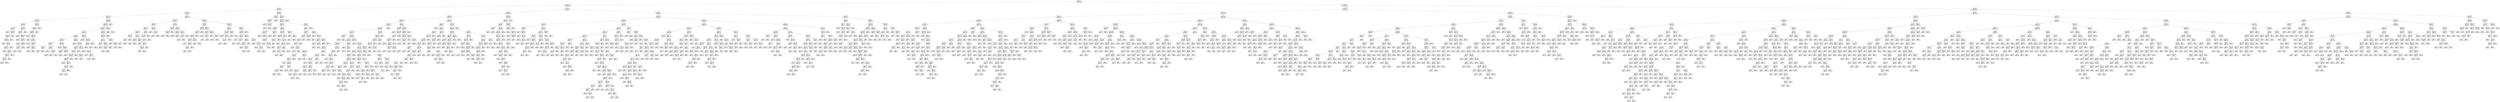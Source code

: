 digraph Tree {
node [shape=box] ;
0 [label="X[0] <= 1.5\ngini = 0.307\nsamples = 17456\nvalue = [14150, 3306]"] ;
1 [label="X[4] <= 2.5\ngini = 0.491\nsamples = 3094\nvalue = [1345, 1749]"] ;
0 -> 1 [labeldistance=2.5, labelangle=45, headlabel="True"] ;
2 [label="X[6] <= 0.5\ngini = 0.313\nsamples = 922\nvalue = [743, 179]"] ;
1 -> 2 ;
3 [label="X[4] <= 0.5\ngini = 0.218\nsamples = 787\nvalue = [689, 98]"] ;
2 -> 3 ;
4 [label="X[1] <= 3.5\ngini = 0.119\nsamples = 597\nvalue = [559, 38]"] ;
3 -> 4 ;
5 [label="X[13] <= 0.585\ngini = 0.375\nsamples = 88\nvalue = [66, 22]"] ;
4 -> 5 ;
6 [label="X[16] <= 0.5\ngini = 0.484\nsamples = 39\nvalue = [23, 16]"] ;
5 -> 6 ;
7 [label="X[1] <= 1.0\ngini = 0.499\nsamples = 25\nvalue = [12, 13]"] ;
6 -> 7 ;
8 [label="gini = 0.0\nsamples = 4\nvalue = [4, 0]"] ;
7 -> 8 ;
9 [label="X[12] <= 0.615\ngini = 0.472\nsamples = 21\nvalue = [8, 13]"] ;
7 -> 9 ;
10 [label="X[2] <= 3.0\ngini = 0.455\nsamples = 20\nvalue = [7, 13]"] ;
9 -> 10 ;
11 [label="X[13] <= 0.14\ngini = 0.432\nsamples = 19\nvalue = [6, 13]"] ;
10 -> 11 ;
12 [label="gini = 0.0\nsamples = 4\nvalue = [0, 4]"] ;
11 -> 12 ;
13 [label="X[18] <= 0.5\ngini = 0.48\nsamples = 15\nvalue = [6, 9]"] ;
11 -> 13 ;
14 [label="X[13] <= 0.345\ngini = 0.426\nsamples = 13\nvalue = [4, 9]"] ;
13 -> 14 ;
15 [label="gini = 0.0\nsamples = 2\nvalue = [2, 0]"] ;
14 -> 15 ;
16 [label="X[12] <= 0.5\ngini = 0.298\nsamples = 11\nvalue = [2, 9]"] ;
14 -> 16 ;
17 [label="X[13] <= 0.405\ngini = 0.375\nsamples = 8\nvalue = [2, 6]"] ;
16 -> 17 ;
18 [label="X[0] <= 0.5\ngini = 0.245\nsamples = 7\nvalue = [1, 6]"] ;
17 -> 18 ;
19 [label="gini = 0.444\nsamples = 3\nvalue = [1, 2]"] ;
18 -> 19 ;
20 [label="gini = 0.0\nsamples = 4\nvalue = [0, 4]"] ;
18 -> 20 ;
21 [label="gini = 0.0\nsamples = 1\nvalue = [1, 0]"] ;
17 -> 21 ;
22 [label="gini = 0.0\nsamples = 3\nvalue = [0, 3]"] ;
16 -> 22 ;
23 [label="gini = 0.0\nsamples = 2\nvalue = [2, 0]"] ;
13 -> 23 ;
24 [label="gini = 0.0\nsamples = 1\nvalue = [1, 0]"] ;
10 -> 24 ;
25 [label="gini = 0.0\nsamples = 1\nvalue = [1, 0]"] ;
9 -> 25 ;
26 [label="X[12] <= 0.53\ngini = 0.337\nsamples = 14\nvalue = [11, 3]"] ;
6 -> 26 ;
27 [label="X[13] <= 0.295\ngini = 0.26\nsamples = 13\nvalue = [11, 2]"] ;
26 -> 27 ;
28 [label="gini = 0.0\nsamples = 6\nvalue = [6, 0]"] ;
27 -> 28 ;
29 [label="X[13] <= 0.345\ngini = 0.408\nsamples = 7\nvalue = [5, 2]"] ;
27 -> 29 ;
30 [label="gini = 0.0\nsamples = 1\nvalue = [0, 1]"] ;
29 -> 30 ;
31 [label="X[0] <= 0.5\ngini = 0.278\nsamples = 6\nvalue = [5, 1]"] ;
29 -> 31 ;
32 [label="gini = 0.0\nsamples = 3\nvalue = [3, 0]"] ;
31 -> 32 ;
33 [label="X[10] <= 0.5\ngini = 0.444\nsamples = 3\nvalue = [2, 1]"] ;
31 -> 33 ;
34 [label="X[13] <= 0.38\ngini = 0.5\nsamples = 2\nvalue = [1, 1]"] ;
33 -> 34 ;
35 [label="gini = 0.0\nsamples = 1\nvalue = [1, 0]"] ;
34 -> 35 ;
36 [label="gini = 0.0\nsamples = 1\nvalue = [0, 1]"] ;
34 -> 36 ;
37 [label="gini = 0.0\nsamples = 1\nvalue = [1, 0]"] ;
33 -> 37 ;
38 [label="gini = 0.0\nsamples = 1\nvalue = [0, 1]"] ;
26 -> 38 ;
39 [label="X[9] <= 3.5\ngini = 0.215\nsamples = 49\nvalue = [43, 6]"] ;
5 -> 39 ;
40 [label="X[1] <= 2.5\ngini = 0.122\nsamples = 46\nvalue = [43, 3]"] ;
39 -> 40 ;
41 [label="X[13] <= 0.835\ngini = 0.085\nsamples = 45\nvalue = [43, 2]"] ;
40 -> 41 ;
42 [label="gini = 0.0\nsamples = 17\nvalue = [17, 0]"] ;
41 -> 42 ;
43 [label="X[13] <= 0.845\ngini = 0.133\nsamples = 28\nvalue = [26, 2]"] ;
41 -> 43 ;
44 [label="gini = 0.0\nsamples = 1\nvalue = [0, 1]"] ;
43 -> 44 ;
45 [label="X[0] <= 0.5\ngini = 0.071\nsamples = 27\nvalue = [26, 1]"] ;
43 -> 45 ;
46 [label="gini = 0.0\nsamples = 19\nvalue = [19, 0]"] ;
45 -> 46 ;
47 [label="X[13] <= 0.965\ngini = 0.219\nsamples = 8\nvalue = [7, 1]"] ;
45 -> 47 ;
48 [label="gini = 0.0\nsamples = 6\nvalue = [6, 0]"] ;
47 -> 48 ;
49 [label="X[16] <= 0.5\ngini = 0.5\nsamples = 2\nvalue = [1, 1]"] ;
47 -> 49 ;
50 [label="gini = 0.0\nsamples = 1\nvalue = [1, 0]"] ;
49 -> 50 ;
51 [label="gini = 0.0\nsamples = 1\nvalue = [0, 1]"] ;
49 -> 51 ;
52 [label="gini = 0.0\nsamples = 1\nvalue = [0, 1]"] ;
40 -> 52 ;
53 [label="gini = 0.0\nsamples = 3\nvalue = [0, 3]"] ;
39 -> 53 ;
54 [label="X[14] <= 228.0\ngini = 0.061\nsamples = 509\nvalue = [493, 16]"] ;
4 -> 54 ;
55 [label="X[10] <= 2.5\ngini = 0.057\nsamples = 508\nvalue = [493, 15]"] ;
54 -> 55 ;
56 [label="X[8] <= 0.5\ngini = 0.051\nsamples = 500\nvalue = [487, 13]"] ;
55 -> 56 ;
57 [label="X[0] <= 0.5\ngini = 0.04\nsamples = 440\nvalue = [431, 9]"] ;
56 -> 57 ;
58 [label="X[1] <= 8.5\ngini = 0.069\nsamples = 224\nvalue = [216, 8]"] ;
57 -> 58 ;
59 [label="X[1] <= 6.0\ngini = 0.045\nsamples = 174\nvalue = [170, 4]"] ;
58 -> 59 ;
60 [label="X[12] <= 0.47\ngini = 0.147\nsamples = 25\nvalue = [23, 2]"] ;
59 -> 60 ;
61 [label="X[10] <= 0.5\ngini = 0.444\nsamples = 3\nvalue = [2, 1]"] ;
60 -> 61 ;
62 [label="gini = 0.0\nsamples = 1\nvalue = [0, 1]"] ;
61 -> 62 ;
63 [label="gini = 0.0\nsamples = 2\nvalue = [2, 0]"] ;
61 -> 63 ;
64 [label="X[12] <= 0.76\ngini = 0.087\nsamples = 22\nvalue = [21, 1]"] ;
60 -> 64 ;
65 [label="gini = 0.0\nsamples = 17\nvalue = [17, 0]"] ;
64 -> 65 ;
66 [label="X[12] <= 0.875\ngini = 0.32\nsamples = 5\nvalue = [4, 1]"] ;
64 -> 66 ;
67 [label="gini = 0.375\nsamples = 4\nvalue = [3, 1]"] ;
66 -> 67 ;
68 [label="gini = 0.0\nsamples = 1\nvalue = [1, 0]"] ;
66 -> 68 ;
69 [label="X[13] <= 0.955\ngini = 0.026\nsamples = 149\nvalue = [147, 2]"] ;
59 -> 69 ;
70 [label="gini = 0.0\nsamples = 86\nvalue = [86, 0]"] ;
69 -> 70 ;
71 [label="X[12] <= 0.965\ngini = 0.061\nsamples = 63\nvalue = [61, 2]"] ;
69 -> 71 ;
72 [label="X[13] <= 0.965\ngini = 0.278\nsamples = 6\nvalue = [5, 1]"] ;
71 -> 72 ;
73 [label="gini = 0.0\nsamples = 1\nvalue = [0, 1]"] ;
72 -> 73 ;
74 [label="gini = 0.0\nsamples = 5\nvalue = [5, 0]"] ;
72 -> 74 ;
75 [label="X[12] <= 0.985\ngini = 0.034\nsamples = 57\nvalue = [56, 1]"] ;
71 -> 75 ;
76 [label="gini = 0.0\nsamples = 20\nvalue = [20, 0]"] ;
75 -> 76 ;
77 [label="X[13] <= 0.985\ngini = 0.053\nsamples = 37\nvalue = [36, 1]"] ;
75 -> 77 ;
78 [label="X[13] <= 0.975\ngini = 0.08\nsamples = 24\nvalue = [23, 1]"] ;
77 -> 78 ;
79 [label="gini = 0.0\nsamples = 10\nvalue = [10, 0]"] ;
78 -> 79 ;
80 [label="X[10] <= 0.5\ngini = 0.133\nsamples = 14\nvalue = [13, 1]"] ;
78 -> 80 ;
81 [label="X[12] <= 0.995\ngini = 0.198\nsamples = 9\nvalue = [8, 1]"] ;
80 -> 81 ;
82 [label="X[18] <= 0.5\ngini = 0.32\nsamples = 5\nvalue = [4, 1]"] ;
81 -> 82 ;
83 [label="gini = 0.375\nsamples = 4\nvalue = [3, 1]"] ;
82 -> 83 ;
84 [label="gini = 0.0\nsamples = 1\nvalue = [1, 0]"] ;
82 -> 84 ;
85 [label="gini = 0.0\nsamples = 4\nvalue = [4, 0]"] ;
81 -> 85 ;
86 [label="gini = 0.0\nsamples = 5\nvalue = [5, 0]"] ;
80 -> 86 ;
87 [label="gini = 0.0\nsamples = 13\nvalue = [13, 0]"] ;
77 -> 87 ;
88 [label="X[12] <= 0.765\ngini = 0.147\nsamples = 50\nvalue = [46, 4]"] ;
58 -> 88 ;
89 [label="gini = 0.0\nsamples = 22\nvalue = [22, 0]"] ;
88 -> 89 ;
90 [label="X[12] <= 0.86\ngini = 0.245\nsamples = 28\nvalue = [24, 4]"] ;
88 -> 90 ;
91 [label="X[12] <= 0.8\ngini = 0.397\nsamples = 11\nvalue = [8, 3]"] ;
90 -> 91 ;
92 [label="X[13] <= 0.765\ngini = 0.198\nsamples = 9\nvalue = [8, 1]"] ;
91 -> 92 ;
93 [label="gini = 0.0\nsamples = 3\nvalue = [3, 0]"] ;
92 -> 93 ;
94 [label="X[18] <= 0.5\ngini = 0.278\nsamples = 6\nvalue = [5, 1]"] ;
92 -> 94 ;
95 [label="gini = 0.32\nsamples = 5\nvalue = [4, 1]"] ;
94 -> 95 ;
96 [label="gini = 0.0\nsamples = 1\nvalue = [1, 0]"] ;
94 -> 96 ;
97 [label="gini = 0.0\nsamples = 2\nvalue = [0, 2]"] ;
91 -> 97 ;
98 [label="X[18] <= 0.5\ngini = 0.111\nsamples = 17\nvalue = [16, 1]"] ;
90 -> 98 ;
99 [label="gini = 0.0\nsamples = 14\nvalue = [14, 0]"] ;
98 -> 99 ;
100 [label="X[12] <= 0.915\ngini = 0.444\nsamples = 3\nvalue = [2, 1]"] ;
98 -> 100 ;
101 [label="gini = 0.0\nsamples = 1\nvalue = [1, 0]"] ;
100 -> 101 ;
102 [label="X[12] <= 0.98\ngini = 0.5\nsamples = 2\nvalue = [1, 1]"] ;
100 -> 102 ;
103 [label="gini = 0.0\nsamples = 1\nvalue = [0, 1]"] ;
102 -> 103 ;
104 [label="gini = 0.0\nsamples = 1\nvalue = [1, 0]"] ;
102 -> 104 ;
105 [label="X[13] <= 0.975\ngini = 0.009\nsamples = 216\nvalue = [215, 1]"] ;
57 -> 105 ;
106 [label="gini = 0.0\nsamples = 182\nvalue = [182, 0]"] ;
105 -> 106 ;
107 [label="X[12] <= 0.985\ngini = 0.057\nsamples = 34\nvalue = [33, 1]"] ;
105 -> 107 ;
108 [label="X[1] <= 8.5\ngini = 0.198\nsamples = 9\nvalue = [8, 1]"] ;
107 -> 108 ;
109 [label="gini = 0.0\nsamples = 8\nvalue = [8, 0]"] ;
108 -> 109 ;
110 [label="gini = 0.0\nsamples = 1\nvalue = [0, 1]"] ;
108 -> 110 ;
111 [label="gini = 0.0\nsamples = 25\nvalue = [25, 0]"] ;
107 -> 111 ;
112 [label="X[16] <= 0.5\ngini = 0.124\nsamples = 60\nvalue = [56, 4]"] ;
56 -> 112 ;
113 [label="X[13] <= 0.96\ngini = 0.238\nsamples = 29\nvalue = [25, 4]"] ;
112 -> 113 ;
114 [label="X[1] <= 6.0\ngini = 0.147\nsamples = 25\nvalue = [23, 2]"] ;
113 -> 114 ;
115 [label="X[0] <= 0.5\ngini = 0.5\nsamples = 2\nvalue = [1, 1]"] ;
114 -> 115 ;
116 [label="gini = 0.0\nsamples = 1\nvalue = [1, 0]"] ;
115 -> 116 ;
117 [label="gini = 0.0\nsamples = 1\nvalue = [0, 1]"] ;
115 -> 117 ;
118 [label="X[0] <= 0.5\ngini = 0.083\nsamples = 23\nvalue = [22, 1]"] ;
114 -> 118 ;
119 [label="X[12] <= 0.8\ngini = 0.278\nsamples = 6\nvalue = [5, 1]"] ;
118 -> 119 ;
120 [label="gini = 0.0\nsamples = 1\nvalue = [0, 1]"] ;
119 -> 120 ;
121 [label="gini = 0.0\nsamples = 5\nvalue = [5, 0]"] ;
119 -> 121 ;
122 [label="gini = 0.0\nsamples = 17\nvalue = [17, 0]"] ;
118 -> 122 ;
123 [label="X[12] <= 0.965\ngini = 0.5\nsamples = 4\nvalue = [2, 2]"] ;
113 -> 123 ;
124 [label="gini = 0.0\nsamples = 1\nvalue = [0, 1]"] ;
123 -> 124 ;
125 [label="X[5] <= 0.5\ngini = 0.444\nsamples = 3\nvalue = [2, 1]"] ;
123 -> 125 ;
126 [label="gini = 0.0\nsamples = 2\nvalue = [2, 0]"] ;
125 -> 126 ;
127 [label="gini = 0.0\nsamples = 1\nvalue = [0, 1]"] ;
125 -> 127 ;
128 [label="gini = 0.0\nsamples = 31\nvalue = [31, 0]"] ;
112 -> 128 ;
129 [label="X[2] <= 0.5\ngini = 0.375\nsamples = 8\nvalue = [6, 2]"] ;
55 -> 129 ;
130 [label="gini = 0.0\nsamples = 6\nvalue = [6, 0]"] ;
129 -> 130 ;
131 [label="gini = 0.0\nsamples = 2\nvalue = [0, 2]"] ;
129 -> 131 ;
132 [label="gini = 0.0\nsamples = 1\nvalue = [0, 1]"] ;
54 -> 132 ;
133 [label="X[5] <= 1.5\ngini = 0.432\nsamples = 190\nvalue = [130, 60]"] ;
3 -> 133 ;
134 [label="X[12] <= 0.735\ngini = 0.49\nsamples = 79\nvalue = [45, 34]"] ;
133 -> 134 ;
135 [label="X[0] <= 0.5\ngini = 0.429\nsamples = 45\nvalue = [31, 14]"] ;
134 -> 135 ;
136 [label="X[9] <= 0.5\ngini = 0.482\nsamples = 32\nvalue = [19, 13]"] ;
135 -> 136 ;
137 [label="X[13] <= 0.22\ngini = 0.423\nsamples = 23\nvalue = [16, 7]"] ;
136 -> 137 ;
138 [label="X[13] <= 0.075\ngini = 0.198\nsamples = 9\nvalue = [8, 1]"] ;
137 -> 138 ;
139 [label="X[10] <= 0.5\ngini = 0.5\nsamples = 2\nvalue = [1, 1]"] ;
138 -> 139 ;
140 [label="gini = 0.0\nsamples = 1\nvalue = [0, 1]"] ;
139 -> 140 ;
141 [label="gini = 0.0\nsamples = 1\nvalue = [1, 0]"] ;
139 -> 141 ;
142 [label="gini = 0.0\nsamples = 7\nvalue = [7, 0]"] ;
138 -> 142 ;
143 [label="X[12] <= 0.34\ngini = 0.49\nsamples = 14\nvalue = [8, 6]"] ;
137 -> 143 ;
144 [label="X[18] <= 0.5\ngini = 0.32\nsamples = 5\nvalue = [1, 4]"] ;
143 -> 144 ;
145 [label="gini = 0.0\nsamples = 4\nvalue = [0, 4]"] ;
144 -> 145 ;
146 [label="gini = 0.0\nsamples = 1\nvalue = [1, 0]"] ;
144 -> 146 ;
147 [label="X[1] <= 10.0\ngini = 0.346\nsamples = 9\nvalue = [7, 2]"] ;
143 -> 147 ;
148 [label="gini = 0.0\nsamples = 5\nvalue = [5, 0]"] ;
147 -> 148 ;
149 [label="X[18] <= 0.5\ngini = 0.5\nsamples = 4\nvalue = [2, 2]"] ;
147 -> 149 ;
150 [label="X[16] <= 0.5\ngini = 0.444\nsamples = 3\nvalue = [2, 1]"] ;
149 -> 150 ;
151 [label="gini = 0.0\nsamples = 1\nvalue = [0, 1]"] ;
150 -> 151 ;
152 [label="gini = 0.0\nsamples = 2\nvalue = [2, 0]"] ;
150 -> 152 ;
153 [label="gini = 0.0\nsamples = 1\nvalue = [0, 1]"] ;
149 -> 153 ;
154 [label="X[7] <= 0.5\ngini = 0.444\nsamples = 9\nvalue = [3, 6]"] ;
136 -> 154 ;
155 [label="X[12] <= 0.68\ngini = 0.245\nsamples = 7\nvalue = [1, 6]"] ;
154 -> 155 ;
156 [label="gini = 0.0\nsamples = 6\nvalue = [0, 6]"] ;
155 -> 156 ;
157 [label="gini = 0.0\nsamples = 1\nvalue = [1, 0]"] ;
155 -> 157 ;
158 [label="gini = 0.0\nsamples = 2\nvalue = [2, 0]"] ;
154 -> 158 ;
159 [label="X[13] <= 0.725\ngini = 0.142\nsamples = 13\nvalue = [12, 1]"] ;
135 -> 159 ;
160 [label="gini = 0.0\nsamples = 11\nvalue = [11, 0]"] ;
159 -> 160 ;
161 [label="X[13] <= 0.76\ngini = 0.5\nsamples = 2\nvalue = [1, 1]"] ;
159 -> 161 ;
162 [label="gini = 0.0\nsamples = 1\nvalue = [0, 1]"] ;
161 -> 162 ;
163 [label="gini = 0.0\nsamples = 1\nvalue = [1, 0]"] ;
161 -> 163 ;
164 [label="X[0] <= 0.5\ngini = 0.484\nsamples = 34\nvalue = [14, 20]"] ;
134 -> 164 ;
165 [label="X[13] <= 0.815\ngini = 0.26\nsamples = 13\nvalue = [2, 11]"] ;
164 -> 165 ;
166 [label="X[16] <= 0.5\ngini = 0.5\nsamples = 4\nvalue = [2, 2]"] ;
165 -> 166 ;
167 [label="gini = 0.0\nsamples = 2\nvalue = [2, 0]"] ;
166 -> 167 ;
168 [label="gini = 0.0\nsamples = 2\nvalue = [0, 2]"] ;
166 -> 168 ;
169 [label="gini = 0.0\nsamples = 9\nvalue = [0, 9]"] ;
165 -> 169 ;
170 [label="X[12] <= 0.85\ngini = 0.49\nsamples = 21\nvalue = [12, 9]"] ;
164 -> 170 ;
171 [label="X[1] <= 10.0\ngini = 0.397\nsamples = 11\nvalue = [3, 8]"] ;
170 -> 171 ;
172 [label="gini = 0.0\nsamples = 8\nvalue = [0, 8]"] ;
171 -> 172 ;
173 [label="gini = 0.0\nsamples = 3\nvalue = [3, 0]"] ;
171 -> 173 ;
174 [label="X[9] <= 0.5\ngini = 0.18\nsamples = 10\nvalue = [9, 1]"] ;
170 -> 174 ;
175 [label="X[12] <= 0.91\ngini = 0.5\nsamples = 2\nvalue = [1, 1]"] ;
174 -> 175 ;
176 [label="gini = 0.0\nsamples = 1\nvalue = [1, 0]"] ;
175 -> 176 ;
177 [label="gini = 0.0\nsamples = 1\nvalue = [0, 1]"] ;
175 -> 177 ;
178 [label="gini = 0.0\nsamples = 8\nvalue = [8, 0]"] ;
174 -> 178 ;
179 [label="X[12] <= 0.46\ngini = 0.359\nsamples = 111\nvalue = [85, 26]"] ;
133 -> 179 ;
180 [label="X[13] <= 0.35\ngini = 0.483\nsamples = 27\nvalue = [16, 11]"] ;
179 -> 180 ;
181 [label="X[12] <= 0.18\ngini = 0.415\nsamples = 17\nvalue = [12, 5]"] ;
180 -> 181 ;
182 [label="X[5] <= 2.5\ngini = 0.473\nsamples = 13\nvalue = [8, 5]"] ;
181 -> 182 ;
183 [label="X[12] <= 0.05\ngini = 0.444\nsamples = 12\nvalue = [8, 4]"] ;
182 -> 183 ;
184 [label="X[9] <= 0.5\ngini = 0.346\nsamples = 9\nvalue = [7, 2]"] ;
183 -> 184 ;
185 [label="gini = 0.0\nsamples = 3\nvalue = [3, 0]"] ;
184 -> 185 ;
186 [label="X[10] <= 0.5\ngini = 0.444\nsamples = 6\nvalue = [4, 2]"] ;
184 -> 186 ;
187 [label="X[3] <= 1.5\ngini = 0.5\nsamples = 4\nvalue = [2, 2]"] ;
186 -> 187 ;
188 [label="gini = 0.0\nsamples = 2\nvalue = [2, 0]"] ;
187 -> 188 ;
189 [label="gini = 0.0\nsamples = 2\nvalue = [0, 2]"] ;
187 -> 189 ;
190 [label="gini = 0.0\nsamples = 2\nvalue = [2, 0]"] ;
186 -> 190 ;
191 [label="X[7] <= 0.5\ngini = 0.444\nsamples = 3\nvalue = [1, 2]"] ;
183 -> 191 ;
192 [label="gini = 0.0\nsamples = 2\nvalue = [0, 2]"] ;
191 -> 192 ;
193 [label="gini = 0.0\nsamples = 1\nvalue = [1, 0]"] ;
191 -> 193 ;
194 [label="gini = 0.0\nsamples = 1\nvalue = [0, 1]"] ;
182 -> 194 ;
195 [label="gini = 0.0\nsamples = 4\nvalue = [4, 0]"] ;
181 -> 195 ;
196 [label="X[8] <= 0.5\ngini = 0.48\nsamples = 10\nvalue = [4, 6]"] ;
180 -> 196 ;
197 [label="X[1] <= 5.0\ngini = 0.375\nsamples = 4\nvalue = [3, 1]"] ;
196 -> 197 ;
198 [label="gini = 0.0\nsamples = 2\nvalue = [2, 0]"] ;
197 -> 198 ;
199 [label="X[3] <= 1.5\ngini = 0.5\nsamples = 2\nvalue = [1, 1]"] ;
197 -> 199 ;
200 [label="gini = 0.0\nsamples = 1\nvalue = [1, 0]"] ;
199 -> 200 ;
201 [label="gini = 0.0\nsamples = 1\nvalue = [0, 1]"] ;
199 -> 201 ;
202 [label="X[5] <= 2.5\ngini = 0.278\nsamples = 6\nvalue = [1, 5]"] ;
196 -> 202 ;
203 [label="gini = 0.0\nsamples = 4\nvalue = [0, 4]"] ;
202 -> 203 ;
204 [label="X[12] <= 0.38\ngini = 0.5\nsamples = 2\nvalue = [1, 1]"] ;
202 -> 204 ;
205 [label="gini = 0.0\nsamples = 1\nvalue = [1, 0]"] ;
204 -> 205 ;
206 [label="gini = 0.0\nsamples = 1\nvalue = [0, 1]"] ;
204 -> 206 ;
207 [label="X[12] <= 0.765\ngini = 0.293\nsamples = 84\nvalue = [69, 15]"] ;
179 -> 207 ;
208 [label="X[10] <= 1.5\ngini = 0.091\nsamples = 42\nvalue = [40, 2]"] ;
207 -> 208 ;
209 [label="X[13] <= 0.775\ngini = 0.049\nsamples = 40\nvalue = [39, 1]"] ;
208 -> 209 ;
210 [label="gini = 0.0\nsamples = 30\nvalue = [30, 0]"] ;
209 -> 210 ;
211 [label="X[8] <= 0.5\ngini = 0.18\nsamples = 10\nvalue = [9, 1]"] ;
209 -> 211 ;
212 [label="X[12] <= 0.695\ngini = 0.5\nsamples = 2\nvalue = [1, 1]"] ;
211 -> 212 ;
213 [label="gini = 0.0\nsamples = 1\nvalue = [1, 0]"] ;
212 -> 213 ;
214 [label="gini = 0.0\nsamples = 1\nvalue = [0, 1]"] ;
212 -> 214 ;
215 [label="gini = 0.0\nsamples = 8\nvalue = [8, 0]"] ;
211 -> 215 ;
216 [label="X[8] <= 2.5\ngini = 0.5\nsamples = 2\nvalue = [1, 1]"] ;
208 -> 216 ;
217 [label="gini = 0.0\nsamples = 1\nvalue = [0, 1]"] ;
216 -> 217 ;
218 [label="gini = 0.0\nsamples = 1\nvalue = [1, 0]"] ;
216 -> 218 ;
219 [label="X[10] <= 0.5\ngini = 0.427\nsamples = 42\nvalue = [29, 13]"] ;
207 -> 219 ;
220 [label="X[13] <= 0.8\ngini = 0.495\nsamples = 29\nvalue = [16, 13]"] ;
219 -> 220 ;
221 [label="X[7] <= 0.5\ngini = 0.278\nsamples = 6\nvalue = [1, 5]"] ;
220 -> 221 ;
222 [label="gini = 0.0\nsamples = 4\nvalue = [0, 4]"] ;
221 -> 222 ;
223 [label="X[13] <= 0.755\ngini = 0.5\nsamples = 2\nvalue = [1, 1]"] ;
221 -> 223 ;
224 [label="gini = 0.0\nsamples = 1\nvalue = [0, 1]"] ;
223 -> 224 ;
225 [label="gini = 0.0\nsamples = 1\nvalue = [1, 0]"] ;
223 -> 225 ;
226 [label="X[9] <= 1.5\ngini = 0.454\nsamples = 23\nvalue = [15, 8]"] ;
220 -> 226 ;
227 [label="X[5] <= 5.5\ngini = 0.278\nsamples = 12\nvalue = [10, 2]"] ;
226 -> 227 ;
228 [label="X[18] <= 0.5\ngini = 0.165\nsamples = 11\nvalue = [10, 1]"] ;
227 -> 228 ;
229 [label="gini = 0.0\nsamples = 8\nvalue = [8, 0]"] ;
228 -> 229 ;
230 [label="X[13] <= 0.845\ngini = 0.444\nsamples = 3\nvalue = [2, 1]"] ;
228 -> 230 ;
231 [label="gini = 0.0\nsamples = 2\nvalue = [2, 0]"] ;
230 -> 231 ;
232 [label="gini = 0.0\nsamples = 1\nvalue = [0, 1]"] ;
230 -> 232 ;
233 [label="gini = 0.0\nsamples = 1\nvalue = [0, 1]"] ;
227 -> 233 ;
234 [label="X[13] <= 0.825\ngini = 0.496\nsamples = 11\nvalue = [5, 6]"] ;
226 -> 234 ;
235 [label="gini = 0.0\nsamples = 2\nvalue = [2, 0]"] ;
234 -> 235 ;
236 [label="X[13] <= 0.985\ngini = 0.444\nsamples = 9\nvalue = [3, 6]"] ;
234 -> 236 ;
237 [label="gini = 0.0\nsamples = 4\nvalue = [0, 4]"] ;
236 -> 237 ;
238 [label="X[4] <= 1.5\ngini = 0.48\nsamples = 5\nvalue = [3, 2]"] ;
236 -> 238 ;
239 [label="gini = 0.0\nsamples = 2\nvalue = [0, 2]"] ;
238 -> 239 ;
240 [label="gini = 0.0\nsamples = 3\nvalue = [3, 0]"] ;
238 -> 240 ;
241 [label="gini = 0.0\nsamples = 13\nvalue = [13, 0]"] ;
219 -> 241 ;
242 [label="X[13] <= 0.63\ngini = 0.48\nsamples = 135\nvalue = [54, 81]"] ;
2 -> 242 ;
243 [label="X[5] <= 2.5\ngini = 0.355\nsamples = 13\nvalue = [10, 3]"] ;
242 -> 243 ;
244 [label="X[13] <= 0.515\ngini = 0.165\nsamples = 11\nvalue = [10, 1]"] ;
243 -> 244 ;
245 [label="gini = 0.0\nsamples = 8\nvalue = [8, 0]"] ;
244 -> 245 ;
246 [label="X[12] <= 0.55\ngini = 0.444\nsamples = 3\nvalue = [2, 1]"] ;
244 -> 246 ;
247 [label="gini = 0.0\nsamples = 1\nvalue = [0, 1]"] ;
246 -> 247 ;
248 [label="gini = 0.0\nsamples = 2\nvalue = [2, 0]"] ;
246 -> 248 ;
249 [label="gini = 0.0\nsamples = 2\nvalue = [0, 2]"] ;
243 -> 249 ;
250 [label="X[3] <= 1.5\ngini = 0.461\nsamples = 122\nvalue = [44, 78]"] ;
242 -> 250 ;
251 [label="X[13] <= 0.925\ngini = 0.48\nsamples = 110\nvalue = [44, 66]"] ;
250 -> 251 ;
252 [label="X[13] <= 0.815\ngini = 0.441\nsamples = 73\nvalue = [24, 49]"] ;
251 -> 252 ;
253 [label="X[16] <= 0.5\ngini = 0.499\nsamples = 31\nvalue = [16, 15]"] ;
252 -> 253 ;
254 [label="X[12] <= 0.695\ngini = 0.486\nsamples = 24\nvalue = [10, 14]"] ;
253 -> 254 ;
255 [label="gini = 0.0\nsamples = 5\nvalue = [0, 5]"] ;
254 -> 255 ;
256 [label="X[3] <= 0.5\ngini = 0.499\nsamples = 19\nvalue = [10, 9]"] ;
254 -> 256 ;
257 [label="X[13] <= 0.69\ngini = 0.397\nsamples = 11\nvalue = [3, 8]"] ;
256 -> 257 ;
258 [label="gini = 0.0\nsamples = 2\nvalue = [2, 0]"] ;
257 -> 258 ;
259 [label="X[8] <= 19.0\ngini = 0.198\nsamples = 9\nvalue = [1, 8]"] ;
257 -> 259 ;
260 [label="gini = 0.0\nsamples = 8\nvalue = [0, 8]"] ;
259 -> 260 ;
261 [label="gini = 0.0\nsamples = 1\nvalue = [1, 0]"] ;
259 -> 261 ;
262 [label="X[6] <= 9.0\ngini = 0.219\nsamples = 8\nvalue = [7, 1]"] ;
256 -> 262 ;
263 [label="gini = 0.0\nsamples = 7\nvalue = [7, 0]"] ;
262 -> 263 ;
264 [label="gini = 0.0\nsamples = 1\nvalue = [0, 1]"] ;
262 -> 264 ;
265 [label="X[2] <= 14.5\ngini = 0.245\nsamples = 7\nvalue = [6, 1]"] ;
253 -> 265 ;
266 [label="gini = 0.0\nsamples = 6\nvalue = [6, 0]"] ;
265 -> 266 ;
267 [label="gini = 0.0\nsamples = 1\nvalue = [0, 1]"] ;
265 -> 267 ;
268 [label="X[2] <= 0.5\ngini = 0.308\nsamples = 42\nvalue = [8, 34]"] ;
252 -> 268 ;
269 [label="X[9] <= 1142.5\ngini = 0.198\nsamples = 36\nvalue = [4, 32]"] ;
268 -> 269 ;
270 [label="X[13] <= 0.885\ngini = 0.157\nsamples = 35\nvalue = [3, 32]"] ;
269 -> 270 ;
271 [label="gini = 0.0\nsamples = 23\nvalue = [0, 23]"] ;
270 -> 271 ;
272 [label="X[4] <= 1.5\ngini = 0.375\nsamples = 12\nvalue = [3, 9]"] ;
270 -> 272 ;
273 [label="X[16] <= 0.5\ngini = 0.298\nsamples = 11\nvalue = [2, 9]"] ;
272 -> 273 ;
274 [label="X[6] <= 1.5\ngini = 0.198\nsamples = 9\nvalue = [1, 8]"] ;
273 -> 274 ;
275 [label="gini = 0.0\nsamples = 7\nvalue = [0, 7]"] ;
274 -> 275 ;
276 [label="X[7] <= 2.5\ngini = 0.5\nsamples = 2\nvalue = [1, 1]"] ;
274 -> 276 ;
277 [label="gini = 0.0\nsamples = 1\nvalue = [1, 0]"] ;
276 -> 277 ;
278 [label="gini = 0.0\nsamples = 1\nvalue = [0, 1]"] ;
276 -> 278 ;
279 [label="X[7] <= 4.0\ngini = 0.5\nsamples = 2\nvalue = [1, 1]"] ;
273 -> 279 ;
280 [label="gini = 0.0\nsamples = 1\nvalue = [1, 0]"] ;
279 -> 280 ;
281 [label="gini = 0.0\nsamples = 1\nvalue = [0, 1]"] ;
279 -> 281 ;
282 [label="gini = 0.0\nsamples = 1\nvalue = [1, 0]"] ;
272 -> 282 ;
283 [label="gini = 0.0\nsamples = 1\nvalue = [1, 0]"] ;
269 -> 283 ;
284 [label="X[13] <= 0.87\ngini = 0.444\nsamples = 6\nvalue = [4, 2]"] ;
268 -> 284 ;
285 [label="gini = 0.0\nsamples = 3\nvalue = [3, 0]"] ;
284 -> 285 ;
286 [label="X[2] <= 1.5\ngini = 0.444\nsamples = 3\nvalue = [1, 2]"] ;
284 -> 286 ;
287 [label="gini = 0.0\nsamples = 1\nvalue = [1, 0]"] ;
286 -> 287 ;
288 [label="gini = 0.0\nsamples = 2\nvalue = [0, 2]"] ;
286 -> 288 ;
289 [label="X[16] <= 0.5\ngini = 0.497\nsamples = 37\nvalue = [20, 17]"] ;
251 -> 289 ;
290 [label="X[7] <= 1.5\ngini = 0.5\nsamples = 33\nvalue = [16, 17]"] ;
289 -> 290 ;
291 [label="X[18] <= 0.5\ngini = 0.43\nsamples = 16\nvalue = [11, 5]"] ;
290 -> 291 ;
292 [label="X[5] <= 0.5\ngini = 0.278\nsamples = 12\nvalue = [10, 2]"] ;
291 -> 292 ;
293 [label="X[10] <= 0.5\ngini = 0.48\nsamples = 5\nvalue = [3, 2]"] ;
292 -> 293 ;
294 [label="X[1] <= 5.0\ngini = 0.444\nsamples = 3\nvalue = [1, 2]"] ;
293 -> 294 ;
295 [label="gini = 0.0\nsamples = 1\nvalue = [0, 1]"] ;
294 -> 295 ;
296 [label="X[12] <= 0.985\ngini = 0.5\nsamples = 2\nvalue = [1, 1]"] ;
294 -> 296 ;
297 [label="gini = 0.0\nsamples = 1\nvalue = [1, 0]"] ;
296 -> 297 ;
298 [label="gini = 0.0\nsamples = 1\nvalue = [0, 1]"] ;
296 -> 298 ;
299 [label="gini = 0.0\nsamples = 2\nvalue = [2, 0]"] ;
293 -> 299 ;
300 [label="gini = 0.0\nsamples = 7\nvalue = [7, 0]"] ;
292 -> 300 ;
301 [label="X[13] <= 0.985\ngini = 0.375\nsamples = 4\nvalue = [1, 3]"] ;
291 -> 301 ;
302 [label="gini = 0.0\nsamples = 3\nvalue = [0, 3]"] ;
301 -> 302 ;
303 [label="gini = 0.0\nsamples = 1\nvalue = [1, 0]"] ;
301 -> 303 ;
304 [label="X[9] <= 2.5\ngini = 0.415\nsamples = 17\nvalue = [5, 12]"] ;
290 -> 304 ;
305 [label="gini = 0.0\nsamples = 2\nvalue = [2, 0]"] ;
304 -> 305 ;
306 [label="X[10] <= 1.5\ngini = 0.32\nsamples = 15\nvalue = [3, 12]"] ;
304 -> 306 ;
307 [label="X[2] <= 0.5\ngini = 0.153\nsamples = 12\nvalue = [1, 11]"] ;
306 -> 307 ;
308 [label="gini = 0.0\nsamples = 9\nvalue = [0, 9]"] ;
307 -> 308 ;
309 [label="X[7] <= 2.5\ngini = 0.444\nsamples = 3\nvalue = [1, 2]"] ;
307 -> 309 ;
310 [label="gini = 0.0\nsamples = 2\nvalue = [0, 2]"] ;
309 -> 310 ;
311 [label="gini = 0.0\nsamples = 1\nvalue = [1, 0]"] ;
309 -> 311 ;
312 [label="X[10] <= 3.0\ngini = 0.444\nsamples = 3\nvalue = [2, 1]"] ;
306 -> 312 ;
313 [label="gini = 0.0\nsamples = 2\nvalue = [2, 0]"] ;
312 -> 313 ;
314 [label="gini = 0.0\nsamples = 1\nvalue = [0, 1]"] ;
312 -> 314 ;
315 [label="gini = 0.0\nsamples = 4\nvalue = [4, 0]"] ;
289 -> 315 ;
316 [label="gini = 0.0\nsamples = 12\nvalue = [0, 12]"] ;
250 -> 316 ;
317 [label="X[9] <= 0.5\ngini = 0.401\nsamples = 2172\nvalue = [602, 1570]"] ;
1 -> 317 ;
318 [label="X[4] <= 91.0\ngini = 0.498\nsamples = 652\nvalue = [346, 306]"] ;
317 -> 318 ;
319 [label="X[1] <= 2.5\ngini = 0.487\nsamples = 549\nvalue = [318, 231]"] ;
318 -> 319 ;
320 [label="X[13] <= 0.915\ngini = 0.5\nsamples = 345\nvalue = [173, 172]"] ;
319 -> 320 ;
321 [label="X[4] <= 74.5\ngini = 0.497\nsamples = 291\nvalue = [135, 156]"] ;
320 -> 321 ;
322 [label="X[3] <= 21.5\ngini = 0.496\nsamples = 285\nvalue = [129, 156]"] ;
321 -> 322 ;
323 [label="X[12] <= -49.5\ngini = 0.5\nsamples = 256\nvalue = [124, 132]"] ;
322 -> 323 ;
324 [label="X[4] <= 21.5\ngini = 0.18\nsamples = 10\nvalue = [9, 1]"] ;
323 -> 324 ;
325 [label="gini = 0.0\nsamples = 9\nvalue = [9, 0]"] ;
324 -> 325 ;
326 [label="gini = 0.0\nsamples = 1\nvalue = [0, 1]"] ;
324 -> 326 ;
327 [label="X[13] <= 0.375\ngini = 0.498\nsamples = 246\nvalue = [115, 131]"] ;
323 -> 327 ;
328 [label="X[5] <= 20.0\ngini = 0.46\nsamples = 106\nvalue = [38, 68]"] ;
327 -> 328 ;
329 [label="X[12] <= 0.395\ngini = 0.438\nsamples = 99\nvalue = [32, 67]"] ;
328 -> 329 ;
330 [label="X[18] <= 0.5\ngini = 0.478\nsamples = 71\nvalue = [28, 43]"] ;
329 -> 330 ;
331 [label="X[13] <= 0.265\ngini = 0.495\nsamples = 29\nvalue = [16, 13]"] ;
330 -> 331 ;
332 [label="X[12] <= 0.05\ngini = 0.48\nsamples = 20\nvalue = [8, 12]"] ;
331 -> 332 ;
333 [label="X[16] <= 0.5\ngini = 0.49\nsamples = 14\nvalue = [8, 6]"] ;
332 -> 333 ;
334 [label="gini = 0.0\nsamples = 2\nvalue = [2, 0]"] ;
333 -> 334 ;
335 [label="X[3] <= 10.5\ngini = 0.5\nsamples = 12\nvalue = [6, 6]"] ;
333 -> 335 ;
336 [label="X[4] <= 5.5\ngini = 0.408\nsamples = 7\nvalue = [5, 2]"] ;
335 -> 336 ;
337 [label="X[13] <= 0.04\ngini = 0.444\nsamples = 3\nvalue = [1, 2]"] ;
336 -> 337 ;
338 [label="gini = 0.0\nsamples = 2\nvalue = [0, 2]"] ;
337 -> 338 ;
339 [label="gini = 0.0\nsamples = 1\nvalue = [1, 0]"] ;
337 -> 339 ;
340 [label="gini = 0.0\nsamples = 4\nvalue = [4, 0]"] ;
336 -> 340 ;
341 [label="X[10] <= 0.5\ngini = 0.32\nsamples = 5\nvalue = [1, 4]"] ;
335 -> 341 ;
342 [label="gini = 0.444\nsamples = 3\nvalue = [1, 2]"] ;
341 -> 342 ;
343 [label="gini = 0.0\nsamples = 2\nvalue = [0, 2]"] ;
341 -> 343 ;
344 [label="gini = 0.0\nsamples = 6\nvalue = [0, 6]"] ;
332 -> 344 ;
345 [label="X[4] <= 3.5\ngini = 0.198\nsamples = 9\nvalue = [8, 1]"] ;
331 -> 345 ;
346 [label="gini = 0.5\nsamples = 2\nvalue = [1, 1]"] ;
345 -> 346 ;
347 [label="gini = 0.0\nsamples = 7\nvalue = [7, 0]"] ;
345 -> 347 ;
348 [label="X[3] <= 10.5\ngini = 0.408\nsamples = 42\nvalue = [12, 30]"] ;
330 -> 348 ;
349 [label="X[10] <= 0.5\ngini = 0.355\nsamples = 39\nvalue = [9, 30]"] ;
348 -> 349 ;
350 [label="X[16] <= 0.5\ngini = 0.291\nsamples = 34\nvalue = [6, 28]"] ;
349 -> 350 ;
351 [label="gini = 0.0\nsamples = 2\nvalue = [2, 0]"] ;
350 -> 351 ;
352 [label="X[13] <= 0.35\ngini = 0.219\nsamples = 32\nvalue = [4, 28]"] ;
350 -> 352 ;
353 [label="X[4] <= 9.5\ngini = 0.137\nsamples = 27\nvalue = [2, 25]"] ;
352 -> 353 ;
354 [label="X[3] <= 4.0\ngini = 0.083\nsamples = 23\nvalue = [1, 22]"] ;
353 -> 354 ;
355 [label="gini = 0.0\nsamples = 5\nvalue = [0, 5]"] ;
354 -> 355 ;
356 [label="X[5] <= 6.5\ngini = 0.105\nsamples = 18\nvalue = [1, 17]"] ;
354 -> 356 ;
357 [label="gini = 0.142\nsamples = 13\nvalue = [1, 12]"] ;
356 -> 357 ;
358 [label="gini = 0.0\nsamples = 5\nvalue = [0, 5]"] ;
356 -> 358 ;
359 [label="X[3] <= 7.0\ngini = 0.375\nsamples = 4\nvalue = [1, 3]"] ;
353 -> 359 ;
360 [label="gini = 0.0\nsamples = 1\nvalue = [1, 0]"] ;
359 -> 360 ;
361 [label="gini = 0.0\nsamples = 3\nvalue = [0, 3]"] ;
359 -> 361 ;
362 [label="X[3] <= 5.5\ngini = 0.48\nsamples = 5\nvalue = [2, 3]"] ;
352 -> 362 ;
363 [label="X[4] <= 7.5\ngini = 0.375\nsamples = 4\nvalue = [1, 3]"] ;
362 -> 363 ;
364 [label="gini = 0.0\nsamples = 1\nvalue = [0, 1]"] ;
363 -> 364 ;
365 [label="gini = 0.444\nsamples = 3\nvalue = [1, 2]"] ;
363 -> 365 ;
366 [label="gini = 0.0\nsamples = 1\nvalue = [1, 0]"] ;
362 -> 366 ;
367 [label="X[3] <= 6.5\ngini = 0.48\nsamples = 5\nvalue = [3, 2]"] ;
349 -> 367 ;
368 [label="gini = 0.0\nsamples = 3\nvalue = [3, 0]"] ;
367 -> 368 ;
369 [label="gini = 0.0\nsamples = 2\nvalue = [0, 2]"] ;
367 -> 369 ;
370 [label="gini = 0.0\nsamples = 3\nvalue = [3, 0]"] ;
348 -> 370 ;
371 [label="X[12] <= 0.44\ngini = 0.245\nsamples = 28\nvalue = [4, 24]"] ;
329 -> 371 ;
372 [label="X[5] <= 9.5\ngini = 0.308\nsamples = 21\nvalue = [4, 17]"] ;
371 -> 372 ;
373 [label="X[18] <= 0.5\ngini = 0.255\nsamples = 20\nvalue = [3, 17]"] ;
372 -> 373 ;
374 [label="gini = 0.0\nsamples = 5\nvalue = [0, 5]"] ;
373 -> 374 ;
375 [label="X[5] <= 7.5\ngini = 0.32\nsamples = 15\nvalue = [3, 12]"] ;
373 -> 375 ;
376 [label="gini = 0.0\nsamples = 1\nvalue = [1, 0]"] ;
375 -> 376 ;
377 [label="X[11] <= 1.0\ngini = 0.245\nsamples = 14\nvalue = [2, 12]"] ;
375 -> 377 ;
378 [label="X[5] <= 8.5\ngini = 0.32\nsamples = 10\nvalue = [2, 8]"] ;
377 -> 378 ;
379 [label="X[16] <= 0.5\ngini = 0.219\nsamples = 8\nvalue = [1, 7]"] ;
378 -> 379 ;
380 [label="gini = 0.444\nsamples = 3\nvalue = [1, 2]"] ;
379 -> 380 ;
381 [label="gini = 0.0\nsamples = 5\nvalue = [0, 5]"] ;
379 -> 381 ;
382 [label="gini = 0.5\nsamples = 2\nvalue = [1, 1]"] ;
378 -> 382 ;
383 [label="gini = 0.0\nsamples = 4\nvalue = [0, 4]"] ;
377 -> 383 ;
384 [label="gini = 0.0\nsamples = 1\nvalue = [1, 0]"] ;
372 -> 384 ;
385 [label="gini = 0.0\nsamples = 7\nvalue = [0, 7]"] ;
371 -> 385 ;
386 [label="X[18] <= 0.5\ngini = 0.245\nsamples = 7\nvalue = [6, 1]"] ;
328 -> 386 ;
387 [label="gini = 0.0\nsamples = 5\nvalue = [5, 0]"] ;
386 -> 387 ;
388 [label="X[5] <= 30.5\ngini = 0.5\nsamples = 2\nvalue = [1, 1]"] ;
386 -> 388 ;
389 [label="gini = 0.0\nsamples = 1\nvalue = [1, 0]"] ;
388 -> 389 ;
390 [label="gini = 0.0\nsamples = 1\nvalue = [0, 1]"] ;
388 -> 390 ;
391 [label="X[12] <= 0.445\ngini = 0.495\nsamples = 140\nvalue = [77, 63]"] ;
327 -> 391 ;
392 [label="gini = 0.0\nsamples = 8\nvalue = [8, 0]"] ;
391 -> 392 ;
393 [label="X[10] <= 0.5\ngini = 0.499\nsamples = 132\nvalue = [69, 63]"] ;
391 -> 393 ;
394 [label="X[5] <= 16.5\ngini = 0.487\nsamples = 100\nvalue = [58, 42]"] ;
393 -> 394 ;
395 [label="X[2] <= 3.5\ngini = 0.469\nsamples = 80\nvalue = [50, 30]"] ;
394 -> 395 ;
396 [label="X[12] <= 0.915\ngini = 0.455\nsamples = 77\nvalue = [50, 27]"] ;
395 -> 396 ;
397 [label="X[13] <= 0.725\ngini = 0.444\nsamples = 75\nvalue = [50, 25]"] ;
396 -> 397 ;
398 [label="X[12] <= 0.745\ngini = 0.49\nsamples = 35\nvalue = [20, 15]"] ;
397 -> 398 ;
399 [label="X[4] <= 6.5\ngini = 0.444\nsamples = 30\nvalue = [20, 10]"] ;
398 -> 399 ;
400 [label="X[12] <= 0.52\ngini = 0.153\nsamples = 12\nvalue = [11, 1]"] ;
399 -> 400 ;
401 [label="gini = 0.0\nsamples = 1\nvalue = [0, 1]"] ;
400 -> 401 ;
402 [label="gini = 0.0\nsamples = 11\nvalue = [11, 0]"] ;
400 -> 402 ;
403 [label="X[3] <= 6.5\ngini = 0.5\nsamples = 18\nvalue = [9, 9]"] ;
399 -> 403 ;
404 [label="gini = 0.0\nsamples = 5\nvalue = [0, 5]"] ;
403 -> 404 ;
405 [label="X[5] <= 9.0\ngini = 0.426\nsamples = 13\nvalue = [9, 4]"] ;
403 -> 405 ;
406 [label="gini = 0.0\nsamples = 4\nvalue = [4, 0]"] ;
405 -> 406 ;
407 [label="X[4] <= 13.5\ngini = 0.494\nsamples = 9\nvalue = [5, 4]"] ;
405 -> 407 ;
408 [label="X[16] <= 0.5\ngini = 0.444\nsamples = 6\nvalue = [2, 4]"] ;
407 -> 408 ;
409 [label="gini = 0.0\nsamples = 3\nvalue = [0, 3]"] ;
408 -> 409 ;
410 [label="X[4] <= 11.5\ngini = 0.444\nsamples = 3\nvalue = [2, 1]"] ;
408 -> 410 ;
411 [label="gini = 0.0\nsamples = 2\nvalue = [2, 0]"] ;
410 -> 411 ;
412 [label="gini = 0.0\nsamples = 1\nvalue = [0, 1]"] ;
410 -> 412 ;
413 [label="gini = 0.0\nsamples = 3\nvalue = [3, 0]"] ;
407 -> 413 ;
414 [label="gini = 0.0\nsamples = 5\nvalue = [0, 5]"] ;
398 -> 414 ;
415 [label="X[16] <= 0.5\ngini = 0.375\nsamples = 40\nvalue = [30, 10]"] ;
397 -> 415 ;
416 [label="X[5] <= 9.0\ngini = 0.475\nsamples = 18\nvalue = [11, 7]"] ;
415 -> 416 ;
417 [label="X[13] <= 0.8\ngini = 0.486\nsamples = 12\nvalue = [5, 7]"] ;
416 -> 417 ;
418 [label="X[13] <= 0.77\ngini = 0.32\nsamples = 5\nvalue = [4, 1]"] ;
417 -> 418 ;
419 [label="gini = 0.0\nsamples = 1\nvalue = [0, 1]"] ;
418 -> 419 ;
420 [label="gini = 0.0\nsamples = 4\nvalue = [4, 0]"] ;
418 -> 420 ;
421 [label="X[13] <= 0.825\ngini = 0.245\nsamples = 7\nvalue = [1, 6]"] ;
417 -> 421 ;
422 [label="gini = 0.0\nsamples = 5\nvalue = [0, 5]"] ;
421 -> 422 ;
423 [label="X[3] <= 4.5\ngini = 0.5\nsamples = 2\nvalue = [1, 1]"] ;
421 -> 423 ;
424 [label="gini = 0.0\nsamples = 1\nvalue = [0, 1]"] ;
423 -> 424 ;
425 [label="gini = 0.0\nsamples = 1\nvalue = [1, 0]"] ;
423 -> 425 ;
426 [label="gini = 0.0\nsamples = 6\nvalue = [6, 0]"] ;
416 -> 426 ;
427 [label="X[4] <= 9.5\ngini = 0.236\nsamples = 22\nvalue = [19, 3]"] ;
415 -> 427 ;
428 [label="gini = 0.0\nsamples = 16\nvalue = [16, 0]"] ;
427 -> 428 ;
429 [label="X[4] <= 10.5\ngini = 0.5\nsamples = 6\nvalue = [3, 3]"] ;
427 -> 429 ;
430 [label="gini = 0.0\nsamples = 2\nvalue = [0, 2]"] ;
429 -> 430 ;
431 [label="X[4] <= 14.5\ngini = 0.375\nsamples = 4\nvalue = [3, 1]"] ;
429 -> 431 ;
432 [label="gini = 0.0\nsamples = 3\nvalue = [3, 0]"] ;
431 -> 432 ;
433 [label="gini = 0.0\nsamples = 1\nvalue = [0, 1]"] ;
431 -> 433 ;
434 [label="gini = 0.0\nsamples = 2\nvalue = [0, 2]"] ;
396 -> 434 ;
435 [label="gini = 0.0\nsamples = 3\nvalue = [0, 3]"] ;
395 -> 435 ;
436 [label="X[12] <= 0.825\ngini = 0.48\nsamples = 20\nvalue = [8, 12]"] ;
394 -> 436 ;
437 [label="X[11] <= 0.5\ngini = 0.415\nsamples = 17\nvalue = [5, 12]"] ;
436 -> 437 ;
438 [label="X[12] <= 0.575\ngini = 0.32\nsamples = 15\nvalue = [3, 12]"] ;
437 -> 438 ;
439 [label="gini = 0.0\nsamples = 1\nvalue = [1, 0]"] ;
438 -> 439 ;
440 [label="X[5] <= 32.5\ngini = 0.245\nsamples = 14\nvalue = [2, 12]"] ;
438 -> 440 ;
441 [label="X[18] <= 0.5\ngini = 0.142\nsamples = 13\nvalue = [1, 12]"] ;
440 -> 441 ;
442 [label="gini = 0.0\nsamples = 9\nvalue = [0, 9]"] ;
441 -> 442 ;
443 [label="X[16] <= 0.5\ngini = 0.375\nsamples = 4\nvalue = [1, 3]"] ;
441 -> 443 ;
444 [label="gini = 0.0\nsamples = 2\nvalue = [0, 2]"] ;
443 -> 444 ;
445 [label="X[4] <= 24.0\ngini = 0.5\nsamples = 2\nvalue = [1, 1]"] ;
443 -> 445 ;
446 [label="gini = 0.0\nsamples = 1\nvalue = [1, 0]"] ;
445 -> 446 ;
447 [label="gini = 0.0\nsamples = 1\nvalue = [0, 1]"] ;
445 -> 447 ;
448 [label="gini = 0.0\nsamples = 1\nvalue = [1, 0]"] ;
440 -> 448 ;
449 [label="gini = 0.0\nsamples = 2\nvalue = [2, 0]"] ;
437 -> 449 ;
450 [label="gini = 0.0\nsamples = 3\nvalue = [3, 0]"] ;
436 -> 450 ;
451 [label="X[12] <= 0.915\ngini = 0.451\nsamples = 32\nvalue = [11, 21]"] ;
393 -> 451 ;
452 [label="X[13] <= 0.405\ngini = 0.4\nsamples = 29\nvalue = [8, 21]"] ;
451 -> 452 ;
453 [label="gini = 0.0\nsamples = 2\nvalue = [2, 0]"] ;
452 -> 453 ;
454 [label="X[16] <= 0.5\ngini = 0.346\nsamples = 27\nvalue = [6, 21]"] ;
452 -> 454 ;
455 [label="X[3] <= 12.5\ngini = 0.165\nsamples = 11\nvalue = [1, 10]"] ;
454 -> 455 ;
456 [label="gini = 0.0\nsamples = 8\nvalue = [0, 8]"] ;
455 -> 456 ;
457 [label="X[3] <= 13.5\ngini = 0.444\nsamples = 3\nvalue = [1, 2]"] ;
455 -> 457 ;
458 [label="gini = 0.0\nsamples = 1\nvalue = [1, 0]"] ;
457 -> 458 ;
459 [label="gini = 0.0\nsamples = 2\nvalue = [0, 2]"] ;
457 -> 459 ;
460 [label="X[13] <= 0.685\ngini = 0.43\nsamples = 16\nvalue = [5, 11]"] ;
454 -> 460 ;
461 [label="X[13] <= 0.42\ngini = 0.219\nsamples = 8\nvalue = [1, 7]"] ;
460 -> 461 ;
462 [label="X[3] <= 11.0\ngini = 0.5\nsamples = 2\nvalue = [1, 1]"] ;
461 -> 462 ;
463 [label="gini = 0.0\nsamples = 1\nvalue = [0, 1]"] ;
462 -> 463 ;
464 [label="gini = 0.0\nsamples = 1\nvalue = [1, 0]"] ;
462 -> 464 ;
465 [label="gini = 0.0\nsamples = 6\nvalue = [0, 6]"] ;
461 -> 465 ;
466 [label="X[12] <= 0.87\ngini = 0.5\nsamples = 8\nvalue = [4, 4]"] ;
460 -> 466 ;
467 [label="X[2] <= 4.0\ngini = 0.444\nsamples = 6\nvalue = [4, 2]"] ;
466 -> 467 ;
468 [label="X[12] <= 0.785\ngini = 0.32\nsamples = 5\nvalue = [4, 1]"] ;
467 -> 468 ;
469 [label="gini = 0.0\nsamples = 2\nvalue = [2, 0]"] ;
468 -> 469 ;
470 [label="X[13] <= 0.845\ngini = 0.444\nsamples = 3\nvalue = [2, 1]"] ;
468 -> 470 ;
471 [label="gini = 0.0\nsamples = 1\nvalue = [0, 1]"] ;
470 -> 471 ;
472 [label="gini = 0.0\nsamples = 2\nvalue = [2, 0]"] ;
470 -> 472 ;
473 [label="gini = 0.0\nsamples = 1\nvalue = [0, 1]"] ;
467 -> 473 ;
474 [label="gini = 0.0\nsamples = 2\nvalue = [0, 2]"] ;
466 -> 474 ;
475 [label="gini = 0.0\nsamples = 3\nvalue = [3, 0]"] ;
451 -> 475 ;
476 [label="X[12] <= 0.96\ngini = 0.285\nsamples = 29\nvalue = [5, 24]"] ;
322 -> 476 ;
477 [label="X[3] <= 50.5\ngini = 0.245\nsamples = 28\nvalue = [4, 24]"] ;
476 -> 477 ;
478 [label="X[3] <= 26.5\ngini = 0.153\nsamples = 24\nvalue = [2, 22]"] ;
477 -> 478 ;
479 [label="X[4] <= 37.5\ngini = 0.375\nsamples = 8\nvalue = [2, 6]"] ;
478 -> 479 ;
480 [label="gini = 0.0\nsamples = 5\nvalue = [0, 5]"] ;
479 -> 480 ;
481 [label="X[4] <= 38.5\ngini = 0.444\nsamples = 3\nvalue = [2, 1]"] ;
479 -> 481 ;
482 [label="gini = 0.0\nsamples = 2\nvalue = [2, 0]"] ;
481 -> 482 ;
483 [label="gini = 0.0\nsamples = 1\nvalue = [0, 1]"] ;
481 -> 483 ;
484 [label="gini = 0.0\nsamples = 16\nvalue = [0, 16]"] ;
478 -> 484 ;
485 [label="X[5] <= 69.5\ngini = 0.5\nsamples = 4\nvalue = [2, 2]"] ;
477 -> 485 ;
486 [label="gini = 0.0\nsamples = 2\nvalue = [2, 0]"] ;
485 -> 486 ;
487 [label="gini = 0.0\nsamples = 2\nvalue = [0, 2]"] ;
485 -> 487 ;
488 [label="gini = 0.0\nsamples = 1\nvalue = [1, 0]"] ;
476 -> 488 ;
489 [label="gini = 0.0\nsamples = 6\nvalue = [6, 0]"] ;
321 -> 489 ;
490 [label="X[3] <= 17.5\ngini = 0.417\nsamples = 54\nvalue = [38, 16]"] ;
320 -> 490 ;
491 [label="X[13] <= 0.955\ngini = 0.307\nsamples = 37\nvalue = [30, 7]"] ;
490 -> 491 ;
492 [label="gini = 0.0\nsamples = 18\nvalue = [18, 0]"] ;
491 -> 492 ;
493 [label="X[12] <= 0.995\ngini = 0.465\nsamples = 19\nvalue = [12, 7]"] ;
491 -> 493 ;
494 [label="X[18] <= 0.5\ngini = 0.5\nsamples = 14\nvalue = [7, 7]"] ;
493 -> 494 ;
495 [label="X[13] <= 0.985\ngini = 0.486\nsamples = 12\nvalue = [5, 7]"] ;
494 -> 495 ;
496 [label="X[5] <= 8.5\ngini = 0.5\nsamples = 10\nvalue = [5, 5]"] ;
495 -> 496 ;
497 [label="X[12] <= 0.96\ngini = 0.32\nsamples = 5\nvalue = [1, 4]"] ;
496 -> 497 ;
498 [label="gini = 0.0\nsamples = 1\nvalue = [1, 0]"] ;
497 -> 498 ;
499 [label="gini = 0.0\nsamples = 4\nvalue = [0, 4]"] ;
497 -> 499 ;
500 [label="X[4] <= 20.0\ngini = 0.32\nsamples = 5\nvalue = [4, 1]"] ;
496 -> 500 ;
501 [label="gini = 0.0\nsamples = 4\nvalue = [4, 0]"] ;
500 -> 501 ;
502 [label="gini = 0.0\nsamples = 1\nvalue = [0, 1]"] ;
500 -> 502 ;
503 [label="gini = 0.0\nsamples = 2\nvalue = [0, 2]"] ;
495 -> 503 ;
504 [label="gini = 0.0\nsamples = 2\nvalue = [2, 0]"] ;
494 -> 504 ;
505 [label="gini = 0.0\nsamples = 5\nvalue = [5, 0]"] ;
493 -> 505 ;
506 [label="X[4] <= 68.5\ngini = 0.498\nsamples = 17\nvalue = [8, 9]"] ;
490 -> 506 ;
507 [label="X[4] <= 32.5\ngini = 0.459\nsamples = 14\nvalue = [5, 9]"] ;
506 -> 507 ;
508 [label="X[3] <= 18.5\ngini = 0.444\nsamples = 6\nvalue = [4, 2]"] ;
507 -> 508 ;
509 [label="gini = 0.0\nsamples = 1\nvalue = [0, 1]"] ;
508 -> 509 ;
510 [label="X[12] <= 0.995\ngini = 0.32\nsamples = 5\nvalue = [4, 1]"] ;
508 -> 510 ;
511 [label="gini = 0.0\nsamples = 4\nvalue = [4, 0]"] ;
510 -> 511 ;
512 [label="gini = 0.0\nsamples = 1\nvalue = [0, 1]"] ;
510 -> 512 ;
513 [label="X[13] <= 0.975\ngini = 0.219\nsamples = 8\nvalue = [1, 7]"] ;
507 -> 513 ;
514 [label="gini = 0.0\nsamples = 5\nvalue = [0, 5]"] ;
513 -> 514 ;
515 [label="X[12] <= 0.99\ngini = 0.444\nsamples = 3\nvalue = [1, 2]"] ;
513 -> 515 ;
516 [label="gini = 0.0\nsamples = 1\nvalue = [1, 0]"] ;
515 -> 516 ;
517 [label="gini = 0.0\nsamples = 2\nvalue = [0, 2]"] ;
515 -> 517 ;
518 [label="gini = 0.0\nsamples = 3\nvalue = [3, 0]"] ;
506 -> 518 ;
519 [label="X[3] <= 5.5\ngini = 0.411\nsamples = 204\nvalue = [145, 59]"] ;
319 -> 519 ;
520 [label="X[5] <= 4.5\ngini = 0.254\nsamples = 94\nvalue = [80, 14]"] ;
519 -> 520 ;
521 [label="gini = 0.0\nsamples = 20\nvalue = [20, 0]"] ;
520 -> 521 ;
522 [label="X[1] <= 11.0\ngini = 0.307\nsamples = 74\nvalue = [60, 14]"] ;
520 -> 522 ;
523 [label="X[1] <= 8.5\ngini = 0.233\nsamples = 52\nvalue = [45, 7]"] ;
522 -> 523 ;
524 [label="X[13] <= 0.73\ngini = 0.313\nsamples = 36\nvalue = [29, 7]"] ;
523 -> 524 ;
525 [label="X[12] <= 0.745\ngini = 0.393\nsamples = 26\nvalue = [19, 7]"] ;
524 -> 525 ;
526 [label="X[4] <= 5.5\ngini = 0.33\nsamples = 24\nvalue = [19, 5]"] ;
525 -> 526 ;
527 [label="X[16] <= 0.5\ngini = 0.5\nsamples = 4\nvalue = [2, 2]"] ;
526 -> 527 ;
528 [label="gini = 0.0\nsamples = 2\nvalue = [2, 0]"] ;
527 -> 528 ;
529 [label="gini = 0.0\nsamples = 2\nvalue = [0, 2]"] ;
527 -> 529 ;
530 [label="X[11] <= 0.5\ngini = 0.255\nsamples = 20\nvalue = [17, 3]"] ;
526 -> 530 ;
531 [label="X[13] <= 0.355\ngini = 0.198\nsamples = 18\nvalue = [16, 2]"] ;
530 -> 531 ;
532 [label="X[3] <= 4.5\ngini = 0.32\nsamples = 10\nvalue = [8, 2]"] ;
531 -> 532 ;
533 [label="X[16] <= 0.5\ngini = 0.5\nsamples = 2\nvalue = [1, 1]"] ;
532 -> 533 ;
534 [label="gini = 0.0\nsamples = 1\nvalue = [0, 1]"] ;
533 -> 534 ;
535 [label="gini = 0.0\nsamples = 1\nvalue = [1, 0]"] ;
533 -> 535 ;
536 [label="X[12] <= 0.415\ngini = 0.219\nsamples = 8\nvalue = [7, 1]"] ;
532 -> 536 ;
537 [label="gini = 0.0\nsamples = 6\nvalue = [6, 0]"] ;
536 -> 537 ;
538 [label="gini = 0.5\nsamples = 2\nvalue = [1, 1]"] ;
536 -> 538 ;
539 [label="gini = 0.0\nsamples = 8\nvalue = [8, 0]"] ;
531 -> 539 ;
540 [label="X[16] <= 0.5\ngini = 0.5\nsamples = 2\nvalue = [1, 1]"] ;
530 -> 540 ;
541 [label="gini = 0.0\nsamples = 1\nvalue = [0, 1]"] ;
540 -> 541 ;
542 [label="gini = 0.0\nsamples = 1\nvalue = [1, 0]"] ;
540 -> 542 ;
543 [label="gini = 0.0\nsamples = 2\nvalue = [0, 2]"] ;
525 -> 543 ;
544 [label="gini = 0.0\nsamples = 10\nvalue = [10, 0]"] ;
524 -> 544 ;
545 [label="gini = 0.0\nsamples = 16\nvalue = [16, 0]"] ;
523 -> 545 ;
546 [label="X[12] <= 0.8\ngini = 0.434\nsamples = 22\nvalue = [15, 7]"] ;
522 -> 546 ;
547 [label="X[5] <= 8.5\ngini = 0.408\nsamples = 21\nvalue = [15, 6]"] ;
546 -> 547 ;
548 [label="X[13] <= 0.785\ngini = 0.469\nsamples = 16\nvalue = [10, 6]"] ;
547 -> 548 ;
549 [label="X[13] <= 0.725\ngini = 0.444\nsamples = 15\nvalue = [10, 5]"] ;
548 -> 549 ;
550 [label="X[16] <= 0.5\ngini = 0.496\nsamples = 11\nvalue = [6, 5]"] ;
549 -> 550 ;
551 [label="X[12] <= 0.6\ngini = 0.32\nsamples = 5\nvalue = [4, 1]"] ;
550 -> 551 ;
552 [label="gini = 0.0\nsamples = 2\nvalue = [2, 0]"] ;
551 -> 552 ;
553 [label="gini = 0.444\nsamples = 3\nvalue = [2, 1]"] ;
551 -> 553 ;
554 [label="X[11] <= 0.5\ngini = 0.444\nsamples = 6\nvalue = [2, 4]"] ;
550 -> 554 ;
555 [label="X[5] <= 6.5\ngini = 0.48\nsamples = 5\nvalue = [2, 3]"] ;
554 -> 555 ;
556 [label="gini = 0.0\nsamples = 1\nvalue = [1, 0]"] ;
555 -> 556 ;
557 [label="X[5] <= 7.5\ngini = 0.375\nsamples = 4\nvalue = [1, 3]"] ;
555 -> 557 ;
558 [label="gini = 0.444\nsamples = 3\nvalue = [1, 2]"] ;
557 -> 558 ;
559 [label="gini = 0.0\nsamples = 1\nvalue = [0, 1]"] ;
557 -> 559 ;
560 [label="gini = 0.0\nsamples = 1\nvalue = [0, 1]"] ;
554 -> 560 ;
561 [label="gini = 0.0\nsamples = 4\nvalue = [4, 0]"] ;
549 -> 561 ;
562 [label="gini = 0.0\nsamples = 1\nvalue = [0, 1]"] ;
548 -> 562 ;
563 [label="gini = 0.0\nsamples = 5\nvalue = [5, 0]"] ;
547 -> 563 ;
564 [label="gini = 0.0\nsamples = 1\nvalue = [0, 1]"] ;
546 -> 564 ;
565 [label="X[13] <= 0.965\ngini = 0.483\nsamples = 110\nvalue = [65, 45]"] ;
519 -> 565 ;
566 [label="X[4] <= 11.5\ngini = 0.492\nsamples = 103\nvalue = [58, 45]"] ;
565 -> 566 ;
567 [label="X[10] <= 0.5\ngini = 0.425\nsamples = 49\nvalue = [34, 15]"] ;
566 -> 567 ;
568 [label="X[3] <= 6.5\ngini = 0.313\nsamples = 36\nvalue = [29, 7]"] ;
567 -> 568 ;
569 [label="X[13] <= 0.815\ngini = 0.486\nsamples = 12\nvalue = [7, 5]"] ;
568 -> 569 ;
570 [label="gini = 0.0\nsamples = 6\nvalue = [6, 0]"] ;
569 -> 570 ;
571 [label="X[1] <= 3.5\ngini = 0.278\nsamples = 6\nvalue = [1, 5]"] ;
569 -> 571 ;
572 [label="gini = 0.0\nsamples = 1\nvalue = [1, 0]"] ;
571 -> 572 ;
573 [label="gini = 0.0\nsamples = 5\nvalue = [0, 5]"] ;
571 -> 573 ;
574 [label="X[12] <= 0.575\ngini = 0.153\nsamples = 24\nvalue = [22, 2]"] ;
568 -> 574 ;
575 [label="X[13] <= 0.41\ngini = 0.444\nsamples = 6\nvalue = [4, 2]"] ;
574 -> 575 ;
576 [label="X[5] <= 8.0\ngini = 0.32\nsamples = 5\nvalue = [4, 1]"] ;
575 -> 576 ;
577 [label="gini = 0.0\nsamples = 2\nvalue = [2, 0]"] ;
576 -> 577 ;
578 [label="X[3] <= 10.0\ngini = 0.444\nsamples = 3\nvalue = [2, 1]"] ;
576 -> 578 ;
579 [label="gini = 0.0\nsamples = 1\nvalue = [0, 1]"] ;
578 -> 579 ;
580 [label="gini = 0.0\nsamples = 2\nvalue = [2, 0]"] ;
578 -> 580 ;
581 [label="gini = 0.0\nsamples = 1\nvalue = [0, 1]"] ;
575 -> 581 ;
582 [label="gini = 0.0\nsamples = 18\nvalue = [18, 0]"] ;
574 -> 582 ;
583 [label="X[1] <= 6.0\ngini = 0.473\nsamples = 13\nvalue = [5, 8]"] ;
567 -> 583 ;
584 [label="gini = 0.0\nsamples = 5\nvalue = [5, 0]"] ;
583 -> 584 ;
585 [label="gini = 0.0\nsamples = 8\nvalue = [0, 8]"] ;
583 -> 585 ;
586 [label="X[3] <= 19.5\ngini = 0.494\nsamples = 54\nvalue = [24, 30]"] ;
566 -> 586 ;
587 [label="X[5] <= 35.5\ngini = 0.366\nsamples = 29\nvalue = [7, 22]"] ;
586 -> 587 ;
588 [label="X[13] <= 0.545\ngini = 0.302\nsamples = 27\nvalue = [5, 22]"] ;
587 -> 588 ;
589 [label="X[12] <= 0.23\ngini = 0.444\nsamples = 3\nvalue = [2, 1]"] ;
588 -> 589 ;
590 [label="gini = 0.0\nsamples = 1\nvalue = [0, 1]"] ;
589 -> 590 ;
591 [label="gini = 0.0\nsamples = 2\nvalue = [2, 0]"] ;
589 -> 591 ;
592 [label="X[11] <= 2.0\ngini = 0.219\nsamples = 24\nvalue = [3, 21]"] ;
588 -> 592 ;
593 [label="X[12] <= 0.615\ngini = 0.159\nsamples = 23\nvalue = [2, 21]"] ;
592 -> 593 ;
594 [label="X[5] <= 28.5\ngini = 0.444\nsamples = 3\nvalue = [1, 2]"] ;
593 -> 594 ;
595 [label="gini = 0.0\nsamples = 1\nvalue = [1, 0]"] ;
594 -> 595 ;
596 [label="gini = 0.0\nsamples = 2\nvalue = [0, 2]"] ;
594 -> 596 ;
597 [label="X[1] <= 9.0\ngini = 0.095\nsamples = 20\nvalue = [1, 19]"] ;
593 -> 597 ;
598 [label="gini = 0.0\nsamples = 17\nvalue = [0, 17]"] ;
597 -> 598 ;
599 [label="X[10] <= 0.5\ngini = 0.444\nsamples = 3\nvalue = [1, 2]"] ;
597 -> 599 ;
600 [label="gini = 0.0\nsamples = 2\nvalue = [0, 2]"] ;
599 -> 600 ;
601 [label="gini = 0.0\nsamples = 1\nvalue = [1, 0]"] ;
599 -> 601 ;
602 [label="gini = 0.0\nsamples = 1\nvalue = [1, 0]"] ;
592 -> 602 ;
603 [label="gini = 0.0\nsamples = 2\nvalue = [2, 0]"] ;
587 -> 603 ;
604 [label="X[1] <= 10.5\ngini = 0.435\nsamples = 25\nvalue = [17, 8]"] ;
586 -> 604 ;
605 [label="X[12] <= 0.92\ngini = 0.363\nsamples = 21\nvalue = [16, 5]"] ;
604 -> 605 ;
606 [label="X[10] <= 12.5\ngini = 0.278\nsamples = 18\nvalue = [15, 3]"] ;
605 -> 606 ;
607 [label="X[12] <= 0.775\ngini = 0.208\nsamples = 17\nvalue = [15, 2]"] ;
606 -> 607 ;
608 [label="X[5] <= 73.0\ngini = 0.346\nsamples = 9\nvalue = [7, 2]"] ;
607 -> 608 ;
609 [label="X[12] <= 0.74\ngini = 0.444\nsamples = 6\nvalue = [4, 2]"] ;
608 -> 609 ;
610 [label="X[4] <= 60.5\ngini = 0.32\nsamples = 5\nvalue = [4, 1]"] ;
609 -> 610 ;
611 [label="gini = 0.0\nsamples = 4\nvalue = [4, 0]"] ;
610 -> 611 ;
612 [label="gini = 0.0\nsamples = 1\nvalue = [0, 1]"] ;
610 -> 612 ;
613 [label="gini = 0.0\nsamples = 1\nvalue = [0, 1]"] ;
609 -> 613 ;
614 [label="gini = 0.0\nsamples = 3\nvalue = [3, 0]"] ;
608 -> 614 ;
615 [label="gini = 0.0\nsamples = 8\nvalue = [8, 0]"] ;
607 -> 615 ;
616 [label="gini = 0.0\nsamples = 1\nvalue = [0, 1]"] ;
606 -> 616 ;
617 [label="X[4] <= 31.0\ngini = 0.444\nsamples = 3\nvalue = [1, 2]"] ;
605 -> 617 ;
618 [label="gini = 0.0\nsamples = 1\nvalue = [1, 0]"] ;
617 -> 618 ;
619 [label="gini = 0.0\nsamples = 2\nvalue = [0, 2]"] ;
617 -> 619 ;
620 [label="X[10] <= 0.5\ngini = 0.375\nsamples = 4\nvalue = [1, 3]"] ;
604 -> 620 ;
621 [label="gini = 0.0\nsamples = 1\nvalue = [1, 0]"] ;
620 -> 621 ;
622 [label="gini = 0.0\nsamples = 3\nvalue = [0, 3]"] ;
620 -> 622 ;
623 [label="gini = 0.0\nsamples = 7\nvalue = [7, 0]"] ;
565 -> 623 ;
624 [label="X[2] <= 97.5\ngini = 0.396\nsamples = 103\nvalue = [28, 75]"] ;
318 -> 624 ;
625 [label="X[10] <= 7.0\ngini = 0.375\nsamples = 100\nvalue = [25, 75]"] ;
624 -> 625 ;
626 [label="X[3] <= 64.0\ngini = 0.456\nsamples = 57\nvalue = [20, 37]"] ;
625 -> 626 ;
627 [label="X[4] <= 95.5\ngini = 0.32\nsamples = 5\nvalue = [4, 1]"] ;
626 -> 627 ;
628 [label="gini = 0.0\nsamples = 1\nvalue = [0, 1]"] ;
627 -> 628 ;
629 [label="gini = 0.0\nsamples = 4\nvalue = [4, 0]"] ;
627 -> 629 ;
630 [label="X[12] <= 0.99\ngini = 0.426\nsamples = 52\nvalue = [16, 36]"] ;
626 -> 630 ;
631 [label="X[0] <= 0.5\ngini = 0.403\nsamples = 50\nvalue = [14, 36]"] ;
630 -> 631 ;
632 [label="X[13] <= 0.88\ngini = 0.375\nsamples = 48\nvalue = [12, 36]"] ;
631 -> 632 ;
633 [label="X[13] <= 0.835\ngini = 0.432\nsamples = 38\nvalue = [12, 26]"] ;
632 -> 633 ;
634 [label="X[3] <= 106.5\ngini = 0.35\nsamples = 31\nvalue = [7, 24]"] ;
633 -> 634 ;
635 [label="gini = 0.0\nsamples = 10\nvalue = [0, 10]"] ;
634 -> 635 ;
636 [label="X[10] <= 1.5\ngini = 0.444\nsamples = 21\nvalue = [7, 14]"] ;
634 -> 636 ;
637 [label="X[4] <= 146.5\ngini = 0.36\nsamples = 17\nvalue = [4, 13]"] ;
636 -> 637 ;
638 [label="gini = 0.0\nsamples = 1\nvalue = [1, 0]"] ;
637 -> 638 ;
639 [label="X[12] <= 0.585\ngini = 0.305\nsamples = 16\nvalue = [3, 13]"] ;
637 -> 639 ;
640 [label="gini = 0.0\nsamples = 6\nvalue = [0, 6]"] ;
639 -> 640 ;
641 [label="X[3] <= 467.5\ngini = 0.42\nsamples = 10\nvalue = [3, 7]"] ;
639 -> 641 ;
642 [label="gini = 0.0\nsamples = 4\nvalue = [0, 4]"] ;
641 -> 642 ;
643 [label="X[5] <= 3606.0\ngini = 0.5\nsamples = 6\nvalue = [3, 3]"] ;
641 -> 643 ;
644 [label="X[13] <= 0.685\ngini = 0.48\nsamples = 5\nvalue = [3, 2]"] ;
643 -> 644 ;
645 [label="gini = 0.0\nsamples = 1\nvalue = [1, 0]"] ;
644 -> 645 ;
646 [label="X[12] <= 0.615\ngini = 0.5\nsamples = 4\nvalue = [2, 2]"] ;
644 -> 646 ;
647 [label="gini = 0.5\nsamples = 2\nvalue = [1, 1]"] ;
646 -> 647 ;
648 [label="gini = 0.5\nsamples = 2\nvalue = [1, 1]"] ;
646 -> 648 ;
649 [label="gini = 0.0\nsamples = 1\nvalue = [0, 1]"] ;
643 -> 649 ;
650 [label="X[10] <= 4.5\ngini = 0.375\nsamples = 4\nvalue = [3, 1]"] ;
636 -> 650 ;
651 [label="gini = 0.0\nsamples = 3\nvalue = [3, 0]"] ;
650 -> 651 ;
652 [label="gini = 0.0\nsamples = 1\nvalue = [0, 1]"] ;
650 -> 652 ;
653 [label="X[18] <= 0.5\ngini = 0.408\nsamples = 7\nvalue = [5, 2]"] ;
633 -> 653 ;
654 [label="gini = 0.0\nsamples = 5\nvalue = [5, 0]"] ;
653 -> 654 ;
655 [label="gini = 0.0\nsamples = 2\nvalue = [0, 2]"] ;
653 -> 655 ;
656 [label="gini = 0.0\nsamples = 10\nvalue = [0, 10]"] ;
632 -> 656 ;
657 [label="gini = 0.0\nsamples = 2\nvalue = [2, 0]"] ;
631 -> 657 ;
658 [label="gini = 0.0\nsamples = 2\nvalue = [2, 0]"] ;
630 -> 658 ;
659 [label="X[10] <= 3523.5\ngini = 0.206\nsamples = 43\nvalue = [5, 38]"] ;
625 -> 659 ;
660 [label="X[5] <= 294.5\ngini = 0.172\nsamples = 42\nvalue = [4, 38]"] ;
659 -> 660 ;
661 [label="gini = 0.0\nsamples = 19\nvalue = [0, 19]"] ;
660 -> 661 ;
662 [label="X[5] <= 365.5\ngini = 0.287\nsamples = 23\nvalue = [4, 19]"] ;
660 -> 662 ;
663 [label="gini = 0.0\nsamples = 3\nvalue = [3, 0]"] ;
662 -> 663 ;
664 [label="X[13] <= 0.955\ngini = 0.095\nsamples = 20\nvalue = [1, 19]"] ;
662 -> 664 ;
665 [label="gini = 0.0\nsamples = 19\nvalue = [0, 19]"] ;
664 -> 665 ;
666 [label="gini = 0.0\nsamples = 1\nvalue = [1, 0]"] ;
664 -> 666 ;
667 [label="gini = 0.0\nsamples = 1\nvalue = [1, 0]"] ;
659 -> 667 ;
668 [label="gini = 0.0\nsamples = 3\nvalue = [3, 0]"] ;
624 -> 668 ;
669 [label="X[2] <= 0.5\ngini = 0.28\nsamples = 1520\nvalue = [256, 1264]"] ;
317 -> 669 ;
670 [label="X[8] <= 4.5\ngini = 0.239\nsamples = 1309\nvalue = [182, 1127]"] ;
669 -> 670 ;
671 [label="X[1] <= 5.5\ngini = 0.369\nsamples = 377\nvalue = [92, 285]"] ;
670 -> 671 ;
672 [label="X[5] <= 4.5\ngini = 0.259\nsamples = 131\nvalue = [20, 111]"] ;
671 -> 672 ;
673 [label="X[3] <= 1.5\ngini = 0.492\nsamples = 16\nvalue = [9, 7]"] ;
672 -> 673 ;
674 [label="gini = 0.0\nsamples = 4\nvalue = [4, 0]"] ;
673 -> 674 ;
675 [label="X[9] <= 1.5\ngini = 0.486\nsamples = 12\nvalue = [5, 7]"] ;
673 -> 675 ;
676 [label="gini = 0.0\nsamples = 2\nvalue = [2, 0]"] ;
675 -> 676 ;
677 [label="X[0] <= 0.5\ngini = 0.42\nsamples = 10\nvalue = [3, 7]"] ;
675 -> 677 ;
678 [label="gini = 0.0\nsamples = 5\nvalue = [0, 5]"] ;
677 -> 678 ;
679 [label="X[9] <= 2.5\ngini = 0.48\nsamples = 5\nvalue = [3, 2]"] ;
677 -> 679 ;
680 [label="gini = 0.0\nsamples = 2\nvalue = [0, 2]"] ;
679 -> 680 ;
681 [label="gini = 0.0\nsamples = 3\nvalue = [3, 0]"] ;
679 -> 681 ;
682 [label="X[15] <= 0.5\ngini = 0.173\nsamples = 115\nvalue = [11, 104]"] ;
672 -> 682 ;
683 [label="X[7] <= 0.5\ngini = 0.161\nsamples = 113\nvalue = [10, 103]"] ;
682 -> 683 ;
684 [label="X[3] <= 7.5\ngini = 0.293\nsamples = 28\nvalue = [5, 23]"] ;
683 -> 684 ;
685 [label="gini = 0.0\nsamples = 10\nvalue = [0, 10]"] ;
684 -> 685 ;
686 [label="X[3] <= 9.5\ngini = 0.401\nsamples = 18\nvalue = [5, 13]"] ;
684 -> 686 ;
687 [label="gini = 0.0\nsamples = 2\nvalue = [2, 0]"] ;
686 -> 687 ;
688 [label="X[8] <= 2.5\ngini = 0.305\nsamples = 16\nvalue = [3, 13]"] ;
686 -> 688 ;
689 [label="X[8] <= 0.5\ngini = 0.231\nsamples = 15\nvalue = [2, 13]"] ;
688 -> 689 ;
690 [label="X[5] <= 71.5\ngini = 0.5\nsamples = 4\nvalue = [2, 2]"] ;
689 -> 690 ;
691 [label="gini = 0.0\nsamples = 2\nvalue = [2, 0]"] ;
690 -> 691 ;
692 [label="gini = 0.0\nsamples = 2\nvalue = [0, 2]"] ;
690 -> 692 ;
693 [label="gini = 0.0\nsamples = 11\nvalue = [0, 11]"] ;
689 -> 693 ;
694 [label="gini = 0.0\nsamples = 1\nvalue = [1, 0]"] ;
688 -> 694 ;
695 [label="X[12] <= 0.09\ngini = 0.111\nsamples = 85\nvalue = [5, 80]"] ;
683 -> 695 ;
696 [label="X[3] <= 6.5\ngini = 0.337\nsamples = 14\nvalue = [3, 11]"] ;
695 -> 696 ;
697 [label="X[4] <= 5.5\ngini = 0.5\nsamples = 6\nvalue = [3, 3]"] ;
696 -> 697 ;
698 [label="gini = 0.0\nsamples = 3\nvalue = [0, 3]"] ;
697 -> 698 ;
699 [label="gini = 0.0\nsamples = 3\nvalue = [3, 0]"] ;
697 -> 699 ;
700 [label="gini = 0.0\nsamples = 8\nvalue = [0, 8]"] ;
696 -> 700 ;
701 [label="X[12] <= 0.945\ngini = 0.055\nsamples = 71\nvalue = [2, 69]"] ;
695 -> 701 ;
702 [label="gini = 0.0\nsamples = 54\nvalue = [0, 54]"] ;
701 -> 702 ;
703 [label="X[5] <= 181.0\ngini = 0.208\nsamples = 17\nvalue = [2, 15]"] ;
701 -> 703 ;
704 [label="X[13] <= 0.985\ngini = 0.117\nsamples = 16\nvalue = [1, 15]"] ;
703 -> 704 ;
705 [label="gini = 0.0\nsamples = 11\nvalue = [0, 11]"] ;
704 -> 705 ;
706 [label="X[9] <= 3.5\ngini = 0.32\nsamples = 5\nvalue = [1, 4]"] ;
704 -> 706 ;
707 [label="gini = 0.0\nsamples = 1\nvalue = [1, 0]"] ;
706 -> 707 ;
708 [label="gini = 0.0\nsamples = 4\nvalue = [0, 4]"] ;
706 -> 708 ;
709 [label="gini = 0.0\nsamples = 1\nvalue = [1, 0]"] ;
703 -> 709 ;
710 [label="X[13] <= 0.985\ngini = 0.5\nsamples = 2\nvalue = [1, 1]"] ;
682 -> 710 ;
711 [label="gini = 0.0\nsamples = 1\nvalue = [1, 0]"] ;
710 -> 711 ;
712 [label="gini = 0.0\nsamples = 1\nvalue = [0, 1]"] ;
710 -> 712 ;
713 [label="X[12] <= 0.985\ngini = 0.414\nsamples = 246\nvalue = [72, 174]"] ;
671 -> 713 ;
714 [label="X[9] <= 5.5\ngini = 0.394\nsamples = 222\nvalue = [60, 162]"] ;
713 -> 714 ;
715 [label="X[9] <= 4.5\ngini = 0.419\nsamples = 181\nvalue = [54, 127]"] ;
714 -> 715 ;
716 [label="X[9] <= 1.5\ngini = 0.386\nsamples = 153\nvalue = [40, 113]"] ;
715 -> 716 ;
717 [label="X[13] <= 0.775\ngini = 0.483\nsamples = 27\nvalue = [11, 16]"] ;
716 -> 717 ;
718 [label="X[13] <= 0.675\ngini = 0.434\nsamples = 22\nvalue = [7, 15]"] ;
717 -> 718 ;
719 [label="X[3] <= 13.0\ngini = 0.5\nsamples = 12\nvalue = [6, 6]"] ;
718 -> 719 ;
720 [label="X[1] <= 8.5\ngini = 0.375\nsamples = 8\nvalue = [2, 6]"] ;
719 -> 720 ;
721 [label="gini = 0.0\nsamples = 6\nvalue = [0, 6]"] ;
720 -> 721 ;
722 [label="gini = 0.0\nsamples = 2\nvalue = [2, 0]"] ;
720 -> 722 ;
723 [label="gini = 0.0\nsamples = 4\nvalue = [4, 0]"] ;
719 -> 723 ;
724 [label="X[12] <= 0.595\ngini = 0.18\nsamples = 10\nvalue = [1, 9]"] ;
718 -> 724 ;
725 [label="X[5] <= 7.5\ngini = 0.5\nsamples = 2\nvalue = [1, 1]"] ;
724 -> 725 ;
726 [label="gini = 0.0\nsamples = 1\nvalue = [1, 0]"] ;
725 -> 726 ;
727 [label="gini = 0.0\nsamples = 1\nvalue = [0, 1]"] ;
725 -> 727 ;
728 [label="gini = 0.0\nsamples = 8\nvalue = [0, 8]"] ;
724 -> 728 ;
729 [label="X[5] <= 13.5\ngini = 0.32\nsamples = 5\nvalue = [4, 1]"] ;
717 -> 729 ;
730 [label="gini = 0.0\nsamples = 4\nvalue = [4, 0]"] ;
729 -> 730 ;
731 [label="gini = 0.0\nsamples = 1\nvalue = [0, 1]"] ;
729 -> 731 ;
732 [label="X[4] <= 3.5\ngini = 0.354\nsamples = 126\nvalue = [29, 97]"] ;
716 -> 732 ;
733 [label="X[5] <= 4.5\ngini = 0.46\nsamples = 39\nvalue = [14, 25]"] ;
732 -> 733 ;
734 [label="X[11] <= 0.5\ngini = 0.346\nsamples = 27\nvalue = [6, 21]"] ;
733 -> 734 ;
735 [label="X[18] <= 0.5\ngini = 0.278\nsamples = 24\nvalue = [4, 20]"] ;
734 -> 735 ;
736 [label="X[1] <= 13.0\ngini = 0.227\nsamples = 23\nvalue = [3, 20]"] ;
735 -> 736 ;
737 [label="X[8] <= 2.5\ngini = 0.165\nsamples = 22\nvalue = [2, 20]"] ;
736 -> 737 ;
738 [label="gini = 0.0\nsamples = 12\nvalue = [0, 12]"] ;
737 -> 738 ;
739 [label="X[13] <= 0.69\ngini = 0.32\nsamples = 10\nvalue = [2, 8]"] ;
737 -> 739 ;
740 [label="gini = 0.0\nsamples = 1\nvalue = [1, 0]"] ;
739 -> 740 ;
741 [label="X[13] <= 0.79\ngini = 0.198\nsamples = 9\nvalue = [1, 8]"] ;
739 -> 741 ;
742 [label="X[8] <= 3.5\ngini = 0.444\nsamples = 3\nvalue = [1, 2]"] ;
741 -> 742 ;
743 [label="gini = 0.0\nsamples = 1\nvalue = [1, 0]"] ;
742 -> 743 ;
744 [label="gini = 0.0\nsamples = 2\nvalue = [0, 2]"] ;
742 -> 744 ;
745 [label="gini = 0.0\nsamples = 6\nvalue = [0, 6]"] ;
741 -> 745 ;
746 [label="gini = 0.0\nsamples = 1\nvalue = [1, 0]"] ;
736 -> 746 ;
747 [label="gini = 0.0\nsamples = 1\nvalue = [1, 0]"] ;
735 -> 747 ;
748 [label="X[5] <= 3.5\ngini = 0.444\nsamples = 3\nvalue = [2, 1]"] ;
734 -> 748 ;
749 [label="gini = 0.0\nsamples = 1\nvalue = [0, 1]"] ;
748 -> 749 ;
750 [label="gini = 0.0\nsamples = 2\nvalue = [2, 0]"] ;
748 -> 750 ;
751 [label="X[9] <= 3.5\ngini = 0.444\nsamples = 12\nvalue = [8, 4]"] ;
733 -> 751 ;
752 [label="X[1] <= 8.5\ngini = 0.444\nsamples = 6\nvalue = [2, 4]"] ;
751 -> 752 ;
753 [label="gini = 0.0\nsamples = 4\nvalue = [0, 4]"] ;
752 -> 753 ;
754 [label="gini = 0.0\nsamples = 2\nvalue = [2, 0]"] ;
752 -> 754 ;
755 [label="gini = 0.0\nsamples = 6\nvalue = [6, 0]"] ;
751 -> 755 ;
756 [label="X[1] <= 7.0\ngini = 0.285\nsamples = 87\nvalue = [15, 72]"] ;
732 -> 756 ;
757 [label="gini = 0.0\nsamples = 1\nvalue = [1, 0]"] ;
756 -> 757 ;
758 [label="X[12] <= 0.33\ngini = 0.273\nsamples = 86\nvalue = [14, 72]"] ;
756 -> 758 ;
759 [label="gini = 0.0\nsamples = 15\nvalue = [0, 15]"] ;
758 -> 759 ;
760 [label="X[12] <= 0.375\ngini = 0.317\nsamples = 71\nvalue = [14, 57]"] ;
758 -> 760 ;
761 [label="gini = 0.0\nsamples = 2\nvalue = [2, 0]"] ;
760 -> 761 ;
762 [label="X[14] <= 1.0\ngini = 0.287\nsamples = 69\nvalue = [12, 57]"] ;
760 -> 762 ;
763 [label="X[13] <= 0.445\ngini = 0.271\nsamples = 68\nvalue = [11, 57]"] ;
762 -> 763 ;
764 [label="gini = 0.0\nsamples = 10\nvalue = [0, 10]"] ;
763 -> 764 ;
765 [label="X[12] <= 0.595\ngini = 0.307\nsamples = 58\nvalue = [11, 47]"] ;
763 -> 765 ;
766 [label="X[13] <= 0.69\ngini = 0.444\nsamples = 3\nvalue = [2, 1]"] ;
765 -> 766 ;
767 [label="gini = 0.0\nsamples = 2\nvalue = [2, 0]"] ;
766 -> 767 ;
768 [label="gini = 0.0\nsamples = 1\nvalue = [0, 1]"] ;
766 -> 768 ;
769 [label="X[9] <= 2.5\ngini = 0.274\nsamples = 55\nvalue = [9, 46]"] ;
765 -> 769 ;
770 [label="X[12] <= 0.82\ngini = 0.5\nsamples = 4\nvalue = [2, 2]"] ;
769 -> 770 ;
771 [label="gini = 0.0\nsamples = 2\nvalue = [0, 2]"] ;
770 -> 771 ;
772 [label="gini = 0.0\nsamples = 2\nvalue = [2, 0]"] ;
770 -> 772 ;
773 [label="X[10] <= 0.5\ngini = 0.237\nsamples = 51\nvalue = [7, 44]"] ;
769 -> 773 ;
774 [label="X[13] <= 0.89\ngini = 0.307\nsamples = 37\nvalue = [7, 30]"] ;
773 -> 774 ;
775 [label="X[12] <= 0.815\ngini = 0.403\nsamples = 25\nvalue = [7, 18]"] ;
774 -> 775 ;
776 [label="X[13] <= 0.825\ngini = 0.219\nsamples = 16\nvalue = [2, 14]"] ;
775 -> 776 ;
777 [label="X[8] <= 2.5\ngini = 0.142\nsamples = 13\nvalue = [1, 12]"] ;
776 -> 777 ;
778 [label="X[12] <= 0.685\ngini = 0.32\nsamples = 5\nvalue = [1, 4]"] ;
777 -> 778 ;
779 [label="gini = 0.0\nsamples = 3\nvalue = [0, 3]"] ;
778 -> 779 ;
780 [label="X[13] <= 0.76\ngini = 0.5\nsamples = 2\nvalue = [1, 1]"] ;
778 -> 780 ;
781 [label="gini = 0.0\nsamples = 1\nvalue = [1, 0]"] ;
780 -> 781 ;
782 [label="gini = 0.0\nsamples = 1\nvalue = [0, 1]"] ;
780 -> 782 ;
783 [label="gini = 0.0\nsamples = 8\nvalue = [0, 8]"] ;
777 -> 783 ;
784 [label="X[8] <= 3.5\ngini = 0.444\nsamples = 3\nvalue = [1, 2]"] ;
776 -> 784 ;
785 [label="gini = 0.0\nsamples = 2\nvalue = [0, 2]"] ;
784 -> 785 ;
786 [label="gini = 0.0\nsamples = 1\nvalue = [1, 0]"] ;
784 -> 786 ;
787 [label="X[7] <= 2.5\ngini = 0.494\nsamples = 9\nvalue = [5, 4]"] ;
775 -> 787 ;
788 [label="X[13] <= 0.805\ngini = 0.444\nsamples = 6\nvalue = [2, 4]"] ;
787 -> 788 ;
789 [label="gini = 0.0\nsamples = 1\nvalue = [1, 0]"] ;
788 -> 789 ;
790 [label="X[6] <= 0.5\ngini = 0.32\nsamples = 5\nvalue = [1, 4]"] ;
788 -> 790 ;
791 [label="gini = 0.0\nsamples = 3\nvalue = [0, 3]"] ;
790 -> 791 ;
792 [label="X[5] <= 7.0\ngini = 0.5\nsamples = 2\nvalue = [1, 1]"] ;
790 -> 792 ;
793 [label="gini = 0.0\nsamples = 1\nvalue = [0, 1]"] ;
792 -> 793 ;
794 [label="gini = 0.0\nsamples = 1\nvalue = [1, 0]"] ;
792 -> 794 ;
795 [label="gini = 0.0\nsamples = 3\nvalue = [3, 0]"] ;
787 -> 795 ;
796 [label="gini = 0.0\nsamples = 12\nvalue = [0, 12]"] ;
774 -> 796 ;
797 [label="gini = 0.0\nsamples = 14\nvalue = [0, 14]"] ;
773 -> 797 ;
798 [label="gini = 0.0\nsamples = 1\nvalue = [1, 0]"] ;
762 -> 798 ;
799 [label="X[8] <= 3.5\ngini = 0.5\nsamples = 28\nvalue = [14, 14]"] ;
715 -> 799 ;
800 [label="X[10] <= 0.5\ngini = 0.457\nsamples = 17\nvalue = [11, 6]"] ;
799 -> 800 ;
801 [label="X[7] <= 2.5\ngini = 0.496\nsamples = 11\nvalue = [5, 6]"] ;
800 -> 801 ;
802 [label="X[7] <= 1.5\ngini = 0.375\nsamples = 8\nvalue = [2, 6]"] ;
801 -> 802 ;
803 [label="gini = 0.0\nsamples = 3\nvalue = [0, 3]"] ;
802 -> 803 ;
804 [label="X[5] <= 5.5\ngini = 0.48\nsamples = 5\nvalue = [2, 3]"] ;
802 -> 804 ;
805 [label="gini = 0.0\nsamples = 2\nvalue = [0, 2]"] ;
804 -> 805 ;
806 [label="X[1] <= 10.0\ngini = 0.444\nsamples = 3\nvalue = [2, 1]"] ;
804 -> 806 ;
807 [label="gini = 0.0\nsamples = 2\nvalue = [2, 0]"] ;
806 -> 807 ;
808 [label="gini = 0.0\nsamples = 1\nvalue = [0, 1]"] ;
806 -> 808 ;
809 [label="gini = 0.0\nsamples = 3\nvalue = [3, 0]"] ;
801 -> 809 ;
810 [label="gini = 0.0\nsamples = 6\nvalue = [6, 0]"] ;
800 -> 810 ;
811 [label="X[5] <= 4.5\ngini = 0.397\nsamples = 11\nvalue = [3, 8]"] ;
799 -> 811 ;
812 [label="gini = 0.0\nsamples = 2\nvalue = [2, 0]"] ;
811 -> 812 ;
813 [label="X[4] <= 8.0\ngini = 0.198\nsamples = 9\nvalue = [1, 8]"] ;
811 -> 813 ;
814 [label="gini = 0.0\nsamples = 8\nvalue = [0, 8]"] ;
813 -> 814 ;
815 [label="gini = 0.0\nsamples = 1\nvalue = [1, 0]"] ;
813 -> 815 ;
816 [label="X[9] <= 13.0\ngini = 0.25\nsamples = 41\nvalue = [6, 35]"] ;
714 -> 816 ;
817 [label="X[4] <= 5.5\ngini = 0.219\nsamples = 40\nvalue = [5, 35]"] ;
816 -> 817 ;
818 [label="X[5] <= 5.5\ngini = 0.363\nsamples = 21\nvalue = [5, 16]"] ;
817 -> 818 ;
819 [label="X[10] <= 1.5\ngini = 0.153\nsamples = 12\nvalue = [1, 11]"] ;
818 -> 819 ;
820 [label="gini = 0.0\nsamples = 10\nvalue = [0, 10]"] ;
819 -> 820 ;
821 [label="X[12] <= 0.85\ngini = 0.5\nsamples = 2\nvalue = [1, 1]"] ;
819 -> 821 ;
822 [label="gini = 0.0\nsamples = 1\nvalue = [0, 1]"] ;
821 -> 822 ;
823 [label="gini = 0.0\nsamples = 1\nvalue = [1, 0]"] ;
821 -> 823 ;
824 [label="X[10] <= 0.5\ngini = 0.494\nsamples = 9\nvalue = [4, 5]"] ;
818 -> 824 ;
825 [label="X[1] <= 10.5\ngini = 0.32\nsamples = 5\nvalue = [4, 1]"] ;
824 -> 825 ;
826 [label="gini = 0.0\nsamples = 4\nvalue = [4, 0]"] ;
825 -> 826 ;
827 [label="gini = 0.0\nsamples = 1\nvalue = [0, 1]"] ;
825 -> 827 ;
828 [label="gini = 0.0\nsamples = 4\nvalue = [0, 4]"] ;
824 -> 828 ;
829 [label="gini = 0.0\nsamples = 19\nvalue = [0, 19]"] ;
817 -> 829 ;
830 [label="gini = 0.0\nsamples = 1\nvalue = [1, 0]"] ;
816 -> 830 ;
831 [label="X[1] <= 8.5\ngini = 0.5\nsamples = 24\nvalue = [12, 12]"] ;
713 -> 831 ;
832 [label="X[7] <= 2.5\ngini = 0.397\nsamples = 11\nvalue = [8, 3]"] ;
831 -> 832 ;
833 [label="gini = 0.0\nsamples = 8\nvalue = [8, 0]"] ;
832 -> 833 ;
834 [label="gini = 0.0\nsamples = 3\nvalue = [0, 3]"] ;
832 -> 834 ;
835 [label="X[10] <= 0.5\ngini = 0.426\nsamples = 13\nvalue = [4, 9]"] ;
831 -> 835 ;
836 [label="X[7] <= 2.5\ngini = 0.219\nsamples = 8\nvalue = [1, 7]"] ;
835 -> 836 ;
837 [label="gini = 0.0\nsamples = 6\nvalue = [0, 6]"] ;
836 -> 837 ;
838 [label="X[8] <= 3.5\ngini = 0.5\nsamples = 2\nvalue = [1, 1]"] ;
836 -> 838 ;
839 [label="gini = 0.0\nsamples = 1\nvalue = [1, 0]"] ;
838 -> 839 ;
840 [label="gini = 0.0\nsamples = 1\nvalue = [0, 1]"] ;
838 -> 840 ;
841 [label="X[9] <= 5.5\ngini = 0.48\nsamples = 5\nvalue = [3, 2]"] ;
835 -> 841 ;
842 [label="gini = 0.0\nsamples = 2\nvalue = [2, 0]"] ;
841 -> 842 ;
843 [label="X[13] <= 0.985\ngini = 0.444\nsamples = 3\nvalue = [1, 2]"] ;
841 -> 843 ;
844 [label="gini = 0.0\nsamples = 2\nvalue = [0, 2]"] ;
843 -> 844 ;
845 [label="gini = 0.0\nsamples = 1\nvalue = [1, 0]"] ;
843 -> 845 ;
846 [label="X[4] <= 18.5\ngini = 0.174\nsamples = 932\nvalue = [90, 842]"] ;
670 -> 846 ;
847 [label="X[0] <= 0.5\ngini = 0.237\nsamples = 465\nvalue = [64, 401]"] ;
846 -> 847 ;
848 [label="X[14] <= 0.5\ngini = 0.179\nsamples = 302\nvalue = [30, 272]"] ;
847 -> 848 ;
849 [label="X[8] <= 6.5\ngini = 0.134\nsamples = 263\nvalue = [19, 244]"] ;
848 -> 849 ;
850 [label="gini = 0.0\nsamples = 94\nvalue = [0, 94]"] ;
849 -> 850 ;
851 [label="X[3] <= 11.5\ngini = 0.2\nsamples = 169\nvalue = [19, 150]"] ;
849 -> 851 ;
852 [label="X[12] <= 0.995\ngini = 0.163\nsamples = 145\nvalue = [13, 132]"] ;
851 -> 852 ;
853 [label="X[12] <= 0.035\ngini = 0.144\nsamples = 141\nvalue = [11, 130]"] ;
852 -> 853 ;
854 [label="X[8] <= 11.5\ngini = 0.5\nsamples = 2\nvalue = [1, 1]"] ;
853 -> 854 ;
855 [label="gini = 0.0\nsamples = 1\nvalue = [1, 0]"] ;
854 -> 855 ;
856 [label="gini = 0.0\nsamples = 1\nvalue = [0, 1]"] ;
854 -> 856 ;
857 [label="X[18] <= 0.5\ngini = 0.134\nsamples = 139\nvalue = [10, 129]"] ;
853 -> 857 ;
858 [label="X[4] <= 17.5\ngini = 0.104\nsamples = 127\nvalue = [7, 120]"] ;
857 -> 858 ;
859 [label="X[4] <= 12.5\ngini = 0.091\nsamples = 125\nvalue = [6, 119]"] ;
858 -> 859 ;
860 [label="X[5] <= 18.5\ngini = 0.12\nsamples = 94\nvalue = [6, 88]"] ;
859 -> 860 ;
861 [label="X[7] <= 2.5\ngini = 0.104\nsamples = 91\nvalue = [5, 86]"] ;
860 -> 861 ;
862 [label="X[4] <= 10.5\ngini = 0.375\nsamples = 4\nvalue = [1, 3]"] ;
861 -> 862 ;
863 [label="gini = 0.0\nsamples = 3\nvalue = [0, 3]"] ;
862 -> 863 ;
864 [label="gini = 0.0\nsamples = 1\nvalue = [1, 0]"] ;
862 -> 864 ;
865 [label="X[7] <= 9.5\ngini = 0.088\nsamples = 87\nvalue = [4, 83]"] ;
861 -> 865 ;
866 [label="X[4] <= 6.5\ngini = 0.053\nsamples = 74\nvalue = [2, 72]"] ;
865 -> 866 ;
867 [label="X[5] <= 6.5\ngini = 0.165\nsamples = 22\nvalue = [2, 20]"] ;
866 -> 867 ;
868 [label="gini = 0.0\nsamples = 15\nvalue = [0, 15]"] ;
867 -> 868 ;
869 [label="X[13] <= 0.41\ngini = 0.408\nsamples = 7\nvalue = [2, 5]"] ;
867 -> 869 ;
870 [label="gini = 0.0\nsamples = 1\nvalue = [1, 0]"] ;
869 -> 870 ;
871 [label="X[9] <= 16.5\ngini = 0.278\nsamples = 6\nvalue = [1, 5]"] ;
869 -> 871 ;
872 [label="gini = 0.0\nsamples = 5\nvalue = [0, 5]"] ;
871 -> 872 ;
873 [label="gini = 0.0\nsamples = 1\nvalue = [1, 0]"] ;
871 -> 873 ;
874 [label="gini = 0.0\nsamples = 52\nvalue = [0, 52]"] ;
866 -> 874 ;
875 [label="X[13] <= 0.325\ngini = 0.26\nsamples = 13\nvalue = [2, 11]"] ;
865 -> 875 ;
876 [label="gini = 0.0\nsamples = 1\nvalue = [1, 0]"] ;
875 -> 876 ;
877 [label="X[4] <= 11.5\ngini = 0.153\nsamples = 12\nvalue = [1, 11]"] ;
875 -> 877 ;
878 [label="gini = 0.0\nsamples = 11\nvalue = [0, 11]"] ;
877 -> 878 ;
879 [label="gini = 0.0\nsamples = 1\nvalue = [1, 0]"] ;
877 -> 879 ;
880 [label="X[8] <= 11.5\ngini = 0.444\nsamples = 3\nvalue = [1, 2]"] ;
860 -> 880 ;
881 [label="gini = 0.0\nsamples = 1\nvalue = [0, 1]"] ;
880 -> 881 ;
882 [label="X[13] <= 0.925\ngini = 0.5\nsamples = 2\nvalue = [1, 1]"] ;
880 -> 882 ;
883 [label="gini = 0.0\nsamples = 1\nvalue = [1, 0]"] ;
882 -> 883 ;
884 [label="gini = 0.0\nsamples = 1\nvalue = [0, 1]"] ;
882 -> 884 ;
885 [label="gini = 0.0\nsamples = 31\nvalue = [0, 31]"] ;
859 -> 885 ;
886 [label="X[5] <= 28.0\ngini = 0.5\nsamples = 2\nvalue = [1, 1]"] ;
858 -> 886 ;
887 [label="gini = 0.0\nsamples = 1\nvalue = [1, 0]"] ;
886 -> 887 ;
888 [label="gini = 0.0\nsamples = 1\nvalue = [0, 1]"] ;
886 -> 888 ;
889 [label="X[6] <= 4.5\ngini = 0.375\nsamples = 12\nvalue = [3, 9]"] ;
857 -> 889 ;
890 [label="X[1] <= 5.0\ngini = 0.18\nsamples = 10\nvalue = [1, 9]"] ;
889 -> 890 ;
891 [label="gini = 0.0\nsamples = 1\nvalue = [1, 0]"] ;
890 -> 891 ;
892 [label="gini = 0.0\nsamples = 9\nvalue = [0, 9]"] ;
890 -> 892 ;
893 [label="gini = 0.0\nsamples = 2\nvalue = [2, 0]"] ;
889 -> 893 ;
894 [label="X[6] <= 5.0\ngini = 0.5\nsamples = 4\nvalue = [2, 2]"] ;
852 -> 894 ;
895 [label="gini = 0.0\nsamples = 2\nvalue = [2, 0]"] ;
894 -> 895 ;
896 [label="gini = 0.0\nsamples = 2\nvalue = [0, 2]"] ;
894 -> 896 ;
897 [label="X[4] <= 12.5\ngini = 0.375\nsamples = 24\nvalue = [6, 18]"] ;
851 -> 897 ;
898 [label="X[12] <= 0.56\ngini = 0.48\nsamples = 5\nvalue = [3, 2]"] ;
897 -> 898 ;
899 [label="gini = 0.0\nsamples = 2\nvalue = [2, 0]"] ;
898 -> 899 ;
900 [label="X[10] <= 0.5\ngini = 0.444\nsamples = 3\nvalue = [1, 2]"] ;
898 -> 900 ;
901 [label="gini = 0.0\nsamples = 1\nvalue = [1, 0]"] ;
900 -> 901 ;
902 [label="gini = 0.0\nsamples = 2\nvalue = [0, 2]"] ;
900 -> 902 ;
903 [label="X[7] <= 1.5\ngini = 0.266\nsamples = 19\nvalue = [3, 16]"] ;
897 -> 903 ;
904 [label="gini = 0.0\nsamples = 1\nvalue = [1, 0]"] ;
903 -> 904 ;
905 [label="X[1] <= 2.5\ngini = 0.198\nsamples = 18\nvalue = [2, 16]"] ;
903 -> 905 ;
906 [label="X[10] <= 0.5\ngini = 0.5\nsamples = 2\nvalue = [1, 1]"] ;
905 -> 906 ;
907 [label="gini = 0.0\nsamples = 1\nvalue = [0, 1]"] ;
906 -> 907 ;
908 [label="gini = 0.0\nsamples = 1\nvalue = [1, 0]"] ;
906 -> 908 ;
909 [label="X[1] <= 10.5\ngini = 0.117\nsamples = 16\nvalue = [1, 15]"] ;
905 -> 909 ;
910 [label="gini = 0.0\nsamples = 12\nvalue = [0, 12]"] ;
909 -> 910 ;
911 [label="X[3] <= 15.0\ngini = 0.375\nsamples = 4\nvalue = [1, 3]"] ;
909 -> 911 ;
912 [label="gini = 0.0\nsamples = 3\nvalue = [0, 3]"] ;
911 -> 912 ;
913 [label="gini = 0.0\nsamples = 1\nvalue = [1, 0]"] ;
911 -> 913 ;
914 [label="X[9] <= 17.5\ngini = 0.405\nsamples = 39\nvalue = [11, 28]"] ;
848 -> 914 ;
915 [label="X[10] <= 2.5\ngini = 0.491\nsamples = 23\nvalue = [10, 13]"] ;
914 -> 915 ;
916 [label="X[16] <= 0.5\ngini = 0.432\nsamples = 19\nvalue = [6, 13]"] ;
915 -> 916 ;
917 [label="X[9] <= 13.5\ngini = 0.305\nsamples = 16\nvalue = [3, 13]"] ;
916 -> 917 ;
918 [label="gini = 0.0\nsamples = 10\nvalue = [0, 10]"] ;
917 -> 918 ;
919 [label="X[3] <= 11.5\ngini = 0.5\nsamples = 6\nvalue = [3, 3]"] ;
917 -> 919 ;
920 [label="X[12] <= 0.975\ngini = 0.375\nsamples = 4\nvalue = [3, 1]"] ;
919 -> 920 ;
921 [label="gini = 0.0\nsamples = 3\nvalue = [3, 0]"] ;
920 -> 921 ;
922 [label="gini = 0.0\nsamples = 1\nvalue = [0, 1]"] ;
920 -> 922 ;
923 [label="gini = 0.0\nsamples = 2\nvalue = [0, 2]"] ;
919 -> 923 ;
924 [label="gini = 0.0\nsamples = 3\nvalue = [3, 0]"] ;
916 -> 924 ;
925 [label="gini = 0.0\nsamples = 4\nvalue = [4, 0]"] ;
915 -> 925 ;
926 [label="X[12] <= 0.925\ngini = 0.117\nsamples = 16\nvalue = [1, 15]"] ;
914 -> 926 ;
927 [label="gini = 0.0\nsamples = 14\nvalue = [0, 14]"] ;
926 -> 927 ;
928 [label="X[13] <= 0.9\ngini = 0.5\nsamples = 2\nvalue = [1, 1]"] ;
926 -> 928 ;
929 [label="gini = 0.0\nsamples = 1\nvalue = [1, 0]"] ;
928 -> 929 ;
930 [label="gini = 0.0\nsamples = 1\nvalue = [0, 1]"] ;
928 -> 930 ;
931 [label="X[6] <= 2.5\ngini = 0.33\nsamples = 163\nvalue = [34, 129]"] ;
847 -> 931 ;
932 [label="X[4] <= 14.5\ngini = 0.419\nsamples = 97\nvalue = [29, 68]"] ;
931 -> 932 ;
933 [label="X[3] <= 7.5\ngini = 0.386\nsamples = 88\nvalue = [23, 65]"] ;
932 -> 933 ;
934 [label="X[5] <= 8.5\ngini = 0.441\nsamples = 64\nvalue = [21, 43]"] ;
933 -> 934 ;
935 [label="X[13] <= 0.155\ngini = 0.302\nsamples = 27\nvalue = [5, 22]"] ;
934 -> 935 ;
936 [label="gini = 0.0\nsamples = 1\nvalue = [1, 0]"] ;
935 -> 936 ;
937 [label="X[4] <= 4.5\ngini = 0.26\nsamples = 26\nvalue = [4, 22]"] ;
935 -> 937 ;
938 [label="X[9] <= 5.5\ngini = 0.463\nsamples = 11\nvalue = [4, 7]"] ;
937 -> 938 ;
939 [label="gini = 0.0\nsamples = 2\nvalue = [2, 0]"] ;
938 -> 939 ;
940 [label="X[7] <= 5.5\ngini = 0.346\nsamples = 9\nvalue = [2, 7]"] ;
938 -> 940 ;
941 [label="X[7] <= 2.5\ngini = 0.219\nsamples = 8\nvalue = [1, 7]"] ;
940 -> 941 ;
942 [label="X[12] <= 0.585\ngini = 0.5\nsamples = 2\nvalue = [1, 1]"] ;
941 -> 942 ;
943 [label="gini = 0.0\nsamples = 1\nvalue = [0, 1]"] ;
942 -> 943 ;
944 [label="gini = 0.0\nsamples = 1\nvalue = [1, 0]"] ;
942 -> 944 ;
945 [label="gini = 0.0\nsamples = 6\nvalue = [0, 6]"] ;
941 -> 945 ;
946 [label="gini = 0.0\nsamples = 1\nvalue = [1, 0]"] ;
940 -> 946 ;
947 [label="gini = 0.0\nsamples = 15\nvalue = [0, 15]"] ;
937 -> 947 ;
948 [label="X[13] <= 0.78\ngini = 0.491\nsamples = 37\nvalue = [16, 21]"] ;
934 -> 948 ;
949 [label="X[9] <= 6.5\ngini = 0.337\nsamples = 14\nvalue = [3, 11]"] ;
948 -> 949 ;
950 [label="gini = 0.0\nsamples = 2\nvalue = [2, 0]"] ;
949 -> 950 ;
951 [label="X[10] <= 3.5\ngini = 0.153\nsamples = 12\nvalue = [1, 11]"] ;
949 -> 951 ;
952 [label="gini = 0.0\nsamples = 11\nvalue = [0, 11]"] ;
951 -> 952 ;
953 [label="gini = 0.0\nsamples = 1\nvalue = [1, 0]"] ;
951 -> 953 ;
954 [label="X[8] <= 11.5\ngini = 0.491\nsamples = 23\nvalue = [13, 10]"] ;
948 -> 954 ;
955 [label="X[8] <= 7.5\ngini = 0.455\nsamples = 20\nvalue = [13, 7]"] ;
954 -> 955 ;
956 [label="X[6] <= 1.5\ngini = 0.5\nsamples = 14\nvalue = [7, 7]"] ;
955 -> 956 ;
957 [label="X[8] <= 5.5\ngini = 0.42\nsamples = 10\nvalue = [7, 3]"] ;
956 -> 957 ;
958 [label="gini = 0.0\nsamples = 5\nvalue = [5, 0]"] ;
957 -> 958 ;
959 [label="X[12] <= 0.885\ngini = 0.48\nsamples = 5\nvalue = [2, 3]"] ;
957 -> 959 ;
960 [label="gini = 0.0\nsamples = 2\nvalue = [2, 0]"] ;
959 -> 960 ;
961 [label="gini = 0.0\nsamples = 3\nvalue = [0, 3]"] ;
959 -> 961 ;
962 [label="gini = 0.0\nsamples = 4\nvalue = [0, 4]"] ;
956 -> 962 ;
963 [label="gini = 0.0\nsamples = 6\nvalue = [6, 0]"] ;
955 -> 963 ;
964 [label="gini = 0.0\nsamples = 3\nvalue = [0, 3]"] ;
954 -> 964 ;
965 [label="X[9] <= 7.0\ngini = 0.153\nsamples = 24\nvalue = [2, 22]"] ;
933 -> 965 ;
966 [label="X[12] <= 0.865\ngini = 0.444\nsamples = 3\nvalue = [1, 2]"] ;
965 -> 966 ;
967 [label="gini = 0.0\nsamples = 1\nvalue = [0, 1]"] ;
966 -> 967 ;
968 [label="X[12] <= 0.93\ngini = 0.5\nsamples = 2\nvalue = [1, 1]"] ;
966 -> 968 ;
969 [label="gini = 0.0\nsamples = 1\nvalue = [1, 0]"] ;
968 -> 969 ;
970 [label="gini = 0.0\nsamples = 1\nvalue = [0, 1]"] ;
968 -> 970 ;
971 [label="X[1] <= 10.5\ngini = 0.091\nsamples = 21\nvalue = [1, 20]"] ;
965 -> 971 ;
972 [label="gini = 0.0\nsamples = 17\nvalue = [0, 17]"] ;
971 -> 972 ;
973 [label="X[13] <= 0.765\ngini = 0.375\nsamples = 4\nvalue = [1, 3]"] ;
971 -> 973 ;
974 [label="gini = 0.0\nsamples = 1\nvalue = [1, 0]"] ;
973 -> 974 ;
975 [label="gini = 0.0\nsamples = 3\nvalue = [0, 3]"] ;
973 -> 975 ;
976 [label="X[4] <= 16.5\ngini = 0.444\nsamples = 9\nvalue = [6, 3]"] ;
932 -> 976 ;
977 [label="gini = 0.0\nsamples = 4\nvalue = [4, 0]"] ;
976 -> 977 ;
978 [label="X[9] <= 16.5\ngini = 0.48\nsamples = 5\nvalue = [2, 3]"] ;
976 -> 978 ;
979 [label="gini = 0.0\nsamples = 2\nvalue = [0, 2]"] ;
978 -> 979 ;
980 [label="X[3] <= 10.5\ngini = 0.444\nsamples = 3\nvalue = [2, 1]"] ;
978 -> 980 ;
981 [label="gini = 0.0\nsamples = 2\nvalue = [2, 0]"] ;
980 -> 981 ;
982 [label="gini = 0.0\nsamples = 1\nvalue = [0, 1]"] ;
980 -> 982 ;
983 [label="X[8] <= 7.0\ngini = 0.14\nsamples = 66\nvalue = [5, 61]"] ;
931 -> 983 ;
984 [label="X[4] <= 3.5\ngini = 0.49\nsamples = 7\nvalue = [3, 4]"] ;
983 -> 984 ;
985 [label="gini = 0.0\nsamples = 3\nvalue = [0, 3]"] ;
984 -> 985 ;
986 [label="X[12] <= 0.815\ngini = 0.375\nsamples = 4\nvalue = [3, 1]"] ;
984 -> 986 ;
987 [label="gini = 0.0\nsamples = 1\nvalue = [0, 1]"] ;
986 -> 987 ;
988 [label="gini = 0.0\nsamples = 3\nvalue = [3, 0]"] ;
986 -> 988 ;
989 [label="X[1] <= 2.5\ngini = 0.065\nsamples = 59\nvalue = [2, 57]"] ;
983 -> 989 ;
990 [label="X[6] <= 4.5\ngini = 0.278\nsamples = 6\nvalue = [1, 5]"] ;
989 -> 990 ;
991 [label="gini = 0.0\nsamples = 4\nvalue = [0, 4]"] ;
990 -> 991 ;
992 [label="X[8] <= 16.0\ngini = 0.5\nsamples = 2\nvalue = [1, 1]"] ;
990 -> 992 ;
993 [label="gini = 0.0\nsamples = 1\nvalue = [1, 0]"] ;
992 -> 993 ;
994 [label="gini = 0.0\nsamples = 1\nvalue = [0, 1]"] ;
992 -> 994 ;
995 [label="X[13] <= 0.985\ngini = 0.037\nsamples = 53\nvalue = [1, 52]"] ;
989 -> 995 ;
996 [label="gini = 0.0\nsamples = 46\nvalue = [0, 46]"] ;
995 -> 996 ;
997 [label="X[5] <= 12.0\ngini = 0.245\nsamples = 7\nvalue = [1, 6]"] ;
995 -> 997 ;
998 [label="gini = 0.0\nsamples = 1\nvalue = [1, 0]"] ;
997 -> 998 ;
999 [label="gini = 0.0\nsamples = 6\nvalue = [0, 6]"] ;
997 -> 999 ;
1000 [label="X[14] <= 3.5\ngini = 0.105\nsamples = 467\nvalue = [26, 441]"] ;
846 -> 1000 ;
1001 [label="X[13] <= 0.775\ngini = 0.08\nsamples = 383\nvalue = [16, 367]"] ;
1000 -> 1001 ;
1002 [label="X[9] <= 8.5\ngini = 0.032\nsamples = 185\nvalue = [3, 182]"] ;
1001 -> 1002 ;
1003 [label="X[8] <= 7.5\ngini = 0.278\nsamples = 6\nvalue = [1, 5]"] ;
1002 -> 1003 ;
1004 [label="gini = 0.0\nsamples = 5\nvalue = [0, 5]"] ;
1003 -> 1004 ;
1005 [label="gini = 0.0\nsamples = 1\nvalue = [1, 0]"] ;
1003 -> 1005 ;
1006 [label="X[9] <= 48.5\ngini = 0.022\nsamples = 179\nvalue = [2, 177]"] ;
1002 -> 1006 ;
1007 [label="gini = 0.0\nsamples = 114\nvalue = [0, 114]"] ;
1006 -> 1007 ;
1008 [label="X[9] <= 49.5\ngini = 0.06\nsamples = 65\nvalue = [2, 63]"] ;
1006 -> 1008 ;
1009 [label="X[0] <= 0.5\ngini = 0.5\nsamples = 2\nvalue = [1, 1]"] ;
1008 -> 1009 ;
1010 [label="gini = 0.0\nsamples = 1\nvalue = [0, 1]"] ;
1009 -> 1010 ;
1011 [label="gini = 0.0\nsamples = 1\nvalue = [1, 0]"] ;
1009 -> 1011 ;
1012 [label="X[6] <= 7.5\ngini = 0.031\nsamples = 63\nvalue = [1, 62]"] ;
1008 -> 1012 ;
1013 [label="X[10] <= 10.0\ngini = 0.105\nsamples = 18\nvalue = [1, 17]"] ;
1012 -> 1013 ;
1014 [label="gini = 0.0\nsamples = 15\nvalue = [0, 15]"] ;
1013 -> 1014 ;
1015 [label="X[10] <= 13.0\ngini = 0.444\nsamples = 3\nvalue = [1, 2]"] ;
1013 -> 1015 ;
1016 [label="gini = 0.0\nsamples = 1\nvalue = [1, 0]"] ;
1015 -> 1016 ;
1017 [label="gini = 0.0\nsamples = 2\nvalue = [0, 2]"] ;
1015 -> 1017 ;
1018 [label="gini = 0.0\nsamples = 45\nvalue = [0, 45]"] ;
1012 -> 1018 ;
1019 [label="X[7] <= 7.5\ngini = 0.123\nsamples = 198\nvalue = [13, 185]"] ;
1001 -> 1019 ;
1020 [label="X[0] <= -0.5\ngini = 0.293\nsamples = 28\nvalue = [5, 23]"] ;
1019 -> 1020 ;
1021 [label="gini = 0.0\nsamples = 2\nvalue = [2, 0]"] ;
1020 -> 1021 ;
1022 [label="X[12] <= 0.775\ngini = 0.204\nsamples = 26\nvalue = [3, 23]"] ;
1020 -> 1022 ;
1023 [label="X[4] <= 53.0\ngini = 0.444\nsamples = 3\nvalue = [2, 1]"] ;
1022 -> 1023 ;
1024 [label="gini = 0.0\nsamples = 2\nvalue = [2, 0]"] ;
1023 -> 1024 ;
1025 [label="gini = 0.0\nsamples = 1\nvalue = [0, 1]"] ;
1023 -> 1025 ;
1026 [label="X[3] <= 10.5\ngini = 0.083\nsamples = 23\nvalue = [1, 22]"] ;
1022 -> 1026 ;
1027 [label="X[1] <= 5.0\ngini = 0.444\nsamples = 3\nvalue = [1, 2]"] ;
1026 -> 1027 ;
1028 [label="gini = 0.0\nsamples = 1\nvalue = [1, 0]"] ;
1027 -> 1028 ;
1029 [label="gini = 0.0\nsamples = 2\nvalue = [0, 2]"] ;
1027 -> 1029 ;
1030 [label="gini = 0.0\nsamples = 20\nvalue = [0, 20]"] ;
1026 -> 1030 ;
1031 [label="X[7] <= 119.0\ngini = 0.09\nsamples = 170\nvalue = [8, 162]"] ;
1019 -> 1031 ;
1032 [label="X[11] <= 16.5\ngini = 0.08\nsamples = 168\nvalue = [7, 161]"] ;
1031 -> 1032 ;
1033 [label="X[1] <= 14.5\ngini = 0.07\nsamples = 165\nvalue = [6, 159]"] ;
1032 -> 1033 ;
1034 [label="X[10] <= 0.5\ngini = 0.06\nsamples = 162\nvalue = [5, 157]"] ;
1033 -> 1034 ;
1035 [label="gini = 0.0\nsamples = 84\nvalue = [0, 84]"] ;
1034 -> 1035 ;
1036 [label="X[5] <= 42.5\ngini = 0.12\nsamples = 78\nvalue = [5, 73]"] ;
1034 -> 1036 ;
1037 [label="X[10] <= 15.0\ngini = 0.252\nsamples = 27\nvalue = [4, 23]"] ;
1036 -> 1037 ;
1038 [label="X[12] <= 0.97\ngini = 0.204\nsamples = 26\nvalue = [3, 23]"] ;
1037 -> 1038 ;
1039 [label="gini = 0.0\nsamples = 14\nvalue = [0, 14]"] ;
1038 -> 1039 ;
1040 [label="X[8] <= 33.5\ngini = 0.375\nsamples = 12\nvalue = [3, 9]"] ;
1038 -> 1040 ;
1041 [label="X[8] <= 19.5\ngini = 0.298\nsamples = 11\nvalue = [2, 9]"] ;
1040 -> 1041 ;
1042 [label="X[4] <= 23.0\ngini = 0.48\nsamples = 5\nvalue = [2, 3]"] ;
1041 -> 1042 ;
1043 [label="gini = 0.0\nsamples = 3\nvalue = [0, 3]"] ;
1042 -> 1043 ;
1044 [label="gini = 0.0\nsamples = 2\nvalue = [2, 0]"] ;
1042 -> 1044 ;
1045 [label="gini = 0.0\nsamples = 6\nvalue = [0, 6]"] ;
1041 -> 1045 ;
1046 [label="gini = 0.0\nsamples = 1\nvalue = [1, 0]"] ;
1040 -> 1046 ;
1047 [label="gini = 0.0\nsamples = 1\nvalue = [1, 0]"] ;
1037 -> 1047 ;
1048 [label="X[10] <= 1.5\ngini = 0.038\nsamples = 51\nvalue = [1, 50]"] ;
1036 -> 1048 ;
1049 [label="X[4] <= 41.0\ngini = 0.18\nsamples = 10\nvalue = [1, 9]"] ;
1048 -> 1049 ;
1050 [label="gini = 0.0\nsamples = 7\nvalue = [0, 7]"] ;
1049 -> 1050 ;
1051 [label="X[0] <= 0.5\ngini = 0.444\nsamples = 3\nvalue = [1, 2]"] ;
1049 -> 1051 ;
1052 [label="gini = 0.0\nsamples = 1\nvalue = [1, 0]"] ;
1051 -> 1052 ;
1053 [label="gini = 0.0\nsamples = 2\nvalue = [0, 2]"] ;
1051 -> 1053 ;
1054 [label="gini = 0.0\nsamples = 41\nvalue = [0, 41]"] ;
1048 -> 1054 ;
1055 [label="X[5] <= 147.5\ngini = 0.444\nsamples = 3\nvalue = [1, 2]"] ;
1033 -> 1055 ;
1056 [label="gini = 0.0\nsamples = 1\nvalue = [1, 0]"] ;
1055 -> 1056 ;
1057 [label="gini = 0.0\nsamples = 2\nvalue = [0, 2]"] ;
1055 -> 1057 ;
1058 [label="X[8] <= 79.5\ngini = 0.444\nsamples = 3\nvalue = [1, 2]"] ;
1032 -> 1058 ;
1059 [label="gini = 0.0\nsamples = 2\nvalue = [0, 2]"] ;
1058 -> 1059 ;
1060 [label="gini = 0.0\nsamples = 1\nvalue = [1, 0]"] ;
1058 -> 1060 ;
1061 [label="X[3] <= 351.5\ngini = 0.5\nsamples = 2\nvalue = [1, 1]"] ;
1031 -> 1061 ;
1062 [label="gini = 0.0\nsamples = 1\nvalue = [1, 0]"] ;
1061 -> 1062 ;
1063 [label="gini = 0.0\nsamples = 1\nvalue = [0, 1]"] ;
1061 -> 1063 ;
1064 [label="X[0] <= 0.5\ngini = 0.21\nsamples = 84\nvalue = [10, 74]"] ;
1000 -> 1064 ;
1065 [label="X[19] <= 0.5\ngini = 0.193\nsamples = 83\nvalue = [9, 74]"] ;
1064 -> 1065 ;
1066 [label="X[14] <= 7.0\ngini = 0.5\nsamples = 4\nvalue = [2, 2]"] ;
1065 -> 1066 ;
1067 [label="gini = 0.0\nsamples = 2\nvalue = [0, 2]"] ;
1066 -> 1067 ;
1068 [label="gini = 0.0\nsamples = 2\nvalue = [2, 0]"] ;
1066 -> 1068 ;
1069 [label="X[10] <= 5.5\ngini = 0.162\nsamples = 79\nvalue = [7, 72]"] ;
1065 -> 1069 ;
1070 [label="X[6] <= 230.0\ngini = 0.346\nsamples = 27\nvalue = [6, 21]"] ;
1069 -> 1070 ;
1071 [label="X[18] <= 0.5\ngini = 0.311\nsamples = 26\nvalue = [5, 21]"] ;
1070 -> 1071 ;
1072 [label="X[5] <= 54.0\ngini = 0.18\nsamples = 20\nvalue = [2, 18]"] ;
1071 -> 1072 ;
1073 [label="X[5] <= 48.5\ngini = 0.375\nsamples = 8\nvalue = [2, 6]"] ;
1072 -> 1073 ;
1074 [label="gini = 0.0\nsamples = 6\nvalue = [0, 6]"] ;
1073 -> 1074 ;
1075 [label="gini = 0.0\nsamples = 2\nvalue = [2, 0]"] ;
1073 -> 1075 ;
1076 [label="gini = 0.0\nsamples = 12\nvalue = [0, 12]"] ;
1072 -> 1076 ;
1077 [label="X[10] <= 3.0\ngini = 0.5\nsamples = 6\nvalue = [3, 3]"] ;
1071 -> 1077 ;
1078 [label="gini = 0.0\nsamples = 3\nvalue = [0, 3]"] ;
1077 -> 1078 ;
1079 [label="gini = 0.0\nsamples = 3\nvalue = [3, 0]"] ;
1077 -> 1079 ;
1080 [label="gini = 0.0\nsamples = 1\nvalue = [1, 0]"] ;
1070 -> 1080 ;
1081 [label="X[9] <= 2413.0\ngini = 0.038\nsamples = 52\nvalue = [1, 51]"] ;
1069 -> 1081 ;
1082 [label="gini = 0.0\nsamples = 50\nvalue = [0, 50]"] ;
1081 -> 1082 ;
1083 [label="X[8] <= 1679.5\ngini = 0.5\nsamples = 2\nvalue = [1, 1]"] ;
1081 -> 1083 ;
1084 [label="gini = 0.0\nsamples = 1\nvalue = [1, 0]"] ;
1083 -> 1084 ;
1085 [label="gini = 0.0\nsamples = 1\nvalue = [0, 1]"] ;
1083 -> 1085 ;
1086 [label="gini = 0.0\nsamples = 1\nvalue = [1, 0]"] ;
1064 -> 1086 ;
1087 [label="X[3] <= 3.5\ngini = 0.455\nsamples = 211\nvalue = [74, 137]"] ;
669 -> 1087 ;
1088 [label="X[1] <= 3.5\ngini = 0.389\nsamples = 34\nvalue = [25, 9]"] ;
1087 -> 1088 ;
1089 [label="X[8] <= 3.5\ngini = 0.5\nsamples = 12\nvalue = [6, 6]"] ;
1088 -> 1089 ;
1090 [label="gini = 0.0\nsamples = 2\nvalue = [0, 2]"] ;
1089 -> 1090 ;
1091 [label="X[7] <= 3.5\ngini = 0.48\nsamples = 10\nvalue = [6, 4]"] ;
1089 -> 1091 ;
1092 [label="gini = 0.0\nsamples = 4\nvalue = [4, 0]"] ;
1091 -> 1092 ;
1093 [label="X[8] <= 30.5\ngini = 0.444\nsamples = 6\nvalue = [2, 4]"] ;
1091 -> 1093 ;
1094 [label="X[12] <= 0.255\ngini = 0.32\nsamples = 5\nvalue = [1, 4]"] ;
1093 -> 1094 ;
1095 [label="gini = 0.0\nsamples = 1\nvalue = [1, 0]"] ;
1094 -> 1095 ;
1096 [label="gini = 0.0\nsamples = 4\nvalue = [0, 4]"] ;
1094 -> 1096 ;
1097 [label="gini = 0.0\nsamples = 1\nvalue = [1, 0]"] ;
1093 -> 1097 ;
1098 [label="X[11] <= 1.5\ngini = 0.236\nsamples = 22\nvalue = [19, 3]"] ;
1088 -> 1098 ;
1099 [label="X[18] <= 0.5\ngini = 0.172\nsamples = 21\nvalue = [19, 2]"] ;
1098 -> 1099 ;
1100 [label="gini = 0.0\nsamples = 17\nvalue = [17, 0]"] ;
1099 -> 1100 ;
1101 [label="X[2] <= 2.5\ngini = 0.5\nsamples = 4\nvalue = [2, 2]"] ;
1099 -> 1101 ;
1102 [label="gini = 0.0\nsamples = 2\nvalue = [0, 2]"] ;
1101 -> 1102 ;
1103 [label="gini = 0.0\nsamples = 2\nvalue = [2, 0]"] ;
1101 -> 1103 ;
1104 [label="gini = 0.0\nsamples = 1\nvalue = [0, 1]"] ;
1098 -> 1104 ;
1105 [label="X[2] <= 52.0\ngini = 0.4\nsamples = 177\nvalue = [49, 128]"] ;
1087 -> 1105 ;
1106 [label="X[13] <= 0.965\ngini = 0.346\nsamples = 157\nvalue = [35, 122]"] ;
1105 -> 1106 ;
1107 [label="X[5] <= 630.5\ngini = 0.306\nsamples = 138\nvalue = [26, 112]"] ;
1106 -> 1107 ;
1108 [label="X[9] <= 615.0\ngini = 0.346\nsamples = 117\nvalue = [26, 91]"] ;
1107 -> 1108 ;
1109 [label="X[2] <= 11.0\ngini = 0.307\nsamples = 111\nvalue = [21, 90]"] ;
1108 -> 1109 ;
1110 [label="X[3] <= 5.5\ngini = 0.236\nsamples = 95\nvalue = [13, 82]"] ;
1109 -> 1110 ;
1111 [label="X[3] <= 4.5\ngini = 0.473\nsamples = 13\nvalue = [5, 8]"] ;
1110 -> 1111 ;
1112 [label="X[8] <= 4.5\ngini = 0.219\nsamples = 8\nvalue = [1, 7]"] ;
1111 -> 1112 ;
1113 [label="gini = 0.0\nsamples = 1\nvalue = [1, 0]"] ;
1112 -> 1113 ;
1114 [label="gini = 0.0\nsamples = 7\nvalue = [0, 7]"] ;
1112 -> 1114 ;
1115 [label="X[1] <= 10.0\ngini = 0.32\nsamples = 5\nvalue = [4, 1]"] ;
1111 -> 1115 ;
1116 [label="gini = 0.0\nsamples = 4\nvalue = [4, 0]"] ;
1115 -> 1116 ;
1117 [label="gini = 0.0\nsamples = 1\nvalue = [0, 1]"] ;
1115 -> 1117 ;
1118 [label="X[5] <= 73.5\ngini = 0.176\nsamples = 82\nvalue = [8, 74]"] ;
1110 -> 1118 ;
1119 [label="X[4] <= 44.0\ngini = 0.252\nsamples = 54\nvalue = [8, 46]"] ;
1118 -> 1119 ;
1120 [label="X[13] <= 0.755\ngini = 0.183\nsamples = 49\nvalue = [5, 44]"] ;
1119 -> 1120 ;
1121 [label="gini = 0.0\nsamples = 26\nvalue = [0, 26]"] ;
1120 -> 1121 ;
1122 [label="X[12] <= 0.785\ngini = 0.34\nsamples = 23\nvalue = [5, 18]"] ;
1120 -> 1122 ;
1123 [label="X[2] <= 2.0\ngini = 0.444\nsamples = 3\nvalue = [2, 1]"] ;
1122 -> 1123 ;
1124 [label="gini = 0.0\nsamples = 1\nvalue = [0, 1]"] ;
1123 -> 1124 ;
1125 [label="gini = 0.0\nsamples = 2\nvalue = [2, 0]"] ;
1123 -> 1125 ;
1126 [label="X[9] <= 17.0\ngini = 0.255\nsamples = 20\nvalue = [3, 17]"] ;
1122 -> 1126 ;
1127 [label="gini = 0.0\nsamples = 8\nvalue = [0, 8]"] ;
1126 -> 1127 ;
1128 [label="X[4] <= 21.5\ngini = 0.375\nsamples = 12\nvalue = [3, 9]"] ;
1126 -> 1128 ;
1129 [label="X[13] <= 0.925\ngini = 0.5\nsamples = 6\nvalue = [3, 3]"] ;
1128 -> 1129 ;
1130 [label="X[6] <= 1.5\ngini = 0.375\nsamples = 4\nvalue = [3, 1]"] ;
1129 -> 1130 ;
1131 [label="gini = 0.0\nsamples = 1\nvalue = [0, 1]"] ;
1130 -> 1131 ;
1132 [label="gini = 0.0\nsamples = 3\nvalue = [3, 0]"] ;
1130 -> 1132 ;
1133 [label="gini = 0.0\nsamples = 2\nvalue = [0, 2]"] ;
1129 -> 1133 ;
1134 [label="gini = 0.0\nsamples = 6\nvalue = [0, 6]"] ;
1128 -> 1134 ;
1135 [label="X[13] <= 0.615\ngini = 0.48\nsamples = 5\nvalue = [3, 2]"] ;
1119 -> 1135 ;
1136 [label="gini = 0.0\nsamples = 3\nvalue = [3, 0]"] ;
1135 -> 1136 ;
1137 [label="gini = 0.0\nsamples = 2\nvalue = [0, 2]"] ;
1135 -> 1137 ;
1138 [label="gini = 0.0\nsamples = 28\nvalue = [0, 28]"] ;
1118 -> 1138 ;
1139 [label="X[6] <= 33.0\ngini = 0.5\nsamples = 16\nvalue = [8, 8]"] ;
1109 -> 1139 ;
1140 [label="X[12] <= 0.115\ngini = 0.32\nsamples = 10\nvalue = [8, 2]"] ;
1139 -> 1140 ;
1141 [label="gini = 0.0\nsamples = 2\nvalue = [0, 2]"] ;
1140 -> 1141 ;
1142 [label="gini = 0.0\nsamples = 8\nvalue = [8, 0]"] ;
1140 -> 1142 ;
1143 [label="gini = 0.0\nsamples = 6\nvalue = [0, 6]"] ;
1139 -> 1143 ;
1144 [label="X[3] <= 139.0\ngini = 0.278\nsamples = 6\nvalue = [5, 1]"] ;
1108 -> 1144 ;
1145 [label="gini = 0.0\nsamples = 1\nvalue = [0, 1]"] ;
1144 -> 1145 ;
1146 [label="gini = 0.0\nsamples = 5\nvalue = [5, 0]"] ;
1144 -> 1146 ;
1147 [label="gini = 0.0\nsamples = 21\nvalue = [0, 21]"] ;
1107 -> 1147 ;
1148 [label="X[3] <= 20.0\ngini = 0.499\nsamples = 19\nvalue = [9, 10]"] ;
1106 -> 1148 ;
1149 [label="X[1] <= 8.5\ngini = 0.219\nsamples = 8\nvalue = [7, 1]"] ;
1148 -> 1149 ;
1150 [label="gini = 0.0\nsamples = 6\nvalue = [6, 0]"] ;
1149 -> 1150 ;
1151 [label="X[7] <= 13.0\ngini = 0.5\nsamples = 2\nvalue = [1, 1]"] ;
1149 -> 1151 ;
1152 [label="gini = 0.0\nsamples = 1\nvalue = [0, 1]"] ;
1151 -> 1152 ;
1153 [label="gini = 0.0\nsamples = 1\nvalue = [1, 0]"] ;
1151 -> 1153 ;
1154 [label="X[7] <= 988.0\ngini = 0.298\nsamples = 11\nvalue = [2, 9]"] ;
1148 -> 1154 ;
1155 [label="X[12] <= 0.96\ngini = 0.18\nsamples = 10\nvalue = [1, 9]"] ;
1154 -> 1155 ;
1156 [label="gini = 0.0\nsamples = 1\nvalue = [1, 0]"] ;
1155 -> 1156 ;
1157 [label="gini = 0.0\nsamples = 9\nvalue = [0, 9]"] ;
1155 -> 1157 ;
1158 [label="gini = 0.0\nsamples = 1\nvalue = [1, 0]"] ;
1154 -> 1158 ;
1159 [label="X[9] <= 1804.5\ngini = 0.42\nsamples = 20\nvalue = [14, 6]"] ;
1105 -> 1159 ;
1160 [label="X[1] <= 10.0\ngini = 0.18\nsamples = 10\nvalue = [9, 1]"] ;
1159 -> 1160 ;
1161 [label="gini = 0.0\nsamples = 9\nvalue = [9, 0]"] ;
1160 -> 1161 ;
1162 [label="gini = 0.0\nsamples = 1\nvalue = [0, 1]"] ;
1160 -> 1162 ;
1163 [label="X[2] <= 192.0\ngini = 0.5\nsamples = 10\nvalue = [5, 5]"] ;
1159 -> 1163 ;
1164 [label="gini = 0.0\nsamples = 4\nvalue = [0, 4]"] ;
1163 -> 1164 ;
1165 [label="X[13] <= 0.67\ngini = 0.278\nsamples = 6\nvalue = [5, 1]"] ;
1163 -> 1165 ;
1166 [label="gini = 0.0\nsamples = 1\nvalue = [0, 1]"] ;
1165 -> 1166 ;
1167 [label="gini = 0.0\nsamples = 5\nvalue = [5, 0]"] ;
1165 -> 1167 ;
1168 [label="X[3] <= 0.5\ngini = 0.193\nsamples = 14362\nvalue = [12805, 1557]"] ;
0 -> 1168 [labeldistance=2.5, labelangle=-45, headlabel="False"] ;
1169 [label="X[5] <= 0.5\ngini = 0.069\nsamples = 9342\nvalue = [9006, 336]"] ;
1168 -> 1169 ;
1170 [label="X[1] <= 3.5\ngini = 0.048\nsamples = 7906\nvalue = [7713, 193]"] ;
1169 -> 1170 ;
1171 [label="X[6] <= 1.5\ngini = 0.125\nsamples = 1645\nvalue = [1535, 110]"] ;
1170 -> 1171 ;
1172 [label="X[0] <= 4.5\ngini = 0.085\nsamples = 1321\nvalue = [1262, 59]"] ;
1171 -> 1172 ;
1173 [label="X[9] <= 0.5\ngini = 0.224\nsamples = 171\nvalue = [149, 22]"] ;
1172 -> 1173 ;
1174 [label="X[10] <= 1.5\ngini = 0.067\nsamples = 115\nvalue = [111, 4]"] ;
1173 -> 1174 ;
1175 [label="X[0] <= 2.5\ngini = 0.052\nsamples = 112\nvalue = [109, 3]"] ;
1174 -> 1175 ;
1176 [label="X[16] <= 0.5\ngini = 0.153\nsamples = 24\nvalue = [22, 2]"] ;
1175 -> 1176 ;
1177 [label="gini = 0.0\nsamples = 14\nvalue = [14, 0]"] ;
1176 -> 1177 ;
1178 [label="X[13] <= 0.97\ngini = 0.32\nsamples = 10\nvalue = [8, 2]"] ;
1176 -> 1178 ;
1179 [label="X[12] <= 0.965\ngini = 0.444\nsamples = 6\nvalue = [4, 2]"] ;
1178 -> 1179 ;
1180 [label="X[10] <= 0.5\ngini = 0.32\nsamples = 5\nvalue = [4, 1]"] ;
1179 -> 1180 ;
1181 [label="gini = 0.0\nsamples = 4\nvalue = [4, 0]"] ;
1180 -> 1181 ;
1182 [label="gini = 0.0\nsamples = 1\nvalue = [0, 1]"] ;
1180 -> 1182 ;
1183 [label="gini = 0.0\nsamples = 1\nvalue = [0, 1]"] ;
1179 -> 1183 ;
1184 [label="gini = 0.0\nsamples = 4\nvalue = [4, 0]"] ;
1178 -> 1184 ;
1185 [label="X[13] <= 0.965\ngini = 0.022\nsamples = 88\nvalue = [87, 1]"] ;
1175 -> 1185 ;
1186 [label="gini = 0.0\nsamples = 74\nvalue = [74, 0]"] ;
1185 -> 1186 ;
1187 [label="X[12] <= 0.985\ngini = 0.133\nsamples = 14\nvalue = [13, 1]"] ;
1185 -> 1187 ;
1188 [label="X[16] <= 0.5\ngini = 0.32\nsamples = 5\nvalue = [4, 1]"] ;
1187 -> 1188 ;
1189 [label="X[0] <= 3.5\ngini = 0.5\nsamples = 2\nvalue = [1, 1]"] ;
1188 -> 1189 ;
1190 [label="gini = 0.0\nsamples = 1\nvalue = [1, 0]"] ;
1189 -> 1190 ;
1191 [label="gini = 0.0\nsamples = 1\nvalue = [0, 1]"] ;
1189 -> 1191 ;
1192 [label="gini = 0.0\nsamples = 3\nvalue = [3, 0]"] ;
1188 -> 1192 ;
1193 [label="gini = 0.0\nsamples = 9\nvalue = [9, 0]"] ;
1187 -> 1193 ;
1194 [label="X[13] <= 0.76\ngini = 0.444\nsamples = 3\nvalue = [2, 1]"] ;
1174 -> 1194 ;
1195 [label="gini = 0.0\nsamples = 2\nvalue = [2, 0]"] ;
1194 -> 1195 ;
1196 [label="gini = 0.0\nsamples = 1\nvalue = [0, 1]"] ;
1194 -> 1196 ;
1197 [label="X[10] <= 1.5\ngini = 0.436\nsamples = 56\nvalue = [38, 18]"] ;
1173 -> 1197 ;
1198 [label="X[13] <= 0.38\ngini = 0.406\nsamples = 53\nvalue = [38, 15]"] ;
1197 -> 1198 ;
1199 [label="gini = 0.0\nsamples = 8\nvalue = [8, 0]"] ;
1198 -> 1199 ;
1200 [label="X[19] <= 0.5\ngini = 0.444\nsamples = 45\nvalue = [30, 15]"] ;
1198 -> 1200 ;
1201 [label="gini = 0.0\nsamples = 2\nvalue = [0, 2]"] ;
1200 -> 1201 ;
1202 [label="X[12] <= 0.77\ngini = 0.422\nsamples = 43\nvalue = [30, 13]"] ;
1200 -> 1202 ;
1203 [label="X[8] <= 0.5\ngini = 0.469\nsamples = 8\nvalue = [3, 5]"] ;
1202 -> 1203 ;
1204 [label="gini = 0.0\nsamples = 1\nvalue = [1, 0]"] ;
1203 -> 1204 ;
1205 [label="X[13] <= 0.66\ngini = 0.408\nsamples = 7\nvalue = [2, 5]"] ;
1203 -> 1205 ;
1206 [label="X[9] <= 2.5\ngini = 0.5\nsamples = 4\nvalue = [2, 2]"] ;
1205 -> 1206 ;
1207 [label="gini = 0.0\nsamples = 1\nvalue = [1, 0]"] ;
1206 -> 1207 ;
1208 [label="X[12] <= 0.55\ngini = 0.444\nsamples = 3\nvalue = [1, 2]"] ;
1206 -> 1208 ;
1209 [label="gini = 0.0\nsamples = 2\nvalue = [0, 2]"] ;
1208 -> 1209 ;
1210 [label="gini = 0.0\nsamples = 1\nvalue = [1, 0]"] ;
1208 -> 1210 ;
1211 [label="gini = 0.0\nsamples = 3\nvalue = [0, 3]"] ;
1205 -> 1211 ;
1212 [label="X[13] <= 0.685\ngini = 0.353\nsamples = 35\nvalue = [27, 8]"] ;
1202 -> 1212 ;
1213 [label="gini = 0.0\nsamples = 1\nvalue = [0, 1]"] ;
1212 -> 1213 ;
1214 [label="X[8] <= 10.0\ngini = 0.327\nsamples = 34\nvalue = [27, 7]"] ;
1212 -> 1214 ;
1215 [label="X[12] <= 0.985\ngini = 0.298\nsamples = 33\nvalue = [27, 6]"] ;
1214 -> 1215 ;
1216 [label="X[7] <= 0.5\ngini = 0.386\nsamples = 23\nvalue = [17, 6]"] ;
1215 -> 1216 ;
1217 [label="X[0] <= 2.5\ngini = 0.5\nsamples = 8\nvalue = [4, 4]"] ;
1216 -> 1217 ;
1218 [label="gini = 0.0\nsamples = 2\nvalue = [0, 2]"] ;
1217 -> 1218 ;
1219 [label="X[9] <= 5.0\ngini = 0.444\nsamples = 6\nvalue = [4, 2]"] ;
1217 -> 1219 ;
1220 [label="X[16] <= 0.5\ngini = 0.32\nsamples = 5\nvalue = [4, 1]"] ;
1219 -> 1220 ;
1221 [label="gini = 0.0\nsamples = 3\nvalue = [3, 0]"] ;
1220 -> 1221 ;
1222 [label="X[12] <= 0.795\ngini = 0.5\nsamples = 2\nvalue = [1, 1]"] ;
1220 -> 1222 ;
1223 [label="gini = 0.0\nsamples = 1\nvalue = [1, 0]"] ;
1222 -> 1223 ;
1224 [label="gini = 0.0\nsamples = 1\nvalue = [0, 1]"] ;
1222 -> 1224 ;
1225 [label="gini = 0.0\nsamples = 1\nvalue = [0, 1]"] ;
1219 -> 1225 ;
1226 [label="X[9] <= 2.5\ngini = 0.231\nsamples = 15\nvalue = [13, 2]"] ;
1216 -> 1226 ;
1227 [label="gini = 0.0\nsamples = 9\nvalue = [9, 0]"] ;
1226 -> 1227 ;
1228 [label="X[9] <= 5.5\ngini = 0.444\nsamples = 6\nvalue = [4, 2]"] ;
1226 -> 1228 ;
1229 [label="X[13] <= 0.87\ngini = 0.5\nsamples = 4\nvalue = [2, 2]"] ;
1228 -> 1229 ;
1230 [label="gini = 0.0\nsamples = 1\nvalue = [0, 1]"] ;
1229 -> 1230 ;
1231 [label="X[9] <= 3.5\ngini = 0.444\nsamples = 3\nvalue = [2, 1]"] ;
1229 -> 1231 ;
1232 [label="X[12] <= 0.96\ngini = 0.5\nsamples = 2\nvalue = [1, 1]"] ;
1231 -> 1232 ;
1233 [label="gini = 0.0\nsamples = 1\nvalue = [0, 1]"] ;
1232 -> 1233 ;
1234 [label="gini = 0.0\nsamples = 1\nvalue = [1, 0]"] ;
1232 -> 1234 ;
1235 [label="gini = 0.0\nsamples = 1\nvalue = [1, 0]"] ;
1231 -> 1235 ;
1236 [label="gini = 0.0\nsamples = 2\nvalue = [2, 0]"] ;
1228 -> 1236 ;
1237 [label="gini = 0.0\nsamples = 10\nvalue = [10, 0]"] ;
1215 -> 1237 ;
1238 [label="gini = 0.0\nsamples = 1\nvalue = [0, 1]"] ;
1214 -> 1238 ;
1239 [label="gini = 0.0\nsamples = 3\nvalue = [0, 3]"] ;
1197 -> 1239 ;
1240 [label="X[10] <= 0.5\ngini = 0.062\nsamples = 1150\nvalue = [1113, 37]"] ;
1172 -> 1240 ;
1241 [label="X[7] <= 23.5\ngini = 0.038\nsamples = 821\nvalue = [805, 16]"] ;
1240 -> 1241 ;
1242 [label="X[8] <= 10.5\ngini = 0.036\nsamples = 819\nvalue = [804, 15]"] ;
1241 -> 1242 ;
1243 [label="X[13] <= 0.435\ngini = 0.03\nsamples = 790\nvalue = [778, 12]"] ;
1242 -> 1243 ;
1244 [label="X[12] <= 0.635\ngini = 0.107\nsamples = 106\nvalue = [100, 6]"] ;
1243 -> 1244 ;
1245 [label="X[13] <= 0.38\ngini = 0.039\nsamples = 100\nvalue = [98, 2]"] ;
1244 -> 1245 ;
1246 [label="X[18] <= 0.5\ngini = 0.021\nsamples = 94\nvalue = [93, 1]"] ;
1245 -> 1246 ;
1247 [label="gini = 0.0\nsamples = 79\nvalue = [79, 0]"] ;
1246 -> 1247 ;
1248 [label="X[13] <= 0.255\ngini = 0.124\nsamples = 15\nvalue = [14, 1]"] ;
1246 -> 1248 ;
1249 [label="gini = 0.0\nsamples = 11\nvalue = [11, 0]"] ;
1248 -> 1249 ;
1250 [label="X[12] <= 0.175\ngini = 0.375\nsamples = 4\nvalue = [3, 1]"] ;
1248 -> 1250 ;
1251 [label="gini = 0.0\nsamples = 1\nvalue = [0, 1]"] ;
1250 -> 1251 ;
1252 [label="gini = 0.0\nsamples = 3\nvalue = [3, 0]"] ;
1250 -> 1252 ;
1253 [label="X[12] <= 0.19\ngini = 0.278\nsamples = 6\nvalue = [5, 1]"] ;
1245 -> 1253 ;
1254 [label="gini = 0.0\nsamples = 1\nvalue = [0, 1]"] ;
1253 -> 1254 ;
1255 [label="gini = 0.0\nsamples = 5\nvalue = [5, 0]"] ;
1253 -> 1255 ;
1256 [label="X[0] <= 11.5\ngini = 0.444\nsamples = 6\nvalue = [2, 4]"] ;
1244 -> 1256 ;
1257 [label="gini = 0.0\nsamples = 4\nvalue = [0, 4]"] ;
1256 -> 1257 ;
1258 [label="gini = 0.0\nsamples = 2\nvalue = [2, 0]"] ;
1256 -> 1258 ;
1259 [label="X[12] <= 0.49\ngini = 0.017\nsamples = 684\nvalue = [678, 6]"] ;
1243 -> 1259 ;
1260 [label="X[12] <= 0.475\ngini = 0.159\nsamples = 23\nvalue = [21, 2]"] ;
1259 -> 1260 ;
1261 [label="X[18] <= 0.5\ngini = 0.087\nsamples = 22\nvalue = [21, 1]"] ;
1260 -> 1261 ;
1262 [label="gini = 0.0\nsamples = 18\nvalue = [18, 0]"] ;
1261 -> 1262 ;
1263 [label="X[13] <= 0.615\ngini = 0.375\nsamples = 4\nvalue = [3, 1]"] ;
1261 -> 1263 ;
1264 [label="gini = 0.0\nsamples = 3\nvalue = [3, 0]"] ;
1263 -> 1264 ;
1265 [label="gini = 0.0\nsamples = 1\nvalue = [0, 1]"] ;
1263 -> 1265 ;
1266 [label="gini = 0.0\nsamples = 1\nvalue = [0, 1]"] ;
1260 -> 1266 ;
1267 [label="X[0] <= 6.5\ngini = 0.012\nsamples = 661\nvalue = [657, 4]"] ;
1259 -> 1267 ;
1268 [label="X[7] <= 0.5\ngini = 0.062\nsamples = 93\nvalue = [90, 3]"] ;
1267 -> 1268 ;
1269 [label="gini = 0.0\nsamples = 72\nvalue = [72, 0]"] ;
1268 -> 1269 ;
1270 [label="X[13] <= 0.955\ngini = 0.245\nsamples = 21\nvalue = [18, 3]"] ;
1268 -> 1270 ;
1271 [label="gini = 0.0\nsamples = 14\nvalue = [14, 0]"] ;
1270 -> 1271 ;
1272 [label="X[12] <= 0.955\ngini = 0.49\nsamples = 7\nvalue = [4, 3]"] ;
1270 -> 1272 ;
1273 [label="gini = 0.0\nsamples = 2\nvalue = [0, 2]"] ;
1272 -> 1273 ;
1274 [label="X[0] <= 5.5\ngini = 0.32\nsamples = 5\nvalue = [4, 1]"] ;
1272 -> 1274 ;
1275 [label="gini = 0.0\nsamples = 4\nvalue = [4, 0]"] ;
1274 -> 1275 ;
1276 [label="gini = 0.0\nsamples = 1\nvalue = [0, 1]"] ;
1274 -> 1276 ;
1277 [label="X[1] <= 2.5\ngini = 0.004\nsamples = 568\nvalue = [567, 1]"] ;
1267 -> 1277 ;
1278 [label="gini = 0.0\nsamples = 544\nvalue = [544, 0]"] ;
1277 -> 1278 ;
1279 [label="X[6] <= 0.5\ngini = 0.08\nsamples = 24\nvalue = [23, 1]"] ;
1277 -> 1279 ;
1280 [label="gini = 0.0\nsamples = 19\nvalue = [19, 0]"] ;
1279 -> 1280 ;
1281 [label="X[8] <= 2.5\ngini = 0.32\nsamples = 5\nvalue = [4, 1]"] ;
1279 -> 1281 ;
1282 [label="gini = 0.0\nsamples = 1\nvalue = [0, 1]"] ;
1281 -> 1282 ;
1283 [label="gini = 0.0\nsamples = 4\nvalue = [4, 0]"] ;
1281 -> 1283 ;
1284 [label="X[0] <= 13.5\ngini = 0.185\nsamples = 29\nvalue = [26, 3]"] ;
1242 -> 1284 ;
1285 [label="gini = 0.0\nsamples = 3\nvalue = [0, 3]"] ;
1284 -> 1285 ;
1286 [label="gini = 0.0\nsamples = 26\nvalue = [26, 0]"] ;
1284 -> 1286 ;
1287 [label="X[12] <= 0.995\ngini = 0.5\nsamples = 2\nvalue = [1, 1]"] ;
1241 -> 1287 ;
1288 [label="gini = 0.0\nsamples = 1\nvalue = [1, 0]"] ;
1287 -> 1288 ;
1289 [label="gini = 0.0\nsamples = 1\nvalue = [0, 1]"] ;
1287 -> 1289 ;
1290 [label="X[12] <= 0.845\ngini = 0.12\nsamples = 329\nvalue = [308, 21]"] ;
1240 -> 1290 ;
1291 [label="X[0] <= 5.5\ngini = 0.038\nsamples = 155\nvalue = [152, 3]"] ;
1290 -> 1291 ;
1292 [label="X[6] <= 0.5\ngini = 0.32\nsamples = 5\nvalue = [4, 1]"] ;
1291 -> 1292 ;
1293 [label="gini = 0.0\nsamples = 4\nvalue = [4, 0]"] ;
1292 -> 1293 ;
1294 [label="gini = 0.0\nsamples = 1\nvalue = [0, 1]"] ;
1292 -> 1294 ;
1295 [label="X[13] <= -49.5\ngini = 0.026\nsamples = 150\nvalue = [148, 2]"] ;
1291 -> 1295 ;
1296 [label="X[0] <= 27.0\ngini = 0.198\nsamples = 9\nvalue = [8, 1]"] ;
1295 -> 1296 ;
1297 [label="X[7] <= 1.0\ngini = 0.5\nsamples = 2\nvalue = [1, 1]"] ;
1296 -> 1297 ;
1298 [label="gini = 0.0\nsamples = 1\nvalue = [1, 0]"] ;
1297 -> 1298 ;
1299 [label="gini = 0.0\nsamples = 1\nvalue = [0, 1]"] ;
1297 -> 1299 ;
1300 [label="gini = 0.0\nsamples = 7\nvalue = [7, 0]"] ;
1296 -> 1300 ;
1301 [label="X[18] <= 0.5\ngini = 0.014\nsamples = 141\nvalue = [140, 1]"] ;
1295 -> 1301 ;
1302 [label="gini = 0.0\nsamples = 129\nvalue = [129, 0]"] ;
1301 -> 1302 ;
1303 [label="X[0] <= 10.5\ngini = 0.153\nsamples = 12\nvalue = [11, 1]"] ;
1301 -> 1303 ;
1304 [label="X[12] <= 0.01\ngini = 0.444\nsamples = 3\nvalue = [2, 1]"] ;
1303 -> 1304 ;
1305 [label="gini = 0.0\nsamples = 1\nvalue = [1, 0]"] ;
1304 -> 1305 ;
1306 [label="X[0] <= 9.5\ngini = 0.5\nsamples = 2\nvalue = [1, 1]"] ;
1304 -> 1306 ;
1307 [label="gini = 0.0\nsamples = 1\nvalue = [1, 0]"] ;
1306 -> 1307 ;
1308 [label="gini = 0.0\nsamples = 1\nvalue = [0, 1]"] ;
1306 -> 1308 ;
1309 [label="gini = 0.0\nsamples = 9\nvalue = [9, 0]"] ;
1303 -> 1309 ;
1310 [label="X[10] <= 122.0\ngini = 0.185\nsamples = 174\nvalue = [156, 18]"] ;
1290 -> 1310 ;
1311 [label="X[0] <= 71.0\ngini = 0.177\nsamples = 173\nvalue = [156, 17]"] ;
1310 -> 1311 ;
1312 [label="X[9] <= 25.0\ngini = 0.223\nsamples = 133\nvalue = [116, 17]"] ;
1311 -> 1312 ;
1313 [label="X[18] <= 0.5\ngini = 0.203\nsamples = 131\nvalue = [116, 15]"] ;
1312 -> 1313 ;
1314 [label="X[13] <= 0.85\ngini = 0.168\nsamples = 119\nvalue = [108, 11]"] ;
1313 -> 1314 ;
1315 [label="X[0] <= 9.5\ngini = 0.43\nsamples = 16\nvalue = [11, 5]"] ;
1314 -> 1315 ;
1316 [label="gini = 0.0\nsamples = 5\nvalue = [5, 0]"] ;
1315 -> 1316 ;
1317 [label="X[10] <= 1.5\ngini = 0.496\nsamples = 11\nvalue = [6, 5]"] ;
1315 -> 1317 ;
1318 [label="X[8] <= 11.5\ngini = 0.469\nsamples = 8\nvalue = [3, 5]"] ;
1317 -> 1318 ;
1319 [label="X[12] <= 0.965\ngini = 0.408\nsamples = 7\nvalue = [2, 5]"] ;
1318 -> 1319 ;
1320 [label="X[12] <= 0.87\ngini = 0.278\nsamples = 6\nvalue = [1, 5]"] ;
1319 -> 1320 ;
1321 [label="X[6] <= 0.5\ngini = 0.5\nsamples = 2\nvalue = [1, 1]"] ;
1320 -> 1321 ;
1322 [label="gini = 0.0\nsamples = 1\nvalue = [1, 0]"] ;
1321 -> 1322 ;
1323 [label="gini = 0.0\nsamples = 1\nvalue = [0, 1]"] ;
1321 -> 1323 ;
1324 [label="gini = 0.0\nsamples = 4\nvalue = [0, 4]"] ;
1320 -> 1324 ;
1325 [label="gini = 0.0\nsamples = 1\nvalue = [1, 0]"] ;
1319 -> 1325 ;
1326 [label="gini = 0.0\nsamples = 1\nvalue = [1, 0]"] ;
1318 -> 1326 ;
1327 [label="gini = 0.0\nsamples = 3\nvalue = [3, 0]"] ;
1317 -> 1327 ;
1328 [label="X[0] <= 53.0\ngini = 0.11\nsamples = 103\nvalue = [97, 6]"] ;
1314 -> 1328 ;
1329 [label="X[0] <= 16.5\ngini = 0.095\nsamples = 100\nvalue = [95, 5]"] ;
1328 -> 1329 ;
1330 [label="X[0] <= 15.5\ngini = 0.163\nsamples = 56\nvalue = [51, 5]"] ;
1329 -> 1330 ;
1331 [label="X[13] <= 0.985\ngini = 0.105\nsamples = 54\nvalue = [51, 3]"] ;
1330 -> 1331 ;
1332 [label="gini = 0.0\nsamples = 32\nvalue = [32, 0]"] ;
1331 -> 1332 ;
1333 [label="X[16] <= 0.5\ngini = 0.236\nsamples = 22\nvalue = [19, 3]"] ;
1331 -> 1333 ;
1334 [label="gini = 0.0\nsamples = 10\nvalue = [10, 0]"] ;
1333 -> 1334 ;
1335 [label="X[0] <= 9.5\ngini = 0.375\nsamples = 12\nvalue = [9, 3]"] ;
1333 -> 1335 ;
1336 [label="X[0] <= 8.0\ngini = 0.469\nsamples = 8\nvalue = [5, 3]"] ;
1335 -> 1336 ;
1337 [label="X[0] <= 6.5\ngini = 0.408\nsamples = 7\nvalue = [5, 2]"] ;
1336 -> 1337 ;
1338 [label="X[13] <= 0.995\ngini = 0.48\nsamples = 5\nvalue = [3, 2]"] ;
1337 -> 1338 ;
1339 [label="gini = 0.0\nsamples = 2\nvalue = [2, 0]"] ;
1338 -> 1339 ;
1340 [label="X[7] <= 1.0\ngini = 0.444\nsamples = 3\nvalue = [1, 2]"] ;
1338 -> 1340 ;
1341 [label="gini = 0.0\nsamples = 2\nvalue = [0, 2]"] ;
1340 -> 1341 ;
1342 [label="gini = 0.0\nsamples = 1\nvalue = [1, 0]"] ;
1340 -> 1342 ;
1343 [label="gini = 0.0\nsamples = 2\nvalue = [2, 0]"] ;
1337 -> 1343 ;
1344 [label="gini = 0.0\nsamples = 1\nvalue = [0, 1]"] ;
1336 -> 1344 ;
1345 [label="gini = 0.0\nsamples = 4\nvalue = [4, 0]"] ;
1335 -> 1345 ;
1346 [label="gini = 0.0\nsamples = 2\nvalue = [0, 2]"] ;
1330 -> 1346 ;
1347 [label="gini = 0.0\nsamples = 44\nvalue = [44, 0]"] ;
1329 -> 1347 ;
1348 [label="X[9] <= 1.5\ngini = 0.444\nsamples = 3\nvalue = [2, 1]"] ;
1328 -> 1348 ;
1349 [label="gini = 0.0\nsamples = 1\nvalue = [0, 1]"] ;
1348 -> 1349 ;
1350 [label="gini = 0.0\nsamples = 2\nvalue = [2, 0]"] ;
1348 -> 1350 ;
1351 [label="X[16] <= 0.5\ngini = 0.444\nsamples = 12\nvalue = [8, 4]"] ;
1313 -> 1351 ;
1352 [label="X[13] <= 0.975\ngini = 0.444\nsamples = 6\nvalue = [2, 4]"] ;
1351 -> 1352 ;
1353 [label="gini = 0.0\nsamples = 3\nvalue = [0, 3]"] ;
1352 -> 1353 ;
1354 [label="X[9] <= 6.0\ngini = 0.444\nsamples = 3\nvalue = [2, 1]"] ;
1352 -> 1354 ;
1355 [label="gini = 0.0\nsamples = 2\nvalue = [2, 0]"] ;
1354 -> 1355 ;
1356 [label="gini = 0.0\nsamples = 1\nvalue = [0, 1]"] ;
1354 -> 1356 ;
1357 [label="gini = 0.0\nsamples = 6\nvalue = [6, 0]"] ;
1351 -> 1357 ;
1358 [label="gini = 0.0\nsamples = 2\nvalue = [0, 2]"] ;
1312 -> 1358 ;
1359 [label="gini = 0.0\nsamples = 40\nvalue = [40, 0]"] ;
1311 -> 1359 ;
1360 [label="gini = 0.0\nsamples = 1\nvalue = [0, 1]"] ;
1310 -> 1360 ;
1361 [label="X[0] <= 16.5\ngini = 0.265\nsamples = 324\nvalue = [273, 51]"] ;
1171 -> 1361 ;
1362 [label="X[7] <= 9.5\ngini = 0.5\nsamples = 72\nvalue = [35, 37]"] ;
1361 -> 1362 ;
1363 [label="X[9] <= 2.5\ngini = 0.469\nsamples = 48\nvalue = [30, 18]"] ;
1362 -> 1363 ;
1364 [label="gini = 0.0\nsamples = 3\nvalue = [0, 3]"] ;
1363 -> 1364 ;
1365 [label="X[8] <= 7.5\ngini = 0.444\nsamples = 45\nvalue = [30, 15]"] ;
1363 -> 1365 ;
1366 [label="X[10] <= 0.5\ngini = 0.311\nsamples = 26\nvalue = [21, 5]"] ;
1365 -> 1366 ;
1367 [label="X[12] <= 0.995\ngini = 0.1\nsamples = 19\nvalue = [18, 1]"] ;
1366 -> 1367 ;
1368 [label="gini = 0.0\nsamples = 17\nvalue = [17, 0]"] ;
1367 -> 1368 ;
1369 [label="X[6] <= 3.5\ngini = 0.5\nsamples = 2\nvalue = [1, 1]"] ;
1367 -> 1369 ;
1370 [label="gini = 0.0\nsamples = 1\nvalue = [0, 1]"] ;
1369 -> 1370 ;
1371 [label="gini = 0.0\nsamples = 1\nvalue = [1, 0]"] ;
1369 -> 1371 ;
1372 [label="X[9] <= 4.0\ngini = 0.49\nsamples = 7\nvalue = [3, 4]"] ;
1366 -> 1372 ;
1373 [label="gini = 0.0\nsamples = 3\nvalue = [0, 3]"] ;
1372 -> 1373 ;
1374 [label="X[12] <= 0.95\ngini = 0.375\nsamples = 4\nvalue = [3, 1]"] ;
1372 -> 1374 ;
1375 [label="gini = 0.0\nsamples = 3\nvalue = [3, 0]"] ;
1374 -> 1375 ;
1376 [label="gini = 0.0\nsamples = 1\nvalue = [0, 1]"] ;
1374 -> 1376 ;
1377 [label="X[6] <= 3.5\ngini = 0.499\nsamples = 19\nvalue = [9, 10]"] ;
1365 -> 1377 ;
1378 [label="X[6] <= 2.5\ngini = 0.426\nsamples = 13\nvalue = [4, 9]"] ;
1377 -> 1378 ;
1379 [label="X[9] <= 9.5\ngini = 0.5\nsamples = 8\nvalue = [4, 4]"] ;
1378 -> 1379 ;
1380 [label="X[12] <= 0.7\ngini = 0.375\nsamples = 4\nvalue = [1, 3]"] ;
1379 -> 1380 ;
1381 [label="gini = 0.0\nsamples = 3\nvalue = [0, 3]"] ;
1380 -> 1381 ;
1382 [label="gini = 0.0\nsamples = 1\nvalue = [1, 0]"] ;
1380 -> 1382 ;
1383 [label="X[8] <= 16.5\ngini = 0.375\nsamples = 4\nvalue = [3, 1]"] ;
1379 -> 1383 ;
1384 [label="gini = 0.0\nsamples = 3\nvalue = [3, 0]"] ;
1383 -> 1384 ;
1385 [label="gini = 0.0\nsamples = 1\nvalue = [0, 1]"] ;
1383 -> 1385 ;
1386 [label="gini = 0.0\nsamples = 5\nvalue = [0, 5]"] ;
1378 -> 1386 ;
1387 [label="X[0] <= 15.5\ngini = 0.278\nsamples = 6\nvalue = [5, 1]"] ;
1377 -> 1387 ;
1388 [label="gini = 0.0\nsamples = 5\nvalue = [5, 0]"] ;
1387 -> 1388 ;
1389 [label="gini = 0.0\nsamples = 1\nvalue = [0, 1]"] ;
1387 -> 1389 ;
1390 [label="X[10] <= 1.5\ngini = 0.33\nsamples = 24\nvalue = [5, 19]"] ;
1362 -> 1390 ;
1391 [label="X[12] <= 0.995\ngini = 0.18\nsamples = 20\nvalue = [2, 18]"] ;
1390 -> 1391 ;
1392 [label="gini = 0.0\nsamples = 17\nvalue = [0, 17]"] ;
1391 -> 1392 ;
1393 [label="X[6] <= 5.5\ngini = 0.444\nsamples = 3\nvalue = [2, 1]"] ;
1391 -> 1393 ;
1394 [label="gini = 0.0\nsamples = 2\nvalue = [2, 0]"] ;
1393 -> 1394 ;
1395 [label="gini = 0.0\nsamples = 1\nvalue = [0, 1]"] ;
1393 -> 1395 ;
1396 [label="X[12] <= 0.985\ngini = 0.375\nsamples = 4\nvalue = [3, 1]"] ;
1390 -> 1396 ;
1397 [label="gini = 0.0\nsamples = 2\nvalue = [2, 0]"] ;
1396 -> 1397 ;
1398 [label="X[13] <= 0.94\ngini = 0.5\nsamples = 2\nvalue = [1, 1]"] ;
1396 -> 1398 ;
1399 [label="gini = 0.0\nsamples = 1\nvalue = [0, 1]"] ;
1398 -> 1399 ;
1400 [label="gini = 0.0\nsamples = 1\nvalue = [1, 0]"] ;
1398 -> 1400 ;
1401 [label="X[7] <= 192.0\ngini = 0.105\nsamples = 252\nvalue = [238, 14]"] ;
1361 -> 1401 ;
1402 [label="X[0] <= 22.5\ngini = 0.057\nsamples = 238\nvalue = [231, 7]"] ;
1401 -> 1402 ;
1403 [label="X[9] <= 23.5\ngini = 0.375\nsamples = 16\nvalue = [12, 4]"] ;
1402 -> 1403 ;
1404 [label="X[12] <= 0.975\ngini = 0.142\nsamples = 13\nvalue = [12, 1]"] ;
1403 -> 1404 ;
1405 [label="gini = 0.0\nsamples = 10\nvalue = [10, 0]"] ;
1404 -> 1405 ;
1406 [label="X[16] <= 0.5\ngini = 0.444\nsamples = 3\nvalue = [2, 1]"] ;
1404 -> 1406 ;
1407 [label="gini = 0.0\nsamples = 2\nvalue = [2, 0]"] ;
1406 -> 1407 ;
1408 [label="gini = 0.0\nsamples = 1\nvalue = [0, 1]"] ;
1406 -> 1408 ;
1409 [label="gini = 0.0\nsamples = 3\nvalue = [0, 3]"] ;
1403 -> 1409 ;
1410 [label="X[6] <= 57.5\ngini = 0.027\nsamples = 222\nvalue = [219, 3]"] ;
1402 -> 1410 ;
1411 [label="X[7] <= 62.5\ngini = 0.018\nsamples = 219\nvalue = [217, 2]"] ;
1410 -> 1411 ;
1412 [label="X[6] <= 2.5\ngini = 0.01\nsamples = 202\nvalue = [201, 1]"] ;
1411 -> 1412 ;
1413 [label="X[8] <= 16.5\ngini = 0.033\nsamples = 60\nvalue = [59, 1]"] ;
1412 -> 1413 ;
1414 [label="gini = 0.0\nsamples = 48\nvalue = [48, 0]"] ;
1413 -> 1414 ;
1415 [label="X[8] <= 17.5\ngini = 0.153\nsamples = 12\nvalue = [11, 1]"] ;
1413 -> 1415 ;
1416 [label="gini = 0.0\nsamples = 1\nvalue = [0, 1]"] ;
1415 -> 1416 ;
1417 [label="gini = 0.0\nsamples = 11\nvalue = [11, 0]"] ;
1415 -> 1417 ;
1418 [label="gini = 0.0\nsamples = 142\nvalue = [142, 0]"] ;
1412 -> 1418 ;
1419 [label="X[7] <= 63.5\ngini = 0.111\nsamples = 17\nvalue = [16, 1]"] ;
1411 -> 1419 ;
1420 [label="gini = 0.0\nsamples = 1\nvalue = [0, 1]"] ;
1419 -> 1420 ;
1421 [label="gini = 0.0\nsamples = 16\nvalue = [16, 0]"] ;
1419 -> 1421 ;
1422 [label="X[12] <= 0.99\ngini = 0.444\nsamples = 3\nvalue = [2, 1]"] ;
1410 -> 1422 ;
1423 [label="gini = 0.0\nsamples = 2\nvalue = [2, 0]"] ;
1422 -> 1423 ;
1424 [label="gini = 0.0\nsamples = 1\nvalue = [0, 1]"] ;
1422 -> 1424 ;
1425 [label="X[0] <= 302.0\ngini = 0.5\nsamples = 14\nvalue = [7, 7]"] ;
1401 -> 1425 ;
1426 [label="X[9] <= 590.5\ngini = 0.219\nsamples = 8\nvalue = [1, 7]"] ;
1425 -> 1426 ;
1427 [label="gini = 0.0\nsamples = 7\nvalue = [0, 7]"] ;
1426 -> 1427 ;
1428 [label="gini = 0.0\nsamples = 1\nvalue = [1, 0]"] ;
1426 -> 1428 ;
1429 [label="gini = 0.0\nsamples = 6\nvalue = [6, 0]"] ;
1425 -> 1429 ;
1430 [label="X[6] <= 0.5\ngini = 0.026\nsamples = 6261\nvalue = [6178, 83]"] ;
1170 -> 1430 ;
1431 [label="X[9] <= 0.5\ngini = 0.014\nsamples = 4746\nvalue = [4713, 33]"] ;
1430 -> 1431 ;
1432 [label="X[12] <= -49.5\ngini = 0.006\nsamples = 3088\nvalue = [3079, 9]"] ;
1431 -> 1432 ;
1433 [label="X[13] <= 0.885\ngini = 0.051\nsamples = 38\nvalue = [37, 1]"] ;
1432 -> 1433 ;
1434 [label="gini = 0.0\nsamples = 37\nvalue = [37, 0]"] ;
1433 -> 1434 ;
1435 [label="gini = 0.0\nsamples = 1\nvalue = [0, 1]"] ;
1433 -> 1435 ;
1436 [label="X[13] <= 0.955\ngini = 0.005\nsamples = 3050\nvalue = [3042, 8]"] ;
1432 -> 1436 ;
1437 [label="X[13] <= 0.785\ngini = 0.003\nsamples = 2520\nvalue = [2516, 4]"] ;
1436 -> 1437 ;
1438 [label="X[0] <= 14.5\ngini = 0.001\nsamples = 1663\nvalue = [1662, 1]"] ;
1437 -> 1438 ;
1439 [label="gini = 0.0\nsamples = 1278\nvalue = [1278, 0]"] ;
1438 -> 1439 ;
1440 [label="X[0] <= 15.5\ngini = 0.005\nsamples = 385\nvalue = [384, 1]"] ;
1438 -> 1440 ;
1441 [label="X[12] <= 0.715\ngini = 0.054\nsamples = 36\nvalue = [35, 1]"] ;
1440 -> 1441 ;
1442 [label="gini = 0.0\nsamples = 24\nvalue = [24, 0]"] ;
1441 -> 1442 ;
1443 [label="X[13] <= 0.715\ngini = 0.153\nsamples = 12\nvalue = [11, 1]"] ;
1441 -> 1443 ;
1444 [label="X[1] <= 10.0\ngini = 0.5\nsamples = 2\nvalue = [1, 1]"] ;
1443 -> 1444 ;
1445 [label="gini = 0.0\nsamples = 1\nvalue = [1, 0]"] ;
1444 -> 1445 ;
1446 [label="gini = 0.0\nsamples = 1\nvalue = [0, 1]"] ;
1444 -> 1446 ;
1447 [label="gini = 0.0\nsamples = 10\nvalue = [10, 0]"] ;
1443 -> 1447 ;
1448 [label="gini = 0.0\nsamples = 349\nvalue = [349, 0]"] ;
1440 -> 1448 ;
1449 [label="X[12] <= 0.715\ngini = 0.007\nsamples = 857\nvalue = [854, 3]"] ;
1437 -> 1449 ;
1450 [label="X[0] <= 4.5\ngini = 0.095\nsamples = 20\nvalue = [19, 1]"] ;
1449 -> 1450 ;
1451 [label="X[13] <= 0.795\ngini = 0.375\nsamples = 4\nvalue = [3, 1]"] ;
1450 -> 1451 ;
1452 [label="gini = 0.0\nsamples = 2\nvalue = [2, 0]"] ;
1451 -> 1452 ;
1453 [label="X[13] <= 0.815\ngini = 0.5\nsamples = 2\nvalue = [1, 1]"] ;
1451 -> 1453 ;
1454 [label="gini = 0.0\nsamples = 1\nvalue = [0, 1]"] ;
1453 -> 1454 ;
1455 [label="gini = 0.0\nsamples = 1\nvalue = [1, 0]"] ;
1453 -> 1455 ;
1456 [label="gini = 0.0\nsamples = 16\nvalue = [16, 0]"] ;
1450 -> 1456 ;
1457 [label="X[0] <= 4.5\ngini = 0.005\nsamples = 837\nvalue = [835, 2]"] ;
1449 -> 1457 ;
1458 [label="X[13] <= 0.825\ngini = 0.014\nsamples = 276\nvalue = [274, 2]"] ;
1457 -> 1458 ;
1459 [label="X[12] <= 0.815\ngini = 0.027\nsamples = 145\nvalue = [143, 2]"] ;
1458 -> 1459 ;
1460 [label="gini = 0.0\nsamples = 96\nvalue = [96, 0]"] ;
1459 -> 1460 ;
1461 [label="X[0] <= 3.5\ngini = 0.078\nsamples = 49\nvalue = [47, 2]"] ;
1459 -> 1461 ;
1462 [label="X[0] <= 2.5\ngini = 0.048\nsamples = 41\nvalue = [40, 1]"] ;
1461 -> 1462 ;
1463 [label="X[13] <= 0.8\ngini = 0.08\nsamples = 24\nvalue = [23, 1]"] ;
1462 -> 1463 ;
1464 [label="X[16] <= 0.5\ngini = 0.133\nsamples = 14\nvalue = [13, 1]"] ;
1463 -> 1464 ;
1465 [label="gini = 0.245\nsamples = 7\nvalue = [6, 1]"] ;
1464 -> 1465 ;
1466 [label="gini = 0.0\nsamples = 7\nvalue = [7, 0]"] ;
1464 -> 1466 ;
1467 [label="gini = 0.0\nsamples = 10\nvalue = [10, 0]"] ;
1463 -> 1467 ;
1468 [label="gini = 0.0\nsamples = 17\nvalue = [17, 0]"] ;
1462 -> 1468 ;
1469 [label="X[13] <= 0.815\ngini = 0.219\nsamples = 8\nvalue = [7, 1]"] ;
1461 -> 1469 ;
1470 [label="gini = 0.0\nsamples = 5\nvalue = [5, 0]"] ;
1469 -> 1470 ;
1471 [label="X[12] <= 0.835\ngini = 0.444\nsamples = 3\nvalue = [2, 1]"] ;
1469 -> 1471 ;
1472 [label="gini = 0.0\nsamples = 1\nvalue = [0, 1]"] ;
1471 -> 1472 ;
1473 [label="gini = 0.0\nsamples = 2\nvalue = [2, 0]"] ;
1471 -> 1473 ;
1474 [label="gini = 0.0\nsamples = 131\nvalue = [131, 0]"] ;
1458 -> 1474 ;
1475 [label="gini = 0.0\nsamples = 561\nvalue = [561, 0]"] ;
1457 -> 1475 ;
1476 [label="X[12] <= 0.945\ngini = 0.015\nsamples = 530\nvalue = [526, 4]"] ;
1436 -> 1476 ;
1477 [label="X[0] <= 10.0\ngini = 0.077\nsamples = 25\nvalue = [24, 1]"] ;
1476 -> 1477 ;
1478 [label="X[0] <= 8.5\ngini = 0.165\nsamples = 11\nvalue = [10, 1]"] ;
1477 -> 1478 ;
1479 [label="gini = 0.0\nsamples = 10\nvalue = [10, 0]"] ;
1478 -> 1479 ;
1480 [label="gini = 0.0\nsamples = 1\nvalue = [0, 1]"] ;
1478 -> 1480 ;
1481 [label="gini = 0.0\nsamples = 14\nvalue = [14, 0]"] ;
1477 -> 1481 ;
1482 [label="X[0] <= 3.5\ngini = 0.012\nsamples = 505\nvalue = [502, 3]"] ;
1476 -> 1482 ;
1483 [label="X[13] <= 0.975\ngini = 0.033\nsamples = 120\nvalue = [118, 2]"] ;
1482 -> 1483 ;
1484 [label="X[12] <= 0.975\ngini = 0.102\nsamples = 37\nvalue = [35, 2]"] ;
1483 -> 1484 ;
1485 [label="gini = 0.0\nsamples = 30\nvalue = [30, 0]"] ;
1484 -> 1485 ;
1486 [label="X[12] <= 0.985\ngini = 0.408\nsamples = 7\nvalue = [5, 2]"] ;
1484 -> 1486 ;
1487 [label="X[13] <= 0.965\ngini = 0.444\nsamples = 3\nvalue = [1, 2]"] ;
1486 -> 1487 ;
1488 [label="gini = 0.5\nsamples = 2\nvalue = [1, 1]"] ;
1487 -> 1488 ;
1489 [label="gini = 0.0\nsamples = 1\nvalue = [0, 1]"] ;
1487 -> 1489 ;
1490 [label="gini = 0.0\nsamples = 4\nvalue = [4, 0]"] ;
1486 -> 1490 ;
1491 [label="gini = 0.0\nsamples = 83\nvalue = [83, 0]"] ;
1483 -> 1491 ;
1492 [label="X[0] <= 101.5\ngini = 0.005\nsamples = 385\nvalue = [384, 1]"] ;
1482 -> 1492 ;
1493 [label="gini = 0.0\nsamples = 329\nvalue = [329, 0]"] ;
1492 -> 1493 ;
1494 [label="X[0] <= 108.0\ngini = 0.035\nsamples = 56\nvalue = [55, 1]"] ;
1492 -> 1494 ;
1495 [label="gini = 0.0\nsamples = 1\nvalue = [0, 1]"] ;
1494 -> 1495 ;
1496 [label="gini = 0.0\nsamples = 55\nvalue = [55, 0]"] ;
1494 -> 1496 ;
1497 [label="X[0] <= 6.5\ngini = 0.029\nsamples = 1658\nvalue = [1634, 24]"] ;
1431 -> 1497 ;
1498 [label="X[16] <= 0.5\ngini = 0.075\nsamples = 435\nvalue = [418, 17]"] ;
1497 -> 1498 ;
1499 [label="X[9] <= 3.5\ngini = 0.092\nsamples = 350\nvalue = [333, 17]"] ;
1498 -> 1499 ;
1500 [label="X[0] <= 2.5\ngini = 0.07\nsamples = 304\nvalue = [293, 11]"] ;
1499 -> 1500 ;
1501 [label="X[8] <= 1.5\ngini = 0.158\nsamples = 81\nvalue = [74, 7]"] ;
1500 -> 1501 ;
1502 [label="X[12] <= 0.845\ngini = 0.097\nsamples = 78\nvalue = [74, 4]"] ;
1501 -> 1502 ;
1503 [label="X[10] <= 0.5\ngini = 0.039\nsamples = 50\nvalue = [49, 1]"] ;
1502 -> 1503 ;
1504 [label="gini = 0.0\nsamples = 37\nvalue = [37, 0]"] ;
1503 -> 1504 ;
1505 [label="X[1] <= 10.5\ngini = 0.142\nsamples = 13\nvalue = [12, 1]"] ;
1503 -> 1505 ;
1506 [label="gini = 0.0\nsamples = 9\nvalue = [9, 0]"] ;
1505 -> 1506 ;
1507 [label="X[1] <= 13.0\ngini = 0.375\nsamples = 4\nvalue = [3, 1]"] ;
1505 -> 1507 ;
1508 [label="X[9] <= 1.5\ngini = 0.5\nsamples = 2\nvalue = [1, 1]"] ;
1507 -> 1508 ;
1509 [label="gini = 0.0\nsamples = 1\nvalue = [0, 1]"] ;
1508 -> 1509 ;
1510 [label="gini = 0.0\nsamples = 1\nvalue = [1, 0]"] ;
1508 -> 1510 ;
1511 [label="gini = 0.0\nsamples = 2\nvalue = [2, 0]"] ;
1507 -> 1511 ;
1512 [label="X[12] <= 0.88\ngini = 0.191\nsamples = 28\nvalue = [25, 3]"] ;
1502 -> 1512 ;
1513 [label="X[13] <= 0.655\ngini = 0.5\nsamples = 4\nvalue = [2, 2]"] ;
1512 -> 1513 ;
1514 [label="gini = 0.0\nsamples = 1\nvalue = [1, 0]"] ;
1513 -> 1514 ;
1515 [label="X[1] <= 10.0\ngini = 0.444\nsamples = 3\nvalue = [1, 2]"] ;
1513 -> 1515 ;
1516 [label="X[13] <= 0.885\ngini = 0.5\nsamples = 2\nvalue = [1, 1]"] ;
1515 -> 1516 ;
1517 [label="gini = 0.0\nsamples = 1\nvalue = [1, 0]"] ;
1516 -> 1517 ;
1518 [label="gini = 0.0\nsamples = 1\nvalue = [0, 1]"] ;
1516 -> 1518 ;
1519 [label="gini = 0.0\nsamples = 1\nvalue = [0, 1]"] ;
1515 -> 1519 ;
1520 [label="X[1] <= 8.5\ngini = 0.08\nsamples = 24\nvalue = [23, 1]"] ;
1512 -> 1520 ;
1521 [label="gini = 0.0\nsamples = 15\nvalue = [15, 0]"] ;
1520 -> 1521 ;
1522 [label="X[13] <= 0.985\ngini = 0.198\nsamples = 9\nvalue = [8, 1]"] ;
1520 -> 1522 ;
1523 [label="gini = 0.0\nsamples = 5\nvalue = [5, 0]"] ;
1522 -> 1523 ;
1524 [label="X[8] <= 0.5\ngini = 0.375\nsamples = 4\nvalue = [3, 1]"] ;
1522 -> 1524 ;
1525 [label="gini = 0.0\nsamples = 3\nvalue = [3, 0]"] ;
1524 -> 1525 ;
1526 [label="gini = 0.0\nsamples = 1\nvalue = [0, 1]"] ;
1524 -> 1526 ;
1527 [label="gini = 0.0\nsamples = 3\nvalue = [0, 3]"] ;
1501 -> 1527 ;
1528 [label="X[7] <= 1.5\ngini = 0.035\nsamples = 223\nvalue = [219, 4]"] ;
1500 -> 1528 ;
1529 [label="X[13] <= 0.995\ngini = 0.027\nsamples = 217\nvalue = [214, 3]"] ;
1528 -> 1529 ;
1530 [label="X[13] <= 0.775\ngini = 0.019\nsamples = 211\nvalue = [209, 2]"] ;
1529 -> 1530 ;
1531 [label="X[12] <= 0.735\ngini = 0.055\nsamples = 71\nvalue = [69, 2]"] ;
1530 -> 1531 ;
1532 [label="gini = 0.0\nsamples = 58\nvalue = [58, 0]"] ;
1531 -> 1532 ;
1533 [label="X[13] <= 0.61\ngini = 0.26\nsamples = 13\nvalue = [11, 2]"] ;
1531 -> 1533 ;
1534 [label="gini = 0.0\nsamples = 1\nvalue = [0, 1]"] ;
1533 -> 1534 ;
1535 [label="X[8] <= 0.5\ngini = 0.153\nsamples = 12\nvalue = [11, 1]"] ;
1533 -> 1535 ;
1536 [label="X[9] <= 1.5\ngini = 0.444\nsamples = 3\nvalue = [2, 1]"] ;
1535 -> 1536 ;
1537 [label="gini = 0.0\nsamples = 2\nvalue = [2, 0]"] ;
1536 -> 1537 ;
1538 [label="gini = 0.0\nsamples = 1\nvalue = [0, 1]"] ;
1536 -> 1538 ;
1539 [label="gini = 0.0\nsamples = 9\nvalue = [9, 0]"] ;
1535 -> 1539 ;
1540 [label="gini = 0.0\nsamples = 140\nvalue = [140, 0]"] ;
1530 -> 1540 ;
1541 [label="X[0] <= 5.0\ngini = 0.278\nsamples = 6\nvalue = [5, 1]"] ;
1529 -> 1541 ;
1542 [label="X[0] <= 3.5\ngini = 0.444\nsamples = 3\nvalue = [2, 1]"] ;
1541 -> 1542 ;
1543 [label="gini = 0.0\nsamples = 2\nvalue = [2, 0]"] ;
1542 -> 1543 ;
1544 [label="gini = 0.0\nsamples = 1\nvalue = [0, 1]"] ;
1542 -> 1544 ;
1545 [label="gini = 0.0\nsamples = 3\nvalue = [3, 0]"] ;
1541 -> 1545 ;
1546 [label="X[0] <= 5.5\ngini = 0.278\nsamples = 6\nvalue = [5, 1]"] ;
1528 -> 1546 ;
1547 [label="gini = 0.0\nsamples = 5\nvalue = [5, 0]"] ;
1546 -> 1547 ;
1548 [label="gini = 0.0\nsamples = 1\nvalue = [0, 1]"] ;
1546 -> 1548 ;
1549 [label="X[13] <= 0.775\ngini = 0.227\nsamples = 46\nvalue = [40, 6]"] ;
1499 -> 1549 ;
1550 [label="X[18] <= 0.5\ngini = 0.463\nsamples = 11\nvalue = [7, 4]"] ;
1549 -> 1550 ;
1551 [label="X[10] <= 1.5\ngini = 0.346\nsamples = 9\nvalue = [7, 2]"] ;
1550 -> 1551 ;
1552 [label="X[13] <= 0.38\ngini = 0.219\nsamples = 8\nvalue = [7, 1]"] ;
1551 -> 1552 ;
1553 [label="X[9] <= 6.0\ngini = 0.444\nsamples = 3\nvalue = [2, 1]"] ;
1552 -> 1553 ;
1554 [label="gini = 0.0\nsamples = 2\nvalue = [2, 0]"] ;
1553 -> 1554 ;
1555 [label="gini = 0.0\nsamples = 1\nvalue = [0, 1]"] ;
1553 -> 1555 ;
1556 [label="gini = 0.0\nsamples = 5\nvalue = [5, 0]"] ;
1552 -> 1556 ;
1557 [label="gini = 0.0\nsamples = 1\nvalue = [0, 1]"] ;
1551 -> 1557 ;
1558 [label="gini = 0.0\nsamples = 2\nvalue = [0, 2]"] ;
1550 -> 1558 ;
1559 [label="X[13] <= 0.975\ngini = 0.108\nsamples = 35\nvalue = [33, 2]"] ;
1549 -> 1559 ;
1560 [label="gini = 0.0\nsamples = 22\nvalue = [22, 0]"] ;
1559 -> 1560 ;
1561 [label="X[8] <= 4.5\ngini = 0.26\nsamples = 13\nvalue = [11, 2]"] ;
1559 -> 1561 ;
1562 [label="X[0] <= 3.5\ngini = 0.153\nsamples = 12\nvalue = [11, 1]"] ;
1561 -> 1562 ;
1563 [label="X[18] <= 0.5\ngini = 0.444\nsamples = 3\nvalue = [2, 1]"] ;
1562 -> 1563 ;
1564 [label="X[0] <= 2.5\ngini = 0.5\nsamples = 2\nvalue = [1, 1]"] ;
1563 -> 1564 ;
1565 [label="gini = 0.0\nsamples = 1\nvalue = [1, 0]"] ;
1564 -> 1565 ;
1566 [label="gini = 0.0\nsamples = 1\nvalue = [0, 1]"] ;
1564 -> 1566 ;
1567 [label="gini = 0.0\nsamples = 1\nvalue = [1, 0]"] ;
1563 -> 1567 ;
1568 [label="gini = 0.0\nsamples = 9\nvalue = [9, 0]"] ;
1562 -> 1568 ;
1569 [label="gini = 0.0\nsamples = 1\nvalue = [0, 1]"] ;
1561 -> 1569 ;
1570 [label="gini = 0.0\nsamples = 85\nvalue = [85, 0]"] ;
1498 -> 1570 ;
1571 [label="X[13] <= 0.125\ngini = 0.011\nsamples = 1223\nvalue = [1216, 7]"] ;
1497 -> 1571 ;
1572 [label="X[13] <= 0.115\ngini = 0.092\nsamples = 62\nvalue = [59, 3]"] ;
1571 -> 1572 ;
1573 [label="X[0] <= 12.5\ngini = 0.033\nsamples = 60\nvalue = [59, 1]"] ;
1572 -> 1573 ;
1574 [label="X[9] <= 2.5\ngini = 0.219\nsamples = 8\nvalue = [7, 1]"] ;
1573 -> 1574 ;
1575 [label="X[18] <= 0.5\ngini = 0.5\nsamples = 2\nvalue = [1, 1]"] ;
1574 -> 1575 ;
1576 [label="gini = 0.0\nsamples = 1\nvalue = [0, 1]"] ;
1575 -> 1576 ;
1577 [label="gini = 0.0\nsamples = 1\nvalue = [1, 0]"] ;
1575 -> 1577 ;
1578 [label="gini = 0.0\nsamples = 6\nvalue = [6, 0]"] ;
1574 -> 1578 ;
1579 [label="gini = 0.0\nsamples = 52\nvalue = [52, 0]"] ;
1573 -> 1579 ;
1580 [label="gini = 0.0\nsamples = 2\nvalue = [0, 2]"] ;
1572 -> 1580 ;
1581 [label="X[0] <= 8.5\ngini = 0.007\nsamples = 1161\nvalue = [1157, 4]"] ;
1571 -> 1581 ;
1582 [label="X[13] <= 0.695\ngini = 0.032\nsamples = 122\nvalue = [120, 2]"] ;
1581 -> 1582 ;
1583 [label="X[12] <= 0.735\ngini = 0.124\nsamples = 30\nvalue = [28, 2]"] ;
1582 -> 1583 ;
1584 [label="gini = 0.0\nsamples = 27\nvalue = [27, 0]"] ;
1583 -> 1584 ;
1585 [label="X[9] <= 3.0\ngini = 0.444\nsamples = 3\nvalue = [1, 2]"] ;
1583 -> 1585 ;
1586 [label="gini = 0.0\nsamples = 1\nvalue = [0, 1]"] ;
1585 -> 1586 ;
1587 [label="X[0] <= 7.5\ngini = 0.5\nsamples = 2\nvalue = [1, 1]"] ;
1585 -> 1587 ;
1588 [label="gini = 0.0\nsamples = 1\nvalue = [1, 0]"] ;
1587 -> 1588 ;
1589 [label="gini = 0.0\nsamples = 1\nvalue = [0, 1]"] ;
1587 -> 1589 ;
1590 [label="gini = 0.0\nsamples = 92\nvalue = [92, 0]"] ;
1582 -> 1590 ;
1591 [label="X[12] <= 0.995\ngini = 0.004\nsamples = 1039\nvalue = [1037, 2]"] ;
1581 -> 1591 ;
1592 [label="X[1] <= 4.5\ngini = 0.002\nsamples = 946\nvalue = [945, 1]"] ;
1591 -> 1592 ;
1593 [label="X[13] <= 0.905\ngini = 0.019\nsamples = 107\nvalue = [106, 1]"] ;
1592 -> 1593 ;
1594 [label="gini = 0.0\nsamples = 99\nvalue = [99, 0]"] ;
1593 -> 1594 ;
1595 [label="X[12] <= 0.885\ngini = 0.219\nsamples = 8\nvalue = [7, 1]"] ;
1593 -> 1595 ;
1596 [label="gini = 0.0\nsamples = 1\nvalue = [0, 1]"] ;
1595 -> 1596 ;
1597 [label="gini = 0.0\nsamples = 7\nvalue = [7, 0]"] ;
1595 -> 1597 ;
1598 [label="gini = 0.0\nsamples = 839\nvalue = [839, 0]"] ;
1592 -> 1598 ;
1599 [label="X[0] <= 12.5\ngini = 0.021\nsamples = 93\nvalue = [92, 1]"] ;
1591 -> 1599 ;
1600 [label="X[13] <= 0.935\ngini = 0.142\nsamples = 13\nvalue = [12, 1]"] ;
1599 -> 1600 ;
1601 [label="X[8] <= 0.5\ngini = 0.444\nsamples = 3\nvalue = [2, 1]"] ;
1600 -> 1601 ;
1602 [label="gini = 0.0\nsamples = 2\nvalue = [2, 0]"] ;
1601 -> 1602 ;
1603 [label="gini = 0.0\nsamples = 1\nvalue = [0, 1]"] ;
1601 -> 1603 ;
1604 [label="gini = 0.0\nsamples = 10\nvalue = [10, 0]"] ;
1600 -> 1604 ;
1605 [label="gini = 0.0\nsamples = 80\nvalue = [80, 0]"] ;
1599 -> 1605 ;
1606 [label="X[0] <= 3.5\ngini = 0.064\nsamples = 1515\nvalue = [1465, 50]"] ;
1430 -> 1606 ;
1607 [label="X[7] <= 3.5\ngini = 0.375\nsamples = 64\nvalue = [48, 16]"] ;
1606 -> 1607 ;
1608 [label="X[9] <= 2.5\ngini = 0.133\nsamples = 42\nvalue = [39, 3]"] ;
1607 -> 1608 ;
1609 [label="gini = 0.0\nsamples = 24\nvalue = [24, 0]"] ;
1608 -> 1609 ;
1610 [label="X[13] <= 0.935\ngini = 0.278\nsamples = 18\nvalue = [15, 3]"] ;
1608 -> 1610 ;
1611 [label="X[1] <= 11.0\ngini = 0.124\nsamples = 15\nvalue = [14, 1]"] ;
1610 -> 1611 ;
1612 [label="gini = 0.0\nsamples = 11\nvalue = [11, 0]"] ;
1611 -> 1612 ;
1613 [label="X[7] <= 2.5\ngini = 0.375\nsamples = 4\nvalue = [3, 1]"] ;
1611 -> 1613 ;
1614 [label="gini = 0.0\nsamples = 3\nvalue = [3, 0]"] ;
1613 -> 1614 ;
1615 [label="gini = 0.0\nsamples = 1\nvalue = [0, 1]"] ;
1613 -> 1615 ;
1616 [label="X[13] <= 0.985\ngini = 0.444\nsamples = 3\nvalue = [1, 2]"] ;
1610 -> 1616 ;
1617 [label="gini = 0.0\nsamples = 2\nvalue = [0, 2]"] ;
1616 -> 1617 ;
1618 [label="gini = 0.0\nsamples = 1\nvalue = [1, 0]"] ;
1616 -> 1618 ;
1619 [label="X[16] <= 0.5\ngini = 0.483\nsamples = 22\nvalue = [9, 13]"] ;
1607 -> 1619 ;
1620 [label="gini = 0.0\nsamples = 11\nvalue = [0, 11]"] ;
1619 -> 1620 ;
1621 [label="X[1] <= 6.0\ngini = 0.298\nsamples = 11\nvalue = [9, 2]"] ;
1619 -> 1621 ;
1622 [label="gini = 0.0\nsamples = 2\nvalue = [0, 2]"] ;
1621 -> 1622 ;
1623 [label="gini = 0.0\nsamples = 9\nvalue = [9, 0]"] ;
1621 -> 1623 ;
1624 [label="X[0] <= 12.5\ngini = 0.046\nsamples = 1451\nvalue = [1417, 34]"] ;
1606 -> 1624 ;
1625 [label="X[7] <= 8.5\ngini = 0.14\nsamples = 212\nvalue = [196, 16]"] ;
1624 -> 1625 ;
1626 [label="X[10] <= 2.5\ngini = 0.08\nsamples = 191\nvalue = [183, 8]"] ;
1625 -> 1626 ;
1627 [label="X[13] <= 0.975\ngini = 0.044\nsamples = 176\nvalue = [172, 4]"] ;
1626 -> 1627 ;
1628 [label="X[12] <= 0.09\ngini = 0.014\nsamples = 147\nvalue = [146, 1]"] ;
1627 -> 1628 ;
1629 [label="X[7] <= 3.0\ngini = 0.219\nsamples = 8\nvalue = [7, 1]"] ;
1628 -> 1629 ;
1630 [label="gini = 0.0\nsamples = 7\nvalue = [7, 0]"] ;
1629 -> 1630 ;
1631 [label="gini = 0.0\nsamples = 1\nvalue = [0, 1]"] ;
1629 -> 1631 ;
1632 [label="gini = 0.0\nsamples = 139\nvalue = [139, 0]"] ;
1628 -> 1632 ;
1633 [label="X[13] <= 0.985\ngini = 0.185\nsamples = 29\nvalue = [26, 3]"] ;
1627 -> 1633 ;
1634 [label="X[12] <= 0.995\ngini = 0.375\nsamples = 12\nvalue = [9, 3]"] ;
1633 -> 1634 ;
1635 [label="X[10] <= 0.5\ngini = 0.18\nsamples = 10\nvalue = [9, 1]"] ;
1634 -> 1635 ;
1636 [label="gini = 0.0\nsamples = 7\nvalue = [7, 0]"] ;
1635 -> 1636 ;
1637 [label="X[12] <= 0.985\ngini = 0.444\nsamples = 3\nvalue = [2, 1]"] ;
1635 -> 1637 ;
1638 [label="gini = 0.0\nsamples = 2\nvalue = [2, 0]"] ;
1637 -> 1638 ;
1639 [label="gini = 0.0\nsamples = 1\nvalue = [0, 1]"] ;
1637 -> 1639 ;
1640 [label="gini = 0.0\nsamples = 2\nvalue = [0, 2]"] ;
1634 -> 1640 ;
1641 [label="gini = 0.0\nsamples = 17\nvalue = [17, 0]"] ;
1633 -> 1641 ;
1642 [label="X[9] <= 4.5\ngini = 0.391\nsamples = 15\nvalue = [11, 4]"] ;
1626 -> 1642 ;
1643 [label="gini = 0.0\nsamples = 3\nvalue = [0, 3]"] ;
1642 -> 1643 ;
1644 [label="X[9] <= 24.5\ngini = 0.153\nsamples = 12\nvalue = [11, 1]"] ;
1642 -> 1644 ;
1645 [label="gini = 0.0\nsamples = 10\nvalue = [10, 0]"] ;
1644 -> 1645 ;
1646 [label="X[8] <= 15.5\ngini = 0.5\nsamples = 2\nvalue = [1, 1]"] ;
1644 -> 1646 ;
1647 [label="gini = 0.0\nsamples = 1\nvalue = [0, 1]"] ;
1646 -> 1647 ;
1648 [label="gini = 0.0\nsamples = 1\nvalue = [1, 0]"] ;
1646 -> 1648 ;
1649 [label="X[13] <= 0.93\ngini = 0.472\nsamples = 21\nvalue = [13, 8]"] ;
1625 -> 1649 ;
1650 [label="X[12] <= 0.35\ngini = 0.463\nsamples = 11\nvalue = [4, 7]"] ;
1649 -> 1650 ;
1651 [label="gini = 0.0\nsamples = 3\nvalue = [3, 0]"] ;
1650 -> 1651 ;
1652 [label="X[0] <= 8.5\ngini = 0.219\nsamples = 8\nvalue = [1, 7]"] ;
1650 -> 1652 ;
1653 [label="gini = 0.0\nsamples = 1\nvalue = [1, 0]"] ;
1652 -> 1653 ;
1654 [label="gini = 0.0\nsamples = 7\nvalue = [0, 7]"] ;
1652 -> 1654 ;
1655 [label="X[2] <= 0.5\ngini = 0.18\nsamples = 10\nvalue = [9, 1]"] ;
1649 -> 1655 ;
1656 [label="gini = 0.0\nsamples = 9\nvalue = [9, 0]"] ;
1655 -> 1656 ;
1657 [label="gini = 0.0\nsamples = 1\nvalue = [0, 1]"] ;
1655 -> 1657 ;
1658 [label="X[0] <= 150.5\ngini = 0.029\nsamples = 1239\nvalue = [1221, 18]"] ;
1624 -> 1658 ;
1659 [label="X[6] <= 39.5\ngini = 0.052\nsamples = 671\nvalue = [653, 18]"] ;
1658 -> 1659 ;
1660 [label="X[0] <= 149.5\ngini = 0.044\nsamples = 666\nvalue = [651, 15]"] ;
1659 -> 1660 ;
1661 [label="X[6] <= 16.5\ngini = 0.041\nsamples = 665\nvalue = [651, 14]"] ;
1660 -> 1661 ;
1662 [label="X[19] <= 0.5\ngini = 0.033\nsamples = 649\nvalue = [638, 11]"] ;
1661 -> 1662 ;
1663 [label="X[2] <= 11.5\ngini = 0.236\nsamples = 22\nvalue = [19, 3]"] ;
1662 -> 1663 ;
1664 [label="X[6] <= 3.5\ngini = 0.172\nsamples = 21\nvalue = [19, 2]"] ;
1663 -> 1664 ;
1665 [label="gini = 0.0\nsamples = 14\nvalue = [14, 0]"] ;
1664 -> 1665 ;
1666 [label="X[12] <= 0.795\ngini = 0.408\nsamples = 7\nvalue = [5, 2]"] ;
1664 -> 1666 ;
1667 [label="X[0] <= 126.5\ngini = 0.444\nsamples = 3\nvalue = [1, 2]"] ;
1666 -> 1667 ;
1668 [label="gini = 0.0\nsamples = 2\nvalue = [0, 2]"] ;
1667 -> 1668 ;
1669 [label="gini = 0.0\nsamples = 1\nvalue = [1, 0]"] ;
1667 -> 1669 ;
1670 [label="gini = 0.0\nsamples = 4\nvalue = [4, 0]"] ;
1666 -> 1670 ;
1671 [label="gini = 0.0\nsamples = 1\nvalue = [0, 1]"] ;
1663 -> 1671 ;
1672 [label="X[12] <= 0.49\ngini = 0.025\nsamples = 627\nvalue = [619, 8]"] ;
1662 -> 1672 ;
1673 [label="X[1] <= 6.0\ngini = 0.097\nsamples = 78\nvalue = [74, 4]"] ;
1672 -> 1673 ;
1674 [label="X[7] <= 15.5\ngini = 0.375\nsamples = 8\nvalue = [6, 2]"] ;
1673 -> 1674 ;
1675 [label="gini = 0.0\nsamples = 6\nvalue = [6, 0]"] ;
1674 -> 1675 ;
1676 [label="gini = 0.0\nsamples = 2\nvalue = [0, 2]"] ;
1674 -> 1676 ;
1677 [label="X[13] <= 0.525\ngini = 0.056\nsamples = 70\nvalue = [68, 2]"] ;
1673 -> 1677 ;
1678 [label="gini = 0.0\nsamples = 61\nvalue = [61, 0]"] ;
1677 -> 1678 ;
1679 [label="X[13] <= 0.55\ngini = 0.346\nsamples = 9\nvalue = [7, 2]"] ;
1677 -> 1679 ;
1680 [label="gini = 0.0\nsamples = 2\nvalue = [0, 2]"] ;
1679 -> 1680 ;
1681 [label="gini = 0.0\nsamples = 7\nvalue = [7, 0]"] ;
1679 -> 1681 ;
1682 [label="X[8] <= 15.5\ngini = 0.014\nsamples = 549\nvalue = [545, 4]"] ;
1672 -> 1682 ;
1683 [label="X[9] <= 29.5\ngini = 0.024\nsamples = 326\nvalue = [322, 4]"] ;
1682 -> 1683 ;
1684 [label="X[9] <= 20.5\ngini = 0.019\nsamples = 321\nvalue = [318, 3]"] ;
1683 -> 1684 ;
1685 [label="X[18] <= 0.5\ngini = 0.007\nsamples = 282\nvalue = [281, 1]"] ;
1684 -> 1685 ;
1686 [label="gini = 0.0\nsamples = 252\nvalue = [252, 0]"] ;
1685 -> 1686 ;
1687 [label="X[0] <= 87.0\ngini = 0.064\nsamples = 30\nvalue = [29, 1]"] ;
1685 -> 1687 ;
1688 [label="gini = 0.0\nsamples = 25\nvalue = [25, 0]"] ;
1687 -> 1688 ;
1689 [label="X[0] <= 94.0\ngini = 0.32\nsamples = 5\nvalue = [4, 1]"] ;
1687 -> 1689 ;
1690 [label="gini = 0.0\nsamples = 1\nvalue = [0, 1]"] ;
1689 -> 1690 ;
1691 [label="gini = 0.0\nsamples = 4\nvalue = [4, 0]"] ;
1689 -> 1691 ;
1692 [label="X[1] <= 6.0\ngini = 0.097\nsamples = 39\nvalue = [37, 2]"] ;
1684 -> 1692 ;
1693 [label="X[8] <= 13.5\ngini = 0.444\nsamples = 3\nvalue = [2, 1]"] ;
1692 -> 1693 ;
1694 [label="gini = 0.0\nsamples = 1\nvalue = [0, 1]"] ;
1693 -> 1694 ;
1695 [label="gini = 0.0\nsamples = 2\nvalue = [2, 0]"] ;
1693 -> 1695 ;
1696 [label="X[0] <= 18.0\ngini = 0.054\nsamples = 36\nvalue = [35, 1]"] ;
1692 -> 1696 ;
1697 [label="X[10] <= 2.5\ngini = 0.278\nsamples = 6\nvalue = [5, 1]"] ;
1696 -> 1697 ;
1698 [label="gini = 0.0\nsamples = 5\nvalue = [5, 0]"] ;
1697 -> 1698 ;
1699 [label="gini = 0.0\nsamples = 1\nvalue = [0, 1]"] ;
1697 -> 1699 ;
1700 [label="gini = 0.0\nsamples = 30\nvalue = [30, 0]"] ;
1696 -> 1700 ;
1701 [label="X[13] <= 0.97\ngini = 0.32\nsamples = 5\nvalue = [4, 1]"] ;
1683 -> 1701 ;
1702 [label="gini = 0.0\nsamples = 4\nvalue = [4, 0]"] ;
1701 -> 1702 ;
1703 [label="gini = 0.0\nsamples = 1\nvalue = [0, 1]"] ;
1701 -> 1703 ;
1704 [label="gini = 0.0\nsamples = 223\nvalue = [223, 0]"] ;
1682 -> 1704 ;
1705 [label="X[0] <= 32.5\ngini = 0.305\nsamples = 16\nvalue = [13, 3]"] ;
1661 -> 1705 ;
1706 [label="gini = 0.0\nsamples = 2\nvalue = [0, 2]"] ;
1705 -> 1706 ;
1707 [label="X[9] <= 52.5\ngini = 0.133\nsamples = 14\nvalue = [13, 1]"] ;
1705 -> 1707 ;
1708 [label="X[8] <= 39.0\ngini = 0.375\nsamples = 4\nvalue = [3, 1]"] ;
1707 -> 1708 ;
1709 [label="gini = 0.0\nsamples = 3\nvalue = [3, 0]"] ;
1708 -> 1709 ;
1710 [label="gini = 0.0\nsamples = 1\nvalue = [0, 1]"] ;
1708 -> 1710 ;
1711 [label="gini = 0.0\nsamples = 10\nvalue = [10, 0]"] ;
1707 -> 1711 ;
1712 [label="gini = 0.0\nsamples = 1\nvalue = [0, 1]"] ;
1660 -> 1712 ;
1713 [label="X[9] <= 190.0\ngini = 0.48\nsamples = 5\nvalue = [2, 3]"] ;
1659 -> 1713 ;
1714 [label="gini = 0.0\nsamples = 3\nvalue = [0, 3]"] ;
1713 -> 1714 ;
1715 [label="gini = 0.0\nsamples = 2\nvalue = [2, 0]"] ;
1713 -> 1715 ;
1716 [label="gini = 0.0\nsamples = 568\nvalue = [568, 0]"] ;
1658 -> 1716 ;
1717 [label="X[0] <= 23.5\ngini = 0.179\nsamples = 1436\nvalue = [1293, 143]"] ;
1169 -> 1717 ;
1718 [label="X[6] <= 4.5\ngini = 0.241\nsamples = 883\nvalue = [759, 124]"] ;
1717 -> 1718 ;
1719 [label="X[0] <= 6.5\ngini = 0.216\nsamples = 820\nvalue = [719, 101]"] ;
1718 -> 1719 ;
1720 [label="X[6] <= 1.5\ngini = 0.281\nsamples = 437\nvalue = [363, 74]"] ;
1719 -> 1720 ;
1721 [label="X[1] <= 2.5\ngini = 0.248\nsamples = 386\nvalue = [330, 56]"] ;
1720 -> 1721 ;
1722 [label="X[12] <= 0.995\ngini = 0.398\nsamples = 84\nvalue = [61, 23]"] ;
1721 -> 1722 ;
1723 [label="X[9] <= 14.5\ngini = 0.372\nsamples = 81\nvalue = [61, 20]"] ;
1722 -> 1723 ;
1724 [label="X[7] <= 3.5\ngini = 0.352\nsamples = 79\nvalue = [61, 18]"] ;
1723 -> 1724 ;
1725 [label="X[0] <= 3.5\ngini = 0.323\nsamples = 74\nvalue = [59, 15]"] ;
1724 -> 1725 ;
1726 [label="X[4] <= 7.5\ngini = 0.415\nsamples = 34\nvalue = [24, 10]"] ;
1725 -> 1726 ;
1727 [label="X[12] <= 0.915\ngini = 0.375\nsamples = 32\nvalue = [24, 8]"] ;
1726 -> 1727 ;
1728 [label="X[7] <= 0.5\ngini = 0.48\nsamples = 15\nvalue = [9, 6]"] ;
1727 -> 1728 ;
1729 [label="X[12] <= 0.85\ngini = 0.444\nsamples = 6\nvalue = [2, 4]"] ;
1728 -> 1729 ;
1730 [label="X[9] <= 2.0\ngini = 0.444\nsamples = 3\nvalue = [2, 1]"] ;
1729 -> 1730 ;
1731 [label="gini = 0.0\nsamples = 2\nvalue = [2, 0]"] ;
1730 -> 1731 ;
1732 [label="gini = 0.0\nsamples = 1\nvalue = [0, 1]"] ;
1730 -> 1732 ;
1733 [label="gini = 0.0\nsamples = 3\nvalue = [0, 3]"] ;
1729 -> 1733 ;
1734 [label="X[6] <= 0.5\ngini = 0.346\nsamples = 9\nvalue = [7, 2]"] ;
1728 -> 1734 ;
1735 [label="gini = 0.0\nsamples = 6\nvalue = [6, 0]"] ;
1734 -> 1735 ;
1736 [label="X[12] <= 0.83\ngini = 0.444\nsamples = 3\nvalue = [1, 2]"] ;
1734 -> 1736 ;
1737 [label="gini = 0.0\nsamples = 2\nvalue = [0, 2]"] ;
1736 -> 1737 ;
1738 [label="gini = 0.0\nsamples = 1\nvalue = [1, 0]"] ;
1736 -> 1738 ;
1739 [label="X[9] <= 5.5\ngini = 0.208\nsamples = 17\nvalue = [15, 2]"] ;
1727 -> 1739 ;
1740 [label="X[5] <= 1.5\ngini = 0.124\nsamples = 15\nvalue = [14, 1]"] ;
1739 -> 1740 ;
1741 [label="X[7] <= 1.5\ngini = 0.444\nsamples = 3\nvalue = [2, 1]"] ;
1740 -> 1741 ;
1742 [label="gini = 0.0\nsamples = 2\nvalue = [2, 0]"] ;
1741 -> 1742 ;
1743 [label="gini = 0.0\nsamples = 1\nvalue = [0, 1]"] ;
1741 -> 1743 ;
1744 [label="gini = 0.0\nsamples = 12\nvalue = [12, 0]"] ;
1740 -> 1744 ;
1745 [label="X[2] <= 3.5\ngini = 0.5\nsamples = 2\nvalue = [1, 1]"] ;
1739 -> 1745 ;
1746 [label="gini = 0.0\nsamples = 1\nvalue = [0, 1]"] ;
1745 -> 1746 ;
1747 [label="gini = 0.0\nsamples = 1\nvalue = [1, 0]"] ;
1745 -> 1747 ;
1748 [label="gini = 0.0\nsamples = 2\nvalue = [0, 2]"] ;
1726 -> 1748 ;
1749 [label="X[7] <= 1.5\ngini = 0.219\nsamples = 40\nvalue = [35, 5]"] ;
1725 -> 1749 ;
1750 [label="X[9] <= 0.5\ngini = 0.128\nsamples = 29\nvalue = [27, 2]"] ;
1749 -> 1750 ;
1751 [label="X[5] <= 3.5\ngini = 0.245\nsamples = 14\nvalue = [12, 2]"] ;
1750 -> 1751 ;
1752 [label="gini = 0.0\nsamples = 1\nvalue = [0, 1]"] ;
1751 -> 1752 ;
1753 [label="X[13] <= 0.855\ngini = 0.142\nsamples = 13\nvalue = [12, 1]"] ;
1751 -> 1753 ;
1754 [label="gini = 0.0\nsamples = 7\nvalue = [7, 0]"] ;
1753 -> 1754 ;
1755 [label="X[13] <= 0.92\ngini = 0.278\nsamples = 6\nvalue = [5, 1]"] ;
1753 -> 1755 ;
1756 [label="X[0] <= 5.0\ngini = 0.5\nsamples = 2\nvalue = [1, 1]"] ;
1755 -> 1756 ;
1757 [label="gini = 0.0\nsamples = 1\nvalue = [0, 1]"] ;
1756 -> 1757 ;
1758 [label="gini = 0.0\nsamples = 1\nvalue = [1, 0]"] ;
1756 -> 1758 ;
1759 [label="gini = 0.0\nsamples = 4\nvalue = [4, 0]"] ;
1755 -> 1759 ;
1760 [label="gini = 0.0\nsamples = 15\nvalue = [15, 0]"] ;
1750 -> 1760 ;
1761 [label="X[12] <= 0.72\ngini = 0.397\nsamples = 11\nvalue = [8, 3]"] ;
1749 -> 1761 ;
1762 [label="X[0] <= 4.5\ngini = 0.444\nsamples = 3\nvalue = [1, 2]"] ;
1761 -> 1762 ;
1763 [label="gini = 0.0\nsamples = 1\nvalue = [1, 0]"] ;
1762 -> 1763 ;
1764 [label="gini = 0.0\nsamples = 2\nvalue = [0, 2]"] ;
1762 -> 1764 ;
1765 [label="X[5] <= 5.0\ngini = 0.219\nsamples = 8\nvalue = [7, 1]"] ;
1761 -> 1765 ;
1766 [label="gini = 0.0\nsamples = 6\nvalue = [6, 0]"] ;
1765 -> 1766 ;
1767 [label="X[8] <= 4.0\ngini = 0.5\nsamples = 2\nvalue = [1, 1]"] ;
1765 -> 1767 ;
1768 [label="gini = 0.0\nsamples = 1\nvalue = [1, 0]"] ;
1767 -> 1768 ;
1769 [label="gini = 0.0\nsamples = 1\nvalue = [0, 1]"] ;
1767 -> 1769 ;
1770 [label="X[0] <= 5.0\ngini = 0.48\nsamples = 5\nvalue = [2, 3]"] ;
1724 -> 1770 ;
1771 [label="gini = 0.0\nsamples = 2\nvalue = [2, 0]"] ;
1770 -> 1771 ;
1772 [label="gini = 0.0\nsamples = 3\nvalue = [0, 3]"] ;
1770 -> 1772 ;
1773 [label="gini = 0.0\nsamples = 2\nvalue = [0, 2]"] ;
1723 -> 1773 ;
1774 [label="gini = 0.0\nsamples = 3\nvalue = [0, 3]"] ;
1722 -> 1774 ;
1775 [label="X[13] <= 0.855\ngini = 0.195\nsamples = 302\nvalue = [269, 33]"] ;
1721 -> 1775 ;
1776 [label="X[8] <= 3.5\ngini = 0.13\nsamples = 157\nvalue = [146, 11]"] ;
1775 -> 1776 ;
1777 [label="X[13] <= 0.825\ngini = 0.06\nsamples = 97\nvalue = [94, 3]"] ;
1776 -> 1777 ;
1778 [label="X[13] <= 0.695\ngini = 0.043\nsamples = 91\nvalue = [89, 2]"] ;
1777 -> 1778 ;
1779 [label="X[13] <= 0.525\ngini = 0.128\nsamples = 29\nvalue = [27, 2]"] ;
1778 -> 1779 ;
1780 [label="gini = 0.0\nsamples = 13\nvalue = [13, 0]"] ;
1779 -> 1780 ;
1781 [label="X[12] <= 0.52\ngini = 0.219\nsamples = 16\nvalue = [14, 2]"] ;
1779 -> 1781 ;
1782 [label="gini = 0.0\nsamples = 1\nvalue = [0, 1]"] ;
1781 -> 1782 ;
1783 [label="X[1] <= 10.5\ngini = 0.124\nsamples = 15\nvalue = [14, 1]"] ;
1781 -> 1783 ;
1784 [label="gini = 0.0\nsamples = 12\nvalue = [12, 0]"] ;
1783 -> 1784 ;
1785 [label="X[9] <= 2.5\ngini = 0.444\nsamples = 3\nvalue = [2, 1]"] ;
1783 -> 1785 ;
1786 [label="X[18] <= 0.5\ngini = 0.5\nsamples = 2\nvalue = [1, 1]"] ;
1785 -> 1786 ;
1787 [label="gini = 0.0\nsamples = 1\nvalue = [0, 1]"] ;
1786 -> 1787 ;
1788 [label="gini = 0.0\nsamples = 1\nvalue = [1, 0]"] ;
1786 -> 1788 ;
1789 [label="gini = 0.0\nsamples = 1\nvalue = [1, 0]"] ;
1785 -> 1789 ;
1790 [label="gini = 0.0\nsamples = 62\nvalue = [62, 0]"] ;
1778 -> 1790 ;
1791 [label="X[10] <= 1.5\ngini = 0.278\nsamples = 6\nvalue = [5, 1]"] ;
1777 -> 1791 ;
1792 [label="gini = 0.0\nsamples = 5\nvalue = [5, 0]"] ;
1791 -> 1792 ;
1793 [label="gini = 0.0\nsamples = 1\nvalue = [0, 1]"] ;
1791 -> 1793 ;
1794 [label="X[12] <= 0.89\ngini = 0.231\nsamples = 60\nvalue = [52, 8]"] ;
1776 -> 1794 ;
1795 [label="X[0] <= 2.5\ngini = 0.188\nsamples = 57\nvalue = [51, 6]"] ;
1794 -> 1795 ;
1796 [label="X[8] <= 4.5\ngini = 0.5\nsamples = 6\nvalue = [3, 3]"] ;
1795 -> 1796 ;
1797 [label="gini = 0.0\nsamples = 3\nvalue = [3, 0]"] ;
1796 -> 1797 ;
1798 [label="gini = 0.0\nsamples = 3\nvalue = [0, 3]"] ;
1796 -> 1798 ;
1799 [label="X[9] <= 4.5\ngini = 0.111\nsamples = 51\nvalue = [48, 3]"] ;
1795 -> 1799 ;
1800 [label="X[10] <= 0.5\ngini = 0.5\nsamples = 2\nvalue = [1, 1]"] ;
1799 -> 1800 ;
1801 [label="gini = 0.0\nsamples = 1\nvalue = [0, 1]"] ;
1800 -> 1801 ;
1802 [label="gini = 0.0\nsamples = 1\nvalue = [1, 0]"] ;
1800 -> 1802 ;
1803 [label="X[7] <= 6.5\ngini = 0.078\nsamples = 49\nvalue = [47, 2]"] ;
1799 -> 1803 ;
1804 [label="X[13] <= 0.815\ngini = 0.042\nsamples = 47\nvalue = [46, 1]"] ;
1803 -> 1804 ;
1805 [label="gini = 0.0\nsamples = 41\nvalue = [41, 0]"] ;
1804 -> 1805 ;
1806 [label="X[4] <= 1.5\ngini = 0.278\nsamples = 6\nvalue = [5, 1]"] ;
1804 -> 1806 ;
1807 [label="gini = 0.0\nsamples = 4\nvalue = [4, 0]"] ;
1806 -> 1807 ;
1808 [label="X[7] <= 3.0\ngini = 0.5\nsamples = 2\nvalue = [1, 1]"] ;
1806 -> 1808 ;
1809 [label="gini = 0.0\nsamples = 1\nvalue = [0, 1]"] ;
1808 -> 1809 ;
1810 [label="gini = 0.0\nsamples = 1\nvalue = [1, 0]"] ;
1808 -> 1810 ;
1811 [label="X[8] <= 12.0\ngini = 0.5\nsamples = 2\nvalue = [1, 1]"] ;
1803 -> 1811 ;
1812 [label="gini = 0.0\nsamples = 1\nvalue = [1, 0]"] ;
1811 -> 1812 ;
1813 [label="gini = 0.0\nsamples = 1\nvalue = [0, 1]"] ;
1811 -> 1813 ;
1814 [label="X[4] <= 1.5\ngini = 0.444\nsamples = 3\nvalue = [1, 2]"] ;
1794 -> 1814 ;
1815 [label="gini = 0.0\nsamples = 1\nvalue = [1, 0]"] ;
1814 -> 1815 ;
1816 [label="gini = 0.0\nsamples = 2\nvalue = [0, 2]"] ;
1814 -> 1816 ;
1817 [label="X[12] <= 0.935\ngini = 0.257\nsamples = 145\nvalue = [123, 22]"] ;
1775 -> 1817 ;
1818 [label="X[9] <= 2.5\ngini = 0.426\nsamples = 52\nvalue = [36, 16]"] ;
1817 -> 1818 ;
1819 [label="X[8] <= 1.5\ngini = 0.486\nsamples = 12\nvalue = [5, 7]"] ;
1818 -> 1819 ;
1820 [label="X[1] <= 6.0\ngini = 0.408\nsamples = 7\nvalue = [5, 2]"] ;
1819 -> 1820 ;
1821 [label="X[10] <= 0.5\ngini = 0.444\nsamples = 3\nvalue = [1, 2]"] ;
1820 -> 1821 ;
1822 [label="gini = 0.0\nsamples = 2\nvalue = [0, 2]"] ;
1821 -> 1822 ;
1823 [label="gini = 0.0\nsamples = 1\nvalue = [1, 0]"] ;
1821 -> 1823 ;
1824 [label="gini = 0.0\nsamples = 4\nvalue = [4, 0]"] ;
1820 -> 1824 ;
1825 [label="gini = 0.0\nsamples = 5\nvalue = [0, 5]"] ;
1819 -> 1825 ;
1826 [label="X[4] <= 0.5\ngini = 0.349\nsamples = 40\nvalue = [31, 9]"] ;
1818 -> 1826 ;
1827 [label="X[9] <= 8.0\ngini = 0.142\nsamples = 13\nvalue = [12, 1]"] ;
1826 -> 1827 ;
1828 [label="gini = 0.0\nsamples = 10\nvalue = [10, 0]"] ;
1827 -> 1828 ;
1829 [label="X[7] <= 4.5\ngini = 0.444\nsamples = 3\nvalue = [2, 1]"] ;
1827 -> 1829 ;
1830 [label="gini = 0.0\nsamples = 1\nvalue = [0, 1]"] ;
1829 -> 1830 ;
1831 [label="gini = 0.0\nsamples = 2\nvalue = [2, 0]"] ;
1829 -> 1831 ;
1832 [label="X[4] <= 4.5\ngini = 0.417\nsamples = 27\nvalue = [19, 8]"] ;
1826 -> 1832 ;
1833 [label="X[7] <= 3.5\ngini = 0.472\nsamples = 21\nvalue = [13, 8]"] ;
1832 -> 1833 ;
1834 [label="X[1] <= 9.0\ngini = 0.432\nsamples = 19\nvalue = [13, 6]"] ;
1833 -> 1834 ;
1835 [label="X[0] <= 5.5\ngini = 0.32\nsamples = 15\nvalue = [12, 3]"] ;
1834 -> 1835 ;
1836 [label="X[13] <= 0.94\ngini = 0.153\nsamples = 12\nvalue = [11, 1]"] ;
1835 -> 1836 ;
1837 [label="gini = 0.0\nsamples = 11\nvalue = [11, 0]"] ;
1836 -> 1837 ;
1838 [label="gini = 0.0\nsamples = 1\nvalue = [0, 1]"] ;
1836 -> 1838 ;
1839 [label="X[12] <= 0.83\ngini = 0.444\nsamples = 3\nvalue = [1, 2]"] ;
1835 -> 1839 ;
1840 [label="gini = 0.0\nsamples = 1\nvalue = [1, 0]"] ;
1839 -> 1840 ;
1841 [label="gini = 0.0\nsamples = 2\nvalue = [0, 2]"] ;
1839 -> 1841 ;
1842 [label="X[9] <= 3.5\ngini = 0.375\nsamples = 4\nvalue = [1, 3]"] ;
1834 -> 1842 ;
1843 [label="gini = 0.0\nsamples = 1\nvalue = [1, 0]"] ;
1842 -> 1843 ;
1844 [label="gini = 0.0\nsamples = 3\nvalue = [0, 3]"] ;
1842 -> 1844 ;
1845 [label="gini = 0.0\nsamples = 2\nvalue = [0, 2]"] ;
1833 -> 1845 ;
1846 [label="gini = 0.0\nsamples = 6\nvalue = [6, 0]"] ;
1832 -> 1846 ;
1847 [label="X[7] <= 1.5\ngini = 0.121\nsamples = 93\nvalue = [87, 6]"] ;
1817 -> 1847 ;
1848 [label="X[9] <= 8.5\ngini = 0.188\nsamples = 57\nvalue = [51, 6]"] ;
1847 -> 1848 ;
1849 [label="X[13] <= 0.985\ngini = 0.137\nsamples = 54\nvalue = [50, 4]"] ;
1848 -> 1849 ;
1850 [label="X[9] <= 1.5\ngini = 0.056\nsamples = 35\nvalue = [34, 1]"] ;
1849 -> 1850 ;
1851 [label="X[13] <= 0.94\ngini = 0.32\nsamples = 5\nvalue = [4, 1]"] ;
1850 -> 1851 ;
1852 [label="gini = 0.0\nsamples = 3\nvalue = [3, 0]"] ;
1851 -> 1852 ;
1853 [label="X[12] <= 0.97\ngini = 0.5\nsamples = 2\nvalue = [1, 1]"] ;
1851 -> 1853 ;
1854 [label="gini = 0.0\nsamples = 1\nvalue = [0, 1]"] ;
1853 -> 1854 ;
1855 [label="gini = 0.0\nsamples = 1\nvalue = [1, 0]"] ;
1853 -> 1855 ;
1856 [label="gini = 0.0\nsamples = 30\nvalue = [30, 0]"] ;
1850 -> 1856 ;
1857 [label="X[8] <= 1.5\ngini = 0.266\nsamples = 19\nvalue = [16, 3]"] ;
1849 -> 1857 ;
1858 [label="gini = 0.0\nsamples = 7\nvalue = [7, 0]"] ;
1857 -> 1858 ;
1859 [label="X[1] <= 8.5\ngini = 0.375\nsamples = 12\nvalue = [9, 3]"] ;
1857 -> 1859 ;
1860 [label="X[0] <= 4.5\ngini = 0.298\nsamples = 11\nvalue = [9, 2]"] ;
1859 -> 1860 ;
1861 [label="X[5] <= 1.5\ngini = 0.198\nsamples = 9\nvalue = [8, 1]"] ;
1860 -> 1861 ;
1862 [label="gini = 0.0\nsamples = 5\nvalue = [5, 0]"] ;
1861 -> 1862 ;
1863 [label="X[7] <= 0.5\ngini = 0.375\nsamples = 4\nvalue = [3, 1]"] ;
1861 -> 1863 ;
1864 [label="gini = 0.0\nsamples = 1\nvalue = [0, 1]"] ;
1863 -> 1864 ;
1865 [label="gini = 0.0\nsamples = 3\nvalue = [3, 0]"] ;
1863 -> 1865 ;
1866 [label="X[8] <= 2.5\ngini = 0.5\nsamples = 2\nvalue = [1, 1]"] ;
1860 -> 1866 ;
1867 [label="gini = 0.0\nsamples = 1\nvalue = [0, 1]"] ;
1866 -> 1867 ;
1868 [label="gini = 0.0\nsamples = 1\nvalue = [1, 0]"] ;
1866 -> 1868 ;
1869 [label="gini = 0.0\nsamples = 1\nvalue = [0, 1]"] ;
1859 -> 1869 ;
1870 [label="X[5] <= 3.5\ngini = 0.444\nsamples = 3\nvalue = [1, 2]"] ;
1848 -> 1870 ;
1871 [label="gini = 0.0\nsamples = 2\nvalue = [0, 2]"] ;
1870 -> 1871 ;
1872 [label="gini = 0.0\nsamples = 1\nvalue = [1, 0]"] ;
1870 -> 1872 ;
1873 [label="gini = 0.0\nsamples = 36\nvalue = [36, 0]"] ;
1847 -> 1873 ;
1874 [label="X[8] <= 3.5\ngini = 0.457\nsamples = 51\nvalue = [33, 18]"] ;
1720 -> 1874 ;
1875 [label="X[0] <= 5.0\ngini = 0.375\nsamples = 8\nvalue = [2, 6]"] ;
1874 -> 1875 ;
1876 [label="gini = 0.0\nsamples = 6\nvalue = [0, 6]"] ;
1875 -> 1876 ;
1877 [label="gini = 0.0\nsamples = 2\nvalue = [2, 0]"] ;
1875 -> 1877 ;
1878 [label="X[7] <= 8.5\ngini = 0.402\nsamples = 43\nvalue = [31, 12]"] ;
1874 -> 1878 ;
1879 [label="X[4] <= 1.5\ngini = 0.339\nsamples = 37\nvalue = [29, 8]"] ;
1878 -> 1879 ;
1880 [label="X[8] <= 10.5\ngini = 0.48\nsamples = 15\nvalue = [9, 6]"] ;
1879 -> 1880 ;
1881 [label="X[1] <= 9.5\ngini = 0.444\nsamples = 9\nvalue = [3, 6]"] ;
1880 -> 1881 ;
1882 [label="X[12] <= 0.995\ngini = 0.375\nsamples = 8\nvalue = [2, 6]"] ;
1881 -> 1882 ;
1883 [label="X[5] <= 1.5\ngini = 0.245\nsamples = 7\nvalue = [1, 6]"] ;
1882 -> 1883 ;
1884 [label="X[12] <= 0.86\ngini = 0.5\nsamples = 2\nvalue = [1, 1]"] ;
1883 -> 1884 ;
1885 [label="gini = 0.0\nsamples = 1\nvalue = [1, 0]"] ;
1884 -> 1885 ;
1886 [label="gini = 0.0\nsamples = 1\nvalue = [0, 1]"] ;
1884 -> 1886 ;
1887 [label="gini = 0.0\nsamples = 5\nvalue = [0, 5]"] ;
1883 -> 1887 ;
1888 [label="gini = 0.0\nsamples = 1\nvalue = [1, 0]"] ;
1882 -> 1888 ;
1889 [label="gini = 0.0\nsamples = 1\nvalue = [1, 0]"] ;
1881 -> 1889 ;
1890 [label="gini = 0.0\nsamples = 6\nvalue = [6, 0]"] ;
1880 -> 1890 ;
1891 [label="X[10] <= 4.0\ngini = 0.165\nsamples = 22\nvalue = [20, 2]"] ;
1879 -> 1891 ;
1892 [label="X[7] <= 6.5\ngini = 0.091\nsamples = 21\nvalue = [20, 1]"] ;
1891 -> 1892 ;
1893 [label="gini = 0.0\nsamples = 18\nvalue = [18, 0]"] ;
1892 -> 1893 ;
1894 [label="X[6] <= 2.5\ngini = 0.444\nsamples = 3\nvalue = [2, 1]"] ;
1892 -> 1894 ;
1895 [label="gini = 0.0\nsamples = 1\nvalue = [0, 1]"] ;
1894 -> 1895 ;
1896 [label="gini = 0.0\nsamples = 2\nvalue = [2, 0]"] ;
1894 -> 1896 ;
1897 [label="gini = 0.0\nsamples = 1\nvalue = [0, 1]"] ;
1891 -> 1897 ;
1898 [label="X[5] <= 17.5\ngini = 0.444\nsamples = 6\nvalue = [2, 4]"] ;
1878 -> 1898 ;
1899 [label="gini = 0.0\nsamples = 4\nvalue = [0, 4]"] ;
1898 -> 1899 ;
1900 [label="gini = 0.0\nsamples = 2\nvalue = [2, 0]"] ;
1898 -> 1900 ;
1901 [label="X[4] <= 8.5\ngini = 0.131\nsamples = 383\nvalue = [356, 27]"] ;
1719 -> 1901 ;
1902 [label="X[5] <= 333.5\ngini = 0.085\nsamples = 294\nvalue = [281, 13]"] ;
1901 -> 1902 ;
1903 [label="X[9] <= 52.0\ngini = 0.079\nsamples = 293\nvalue = [281, 12]"] ;
1902 -> 1903 ;
1904 [label="X[7] <= 11.5\ngini = 0.067\nsamples = 288\nvalue = [278, 10]"] ;
1903 -> 1904 ;
1905 [label="X[16] <= 0.5\ngini = 0.056\nsamples = 279\nvalue = [271, 8]"] ;
1904 -> 1905 ;
1906 [label="X[13] <= 0.995\ngini = 0.044\nsamples = 264\nvalue = [258, 6]"] ;
1905 -> 1906 ;
1907 [label="X[12] <= 0.845\ngini = 0.038\nsamples = 259\nvalue = [254, 5]"] ;
1906 -> 1907 ;
1908 [label="gini = 0.0\nsamples = 110\nvalue = [110, 0]"] ;
1907 -> 1908 ;
1909 [label="X[13] <= 0.735\ngini = 0.065\nsamples = 149\nvalue = [144, 5]"] ;
1907 -> 1909 ;
1910 [label="X[9] <= 9.0\ngini = 0.5\nsamples = 2\nvalue = [1, 1]"] ;
1909 -> 1910 ;
1911 [label="gini = 0.0\nsamples = 1\nvalue = [1, 0]"] ;
1910 -> 1911 ;
1912 [label="gini = 0.0\nsamples = 1\nvalue = [0, 1]"] ;
1910 -> 1912 ;
1913 [label="X[13] <= 0.855\ngini = 0.053\nsamples = 147\nvalue = [143, 4]"] ;
1909 -> 1913 ;
1914 [label="X[1] <= 6.0\ngini = 0.198\nsamples = 18\nvalue = [16, 2]"] ;
1913 -> 1914 ;
1915 [label="X[4] <= 2.0\ngini = 0.5\nsamples = 4\nvalue = [2, 2]"] ;
1914 -> 1915 ;
1916 [label="gini = 0.0\nsamples = 2\nvalue = [2, 0]"] ;
1915 -> 1916 ;
1917 [label="gini = 0.0\nsamples = 2\nvalue = [0, 2]"] ;
1915 -> 1917 ;
1918 [label="gini = 0.0\nsamples = 14\nvalue = [14, 0]"] ;
1914 -> 1918 ;
1919 [label="X[7] <= 4.5\ngini = 0.031\nsamples = 129\nvalue = [127, 2]"] ;
1913 -> 1919 ;
1920 [label="gini = 0.0\nsamples = 74\nvalue = [74, 0]"] ;
1919 -> 1920 ;
1921 [label="X[9] <= 11.5\ngini = 0.07\nsamples = 55\nvalue = [53, 2]"] ;
1919 -> 1921 ;
1922 [label="X[9] <= 10.5\ngini = 0.245\nsamples = 7\nvalue = [6, 1]"] ;
1921 -> 1922 ;
1923 [label="gini = 0.0\nsamples = 4\nvalue = [4, 0]"] ;
1922 -> 1923 ;
1924 [label="X[4] <= 1.5\ngini = 0.444\nsamples = 3\nvalue = [2, 1]"] ;
1922 -> 1924 ;
1925 [label="gini = 0.0\nsamples = 2\nvalue = [2, 0]"] ;
1924 -> 1925 ;
1926 [label="gini = 0.0\nsamples = 1\nvalue = [0, 1]"] ;
1924 -> 1926 ;
1927 [label="X[5] <= 14.5\ngini = 0.041\nsamples = 48\nvalue = [47, 1]"] ;
1921 -> 1927 ;
1928 [label="gini = 0.0\nsamples = 34\nvalue = [34, 0]"] ;
1927 -> 1928 ;
1929 [label="X[5] <= 15.5\ngini = 0.133\nsamples = 14\nvalue = [13, 1]"] ;
1927 -> 1929 ;
1930 [label="X[13] <= 0.975\ngini = 0.375\nsamples = 4\nvalue = [3, 1]"] ;
1929 -> 1930 ;
1931 [label="gini = 0.0\nsamples = 1\nvalue = [0, 1]"] ;
1930 -> 1931 ;
1932 [label="gini = 0.0\nsamples = 3\nvalue = [3, 0]"] ;
1930 -> 1932 ;
1933 [label="gini = 0.0\nsamples = 10\nvalue = [10, 0]"] ;
1929 -> 1933 ;
1934 [label="X[8] <= 10.0\ngini = 0.32\nsamples = 5\nvalue = [4, 1]"] ;
1906 -> 1934 ;
1935 [label="gini = 0.0\nsamples = 1\nvalue = [0, 1]"] ;
1934 -> 1935 ;
1936 [label="gini = 0.0\nsamples = 4\nvalue = [4, 0]"] ;
1934 -> 1936 ;
1937 [label="X[0] <= 7.5\ngini = 0.231\nsamples = 15\nvalue = [13, 2]"] ;
1905 -> 1937 ;
1938 [label="X[4] <= 0.5\ngini = 0.444\nsamples = 3\nvalue = [1, 2]"] ;
1937 -> 1938 ;
1939 [label="gini = 0.0\nsamples = 1\nvalue = [1, 0]"] ;
1938 -> 1939 ;
1940 [label="gini = 0.0\nsamples = 2\nvalue = [0, 2]"] ;
1938 -> 1940 ;
1941 [label="gini = 0.0\nsamples = 12\nvalue = [12, 0]"] ;
1937 -> 1941 ;
1942 [label="X[6] <= 1.5\ngini = 0.346\nsamples = 9\nvalue = [7, 2]"] ;
1904 -> 1942 ;
1943 [label="gini = 0.0\nsamples = 2\nvalue = [0, 2]"] ;
1942 -> 1943 ;
1944 [label="gini = 0.0\nsamples = 7\nvalue = [7, 0]"] ;
1942 -> 1944 ;
1945 [label="X[10] <= 2.5\ngini = 0.48\nsamples = 5\nvalue = [3, 2]"] ;
1903 -> 1945 ;
1946 [label="gini = 0.0\nsamples = 3\nvalue = [3, 0]"] ;
1945 -> 1946 ;
1947 [label="gini = 0.0\nsamples = 2\nvalue = [0, 2]"] ;
1945 -> 1947 ;
1948 [label="gini = 0.0\nsamples = 1\nvalue = [0, 1]"] ;
1902 -> 1948 ;
1949 [label="X[5] <= 9.5\ngini = 0.265\nsamples = 89\nvalue = [75, 14]"] ;
1901 -> 1949 ;
1950 [label="gini = 0.0\nsamples = 2\nvalue = [0, 2]"] ;
1949 -> 1950 ;
1951 [label="X[5] <= 16.5\ngini = 0.238\nsamples = 87\nvalue = [75, 12]"] ;
1949 -> 1951 ;
1952 [label="X[13] <= 0.825\ngini = 0.413\nsamples = 24\nvalue = [17, 7]"] ;
1951 -> 1952 ;
1953 [label="gini = 0.0\nsamples = 9\nvalue = [9, 0]"] ;
1952 -> 1953 ;
1954 [label="X[12] <= 0.975\ngini = 0.498\nsamples = 15\nvalue = [8, 7]"] ;
1952 -> 1954 ;
1955 [label="X[7] <= 3.5\ngini = 0.463\nsamples = 11\nvalue = [4, 7]"] ;
1954 -> 1955 ;
1956 [label="X[16] <= 0.5\ngini = 0.375\nsamples = 4\nvalue = [3, 1]"] ;
1955 -> 1956 ;
1957 [label="gini = 0.0\nsamples = 3\nvalue = [3, 0]"] ;
1956 -> 1957 ;
1958 [label="gini = 0.0\nsamples = 1\nvalue = [0, 1]"] ;
1956 -> 1958 ;
1959 [label="X[0] <= 18.5\ngini = 0.245\nsamples = 7\nvalue = [1, 6]"] ;
1955 -> 1959 ;
1960 [label="gini = 0.0\nsamples = 6\nvalue = [0, 6]"] ;
1959 -> 1960 ;
1961 [label="gini = 0.0\nsamples = 1\nvalue = [1, 0]"] ;
1959 -> 1961 ;
1962 [label="gini = 0.0\nsamples = 4\nvalue = [4, 0]"] ;
1954 -> 1962 ;
1963 [label="X[1] <= 2.5\ngini = 0.146\nsamples = 63\nvalue = [58, 5]"] ;
1951 -> 1963 ;
1964 [label="X[18] <= 0.5\ngini = 0.32\nsamples = 25\nvalue = [20, 5]"] ;
1963 -> 1964 ;
1965 [label="X[6] <= 3.5\ngini = 0.236\nsamples = 22\nvalue = [19, 3]"] ;
1964 -> 1965 ;
1966 [label="X[7] <= 2.5\ngini = 0.111\nsamples = 17\nvalue = [16, 1]"] ;
1965 -> 1966 ;
1967 [label="X[8] <= 6.5\ngini = 0.444\nsamples = 3\nvalue = [2, 1]"] ;
1966 -> 1967 ;
1968 [label="gini = 0.0\nsamples = 2\nvalue = [2, 0]"] ;
1967 -> 1968 ;
1969 [label="gini = 0.0\nsamples = 1\nvalue = [0, 1]"] ;
1967 -> 1969 ;
1970 [label="gini = 0.0\nsamples = 14\nvalue = [14, 0]"] ;
1966 -> 1970 ;
1971 [label="X[12] <= 0.845\ngini = 0.48\nsamples = 5\nvalue = [3, 2]"] ;
1965 -> 1971 ;
1972 [label="gini = 0.0\nsamples = 2\nvalue = [0, 2]"] ;
1971 -> 1972 ;
1973 [label="gini = 0.0\nsamples = 3\nvalue = [3, 0]"] ;
1971 -> 1973 ;
1974 [label="X[9] <= 24.5\ngini = 0.444\nsamples = 3\nvalue = [1, 2]"] ;
1964 -> 1974 ;
1975 [label="gini = 0.0\nsamples = 1\nvalue = [1, 0]"] ;
1974 -> 1975 ;
1976 [label="gini = 0.0\nsamples = 2\nvalue = [0, 2]"] ;
1974 -> 1976 ;
1977 [label="gini = 0.0\nsamples = 38\nvalue = [38, 0]"] ;
1963 -> 1977 ;
1978 [label="X[1] <= 6.0\ngini = 0.464\nsamples = 63\nvalue = [40, 23]"] ;
1718 -> 1978 ;
1979 [label="X[4] <= 3.5\ngini = 0.477\nsamples = 28\nvalue = [11, 17]"] ;
1978 -> 1979 ;
1980 [label="gini = 0.0\nsamples = 7\nvalue = [0, 7]"] ;
1979 -> 1980 ;
1981 [label="X[10] <= 0.5\ngini = 0.499\nsamples = 21\nvalue = [11, 10]"] ;
1979 -> 1981 ;
1982 [label="X[5] <= 7.0\ngini = 0.469\nsamples = 16\nvalue = [6, 10]"] ;
1981 -> 1982 ;
1983 [label="gini = 0.0\nsamples = 3\nvalue = [3, 0]"] ;
1982 -> 1983 ;
1984 [label="X[0] <= 9.5\ngini = 0.355\nsamples = 13\nvalue = [3, 10]"] ;
1982 -> 1984 ;
1985 [label="gini = 0.0\nsamples = 1\nvalue = [1, 0]"] ;
1984 -> 1985 ;
1986 [label="X[2] <= 0.5\ngini = 0.278\nsamples = 12\nvalue = [2, 10]"] ;
1984 -> 1986 ;
1987 [label="X[7] <= 14.5\ngini = 0.165\nsamples = 11\nvalue = [1, 10]"] ;
1986 -> 1987 ;
1988 [label="X[7] <= 13.0\ngini = 0.444\nsamples = 3\nvalue = [1, 2]"] ;
1987 -> 1988 ;
1989 [label="gini = 0.0\nsamples = 2\nvalue = [0, 2]"] ;
1988 -> 1989 ;
1990 [label="gini = 0.0\nsamples = 1\nvalue = [1, 0]"] ;
1988 -> 1990 ;
1991 [label="gini = 0.0\nsamples = 8\nvalue = [0, 8]"] ;
1987 -> 1991 ;
1992 [label="gini = 0.0\nsamples = 1\nvalue = [1, 0]"] ;
1986 -> 1992 ;
1993 [label="gini = 0.0\nsamples = 5\nvalue = [5, 0]"] ;
1981 -> 1993 ;
1994 [label="X[4] <= 41.5\ngini = 0.284\nsamples = 35\nvalue = [29, 6]"] ;
1978 -> 1994 ;
1995 [label="X[7] <= 48.5\ngini = 0.213\nsamples = 33\nvalue = [29, 4]"] ;
1994 -> 1995 ;
1996 [label="X[12] <= 0.58\ngini = 0.17\nsamples = 32\nvalue = [29, 3]"] ;
1995 -> 1996 ;
1997 [label="X[13] <= 0.265\ngini = 0.5\nsamples = 4\nvalue = [2, 2]"] ;
1996 -> 1997 ;
1998 [label="gini = 0.0\nsamples = 2\nvalue = [2, 0]"] ;
1997 -> 1998 ;
1999 [label="gini = 0.0\nsamples = 2\nvalue = [0, 2]"] ;
1997 -> 1999 ;
2000 [label="X[0] <= 8.5\ngini = 0.069\nsamples = 28\nvalue = [27, 1]"] ;
1996 -> 2000 ;
2001 [label="X[1] <= 11.0\ngini = 0.32\nsamples = 5\nvalue = [4, 1]"] ;
2000 -> 2001 ;
2002 [label="gini = 0.0\nsamples = 4\nvalue = [4, 0]"] ;
2001 -> 2002 ;
2003 [label="gini = 0.0\nsamples = 1\nvalue = [0, 1]"] ;
2001 -> 2003 ;
2004 [label="gini = 0.0\nsamples = 23\nvalue = [23, 0]"] ;
2000 -> 2004 ;
2005 [label="gini = 0.0\nsamples = 1\nvalue = [0, 1]"] ;
1995 -> 2005 ;
2006 [label="gini = 0.0\nsamples = 2\nvalue = [0, 2]"] ;
1994 -> 2006 ;
2007 [label="X[9] <= 11027.0\ngini = 0.066\nsamples = 553\nvalue = [534, 19]"] ;
1717 -> 2007 ;
2008 [label="X[0] <= 67.5\ngini = 0.06\nsamples = 551\nvalue = [534, 17]"] ;
2007 -> 2008 ;
2009 [label="X[13] <= 0.995\ngini = 0.122\nsamples = 214\nvalue = [200, 14]"] ;
2008 -> 2009 ;
2010 [label="X[6] <= 14.0\ngini = 0.1\nsamples = 208\nvalue = [197, 11]"] ;
2009 -> 2010 ;
2011 [label="X[12] <= 0.995\ngini = 0.079\nsamples = 195\nvalue = [187, 8]"] ;
2010 -> 2011 ;
2012 [label="X[13] <= 0.985\ngini = 0.055\nsamples = 178\nvalue = [173, 5]"] ;
2011 -> 2012 ;
2013 [label="X[18] <= 0.5\ngini = 0.035\nsamples = 167\nvalue = [164, 3]"] ;
2012 -> 2013 ;
2014 [label="gini = 0.0\nsamples = 138\nvalue = [138, 0]"] ;
2013 -> 2014 ;
2015 [label="X[1] <= 10.0\ngini = 0.185\nsamples = 29\nvalue = [26, 3]"] ;
2013 -> 2015 ;
2016 [label="X[5] <= 5.5\ngini = 0.133\nsamples = 28\nvalue = [26, 2]"] ;
2015 -> 2016 ;
2017 [label="X[10] <= 2.0\ngini = 0.5\nsamples = 2\nvalue = [1, 1]"] ;
2016 -> 2017 ;
2018 [label="gini = 0.0\nsamples = 1\nvalue = [1, 0]"] ;
2017 -> 2018 ;
2019 [label="gini = 0.0\nsamples = 1\nvalue = [0, 1]"] ;
2017 -> 2019 ;
2020 [label="X[9] <= 70.5\ngini = 0.074\nsamples = 26\nvalue = [25, 1]"] ;
2016 -> 2020 ;
2021 [label="gini = 0.0\nsamples = 20\nvalue = [20, 0]"] ;
2020 -> 2021 ;
2022 [label="X[8] <= 41.5\ngini = 0.278\nsamples = 6\nvalue = [5, 1]"] ;
2020 -> 2022 ;
2023 [label="gini = 0.0\nsamples = 1\nvalue = [0, 1]"] ;
2022 -> 2023 ;
2024 [label="gini = 0.0\nsamples = 5\nvalue = [5, 0]"] ;
2022 -> 2024 ;
2025 [label="gini = 0.0\nsamples = 1\nvalue = [0, 1]"] ;
2015 -> 2025 ;
2026 [label="X[12] <= 0.985\ngini = 0.298\nsamples = 11\nvalue = [9, 2]"] ;
2012 -> 2026 ;
2027 [label="gini = 0.0\nsamples = 2\nvalue = [0, 2]"] ;
2026 -> 2027 ;
2028 [label="gini = 0.0\nsamples = 9\nvalue = [9, 0]"] ;
2026 -> 2028 ;
2029 [label="X[1] <= 8.5\ngini = 0.291\nsamples = 17\nvalue = [14, 3]"] ;
2011 -> 2029 ;
2030 [label="gini = 0.0\nsamples = 14\nvalue = [14, 0]"] ;
2029 -> 2030 ;
2031 [label="gini = 0.0\nsamples = 3\nvalue = [0, 3]"] ;
2029 -> 2031 ;
2032 [label="X[1] <= 3.0\ngini = 0.355\nsamples = 13\nvalue = [10, 3]"] ;
2010 -> 2032 ;
2033 [label="X[7] <= 59.5\ngini = 0.5\nsamples = 6\nvalue = [3, 3]"] ;
2032 -> 2033 ;
2034 [label="X[16] <= 0.5\ngini = 0.375\nsamples = 4\nvalue = [1, 3]"] ;
2033 -> 2034 ;
2035 [label="gini = 0.0\nsamples = 3\nvalue = [0, 3]"] ;
2034 -> 2035 ;
2036 [label="gini = 0.0\nsamples = 1\nvalue = [1, 0]"] ;
2034 -> 2036 ;
2037 [label="gini = 0.0\nsamples = 2\nvalue = [2, 0]"] ;
2033 -> 2037 ;
2038 [label="gini = 0.0\nsamples = 7\nvalue = [7, 0]"] ;
2032 -> 2038 ;
2039 [label="X[5] <= 51.0\ngini = 0.5\nsamples = 6\nvalue = [3, 3]"] ;
2009 -> 2039 ;
2040 [label="gini = 0.0\nsamples = 3\nvalue = [3, 0]"] ;
2039 -> 2040 ;
2041 [label="gini = 0.0\nsamples = 3\nvalue = [0, 3]"] ;
2039 -> 2041 ;
2042 [label="X[13] <= 0.24\ngini = 0.018\nsamples = 337\nvalue = [334, 3]"] ;
2008 -> 2042 ;
2043 [label="X[12] <= 0.33\ngini = 0.231\nsamples = 15\nvalue = [13, 2]"] ;
2042 -> 2043 ;
2044 [label="gini = 0.0\nsamples = 13\nvalue = [13, 0]"] ;
2043 -> 2044 ;
2045 [label="gini = 0.0\nsamples = 2\nvalue = [0, 2]"] ;
2043 -> 2045 ;
2046 [label="X[13] <= 0.745\ngini = 0.006\nsamples = 322\nvalue = [321, 1]"] ;
2042 -> 2046 ;
2047 [label="X[13] <= 0.735\ngini = 0.036\nsamples = 55\nvalue = [54, 1]"] ;
2046 -> 2047 ;
2048 [label="gini = 0.0\nsamples = 52\nvalue = [52, 0]"] ;
2047 -> 2048 ;
2049 [label="X[5] <= 125.0\ngini = 0.444\nsamples = 3\nvalue = [2, 1]"] ;
2047 -> 2049 ;
2050 [label="gini = 0.0\nsamples = 1\nvalue = [0, 1]"] ;
2049 -> 2050 ;
2051 [label="gini = 0.0\nsamples = 2\nvalue = [2, 0]"] ;
2049 -> 2051 ;
2052 [label="gini = 0.0\nsamples = 267\nvalue = [267, 0]"] ;
2046 -> 2052 ;
2053 [label="gini = 0.0\nsamples = 2\nvalue = [0, 2]"] ;
2007 -> 2053 ;
2054 [label="X[0] <= 38.5\ngini = 0.368\nsamples = 5020\nvalue = [3799, 1221]"] ;
1168 -> 2054 ;
2055 [label="X[6] <= 4.5\ngini = 0.473\nsamples = 2808\nvalue = [1733, 1075]"] ;
2054 -> 2055 ;
2056 [label="X[0] <= 5.5\ngini = 0.374\nsamples = 1608\nvalue = [1207, 401]"] ;
2055 -> 2056 ;
2057 [label="X[6] <= 0.5\ngini = 0.455\nsamples = 870\nvalue = [566, 304]"] ;
2056 -> 2057 ;
2058 [label="X[9] <= 13.5\ngini = 0.255\nsamples = 374\nvalue = [318, 56]"] ;
2057 -> 2058 ;
2059 [label="X[8] <= 0.5\ngini = 0.192\nsamples = 335\nvalue = [299, 36]"] ;
2058 -> 2059 ;
2060 [label="X[2] <= 2.5\ngini = 0.027\nsamples = 148\nvalue = [146, 2]"] ;
2059 -> 2060 ;
2061 [label="X[12] <= 0.25\ngini = 0.014\nsamples = 138\nvalue = [137, 1]"] ;
2060 -> 2061 ;
2062 [label="X[12] <= 0.215\ngini = 0.133\nsamples = 14\nvalue = [13, 1]"] ;
2061 -> 2062 ;
2063 [label="gini = 0.0\nsamples = 13\nvalue = [13, 0]"] ;
2062 -> 2063 ;
2064 [label="gini = 0.0\nsamples = 1\nvalue = [0, 1]"] ;
2062 -> 2064 ;
2065 [label="gini = 0.0\nsamples = 124\nvalue = [124, 0]"] ;
2061 -> 2065 ;
2066 [label="X[12] <= 0.99\ngini = 0.18\nsamples = 10\nvalue = [9, 1]"] ;
2060 -> 2066 ;
2067 [label="gini = 0.0\nsamples = 7\nvalue = [7, 0]"] ;
2066 -> 2067 ;
2068 [label="X[3] <= 20.5\ngini = 0.444\nsamples = 3\nvalue = [2, 1]"] ;
2066 -> 2068 ;
2069 [label="gini = 0.0\nsamples = 1\nvalue = [0, 1]"] ;
2068 -> 2069 ;
2070 [label="gini = 0.0\nsamples = 2\nvalue = [2, 0]"] ;
2068 -> 2070 ;
2071 [label="X[3] <= 24.5\ngini = 0.298\nsamples = 187\nvalue = [153, 34]"] ;
2059 -> 2071 ;
2072 [label="X[13] <= 0.895\ngini = 0.263\nsamples = 173\nvalue = [146, 27]"] ;
2071 -> 2072 ;
2073 [label="X[2] <= 3.5\ngini = 0.156\nsamples = 94\nvalue = [86, 8]"] ;
2072 -> 2073 ;
2074 [label="X[7] <= 5.0\ngini = 0.123\nsamples = 91\nvalue = [85, 6]"] ;
2073 -> 2074 ;
2075 [label="X[5] <= 1.5\ngini = 0.106\nsamples = 89\nvalue = [84, 5]"] ;
2074 -> 2075 ;
2076 [label="X[10] <= 0.5\ngini = 0.375\nsamples = 8\nvalue = [6, 2]"] ;
2075 -> 2076 ;
2077 [label="gini = 0.0\nsamples = 6\nvalue = [6, 0]"] ;
2076 -> 2077 ;
2078 [label="gini = 0.0\nsamples = 2\nvalue = [0, 2]"] ;
2076 -> 2078 ;
2079 [label="X[4] <= 5.5\ngini = 0.071\nsamples = 81\nvalue = [78, 3]"] ;
2075 -> 2079 ;
2080 [label="gini = 0.0\nsamples = 57\nvalue = [57, 0]"] ;
2079 -> 2080 ;
2081 [label="X[0] <= 2.5\ngini = 0.219\nsamples = 24\nvalue = [21, 3]"] ;
2079 -> 2081 ;
2082 [label="X[12] <= 0.69\ngini = 0.49\nsamples = 7\nvalue = [4, 3]"] ;
2081 -> 2082 ;
2083 [label="gini = 0.0\nsamples = 4\nvalue = [4, 0]"] ;
2082 -> 2083 ;
2084 [label="gini = 0.0\nsamples = 3\nvalue = [0, 3]"] ;
2082 -> 2084 ;
2085 [label="gini = 0.0\nsamples = 17\nvalue = [17, 0]"] ;
2081 -> 2085 ;
2086 [label="X[3] <= 5.0\ngini = 0.5\nsamples = 2\nvalue = [1, 1]"] ;
2074 -> 2086 ;
2087 [label="gini = 0.0\nsamples = 1\nvalue = [0, 1]"] ;
2086 -> 2087 ;
2088 [label="gini = 0.0\nsamples = 1\nvalue = [1, 0]"] ;
2086 -> 2088 ;
2089 [label="X[10] <= 0.5\ngini = 0.444\nsamples = 3\nvalue = [1, 2]"] ;
2073 -> 2089 ;
2090 [label="gini = 0.0\nsamples = 1\nvalue = [1, 0]"] ;
2089 -> 2090 ;
2091 [label="gini = 0.0\nsamples = 2\nvalue = [0, 2]"] ;
2089 -> 2091 ;
2092 [label="X[1] <= 6.0\ngini = 0.365\nsamples = 79\nvalue = [60, 19]"] ;
2072 -> 2092 ;
2093 [label="X[12] <= 0.915\ngini = 0.485\nsamples = 29\nvalue = [17, 12]"] ;
2092 -> 2093 ;
2094 [label="X[13] <= 0.945\ngini = 0.198\nsamples = 9\nvalue = [1, 8]"] ;
2093 -> 2094 ;
2095 [label="gini = 0.0\nsamples = 8\nvalue = [0, 8]"] ;
2094 -> 2095 ;
2096 [label="gini = 0.0\nsamples = 1\nvalue = [1, 0]"] ;
2094 -> 2096 ;
2097 [label="X[9] <= 2.5\ngini = 0.32\nsamples = 20\nvalue = [16, 4]"] ;
2093 -> 2097 ;
2098 [label="X[1] <= 2.5\ngini = 0.444\nsamples = 6\nvalue = [2, 4]"] ;
2097 -> 2098 ;
2099 [label="gini = 0.0\nsamples = 4\nvalue = [0, 4]"] ;
2098 -> 2099 ;
2100 [label="gini = 0.0\nsamples = 2\nvalue = [2, 0]"] ;
2098 -> 2100 ;
2101 [label="gini = 0.0\nsamples = 14\nvalue = [14, 0]"] ;
2097 -> 2101 ;
2102 [label="X[8] <= 10.0\ngini = 0.241\nsamples = 50\nvalue = [43, 7]"] ;
2092 -> 2102 ;
2103 [label="X[12] <= 0.965\ngini = 0.215\nsamples = 49\nvalue = [43, 6]"] ;
2102 -> 2103 ;
2104 [label="gini = 0.0\nsamples = 18\nvalue = [18, 0]"] ;
2103 -> 2104 ;
2105 [label="X[13] <= 0.975\ngini = 0.312\nsamples = 31\nvalue = [25, 6]"] ;
2103 -> 2105 ;
2106 [label="X[4] <= 2.5\ngini = 0.473\nsamples = 13\nvalue = [8, 5]"] ;
2105 -> 2106 ;
2107 [label="gini = 0.0\nsamples = 2\nvalue = [0, 2]"] ;
2106 -> 2107 ;
2108 [label="X[3] <= 4.5\ngini = 0.397\nsamples = 11\nvalue = [8, 3]"] ;
2106 -> 2108 ;
2109 [label="X[3] <= 1.5\ngini = 0.219\nsamples = 8\nvalue = [7, 1]"] ;
2108 -> 2109 ;
2110 [label="X[0] <= 3.5\ngini = 0.444\nsamples = 3\nvalue = [2, 1]"] ;
2109 -> 2110 ;
2111 [label="gini = 0.0\nsamples = 2\nvalue = [2, 0]"] ;
2110 -> 2111 ;
2112 [label="gini = 0.0\nsamples = 1\nvalue = [0, 1]"] ;
2110 -> 2112 ;
2113 [label="gini = 0.0\nsamples = 5\nvalue = [5, 0]"] ;
2109 -> 2113 ;
2114 [label="X[9] <= 4.5\ngini = 0.444\nsamples = 3\nvalue = [1, 2]"] ;
2108 -> 2114 ;
2115 [label="gini = 0.0\nsamples = 1\nvalue = [1, 0]"] ;
2114 -> 2115 ;
2116 [label="gini = 0.0\nsamples = 2\nvalue = [0, 2]"] ;
2114 -> 2116 ;
2117 [label="X[3] <= 6.5\ngini = 0.105\nsamples = 18\nvalue = [17, 1]"] ;
2105 -> 2117 ;
2118 [label="gini = 0.0\nsamples = 14\nvalue = [14, 0]"] ;
2117 -> 2118 ;
2119 [label="X[4] <= 11.5\ngini = 0.375\nsamples = 4\nvalue = [3, 1]"] ;
2117 -> 2119 ;
2120 [label="gini = 0.0\nsamples = 1\nvalue = [0, 1]"] ;
2119 -> 2120 ;
2121 [label="gini = 0.0\nsamples = 3\nvalue = [3, 0]"] ;
2119 -> 2121 ;
2122 [label="gini = 0.0\nsamples = 1\nvalue = [0, 1]"] ;
2102 -> 2122 ;
2123 [label="X[10] <= 0.5\ngini = 0.5\nsamples = 14\nvalue = [7, 7]"] ;
2071 -> 2123 ;
2124 [label="X[0] <= 4.0\ngini = 0.245\nsamples = 7\nvalue = [1, 6]"] ;
2123 -> 2124 ;
2125 [label="gini = 0.0\nsamples = 6\nvalue = [0, 6]"] ;
2124 -> 2125 ;
2126 [label="gini = 0.0\nsamples = 1\nvalue = [1, 0]"] ;
2124 -> 2126 ;
2127 [label="X[16] <= 0.5\ngini = 0.245\nsamples = 7\nvalue = [6, 1]"] ;
2123 -> 2127 ;
2128 [label="gini = 0.0\nsamples = 1\nvalue = [0, 1]"] ;
2127 -> 2128 ;
2129 [label="gini = 0.0\nsamples = 6\nvalue = [6, 0]"] ;
2127 -> 2129 ;
2130 [label="X[10] <= 0.5\ngini = 0.5\nsamples = 39\nvalue = [19, 20]"] ;
2058 -> 2130 ;
2131 [label="X[3] <= 8.5\ngini = 0.471\nsamples = 29\nvalue = [11, 18]"] ;
2130 -> 2131 ;
2132 [label="X[13] <= 0.84\ngini = 0.305\nsamples = 16\nvalue = [3, 13]"] ;
2131 -> 2132 ;
2133 [label="X[12] <= 0.605\ngini = 0.5\nsamples = 6\nvalue = [3, 3]"] ;
2132 -> 2133 ;
2134 [label="X[7] <= 11.0\ngini = 0.375\nsamples = 4\nvalue = [1, 3]"] ;
2133 -> 2134 ;
2135 [label="gini = 0.0\nsamples = 3\nvalue = [0, 3]"] ;
2134 -> 2135 ;
2136 [label="gini = 0.0\nsamples = 1\nvalue = [1, 0]"] ;
2134 -> 2136 ;
2137 [label="gini = 0.0\nsamples = 2\nvalue = [2, 0]"] ;
2133 -> 2137 ;
2138 [label="gini = 0.0\nsamples = 10\nvalue = [0, 10]"] ;
2132 -> 2138 ;
2139 [label="X[12] <= 0.335\ngini = 0.473\nsamples = 13\nvalue = [8, 5]"] ;
2131 -> 2139 ;
2140 [label="gini = 0.0\nsamples = 4\nvalue = [0, 4]"] ;
2139 -> 2140 ;
2141 [label="X[8] <= 26.5\ngini = 0.198\nsamples = 9\nvalue = [8, 1]"] ;
2139 -> 2141 ;
2142 [label="gini = 0.0\nsamples = 8\nvalue = [8, 0]"] ;
2141 -> 2142 ;
2143 [label="gini = 0.0\nsamples = 1\nvalue = [0, 1]"] ;
2141 -> 2143 ;
2144 [label="X[10] <= 10.0\ngini = 0.32\nsamples = 10\nvalue = [8, 2]"] ;
2130 -> 2144 ;
2145 [label="X[12] <= 0.42\ngini = 0.198\nsamples = 9\nvalue = [8, 1]"] ;
2144 -> 2145 ;
2146 [label="gini = 0.0\nsamples = 1\nvalue = [0, 1]"] ;
2145 -> 2146 ;
2147 [label="gini = 0.0\nsamples = 8\nvalue = [8, 0]"] ;
2145 -> 2147 ;
2148 [label="gini = 0.0\nsamples = 1\nvalue = [0, 1]"] ;
2144 -> 2148 ;
2149 [label="X[2] <= 0.5\ngini = 0.5\nsamples = 496\nvalue = [248, 248]"] ;
2057 -> 2149 ;
2150 [label="X[9] <= 18.5\ngini = 0.496\nsamples = 427\nvalue = [195, 232]"] ;
2149 -> 2150 ;
2151 [label="X[1] <= 8.5\ngini = 0.497\nsamples = 272\nvalue = [146, 126]"] ;
2150 -> 2151 ;
2152 [label="X[8] <= 10.5\ngini = 0.5\nsamples = 224\nvalue = [111, 113]"] ;
2151 -> 2152 ;
2153 [label="X[6] <= 2.5\ngini = 0.496\nsamples = 180\nvalue = [82, 98]"] ;
2152 -> 2153 ;
2154 [label="X[5] <= 28.0\ngini = 0.5\nsamples = 145\nvalue = [73, 72]"] ;
2153 -> 2154 ;
2155 [label="X[4] <= 16.0\ngini = 0.499\nsamples = 136\nvalue = [65, 71]"] ;
2154 -> 2155 ;
2156 [label="X[4] <= 12.5\ngini = 0.499\nsamples = 124\nvalue = [64, 60]"] ;
2155 -> 2156 ;
2157 [label="X[7] <= 6.5\ngini = 0.5\nsamples = 119\nvalue = [59, 60]"] ;
2156 -> 2157 ;
2158 [label="X[0] <= 3.5\ngini = 0.499\nsamples = 114\nvalue = [59, 55]"] ;
2157 -> 2158 ;
2159 [label="X[13] <= 0.8\ngini = 0.494\nsamples = 83\nvalue = [37, 46]"] ;
2158 -> 2159 ;
2160 [label="X[16] <= 0.5\ngini = 0.487\nsamples = 31\nvalue = [18, 13]"] ;
2159 -> 2160 ;
2161 [label="X[8] <= 9.5\ngini = 0.459\nsamples = 28\nvalue = [18, 10]"] ;
2160 -> 2161 ;
2162 [label="X[12] <= 0.345\ngini = 0.426\nsamples = 26\nvalue = [18, 8]"] ;
2161 -> 2162 ;
2163 [label="X[8] <= 8.0\ngini = 0.375\nsamples = 4\nvalue = [1, 3]"] ;
2162 -> 2163 ;
2164 [label="gini = 0.0\nsamples = 3\nvalue = [0, 3]"] ;
2163 -> 2164 ;
2165 [label="gini = 0.0\nsamples = 1\nvalue = [1, 0]"] ;
2163 -> 2165 ;
2166 [label="X[10] <= 9.5\ngini = 0.351\nsamples = 22\nvalue = [17, 5]"] ;
2162 -> 2166 ;
2167 [label="X[5] <= 7.5\ngini = 0.308\nsamples = 21\nvalue = [17, 4]"] ;
2166 -> 2167 ;
2168 [label="X[7] <= 3.5\ngini = 0.408\nsamples = 14\nvalue = [10, 4]"] ;
2167 -> 2168 ;
2169 [label="X[5] <= 3.5\ngini = 0.298\nsamples = 11\nvalue = [9, 2]"] ;
2168 -> 2169 ;
2170 [label="gini = 0.0\nsamples = 1\nvalue = [0, 1]"] ;
2169 -> 2170 ;
2171 [label="X[4] <= 4.5\ngini = 0.18\nsamples = 10\nvalue = [9, 1]"] ;
2169 -> 2171 ;
2172 [label="gini = 0.0\nsamples = 8\nvalue = [8, 0]"] ;
2171 -> 2172 ;
2173 [label="X[13] <= 0.785\ngini = 0.5\nsamples = 2\nvalue = [1, 1]"] ;
2171 -> 2173 ;
2174 [label="gini = 0.0\nsamples = 1\nvalue = [0, 1]"] ;
2173 -> 2174 ;
2175 [label="gini = 0.0\nsamples = 1\nvalue = [1, 0]"] ;
2173 -> 2175 ;
2176 [label="X[3] <= 1.5\ngini = 0.444\nsamples = 3\nvalue = [1, 2]"] ;
2168 -> 2176 ;
2177 [label="gini = 0.0\nsamples = 1\nvalue = [1, 0]"] ;
2176 -> 2177 ;
2178 [label="gini = 0.0\nsamples = 2\nvalue = [0, 2]"] ;
2176 -> 2178 ;
2179 [label="gini = 0.0\nsamples = 7\nvalue = [7, 0]"] ;
2167 -> 2179 ;
2180 [label="gini = 0.0\nsamples = 1\nvalue = [0, 1]"] ;
2166 -> 2180 ;
2181 [label="gini = 0.0\nsamples = 2\nvalue = [0, 2]"] ;
2161 -> 2181 ;
2182 [label="gini = 0.0\nsamples = 3\nvalue = [0, 3]"] ;
2160 -> 2182 ;
2183 [label="X[13] <= 0.905\ngini = 0.464\nsamples = 52\nvalue = [19, 33]"] ;
2159 -> 2183 ;
2184 [label="X[9] <= 6.5\ngini = 0.308\nsamples = 21\nvalue = [4, 17]"] ;
2183 -> 2184 ;
2185 [label="X[3] <= 2.5\ngini = 0.48\nsamples = 10\nvalue = [4, 6]"] ;
2184 -> 2185 ;
2186 [label="gini = 0.0\nsamples = 2\nvalue = [2, 0]"] ;
2185 -> 2186 ;
2187 [label="X[3] <= 8.0\ngini = 0.375\nsamples = 8\nvalue = [2, 6]"] ;
2185 -> 2187 ;
2188 [label="X[12] <= 0.835\ngini = 0.245\nsamples = 7\nvalue = [1, 6]"] ;
2187 -> 2188 ;
2189 [label="gini = 0.0\nsamples = 5\nvalue = [0, 5]"] ;
2188 -> 2189 ;
2190 [label="X[6] <= 1.5\ngini = 0.5\nsamples = 2\nvalue = [1, 1]"] ;
2188 -> 2190 ;
2191 [label="gini = 0.0\nsamples = 1\nvalue = [1, 0]"] ;
2190 -> 2191 ;
2192 [label="gini = 0.0\nsamples = 1\nvalue = [0, 1]"] ;
2190 -> 2192 ;
2193 [label="gini = 0.0\nsamples = 1\nvalue = [1, 0]"] ;
2187 -> 2193 ;
2194 [label="gini = 0.0\nsamples = 11\nvalue = [0, 11]"] ;
2184 -> 2194 ;
2195 [label="X[9] <= 3.5\ngini = 0.499\nsamples = 31\nvalue = [15, 16]"] ;
2183 -> 2195 ;
2196 [label="X[4] <= 7.5\ngini = 0.278\nsamples = 6\nvalue = [1, 5]"] ;
2195 -> 2196 ;
2197 [label="gini = 0.0\nsamples = 5\nvalue = [0, 5]"] ;
2196 -> 2197 ;
2198 [label="gini = 0.0\nsamples = 1\nvalue = [1, 0]"] ;
2196 -> 2198 ;
2199 [label="X[12] <= 0.965\ngini = 0.493\nsamples = 25\nvalue = [14, 11]"] ;
2195 -> 2199 ;
2200 [label="X[12] <= 0.925\ngini = 0.32\nsamples = 10\nvalue = [8, 2]"] ;
2199 -> 2200 ;
2201 [label="X[5] <= 8.5\ngini = 0.5\nsamples = 4\nvalue = [2, 2]"] ;
2200 -> 2201 ;
2202 [label="gini = 0.0\nsamples = 2\nvalue = [2, 0]"] ;
2201 -> 2202 ;
2203 [label="gini = 0.0\nsamples = 2\nvalue = [0, 2]"] ;
2201 -> 2203 ;
2204 [label="gini = 0.0\nsamples = 6\nvalue = [6, 0]"] ;
2200 -> 2204 ;
2205 [label="X[13] <= 0.96\ngini = 0.48\nsamples = 15\nvalue = [6, 9]"] ;
2199 -> 2205 ;
2206 [label="gini = 0.0\nsamples = 5\nvalue = [0, 5]"] ;
2205 -> 2206 ;
2207 [label="X[9] <= 10.0\ngini = 0.48\nsamples = 10\nvalue = [6, 4]"] ;
2205 -> 2207 ;
2208 [label="gini = 0.0\nsamples = 4\nvalue = [4, 0]"] ;
2207 -> 2208 ;
2209 [label="X[7] <= 5.5\ngini = 0.444\nsamples = 6\nvalue = [2, 4]"] ;
2207 -> 2209 ;
2210 [label="X[13] <= 0.975\ngini = 0.32\nsamples = 5\nvalue = [1, 4]"] ;
2209 -> 2210 ;
2211 [label="X[4] <= 6.0\ngini = 0.5\nsamples = 2\nvalue = [1, 1]"] ;
2210 -> 2211 ;
2212 [label="gini = 0.0\nsamples = 1\nvalue = [0, 1]"] ;
2211 -> 2212 ;
2213 [label="gini = 0.0\nsamples = 1\nvalue = [1, 0]"] ;
2211 -> 2213 ;
2214 [label="gini = 0.0\nsamples = 3\nvalue = [0, 3]"] ;
2210 -> 2214 ;
2215 [label="gini = 0.0\nsamples = 1\nvalue = [1, 0]"] ;
2209 -> 2215 ;
2216 [label="X[7] <= 4.5\ngini = 0.412\nsamples = 31\nvalue = [22, 9]"] ;
2158 -> 2216 ;
2217 [label="X[8] <= 6.5\ngini = 0.469\nsamples = 24\nvalue = [15, 9]"] ;
2216 -> 2217 ;
2218 [label="X[5] <= 16.0\ngini = 0.32\nsamples = 15\nvalue = [12, 3]"] ;
2217 -> 2218 ;
2219 [label="X[9] <= 1.5\ngini = 0.245\nsamples = 14\nvalue = [12, 2]"] ;
2218 -> 2219 ;
2220 [label="X[18] <= 0.5\ngini = 0.5\nsamples = 4\nvalue = [2, 2]"] ;
2219 -> 2220 ;
2221 [label="gini = 0.0\nsamples = 2\nvalue = [0, 2]"] ;
2220 -> 2221 ;
2222 [label="gini = 0.0\nsamples = 2\nvalue = [2, 0]"] ;
2220 -> 2222 ;
2223 [label="gini = 0.0\nsamples = 10\nvalue = [10, 0]"] ;
2219 -> 2223 ;
2224 [label="gini = 0.0\nsamples = 1\nvalue = [0, 1]"] ;
2218 -> 2224 ;
2225 [label="X[3] <= 4.0\ngini = 0.444\nsamples = 9\nvalue = [3, 6]"] ;
2217 -> 2225 ;
2226 [label="X[9] <= 14.5\ngini = 0.245\nsamples = 7\nvalue = [1, 6]"] ;
2225 -> 2226 ;
2227 [label="gini = 0.0\nsamples = 6\nvalue = [0, 6]"] ;
2226 -> 2227 ;
2228 [label="gini = 0.0\nsamples = 1\nvalue = [1, 0]"] ;
2226 -> 2228 ;
2229 [label="gini = 0.0\nsamples = 2\nvalue = [2, 0]"] ;
2225 -> 2229 ;
2230 [label="gini = 0.0\nsamples = 7\nvalue = [7, 0]"] ;
2216 -> 2230 ;
2231 [label="gini = 0.0\nsamples = 5\nvalue = [0, 5]"] ;
2157 -> 2231 ;
2232 [label="gini = 0.0\nsamples = 5\nvalue = [5, 0]"] ;
2156 -> 2232 ;
2233 [label="X[9] <= 16.5\ngini = 0.153\nsamples = 12\nvalue = [1, 11]"] ;
2155 -> 2233 ;
2234 [label="gini = 0.0\nsamples = 10\nvalue = [0, 10]"] ;
2233 -> 2234 ;
2235 [label="X[3] <= 11.5\ngini = 0.5\nsamples = 2\nvalue = [1, 1]"] ;
2233 -> 2235 ;
2236 [label="gini = 0.0\nsamples = 1\nvalue = [1, 0]"] ;
2235 -> 2236 ;
2237 [label="gini = 0.0\nsamples = 1\nvalue = [0, 1]"] ;
2235 -> 2237 ;
2238 [label="X[9] <= 1.5\ngini = 0.198\nsamples = 9\nvalue = [8, 1]"] ;
2154 -> 2238 ;
2239 [label="gini = 0.0\nsamples = 1\nvalue = [0, 1]"] ;
2238 -> 2239 ;
2240 [label="gini = 0.0\nsamples = 8\nvalue = [8, 0]"] ;
2238 -> 2240 ;
2241 [label="X[9] <= 10.5\ngini = 0.382\nsamples = 35\nvalue = [9, 26]"] ;
2153 -> 2241 ;
2242 [label="X[9] <= 4.5\ngini = 0.245\nsamples = 21\nvalue = [3, 18]"] ;
2241 -> 2242 ;
2243 [label="X[10] <= 0.5\ngini = 0.5\nsamples = 4\nvalue = [2, 2]"] ;
2242 -> 2243 ;
2244 [label="gini = 0.0\nsamples = 2\nvalue = [2, 0]"] ;
2243 -> 2244 ;
2245 [label="gini = 0.0\nsamples = 2\nvalue = [0, 2]"] ;
2243 -> 2245 ;
2246 [label="X[12] <= 0.34\ngini = 0.111\nsamples = 17\nvalue = [1, 16]"] ;
2242 -> 2246 ;
2247 [label="X[0] <= 3.0\ngini = 0.5\nsamples = 2\nvalue = [1, 1]"] ;
2246 -> 2247 ;
2248 [label="gini = 0.0\nsamples = 1\nvalue = [1, 0]"] ;
2247 -> 2248 ;
2249 [label="gini = 0.0\nsamples = 1\nvalue = [0, 1]"] ;
2247 -> 2249 ;
2250 [label="gini = 0.0\nsamples = 15\nvalue = [0, 15]"] ;
2246 -> 2250 ;
2251 [label="X[13] <= 0.805\ngini = 0.49\nsamples = 14\nvalue = [6, 8]"] ;
2241 -> 2251 ;
2252 [label="gini = 0.0\nsamples = 6\nvalue = [0, 6]"] ;
2251 -> 2252 ;
2253 [label="X[12] <= 0.985\ngini = 0.375\nsamples = 8\nvalue = [6, 2]"] ;
2251 -> 2253 ;
2254 [label="gini = 0.0\nsamples = 6\nvalue = [6, 0]"] ;
2253 -> 2254 ;
2255 [label="gini = 0.0\nsamples = 2\nvalue = [0, 2]"] ;
2253 -> 2255 ;
2256 [label="X[5] <= 14.5\ngini = 0.449\nsamples = 44\nvalue = [29, 15]"] ;
2152 -> 2256 ;
2257 [label="X[9] <= 15.5\ngini = 0.499\nsamples = 21\nvalue = [10, 11]"] ;
2256 -> 2257 ;
2258 [label="X[13] <= 0.66\ngini = 0.426\nsamples = 13\nvalue = [9, 4]"] ;
2257 -> 2258 ;
2259 [label="gini = 0.0\nsamples = 2\nvalue = [0, 2]"] ;
2258 -> 2259 ;
2260 [label="X[8] <= 11.5\ngini = 0.298\nsamples = 11\nvalue = [9, 2]"] ;
2258 -> 2260 ;
2261 [label="X[5] <= 13.0\ngini = 0.444\nsamples = 6\nvalue = [4, 2]"] ;
2260 -> 2261 ;
2262 [label="X[13] <= 0.89\ngini = 0.32\nsamples = 5\nvalue = [4, 1]"] ;
2261 -> 2262 ;
2263 [label="gini = 0.0\nsamples = 3\nvalue = [3, 0]"] ;
2262 -> 2263 ;
2264 [label="X[4] <= 9.0\ngini = 0.5\nsamples = 2\nvalue = [1, 1]"] ;
2262 -> 2264 ;
2265 [label="gini = 0.0\nsamples = 1\nvalue = [0, 1]"] ;
2264 -> 2265 ;
2266 [label="gini = 0.0\nsamples = 1\nvalue = [1, 0]"] ;
2264 -> 2266 ;
2267 [label="gini = 0.0\nsamples = 1\nvalue = [0, 1]"] ;
2261 -> 2267 ;
2268 [label="gini = 0.0\nsamples = 5\nvalue = [5, 0]"] ;
2260 -> 2268 ;
2269 [label="X[4] <= 5.5\ngini = 0.219\nsamples = 8\nvalue = [1, 7]"] ;
2257 -> 2269 ;
2270 [label="gini = 0.0\nsamples = 1\nvalue = [1, 0]"] ;
2269 -> 2270 ;
2271 [label="gini = 0.0\nsamples = 7\nvalue = [0, 7]"] ;
2269 -> 2271 ;
2272 [label="X[7] <= 6.5\ngini = 0.287\nsamples = 23\nvalue = [19, 4]"] ;
2256 -> 2272 ;
2273 [label="X[9] <= 17.5\ngini = 0.133\nsamples = 14\nvalue = [13, 1]"] ;
2272 -> 2273 ;
2274 [label="gini = 0.0\nsamples = 10\nvalue = [10, 0]"] ;
2273 -> 2274 ;
2275 [label="X[10] <= 0.5\ngini = 0.375\nsamples = 4\nvalue = [3, 1]"] ;
2273 -> 2275 ;
2276 [label="gini = 0.0\nsamples = 3\nvalue = [3, 0]"] ;
2275 -> 2276 ;
2277 [label="gini = 0.0\nsamples = 1\nvalue = [0, 1]"] ;
2275 -> 2277 ;
2278 [label="X[1] <= 6.0\ngini = 0.444\nsamples = 9\nvalue = [6, 3]"] ;
2272 -> 2278 ;
2279 [label="X[12] <= 0.55\ngini = 0.375\nsamples = 4\nvalue = [1, 3]"] ;
2278 -> 2279 ;
2280 [label="gini = 0.0\nsamples = 1\nvalue = [1, 0]"] ;
2279 -> 2280 ;
2281 [label="gini = 0.0\nsamples = 3\nvalue = [0, 3]"] ;
2279 -> 2281 ;
2282 [label="gini = 0.0\nsamples = 5\nvalue = [5, 0]"] ;
2278 -> 2282 ;
2283 [label="X[1] <= 13.5\ngini = 0.395\nsamples = 48\nvalue = [35, 13]"] ;
2151 -> 2283 ;
2284 [label="X[9] <= 2.5\ngini = 0.346\nsamples = 45\nvalue = [35, 10]"] ;
2283 -> 2284 ;
2285 [label="gini = 0.0\nsamples = 2\nvalue = [0, 2]"] ;
2284 -> 2285 ;
2286 [label="X[8] <= 9.5\ngini = 0.303\nsamples = 43\nvalue = [35, 8]"] ;
2284 -> 2286 ;
2287 [label="X[1] <= 12.5\ngini = 0.161\nsamples = 34\nvalue = [31, 3]"] ;
2286 -> 2287 ;
2288 [label="X[12] <= 0.985\ngini = 0.114\nsamples = 33\nvalue = [31, 2]"] ;
2287 -> 2288 ;
2289 [label="gini = 0.0\nsamples = 27\nvalue = [27, 0]"] ;
2288 -> 2289 ;
2290 [label="X[9] <= 9.5\ngini = 0.444\nsamples = 6\nvalue = [4, 2]"] ;
2288 -> 2290 ;
2291 [label="gini = 0.0\nsamples = 4\nvalue = [4, 0]"] ;
2290 -> 2291 ;
2292 [label="gini = 0.0\nsamples = 2\nvalue = [0, 2]"] ;
2290 -> 2292 ;
2293 [label="gini = 0.0\nsamples = 1\nvalue = [0, 1]"] ;
2287 -> 2293 ;
2294 [label="X[9] <= 14.5\ngini = 0.494\nsamples = 9\nvalue = [4, 5]"] ;
2286 -> 2294 ;
2295 [label="X[7] <= 3.5\ngini = 0.278\nsamples = 6\nvalue = [1, 5]"] ;
2294 -> 2295 ;
2296 [label="gini = 0.0\nsamples = 1\nvalue = [1, 0]"] ;
2295 -> 2296 ;
2297 [label="gini = 0.0\nsamples = 5\nvalue = [0, 5]"] ;
2295 -> 2297 ;
2298 [label="gini = 0.0\nsamples = 3\nvalue = [3, 0]"] ;
2294 -> 2298 ;
2299 [label="gini = 0.0\nsamples = 3\nvalue = [0, 3]"] ;
2283 -> 2299 ;
2300 [label="X[0] <= 3.5\ngini = 0.432\nsamples = 155\nvalue = [49, 106]"] ;
2150 -> 2300 ;
2301 [label="X[3] <= 22.5\ngini = 0.323\nsamples = 84\nvalue = [17, 67]"] ;
2300 -> 2301 ;
2302 [label="X[8] <= 22.5\ngini = 0.368\nsamples = 70\nvalue = [17, 53]"] ;
2301 -> 2302 ;
2303 [label="X[3] <= 18.0\ngini = 0.282\nsamples = 53\nvalue = [9, 44]"] ;
2302 -> 2303 ;
2304 [label="X[10] <= 30.5\ngini = 0.201\nsamples = 44\nvalue = [5, 39]"] ;
2303 -> 2304 ;
2305 [label="X[7] <= 5.5\ngini = 0.169\nsamples = 43\nvalue = [4, 39]"] ;
2304 -> 2305 ;
2306 [label="X[9] <= 22.5\ngini = 0.5\nsamples = 2\nvalue = [1, 1]"] ;
2305 -> 2306 ;
2307 [label="gini = 0.0\nsamples = 1\nvalue = [1, 0]"] ;
2306 -> 2307 ;
2308 [label="gini = 0.0\nsamples = 1\nvalue = [0, 1]"] ;
2306 -> 2308 ;
2309 [label="X[5] <= 17.5\ngini = 0.136\nsamples = 41\nvalue = [3, 38]"] ;
2305 -> 2309 ;
2310 [label="X[4] <= 12.5\ngini = 0.32\nsamples = 15\nvalue = [3, 12]"] ;
2309 -> 2310 ;
2311 [label="X[6] <= 1.5\ngini = 0.142\nsamples = 13\nvalue = [1, 12]"] ;
2310 -> 2311 ;
2312 [label="X[5] <= 14.5\ngini = 0.5\nsamples = 2\nvalue = [1, 1]"] ;
2311 -> 2312 ;
2313 [label="gini = 0.0\nsamples = 1\nvalue = [1, 0]"] ;
2312 -> 2313 ;
2314 [label="gini = 0.0\nsamples = 1\nvalue = [0, 1]"] ;
2312 -> 2314 ;
2315 [label="gini = 0.0\nsamples = 11\nvalue = [0, 11]"] ;
2311 -> 2315 ;
2316 [label="gini = 0.0\nsamples = 2\nvalue = [2, 0]"] ;
2310 -> 2316 ;
2317 [label="gini = 0.0\nsamples = 26\nvalue = [0, 26]"] ;
2309 -> 2317 ;
2318 [label="gini = 0.0\nsamples = 1\nvalue = [1, 0]"] ;
2304 -> 2318 ;
2319 [label="X[12] <= 0.67\ngini = 0.494\nsamples = 9\nvalue = [4, 5]"] ;
2303 -> 2319 ;
2320 [label="gini = 0.0\nsamples = 4\nvalue = [0, 4]"] ;
2319 -> 2320 ;
2321 [label="X[18] <= 0.5\ngini = 0.32\nsamples = 5\nvalue = [4, 1]"] ;
2319 -> 2321 ;
2322 [label="gini = 0.0\nsamples = 4\nvalue = [4, 0]"] ;
2321 -> 2322 ;
2323 [label="gini = 0.0\nsamples = 1\nvalue = [0, 1]"] ;
2321 -> 2323 ;
2324 [label="X[8] <= 33.0\ngini = 0.498\nsamples = 17\nvalue = [8, 9]"] ;
2302 -> 2324 ;
2325 [label="X[8] <= 26.0\ngini = 0.397\nsamples = 11\nvalue = [8, 3]"] ;
2324 -> 2325 ;
2326 [label="X[10] <= 1.0\ngini = 0.5\nsamples = 6\nvalue = [3, 3]"] ;
2325 -> 2326 ;
2327 [label="X[12] <= 0.98\ngini = 0.375\nsamples = 4\nvalue = [1, 3]"] ;
2326 -> 2327 ;
2328 [label="gini = 0.0\nsamples = 3\nvalue = [0, 3]"] ;
2327 -> 2328 ;
2329 [label="gini = 0.0\nsamples = 1\nvalue = [1, 0]"] ;
2327 -> 2329 ;
2330 [label="gini = 0.0\nsamples = 2\nvalue = [2, 0]"] ;
2326 -> 2330 ;
2331 [label="gini = 0.0\nsamples = 5\nvalue = [5, 0]"] ;
2325 -> 2331 ;
2332 [label="gini = 0.0\nsamples = 6\nvalue = [0, 6]"] ;
2324 -> 2332 ;
2333 [label="gini = 0.0\nsamples = 14\nvalue = [0, 14]"] ;
2301 -> 2333 ;
2334 [label="X[8] <= 33.5\ngini = 0.495\nsamples = 71\nvalue = [32, 39]"] ;
2300 -> 2334 ;
2335 [label="X[5] <= 9.0\ngini = 0.5\nsamples = 63\nvalue = [32, 31]"] ;
2334 -> 2335 ;
2336 [label="gini = 0.0\nsamples = 4\nvalue = [4, 0]"] ;
2335 -> 2336 ;
2337 [label="X[3] <= 21.5\ngini = 0.499\nsamples = 59\nvalue = [28, 31]"] ;
2335 -> 2337 ;
2338 [label="X[4] <= 26.0\ngini = 0.488\nsamples = 52\nvalue = [22, 30]"] ;
2337 -> 2338 ;
2339 [label="X[7] <= 5.0\ngini = 0.499\nsamples = 46\nvalue = [22, 24]"] ;
2338 -> 2339 ;
2340 [label="gini = 0.0\nsamples = 3\nvalue = [3, 0]"] ;
2339 -> 2340 ;
2341 [label="X[9] <= 22.5\ngini = 0.493\nsamples = 43\nvalue = [19, 24]"] ;
2339 -> 2341 ;
2342 [label="X[4] <= 20.5\ngini = 0.32\nsamples = 15\nvalue = [3, 12]"] ;
2341 -> 2342 ;
2343 [label="X[3] <= 3.5\ngini = 0.245\nsamples = 14\nvalue = [2, 12]"] ;
2342 -> 2343 ;
2344 [label="X[12] <= 0.87\ngini = 0.5\nsamples = 2\nvalue = [1, 1]"] ;
2343 -> 2344 ;
2345 [label="gini = 0.0\nsamples = 1\nvalue = [1, 0]"] ;
2344 -> 2345 ;
2346 [label="gini = 0.0\nsamples = 1\nvalue = [0, 1]"] ;
2344 -> 2346 ;
2347 [label="X[13] <= 0.935\ngini = 0.153\nsamples = 12\nvalue = [1, 11]"] ;
2343 -> 2347 ;
2348 [label="gini = 0.0\nsamples = 9\nvalue = [0, 9]"] ;
2347 -> 2348 ;
2349 [label="X[6] <= 2.0\ngini = 0.444\nsamples = 3\nvalue = [1, 2]"] ;
2347 -> 2349 ;
2350 [label="gini = 0.0\nsamples = 1\nvalue = [1, 0]"] ;
2349 -> 2350 ;
2351 [label="gini = 0.0\nsamples = 2\nvalue = [0, 2]"] ;
2349 -> 2351 ;
2352 [label="gini = 0.0\nsamples = 1\nvalue = [1, 0]"] ;
2342 -> 2352 ;
2353 [label="X[12] <= 0.985\ngini = 0.49\nsamples = 28\nvalue = [16, 12]"] ;
2341 -> 2353 ;
2354 [label="X[7] <= 12.5\ngini = 0.434\nsamples = 22\nvalue = [15, 7]"] ;
2353 -> 2354 ;
2355 [label="X[3] <= 12.5\ngini = 0.291\nsamples = 17\nvalue = [14, 3]"] ;
2354 -> 2355 ;
2356 [label="X[10] <= 0.5\ngini = 0.219\nsamples = 16\nvalue = [14, 2]"] ;
2355 -> 2356 ;
2357 [label="gini = 0.0\nsamples = 9\nvalue = [9, 0]"] ;
2356 -> 2357 ;
2358 [label="X[4] <= 11.0\ngini = 0.408\nsamples = 7\nvalue = [5, 2]"] ;
2356 -> 2358 ;
2359 [label="gini = 0.0\nsamples = 1\nvalue = [0, 1]"] ;
2358 -> 2359 ;
2360 [label="X[6] <= 2.5\ngini = 0.278\nsamples = 6\nvalue = [5, 1]"] ;
2358 -> 2360 ;
2361 [label="X[8] <= 22.5\ngini = 0.5\nsamples = 2\nvalue = [1, 1]"] ;
2360 -> 2361 ;
2362 [label="gini = 0.0\nsamples = 1\nvalue = [0, 1]"] ;
2361 -> 2362 ;
2363 [label="gini = 0.0\nsamples = 1\nvalue = [1, 0]"] ;
2361 -> 2363 ;
2364 [label="gini = 0.0\nsamples = 4\nvalue = [4, 0]"] ;
2360 -> 2364 ;
2365 [label="gini = 0.0\nsamples = 1\nvalue = [0, 1]"] ;
2355 -> 2365 ;
2366 [label="X[9] <= 41.5\ngini = 0.32\nsamples = 5\nvalue = [1, 4]"] ;
2354 -> 2366 ;
2367 [label="gini = 0.0\nsamples = 4\nvalue = [0, 4]"] ;
2366 -> 2367 ;
2368 [label="gini = 0.0\nsamples = 1\nvalue = [1, 0]"] ;
2366 -> 2368 ;
2369 [label="X[7] <= 14.0\ngini = 0.278\nsamples = 6\nvalue = [1, 5]"] ;
2353 -> 2369 ;
2370 [label="gini = 0.0\nsamples = 5\nvalue = [0, 5]"] ;
2369 -> 2370 ;
2371 [label="gini = 0.0\nsamples = 1\nvalue = [1, 0]"] ;
2369 -> 2371 ;
2372 [label="gini = 0.0\nsamples = 6\nvalue = [0, 6]"] ;
2338 -> 2372 ;
2373 [label="X[9] <= 50.0\ngini = 0.245\nsamples = 7\nvalue = [6, 1]"] ;
2337 -> 2373 ;
2374 [label="gini = 0.0\nsamples = 6\nvalue = [6, 0]"] ;
2373 -> 2374 ;
2375 [label="gini = 0.0\nsamples = 1\nvalue = [0, 1]"] ;
2373 -> 2375 ;
2376 [label="gini = 0.0\nsamples = 8\nvalue = [0, 8]"] ;
2334 -> 2376 ;
2377 [label="X[7] <= 10.5\ngini = 0.356\nsamples = 69\nvalue = [53, 16]"] ;
2149 -> 2377 ;
2378 [label="X[9] <= 6.5\ngini = 0.211\nsamples = 50\nvalue = [44, 6]"] ;
2377 -> 2378 ;
2379 [label="X[7] <= 4.0\ngini = 0.444\nsamples = 3\nvalue = [1, 2]"] ;
2378 -> 2379 ;
2380 [label="gini = 0.0\nsamples = 1\nvalue = [1, 0]"] ;
2379 -> 2380 ;
2381 [label="gini = 0.0\nsamples = 2\nvalue = [0, 2]"] ;
2379 -> 2381 ;
2382 [label="X[5] <= 1.5\ngini = 0.156\nsamples = 47\nvalue = [43, 4]"] ;
2378 -> 2382 ;
2383 [label="gini = 0.0\nsamples = 1\nvalue = [0, 1]"] ;
2382 -> 2383 ;
2384 [label="X[2] <= 11.0\ngini = 0.122\nsamples = 46\nvalue = [43, 3]"] ;
2382 -> 2384 ;
2385 [label="X[10] <= 0.5\ngini = 0.085\nsamples = 45\nvalue = [43, 2]"] ;
2384 -> 2385 ;
2386 [label="gini = 0.0\nsamples = 32\nvalue = [32, 0]"] ;
2385 -> 2386 ;
2387 [label="X[13] <= 0.835\ngini = 0.26\nsamples = 13\nvalue = [11, 2]"] ;
2385 -> 2387 ;
2388 [label="X[12] <= 0.8\ngini = 0.48\nsamples = 5\nvalue = [3, 2]"] ;
2387 -> 2388 ;
2389 [label="gini = 0.0\nsamples = 3\nvalue = [3, 0]"] ;
2388 -> 2389 ;
2390 [label="gini = 0.0\nsamples = 2\nvalue = [0, 2]"] ;
2388 -> 2390 ;
2391 [label="gini = 0.0\nsamples = 8\nvalue = [8, 0]"] ;
2387 -> 2391 ;
2392 [label="gini = 0.0\nsamples = 1\nvalue = [0, 1]"] ;
2384 -> 2392 ;
2393 [label="X[2] <= 3.5\ngini = 0.499\nsamples = 19\nvalue = [9, 10]"] ;
2377 -> 2393 ;
2394 [label="X[13] <= 0.945\ngini = 0.298\nsamples = 11\nvalue = [2, 9]"] ;
2393 -> 2394 ;
2395 [label="gini = 0.0\nsamples = 9\nvalue = [0, 9]"] ;
2394 -> 2395 ;
2396 [label="gini = 0.0\nsamples = 2\nvalue = [2, 0]"] ;
2394 -> 2396 ;
2397 [label="X[1] <= 5.0\ngini = 0.219\nsamples = 8\nvalue = [7, 1]"] ;
2393 -> 2397 ;
2398 [label="gini = 0.0\nsamples = 1\nvalue = [0, 1]"] ;
2397 -> 2398 ;
2399 [label="gini = 0.0\nsamples = 7\nvalue = [7, 0]"] ;
2397 -> 2399 ;
2400 [label="X[7] <= 24.5\ngini = 0.228\nsamples = 738\nvalue = [641, 97]"] ;
2056 -> 2400 ;
2401 [label="X[0] <= 11.5\ngini = 0.214\nsamples = 723\nvalue = [635, 88]"] ;
2400 -> 2401 ;
2402 [label="X[9] <= 27.5\ngini = 0.278\nsamples = 426\nvalue = [355, 71]"] ;
2401 -> 2402 ;
2403 [label="X[12] <= 0.945\ngini = 0.175\nsamples = 299\nvalue = [270, 29]"] ;
2402 -> 2403 ;
2404 [label="X[4] <= 102.0\ngini = 0.105\nsamples = 198\nvalue = [187, 11]"] ;
2403 -> 2404 ;
2405 [label="X[8] <= 24.0\ngini = 0.08\nsamples = 191\nvalue = [183, 8]"] ;
2404 -> 2405 ;
2406 [label="X[10] <= 0.5\ngini = 0.071\nsamples = 190\nvalue = [183, 7]"] ;
2405 -> 2406 ;
2407 [label="gini = 0.0\nsamples = 107\nvalue = [107, 0]"] ;
2406 -> 2407 ;
2408 [label="X[13] <= 0.395\ngini = 0.154\nsamples = 83\nvalue = [76, 7]"] ;
2406 -> 2408 ;
2409 [label="X[13] <= 0.08\ngini = 0.49\nsamples = 7\nvalue = [4, 3]"] ;
2408 -> 2409 ;
2410 [label="gini = 0.0\nsamples = 4\nvalue = [4, 0]"] ;
2409 -> 2410 ;
2411 [label="gini = 0.0\nsamples = 3\nvalue = [0, 3]"] ;
2409 -> 2411 ;
2412 [label="X[6] <= 3.5\ngini = 0.1\nsamples = 76\nvalue = [72, 4]"] ;
2408 -> 2412 ;
2413 [label="X[3] <= 1.5\ngini = 0.079\nsamples = 73\nvalue = [70, 3]"] ;
2412 -> 2413 ;
2414 [label="X[7] <= 1.5\ngini = 0.32\nsamples = 5\nvalue = [4, 1]"] ;
2413 -> 2414 ;
2415 [label="X[10] <= 1.5\ngini = 0.5\nsamples = 2\nvalue = [1, 1]"] ;
2414 -> 2415 ;
2416 [label="gini = 0.0\nsamples = 1\nvalue = [1, 0]"] ;
2415 -> 2416 ;
2417 [label="gini = 0.0\nsamples = 1\nvalue = [0, 1]"] ;
2415 -> 2417 ;
2418 [label="gini = 0.0\nsamples = 3\nvalue = [3, 0]"] ;
2414 -> 2418 ;
2419 [label="X[3] <= 8.5\ngini = 0.057\nsamples = 68\nvalue = [66, 2]"] ;
2413 -> 2419 ;
2420 [label="gini = 0.0\nsamples = 47\nvalue = [47, 0]"] ;
2419 -> 2420 ;
2421 [label="X[4] <= 9.5\ngini = 0.172\nsamples = 21\nvalue = [19, 2]"] ;
2419 -> 2421 ;
2422 [label="gini = 0.0\nsamples = 1\nvalue = [0, 1]"] ;
2421 -> 2422 ;
2423 [label="X[4] <= 11.0\ngini = 0.095\nsamples = 20\nvalue = [19, 1]"] ;
2421 -> 2423 ;
2424 [label="X[7] <= 6.0\ngini = 0.375\nsamples = 4\nvalue = [3, 1]"] ;
2423 -> 2424 ;
2425 [label="gini = 0.0\nsamples = 3\nvalue = [3, 0]"] ;
2424 -> 2425 ;
2426 [label="gini = 0.0\nsamples = 1\nvalue = [0, 1]"] ;
2424 -> 2426 ;
2427 [label="gini = 0.0\nsamples = 16\nvalue = [16, 0]"] ;
2423 -> 2427 ;
2428 [label="X[3] <= 8.0\ngini = 0.444\nsamples = 3\nvalue = [2, 1]"] ;
2412 -> 2428 ;
2429 [label="gini = 0.0\nsamples = 2\nvalue = [2, 0]"] ;
2428 -> 2429 ;
2430 [label="gini = 0.0\nsamples = 1\nvalue = [0, 1]"] ;
2428 -> 2430 ;
2431 [label="gini = 0.0\nsamples = 1\nvalue = [0, 1]"] ;
2405 -> 2431 ;
2432 [label="X[10] <= 0.5\ngini = 0.49\nsamples = 7\nvalue = [4, 3]"] ;
2404 -> 2432 ;
2433 [label="gini = 0.0\nsamples = 4\nvalue = [4, 0]"] ;
2432 -> 2433 ;
2434 [label="gini = 0.0\nsamples = 3\nvalue = [0, 3]"] ;
2432 -> 2434 ;
2435 [label="X[5] <= 29.0\ngini = 0.293\nsamples = 101\nvalue = [83, 18]"] ;
2403 -> 2435 ;
2436 [label="X[3] <= 2.5\ngini = 0.2\nsamples = 80\nvalue = [71, 9]"] ;
2435 -> 2436 ;
2437 [label="X[9] <= 19.0\ngini = 0.5\nsamples = 8\nvalue = [4, 4]"] ;
2436 -> 2437 ;
2438 [label="X[7] <= 2.0\ngini = 0.444\nsamples = 6\nvalue = [2, 4]"] ;
2437 -> 2438 ;
2439 [label="gini = 0.0\nsamples = 2\nvalue = [2, 0]"] ;
2438 -> 2439 ;
2440 [label="gini = 0.0\nsamples = 4\nvalue = [0, 4]"] ;
2438 -> 2440 ;
2441 [label="gini = 0.0\nsamples = 2\nvalue = [2, 0]"] ;
2437 -> 2441 ;
2442 [label="X[7] <= 13.5\ngini = 0.129\nsamples = 72\nvalue = [67, 5]"] ;
2436 -> 2442 ;
2443 [label="X[12] <= 0.965\ngini = 0.106\nsamples = 71\nvalue = [67, 4]"] ;
2442 -> 2443 ;
2444 [label="X[8] <= 4.0\ngini = 0.444\nsamples = 9\nvalue = [6, 3]"] ;
2443 -> 2444 ;
2445 [label="gini = 0.0\nsamples = 3\nvalue = [0, 3]"] ;
2444 -> 2445 ;
2446 [label="gini = 0.0\nsamples = 6\nvalue = [6, 0]"] ;
2444 -> 2446 ;
2447 [label="X[13] <= 0.995\ngini = 0.032\nsamples = 62\nvalue = [61, 1]"] ;
2443 -> 2447 ;
2448 [label="gini = 0.0\nsamples = 57\nvalue = [57, 0]"] ;
2447 -> 2448 ;
2449 [label="X[3] <= 5.5\ngini = 0.32\nsamples = 5\nvalue = [4, 1]"] ;
2447 -> 2449 ;
2450 [label="gini = 0.0\nsamples = 1\nvalue = [0, 1]"] ;
2449 -> 2450 ;
2451 [label="gini = 0.0\nsamples = 4\nvalue = [4, 0]"] ;
2449 -> 2451 ;
2452 [label="gini = 0.0\nsamples = 1\nvalue = [0, 1]"] ;
2442 -> 2452 ;
2453 [label="X[3] <= 14.0\ngini = 0.49\nsamples = 21\nvalue = [12, 9]"] ;
2435 -> 2453 ;
2454 [label="X[4] <= 19.0\ngini = 0.444\nsamples = 12\nvalue = [4, 8]"] ;
2453 -> 2454 ;
2455 [label="gini = 0.0\nsamples = 2\nvalue = [2, 0]"] ;
2454 -> 2455 ;
2456 [label="X[9] <= 13.5\ngini = 0.32\nsamples = 10\nvalue = [2, 8]"] ;
2454 -> 2456 ;
2457 [label="gini = 0.0\nsamples = 6\nvalue = [0, 6]"] ;
2456 -> 2457 ;
2458 [label="X[12] <= 0.99\ngini = 0.5\nsamples = 4\nvalue = [2, 2]"] ;
2456 -> 2458 ;
2459 [label="gini = 0.0\nsamples = 2\nvalue = [2, 0]"] ;
2458 -> 2459 ;
2460 [label="gini = 0.0\nsamples = 2\nvalue = [0, 2]"] ;
2458 -> 2460 ;
2461 [label="X[13] <= 0.55\ngini = 0.198\nsamples = 9\nvalue = [8, 1]"] ;
2453 -> 2461 ;
2462 [label="gini = 0.0\nsamples = 1\nvalue = [0, 1]"] ;
2461 -> 2462 ;
2463 [label="gini = 0.0\nsamples = 8\nvalue = [8, 0]"] ;
2461 -> 2463 ;
2464 [label="X[8] <= 30.5\ngini = 0.443\nsamples = 127\nvalue = [85, 42]"] ;
2402 -> 2464 ;
2465 [label="X[12] <= 0.975\ngini = 0.478\nsamples = 101\nvalue = [61, 40]"] ;
2464 -> 2465 ;
2466 [label="X[13] <= 0.855\ngini = 0.499\nsamples = 74\nvalue = [39, 35]"] ;
2465 -> 2466 ;
2467 [label="X[3] <= 24.5\ngini = 0.457\nsamples = 51\nvalue = [33, 18]"] ;
2466 -> 2467 ;
2468 [label="X[7] <= 5.0\ngini = 0.387\nsamples = 42\nvalue = [31, 11]"] ;
2467 -> 2468 ;
2469 [label="gini = 0.0\nsamples = 2\nvalue = [0, 2]"] ;
2468 -> 2469 ;
2470 [label="X[13] <= 0.765\ngini = 0.349\nsamples = 40\nvalue = [31, 9]"] ;
2468 -> 2470 ;
2471 [label="X[0] <= 7.5\ngini = 0.165\nsamples = 22\nvalue = [20, 2]"] ;
2470 -> 2471 ;
2472 [label="X[4] <= 22.5\ngini = 0.408\nsamples = 7\nvalue = [5, 2]"] ;
2471 -> 2472 ;
2473 [label="gini = 0.0\nsamples = 4\nvalue = [4, 0]"] ;
2472 -> 2473 ;
2474 [label="X[12] <= 0.795\ngini = 0.444\nsamples = 3\nvalue = [1, 2]"] ;
2472 -> 2474 ;
2475 [label="gini = 0.0\nsamples = 2\nvalue = [0, 2]"] ;
2474 -> 2475 ;
2476 [label="gini = 0.0\nsamples = 1\nvalue = [1, 0]"] ;
2474 -> 2476 ;
2477 [label="gini = 0.0\nsamples = 15\nvalue = [15, 0]"] ;
2471 -> 2477 ;
2478 [label="X[5] <= 24.5\ngini = 0.475\nsamples = 18\nvalue = [11, 7]"] ;
2470 -> 2478 ;
2479 [label="X[3] <= 9.0\ngini = 0.32\nsamples = 5\nvalue = [1, 4]"] ;
2478 -> 2479 ;
2480 [label="gini = 0.0\nsamples = 1\nvalue = [1, 0]"] ;
2479 -> 2480 ;
2481 [label="gini = 0.0\nsamples = 4\nvalue = [0, 4]"] ;
2479 -> 2481 ;
2482 [label="X[13] <= 0.795\ngini = 0.355\nsamples = 13\nvalue = [10, 3]"] ;
2478 -> 2482 ;
2483 [label="X[12] <= 0.845\ngini = 0.5\nsamples = 6\nvalue = [3, 3]"] ;
2482 -> 2483 ;
2484 [label="gini = 0.0\nsamples = 3\nvalue = [0, 3]"] ;
2483 -> 2484 ;
2485 [label="gini = 0.0\nsamples = 3\nvalue = [3, 0]"] ;
2483 -> 2485 ;
2486 [label="gini = 0.0\nsamples = 7\nvalue = [7, 0]"] ;
2482 -> 2486 ;
2487 [label="X[4] <= 63.5\ngini = 0.346\nsamples = 9\nvalue = [2, 7]"] ;
2467 -> 2487 ;
2488 [label="gini = 0.0\nsamples = 6\nvalue = [0, 6]"] ;
2487 -> 2488 ;
2489 [label="X[9] <= 51.5\ngini = 0.444\nsamples = 3\nvalue = [2, 1]"] ;
2487 -> 2489 ;
2490 [label="gini = 0.0\nsamples = 2\nvalue = [2, 0]"] ;
2489 -> 2490 ;
2491 [label="gini = 0.0\nsamples = 1\nvalue = [0, 1]"] ;
2489 -> 2491 ;
2492 [label="X[8] <= 19.0\ngini = 0.386\nsamples = 23\nvalue = [6, 17]"] ;
2466 -> 2492 ;
2493 [label="X[7] <= 7.5\ngini = 0.375\nsamples = 4\nvalue = [3, 1]"] ;
2492 -> 2493 ;
2494 [label="gini = 0.0\nsamples = 1\nvalue = [0, 1]"] ;
2493 -> 2494 ;
2495 [label="gini = 0.0\nsamples = 3\nvalue = [3, 0]"] ;
2493 -> 2495 ;
2496 [label="X[3] <= 10.5\ngini = 0.266\nsamples = 19\nvalue = [3, 16]"] ;
2492 -> 2496 ;
2497 [label="gini = 0.0\nsamples = 10\nvalue = [0, 10]"] ;
2496 -> 2497 ;
2498 [label="X[12] <= 0.9\ngini = 0.444\nsamples = 9\nvalue = [3, 6]"] ;
2496 -> 2498 ;
2499 [label="gini = 0.0\nsamples = 4\nvalue = [0, 4]"] ;
2498 -> 2499 ;
2500 [label="X[4] <= 30.5\ngini = 0.48\nsamples = 5\nvalue = [3, 2]"] ;
2498 -> 2500 ;
2501 [label="gini = 0.0\nsamples = 3\nvalue = [3, 0]"] ;
2500 -> 2501 ;
2502 [label="gini = 0.0\nsamples = 2\nvalue = [0, 2]"] ;
2500 -> 2502 ;
2503 [label="X[7] <= 8.5\ngini = 0.302\nsamples = 27\nvalue = [22, 5]"] ;
2465 -> 2503 ;
2504 [label="X[6] <= 1.5\ngini = 0.49\nsamples = 7\nvalue = [3, 4]"] ;
2503 -> 2504 ;
2505 [label="gini = 0.0\nsamples = 3\nvalue = [3, 0]"] ;
2504 -> 2505 ;
2506 [label="gini = 0.0\nsamples = 4\nvalue = [0, 4]"] ;
2504 -> 2506 ;
2507 [label="X[10] <= 5.5\ngini = 0.095\nsamples = 20\nvalue = [19, 1]"] ;
2503 -> 2507 ;
2508 [label="gini = 0.0\nsamples = 17\nvalue = [17, 0]"] ;
2507 -> 2508 ;
2509 [label="X[9] <= 34.5\ngini = 0.444\nsamples = 3\nvalue = [2, 1]"] ;
2507 -> 2509 ;
2510 [label="gini = 0.0\nsamples = 1\nvalue = [0, 1]"] ;
2509 -> 2510 ;
2511 [label="gini = 0.0\nsamples = 2\nvalue = [2, 0]"] ;
2509 -> 2511 ;
2512 [label="X[10] <= 2.5\ngini = 0.142\nsamples = 26\nvalue = [24, 2]"] ;
2464 -> 2512 ;
2513 [label="gini = 0.0\nsamples = 21\nvalue = [21, 0]"] ;
2512 -> 2513 ;
2514 [label="X[7] <= 16.0\ngini = 0.48\nsamples = 5\nvalue = [3, 2]"] ;
2512 -> 2514 ;
2515 [label="gini = 0.0\nsamples = 2\nvalue = [0, 2]"] ;
2514 -> 2515 ;
2516 [label="gini = 0.0\nsamples = 3\nvalue = [3, 0]"] ;
2514 -> 2516 ;
2517 [label="X[5] <= 247.0\ngini = 0.108\nsamples = 297\nvalue = [280, 17]"] ;
2401 -> 2517 ;
2518 [label="X[14] <= 1.0\ngini = 0.097\nsamples = 293\nvalue = [278, 15]"] ;
2517 -> 2518 ;
2519 [label="X[3] <= 9.5\ngini = 0.092\nsamples = 291\nvalue = [277, 14]"] ;
2518 -> 2519 ;
2520 [label="gini = 0.0\nsamples = 113\nvalue = [113, 0]"] ;
2519 -> 2520 ;
2521 [label="X[0] <= 20.5\ngini = 0.145\nsamples = 178\nvalue = [164, 14]"] ;
2519 -> 2521 ;
2522 [label="X[8] <= 70.5\ngini = 0.211\nsamples = 117\nvalue = [103, 14]"] ;
2521 -> 2522 ;
2523 [label="X[9] <= 36.5\ngini = 0.199\nsamples = 116\nvalue = [103, 13]"] ;
2522 -> 2523 ;
2524 [label="X[9] <= 34.5\ngini = 0.301\nsamples = 65\nvalue = [53, 12]"] ;
2523 -> 2524 ;
2525 [label="X[0] <= 18.5\ngini = 0.234\nsamples = 59\nvalue = [51, 8]"] ;
2524 -> 2525 ;
2526 [label="X[10] <= 4.5\ngini = 0.124\nsamples = 45\nvalue = [42, 3]"] ;
2525 -> 2526 ;
2527 [label="X[13] <= 0.985\ngini = 0.049\nsamples = 40\nvalue = [39, 1]"] ;
2526 -> 2527 ;
2528 [label="gini = 0.0\nsamples = 34\nvalue = [34, 0]"] ;
2527 -> 2528 ;
2529 [label="X[0] <= 12.5\ngini = 0.278\nsamples = 6\nvalue = [5, 1]"] ;
2527 -> 2529 ;
2530 [label="X[6] <= 2.5\ngini = 0.5\nsamples = 2\nvalue = [1, 1]"] ;
2529 -> 2530 ;
2531 [label="gini = 0.0\nsamples = 1\nvalue = [0, 1]"] ;
2530 -> 2531 ;
2532 [label="gini = 0.0\nsamples = 1\nvalue = [1, 0]"] ;
2530 -> 2532 ;
2533 [label="gini = 0.0\nsamples = 4\nvalue = [4, 0]"] ;
2529 -> 2533 ;
2534 [label="X[13] <= 0.925\ngini = 0.48\nsamples = 5\nvalue = [3, 2]"] ;
2526 -> 2534 ;
2535 [label="gini = 0.0\nsamples = 3\nvalue = [3, 0]"] ;
2534 -> 2535 ;
2536 [label="gini = 0.0\nsamples = 2\nvalue = [0, 2]"] ;
2534 -> 2536 ;
2537 [label="X[1] <= 6.0\ngini = 0.459\nsamples = 14\nvalue = [9, 5]"] ;
2525 -> 2537 ;
2538 [label="X[3] <= 18.5\ngini = 0.32\nsamples = 5\nvalue = [1, 4]"] ;
2537 -> 2538 ;
2539 [label="gini = 0.0\nsamples = 4\nvalue = [0, 4]"] ;
2538 -> 2539 ;
2540 [label="gini = 0.0\nsamples = 1\nvalue = [1, 0]"] ;
2538 -> 2540 ;
2541 [label="X[4] <= 49.5\ngini = 0.198\nsamples = 9\nvalue = [8, 1]"] ;
2537 -> 2541 ;
2542 [label="gini = 0.0\nsamples = 7\nvalue = [7, 0]"] ;
2541 -> 2542 ;
2543 [label="X[13] <= 0.91\ngini = 0.5\nsamples = 2\nvalue = [1, 1]"] ;
2541 -> 2543 ;
2544 [label="gini = 0.0\nsamples = 1\nvalue = [1, 0]"] ;
2543 -> 2544 ;
2545 [label="gini = 0.0\nsamples = 1\nvalue = [0, 1]"] ;
2543 -> 2545 ;
2546 [label="X[8] <= 28.0\ngini = 0.444\nsamples = 6\nvalue = [2, 4]"] ;
2524 -> 2546 ;
2547 [label="gini = 0.0\nsamples = 4\nvalue = [0, 4]"] ;
2546 -> 2547 ;
2548 [label="gini = 0.0\nsamples = 2\nvalue = [2, 0]"] ;
2546 -> 2548 ;
2549 [label="X[8] <= 38.5\ngini = 0.038\nsamples = 51\nvalue = [50, 1]"] ;
2523 -> 2549 ;
2550 [label="gini = 0.0\nsamples = 40\nvalue = [40, 0]"] ;
2549 -> 2550 ;
2551 [label="X[9] <= 57.5\ngini = 0.165\nsamples = 11\nvalue = [10, 1]"] ;
2549 -> 2551 ;
2552 [label="gini = 0.0\nsamples = 1\nvalue = [0, 1]"] ;
2551 -> 2552 ;
2553 [label="gini = 0.0\nsamples = 10\nvalue = [10, 0]"] ;
2551 -> 2553 ;
2554 [label="gini = 0.0\nsamples = 1\nvalue = [0, 1]"] ;
2522 -> 2554 ;
2555 [label="gini = 0.0\nsamples = 61\nvalue = [61, 0]"] ;
2521 -> 2555 ;
2556 [label="X[16] <= 0.5\ngini = 0.5\nsamples = 2\nvalue = [1, 1]"] ;
2518 -> 2556 ;
2557 [label="gini = 0.0\nsamples = 1\nvalue = [0, 1]"] ;
2556 -> 2557 ;
2558 [label="gini = 0.0\nsamples = 1\nvalue = [1, 0]"] ;
2556 -> 2558 ;
2559 [label="X[5] <= 384.0\ngini = 0.5\nsamples = 4\nvalue = [2, 2]"] ;
2517 -> 2559 ;
2560 [label="gini = 0.0\nsamples = 2\nvalue = [0, 2]"] ;
2559 -> 2560 ;
2561 [label="gini = 0.0\nsamples = 2\nvalue = [2, 0]"] ;
2559 -> 2561 ;
2562 [label="X[0] <= 11.5\ngini = 0.48\nsamples = 15\nvalue = [6, 9]"] ;
2400 -> 2562 ;
2563 [label="gini = 0.0\nsamples = 7\nvalue = [0, 7]"] ;
2562 -> 2563 ;
2564 [label="X[12] <= 0.975\ngini = 0.375\nsamples = 8\nvalue = [6, 2]"] ;
2562 -> 2564 ;
2565 [label="gini = 0.0\nsamples = 6\nvalue = [6, 0]"] ;
2564 -> 2565 ;
2566 [label="gini = 0.0\nsamples = 2\nvalue = [0, 2]"] ;
2564 -> 2566 ;
2567 [label="X[0] <= 9.5\ngini = 0.492\nsamples = 1200\nvalue = [526, 674]"] ;
2055 -> 2567 ;
2568 [label="X[2] <= 1.5\ngini = 0.375\nsamples = 541\nvalue = [135, 406]"] ;
2567 -> 2568 ;
2569 [label="X[7] <= 21.5\ngini = 0.314\nsamples = 441\nvalue = [86, 355]"] ;
2568 -> 2569 ;
2570 [label="X[0] <= 6.5\ngini = 0.402\nsamples = 212\nvalue = [59, 153]"] ;
2569 -> 2570 ;
2571 [label="X[1] <= 7.0\ngini = 0.336\nsamples = 159\nvalue = [34, 125]"] ;
2570 -> 2571 ;
2572 [label="X[13] <= 0.985\ngini = 0.433\nsamples = 63\nvalue = [20, 43]"] ;
2571 -> 2572 ;
2573 [label="X[1] <= 3.5\ngini = 0.383\nsamples = 58\nvalue = [15, 43]"] ;
2572 -> 2573 ;
2574 [label="X[13] <= 0.955\ngini = 0.305\nsamples = 48\nvalue = [9, 39]"] ;
2573 -> 2574 ;
2575 [label="X[7] <= 15.5\ngini = 0.165\nsamples = 33\nvalue = [3, 30]"] ;
2574 -> 2575 ;
2576 [label="gini = 0.0\nsamples = 23\nvalue = [0, 23]"] ;
2575 -> 2576 ;
2577 [label="X[12] <= 0.875\ngini = 0.42\nsamples = 10\nvalue = [3, 7]"] ;
2575 -> 2577 ;
2578 [label="X[9] <= 30.0\ngini = 0.219\nsamples = 8\nvalue = [1, 7]"] ;
2577 -> 2578 ;
2579 [label="gini = 0.0\nsamples = 1\nvalue = [1, 0]"] ;
2578 -> 2579 ;
2580 [label="gini = 0.0\nsamples = 7\nvalue = [0, 7]"] ;
2578 -> 2580 ;
2581 [label="gini = 0.0\nsamples = 2\nvalue = [2, 0]"] ;
2577 -> 2581 ;
2582 [label="X[3] <= 14.0\ngini = 0.48\nsamples = 15\nvalue = [6, 9]"] ;
2574 -> 2582 ;
2583 [label="X[4] <= 15.5\ngini = 0.408\nsamples = 7\nvalue = [5, 2]"] ;
2582 -> 2583 ;
2584 [label="X[8] <= 17.5\ngini = 0.444\nsamples = 3\nvalue = [1, 2]"] ;
2583 -> 2584 ;
2585 [label="gini = 0.0\nsamples = 1\nvalue = [1, 0]"] ;
2584 -> 2585 ;
2586 [label="gini = 0.0\nsamples = 2\nvalue = [0, 2]"] ;
2584 -> 2586 ;
2587 [label="gini = 0.0\nsamples = 4\nvalue = [4, 0]"] ;
2583 -> 2587 ;
2588 [label="X[7] <= 20.5\ngini = 0.219\nsamples = 8\nvalue = [1, 7]"] ;
2582 -> 2588 ;
2589 [label="gini = 0.0\nsamples = 7\nvalue = [0, 7]"] ;
2588 -> 2589 ;
2590 [label="gini = 0.0\nsamples = 1\nvalue = [1, 0]"] ;
2588 -> 2590 ;
2591 [label="X[6] <= 6.5\ngini = 0.48\nsamples = 10\nvalue = [6, 4]"] ;
2573 -> 2591 ;
2592 [label="gini = 0.0\nsamples = 4\nvalue = [4, 0]"] ;
2591 -> 2592 ;
2593 [label="X[7] <= 16.5\ngini = 0.444\nsamples = 6\nvalue = [2, 4]"] ;
2591 -> 2593 ;
2594 [label="gini = 0.0\nsamples = 3\nvalue = [0, 3]"] ;
2593 -> 2594 ;
2595 [label="X[5] <= 12.5\ngini = 0.444\nsamples = 3\nvalue = [2, 1]"] ;
2593 -> 2595 ;
2596 [label="gini = 0.0\nsamples = 1\nvalue = [0, 1]"] ;
2595 -> 2596 ;
2597 [label="gini = 0.0\nsamples = 2\nvalue = [2, 0]"] ;
2595 -> 2597 ;
2598 [label="gini = 0.0\nsamples = 5\nvalue = [5, 0]"] ;
2572 -> 2598 ;
2599 [label="X[8] <= 10.5\ngini = 0.249\nsamples = 96\nvalue = [14, 82]"] ;
2571 -> 2599 ;
2600 [label="X[13] <= 0.83\ngini = 0.5\nsamples = 4\nvalue = [2, 2]"] ;
2599 -> 2600 ;
2601 [label="gini = 0.0\nsamples = 2\nvalue = [0, 2]"] ;
2600 -> 2601 ;
2602 [label="gini = 0.0\nsamples = 2\nvalue = [2, 0]"] ;
2600 -> 2602 ;
2603 [label="X[5] <= 27.5\ngini = 0.227\nsamples = 92\nvalue = [12, 80]"] ;
2599 -> 2603 ;
2604 [label="X[13] <= 0.965\ngini = 0.061\nsamples = 32\nvalue = [1, 31]"] ;
2603 -> 2604 ;
2605 [label="gini = 0.0\nsamples = 23\nvalue = [0, 23]"] ;
2604 -> 2605 ;
2606 [label="X[9] <= 29.5\ngini = 0.198\nsamples = 9\nvalue = [1, 8]"] ;
2604 -> 2606 ;
2607 [label="gini = 0.0\nsamples = 8\nvalue = [0, 8]"] ;
2606 -> 2607 ;
2608 [label="gini = 0.0\nsamples = 1\nvalue = [1, 0]"] ;
2606 -> 2608 ;
2609 [label="X[9] <= 37.5\ngini = 0.299\nsamples = 60\nvalue = [11, 49]"] ;
2603 -> 2609 ;
2610 [label="X[0] <= 2.5\ngini = 0.465\nsamples = 19\nvalue = [7, 12]"] ;
2609 -> 2610 ;
2611 [label="gini = 0.0\nsamples = 8\nvalue = [0, 8]"] ;
2610 -> 2611 ;
2612 [label="X[9] <= 27.5\ngini = 0.463\nsamples = 11\nvalue = [7, 4]"] ;
2610 -> 2612 ;
2613 [label="X[3] <= 28.0\ngini = 0.375\nsamples = 4\nvalue = [1, 3]"] ;
2612 -> 2613 ;
2614 [label="gini = 0.0\nsamples = 3\nvalue = [0, 3]"] ;
2613 -> 2614 ;
2615 [label="gini = 0.0\nsamples = 1\nvalue = [1, 0]"] ;
2613 -> 2615 ;
2616 [label="X[10] <= 2.5\ngini = 0.245\nsamples = 7\nvalue = [6, 1]"] ;
2612 -> 2616 ;
2617 [label="gini = 0.0\nsamples = 6\nvalue = [6, 0]"] ;
2616 -> 2617 ;
2618 [label="gini = 0.0\nsamples = 1\nvalue = [0, 1]"] ;
2616 -> 2618 ;
2619 [label="X[4] <= 56.0\ngini = 0.176\nsamples = 41\nvalue = [4, 37]"] ;
2609 -> 2619 ;
2620 [label="X[5] <= 28.5\ngini = 0.142\nsamples = 39\nvalue = [3, 36]"] ;
2619 -> 2620 ;
2621 [label="X[1] <= 8.5\ngini = 0.5\nsamples = 2\nvalue = [1, 1]"] ;
2620 -> 2621 ;
2622 [label="gini = 0.0\nsamples = 1\nvalue = [1, 0]"] ;
2621 -> 2622 ;
2623 [label="gini = 0.0\nsamples = 1\nvalue = [0, 1]"] ;
2621 -> 2623 ;
2624 [label="X[7] <= 20.5\ngini = 0.102\nsamples = 37\nvalue = [2, 35]"] ;
2620 -> 2624 ;
2625 [label="X[12] <= 0.995\ngini = 0.057\nsamples = 34\nvalue = [1, 33]"] ;
2624 -> 2625 ;
2626 [label="gini = 0.0\nsamples = 30\nvalue = [0, 30]"] ;
2625 -> 2626 ;
2627 [label="X[9] <= 45.5\ngini = 0.375\nsamples = 4\nvalue = [1, 3]"] ;
2625 -> 2627 ;
2628 [label="gini = 0.0\nsamples = 1\nvalue = [1, 0]"] ;
2627 -> 2628 ;
2629 [label="gini = 0.0\nsamples = 3\nvalue = [0, 3]"] ;
2627 -> 2629 ;
2630 [label="X[0] <= 4.5\ngini = 0.444\nsamples = 3\nvalue = [1, 2]"] ;
2624 -> 2630 ;
2631 [label="gini = 0.0\nsamples = 2\nvalue = [0, 2]"] ;
2630 -> 2631 ;
2632 [label="gini = 0.0\nsamples = 1\nvalue = [1, 0]"] ;
2630 -> 2632 ;
2633 [label="X[9] <= 64.5\ngini = 0.5\nsamples = 2\nvalue = [1, 1]"] ;
2619 -> 2633 ;
2634 [label="gini = 0.0\nsamples = 1\nvalue = [1, 0]"] ;
2633 -> 2634 ;
2635 [label="gini = 0.0\nsamples = 1\nvalue = [0, 1]"] ;
2633 -> 2635 ;
2636 [label="X[9] <= 44.5\ngini = 0.498\nsamples = 53\nvalue = [25, 28]"] ;
2570 -> 2636 ;
2637 [label="X[12] <= 0.945\ngini = 0.472\nsamples = 34\nvalue = [21, 13]"] ;
2636 -> 2637 ;
2638 [label="X[13] <= 0.35\ngini = 0.219\nsamples = 16\nvalue = [14, 2]"] ;
2637 -> 2638 ;
2639 [label="gini = 0.0\nsamples = 2\nvalue = [0, 2]"] ;
2638 -> 2639 ;
2640 [label="gini = 0.0\nsamples = 14\nvalue = [14, 0]"] ;
2638 -> 2640 ;
2641 [label="X[18] <= 0.5\ngini = 0.475\nsamples = 18\nvalue = [7, 11]"] ;
2637 -> 2641 ;
2642 [label="X[3] <= 37.0\ngini = 0.391\nsamples = 15\nvalue = [4, 11]"] ;
2641 -> 2642 ;
2643 [label="X[6] <= 5.5\ngini = 0.337\nsamples = 14\nvalue = [3, 11]"] ;
2642 -> 2643 ;
2644 [label="X[8] <= 17.0\ngini = 0.5\nsamples = 6\nvalue = [3, 3]"] ;
2643 -> 2644 ;
2645 [label="gini = 0.0\nsamples = 2\nvalue = [0, 2]"] ;
2644 -> 2645 ;
2646 [label="X[7] <= 16.5\ngini = 0.375\nsamples = 4\nvalue = [3, 1]"] ;
2644 -> 2646 ;
2647 [label="gini = 0.0\nsamples = 3\nvalue = [3, 0]"] ;
2646 -> 2647 ;
2648 [label="gini = 0.0\nsamples = 1\nvalue = [0, 1]"] ;
2646 -> 2648 ;
2649 [label="gini = 0.0\nsamples = 8\nvalue = [0, 8]"] ;
2643 -> 2649 ;
2650 [label="gini = 0.0\nsamples = 1\nvalue = [1, 0]"] ;
2642 -> 2650 ;
2651 [label="gini = 0.0\nsamples = 3\nvalue = [3, 0]"] ;
2641 -> 2651 ;
2652 [label="X[7] <= 20.5\ngini = 0.332\nsamples = 19\nvalue = [4, 15]"] ;
2636 -> 2652 ;
2653 [label="X[19] <= 0.5\ngini = 0.219\nsamples = 16\nvalue = [2, 14]"] ;
2652 -> 2653 ;
2654 [label="gini = 0.0\nsamples = 1\nvalue = [1, 0]"] ;
2653 -> 2654 ;
2655 [label="X[6] <= 9.0\ngini = 0.124\nsamples = 15\nvalue = [1, 14]"] ;
2653 -> 2655 ;
2656 [label="gini = 0.0\nsamples = 14\nvalue = [0, 14]"] ;
2655 -> 2656 ;
2657 [label="gini = 0.0\nsamples = 1\nvalue = [1, 0]"] ;
2655 -> 2657 ;
2658 [label="X[1] <= 6.0\ngini = 0.444\nsamples = 3\nvalue = [2, 1]"] ;
2652 -> 2658 ;
2659 [label="gini = 0.0\nsamples = 1\nvalue = [0, 1]"] ;
2658 -> 2659 ;
2660 [label="gini = 0.0\nsamples = 2\nvalue = [2, 0]"] ;
2658 -> 2660 ;
2661 [label="X[12] <= 0.985\ngini = 0.208\nsamples = 229\nvalue = [27, 202]"] ;
2569 -> 2661 ;
2662 [label="X[5] <= 78.5\ngini = 0.166\nsamples = 197\nvalue = [18, 179]"] ;
2661 -> 2662 ;
2663 [label="X[3] <= 19.0\ngini = 0.272\nsamples = 74\nvalue = [12, 62]"] ;
2662 -> 2663 ;
2664 [label="gini = 0.0\nsamples = 24\nvalue = [0, 24]"] ;
2663 -> 2664 ;
2665 [label="X[13] <= 0.805\ngini = 0.365\nsamples = 50\nvalue = [12, 38]"] ;
2663 -> 2665 ;
2666 [label="X[3] <= 30.5\ngini = 0.18\nsamples = 30\nvalue = [3, 27]"] ;
2665 -> 2666 ;
2667 [label="X[3] <= 27.0\ngini = 0.42\nsamples = 10\nvalue = [3, 7]"] ;
2666 -> 2667 ;
2668 [label="X[9] <= 40.5\ngini = 0.219\nsamples = 8\nvalue = [1, 7]"] ;
2667 -> 2668 ;
2669 [label="X[13] <= 0.4\ngini = 0.5\nsamples = 2\nvalue = [1, 1]"] ;
2668 -> 2669 ;
2670 [label="gini = 0.0\nsamples = 1\nvalue = [0, 1]"] ;
2669 -> 2670 ;
2671 [label="gini = 0.0\nsamples = 1\nvalue = [1, 0]"] ;
2669 -> 2671 ;
2672 [label="gini = 0.0\nsamples = 6\nvalue = [0, 6]"] ;
2668 -> 2672 ;
2673 [label="gini = 0.0\nsamples = 2\nvalue = [2, 0]"] ;
2667 -> 2673 ;
2674 [label="gini = 0.0\nsamples = 20\nvalue = [0, 20]"] ;
2666 -> 2674 ;
2675 [label="X[3] <= 35.5\ngini = 0.495\nsamples = 20\nvalue = [9, 11]"] ;
2665 -> 2675 ;
2676 [label="X[9] <= 78.5\ngini = 0.43\nsamples = 16\nvalue = [5, 11]"] ;
2675 -> 2676 ;
2677 [label="X[12] <= 0.79\ngini = 0.165\nsamples = 11\nvalue = [1, 10]"] ;
2676 -> 2677 ;
2678 [label="gini = 0.0\nsamples = 1\nvalue = [1, 0]"] ;
2677 -> 2678 ;
2679 [label="gini = 0.0\nsamples = 10\nvalue = [0, 10]"] ;
2677 -> 2679 ;
2680 [label="X[3] <= 28.5\ngini = 0.32\nsamples = 5\nvalue = [4, 1]"] ;
2676 -> 2680 ;
2681 [label="gini = 0.0\nsamples = 4\nvalue = [4, 0]"] ;
2680 -> 2681 ;
2682 [label="gini = 0.0\nsamples = 1\nvalue = [0, 1]"] ;
2680 -> 2682 ;
2683 [label="gini = 0.0\nsamples = 4\nvalue = [4, 0]"] ;
2675 -> 2683 ;
2684 [label="X[6] <= 14.5\ngini = 0.093\nsamples = 123\nvalue = [6, 117]"] ;
2662 -> 2684 ;
2685 [label="gini = 0.0\nsamples = 62\nvalue = [0, 62]"] ;
2684 -> 2685 ;
2686 [label="X[5] <= 121.5\ngini = 0.177\nsamples = 61\nvalue = [6, 55]"] ;
2684 -> 2686 ;
2687 [label="X[9] <= 88.5\ngini = 0.408\nsamples = 14\nvalue = [4, 10]"] ;
2686 -> 2687 ;
2688 [label="gini = 0.0\nsamples = 8\nvalue = [0, 8]"] ;
2687 -> 2688 ;
2689 [label="X[12] <= 0.795\ngini = 0.444\nsamples = 6\nvalue = [4, 2]"] ;
2687 -> 2689 ;
2690 [label="gini = 0.0\nsamples = 4\nvalue = [4, 0]"] ;
2689 -> 2690 ;
2691 [label="gini = 0.0\nsamples = 2\nvalue = [0, 2]"] ;
2689 -> 2691 ;
2692 [label="X[1] <= 10.5\ngini = 0.081\nsamples = 47\nvalue = [2, 45]"] ;
2686 -> 2692 ;
2693 [label="X[11] <= 11.0\ngini = 0.045\nsamples = 43\nvalue = [1, 42]"] ;
2692 -> 2693 ;
2694 [label="gini = 0.0\nsamples = 32\nvalue = [0, 32]"] ;
2693 -> 2694 ;
2695 [label="X[5] <= 260.5\ngini = 0.165\nsamples = 11\nvalue = [1, 10]"] ;
2693 -> 2695 ;
2696 [label="gini = 0.0\nsamples = 1\nvalue = [1, 0]"] ;
2695 -> 2696 ;
2697 [label="gini = 0.0\nsamples = 10\nvalue = [0, 10]"] ;
2695 -> 2697 ;
2698 [label="X[18] <= 0.5\ngini = 0.375\nsamples = 4\nvalue = [1, 3]"] ;
2692 -> 2698 ;
2699 [label="gini = 0.0\nsamples = 3\nvalue = [0, 3]"] ;
2698 -> 2699 ;
2700 [label="gini = 0.0\nsamples = 1\nvalue = [1, 0]"] ;
2698 -> 2700 ;
2701 [label="X[10] <= 0.5\ngini = 0.404\nsamples = 32\nvalue = [9, 23]"] ;
2661 -> 2701 ;
2702 [label="X[5] <= 102.5\ngini = 0.498\nsamples = 17\nvalue = [8, 9]"] ;
2701 -> 2702 ;
2703 [label="X[7] <= 23.5\ngini = 0.42\nsamples = 10\nvalue = [7, 3]"] ;
2702 -> 2703 ;
2704 [label="gini = 0.0\nsamples = 2\nvalue = [0, 2]"] ;
2703 -> 2704 ;
2705 [label="X[9] <= 101.0\ngini = 0.219\nsamples = 8\nvalue = [7, 1]"] ;
2703 -> 2705 ;
2706 [label="gini = 0.0\nsamples = 6\nvalue = [6, 0]"] ;
2705 -> 2706 ;
2707 [label="X[0] <= 5.5\ngini = 0.5\nsamples = 2\nvalue = [1, 1]"] ;
2705 -> 2707 ;
2708 [label="gini = 0.0\nsamples = 1\nvalue = [0, 1]"] ;
2707 -> 2708 ;
2709 [label="gini = 0.0\nsamples = 1\nvalue = [1, 0]"] ;
2707 -> 2709 ;
2710 [label="X[16] <= 0.5\ngini = 0.245\nsamples = 7\nvalue = [1, 6]"] ;
2702 -> 2710 ;
2711 [label="gini = 0.0\nsamples = 6\nvalue = [0, 6]"] ;
2710 -> 2711 ;
2712 [label="gini = 0.0\nsamples = 1\nvalue = [1, 0]"] ;
2710 -> 2712 ;
2713 [label="X[2] <= 0.5\ngini = 0.124\nsamples = 15\nvalue = [1, 14]"] ;
2701 -> 2713 ;
2714 [label="gini = 0.0\nsamples = 13\nvalue = [0, 13]"] ;
2713 -> 2714 ;
2715 [label="X[0] <= 5.5\ngini = 0.5\nsamples = 2\nvalue = [1, 1]"] ;
2713 -> 2715 ;
2716 [label="gini = 0.0\nsamples = 1\nvalue = [0, 1]"] ;
2715 -> 2716 ;
2717 [label="gini = 0.0\nsamples = 1\nvalue = [1, 0]"] ;
2715 -> 2717 ;
2718 [label="X[9] <= 113.5\ngini = 0.5\nsamples = 100\nvalue = [49, 51]"] ;
2568 -> 2718 ;
2719 [label="X[13] <= 0.13\ngini = 0.448\nsamples = 68\nvalue = [45, 23]"] ;
2718 -> 2719 ;
2720 [label="gini = 0.0\nsamples = 4\nvalue = [0, 4]"] ;
2719 -> 2720 ;
2721 [label="X[0] <= 4.5\ngini = 0.417\nsamples = 64\nvalue = [45, 19]"] ;
2719 -> 2721 ;
2722 [label="X[2] <= 13.0\ngini = 0.499\nsamples = 29\nvalue = [15, 14]"] ;
2721 -> 2722 ;
2723 [label="X[3] <= 10.5\ngini = 0.463\nsamples = 22\nvalue = [8, 14]"] ;
2722 -> 2723 ;
2724 [label="gini = 0.0\nsamples = 4\nvalue = [4, 0]"] ;
2723 -> 2724 ;
2725 [label="X[5] <= 80.5\ngini = 0.346\nsamples = 18\nvalue = [4, 14]"] ;
2723 -> 2725 ;
2726 [label="gini = 0.0\nsamples = 12\nvalue = [0, 12]"] ;
2725 -> 2726 ;
2727 [label="X[6] <= 9.5\ngini = 0.444\nsamples = 6\nvalue = [4, 2]"] ;
2725 -> 2727 ;
2728 [label="gini = 0.0\nsamples = 2\nvalue = [0, 2]"] ;
2727 -> 2728 ;
2729 [label="gini = 0.0\nsamples = 4\nvalue = [4, 0]"] ;
2727 -> 2729 ;
2730 [label="gini = 0.0\nsamples = 7\nvalue = [7, 0]"] ;
2722 -> 2730 ;
2731 [label="X[7] <= 50.5\ngini = 0.245\nsamples = 35\nvalue = [30, 5]"] ;
2721 -> 2731 ;
2732 [label="X[9] <= 65.0\ngini = 0.165\nsamples = 33\nvalue = [30, 3]"] ;
2731 -> 2732 ;
2733 [label="gini = 0.0\nsamples = 21\nvalue = [21, 0]"] ;
2732 -> 2733 ;
2734 [label="X[8] <= 54.5\ngini = 0.375\nsamples = 12\nvalue = [9, 3]"] ;
2732 -> 2734 ;
2735 [label="X[3] <= 10.0\ngini = 0.375\nsamples = 4\nvalue = [1, 3]"] ;
2734 -> 2735 ;
2736 [label="gini = 0.0\nsamples = 1\nvalue = [1, 0]"] ;
2735 -> 2736 ;
2737 [label="gini = 0.0\nsamples = 3\nvalue = [0, 3]"] ;
2735 -> 2737 ;
2738 [label="gini = 0.0\nsamples = 8\nvalue = [8, 0]"] ;
2734 -> 2738 ;
2739 [label="gini = 0.0\nsamples = 2\nvalue = [0, 2]"] ;
2731 -> 2739 ;
2740 [label="X[2] <= 55.0\ngini = 0.219\nsamples = 32\nvalue = [4, 28]"] ;
2718 -> 2740 ;
2741 [label="X[3] <= 56.0\ngini = 0.124\nsamples = 30\nvalue = [2, 28]"] ;
2740 -> 2741 ;
2742 [label="X[13] <= 0.845\ngini = 0.444\nsamples = 6\nvalue = [2, 4]"] ;
2741 -> 2742 ;
2743 [label="gini = 0.0\nsamples = 4\nvalue = [0, 4]"] ;
2742 -> 2743 ;
2744 [label="gini = 0.0\nsamples = 2\nvalue = [2, 0]"] ;
2742 -> 2744 ;
2745 [label="gini = 0.0\nsamples = 24\nvalue = [0, 24]"] ;
2741 -> 2745 ;
2746 [label="gini = 0.0\nsamples = 2\nvalue = [2, 0]"] ;
2740 -> 2746 ;
2747 [label="X[3] <= 91.0\ngini = 0.483\nsamples = 659\nvalue = [391, 268]"] ;
2567 -> 2747 ;
2748 [label="X[0] <= 19.5\ngini = 0.411\nsamples = 501\nvalue = [356, 145]"] ;
2747 -> 2748 ;
2749 [label="X[6] <= 8.5\ngini = 0.482\nsamples = 277\nvalue = [165, 112]"] ;
2748 -> 2749 ;
2750 [label="X[13] <= 0.485\ngini = 0.396\nsamples = 140\nvalue = [102, 38]"] ;
2749 -> 2750 ;
2751 [label="X[4] <= 106.5\ngini = 0.142\nsamples = 13\nvalue = [1, 12]"] ;
2750 -> 2751 ;
2752 [label="gini = 0.0\nsamples = 12\nvalue = [0, 12]"] ;
2751 -> 2752 ;
2753 [label="gini = 0.0\nsamples = 1\nvalue = [1, 0]"] ;
2751 -> 2753 ;
2754 [label="X[4] <= 6.0\ngini = 0.326\nsamples = 127\nvalue = [101, 26]"] ;
2750 -> 2754 ;
2755 [label="gini = 0.0\nsamples = 2\nvalue = [0, 2]"] ;
2754 -> 2755 ;
2756 [label="X[8] <= 73.5\ngini = 0.31\nsamples = 125\nvalue = [101, 24]"] ;
2754 -> 2756 ;
2757 [label="X[1] <= 2.5\ngini = 0.294\nsamples = 123\nvalue = [101, 22]"] ;
2756 -> 2757 ;
2758 [label="X[9] <= 43.0\ngini = 0.444\nsamples = 30\nvalue = [20, 10]"] ;
2757 -> 2758 ;
2759 [label="X[3] <= 26.0\ngini = 0.153\nsamples = 12\nvalue = [11, 1]"] ;
2758 -> 2759 ;
2760 [label="gini = 0.0\nsamples = 11\nvalue = [11, 0]"] ;
2759 -> 2760 ;
2761 [label="gini = 0.0\nsamples = 1\nvalue = [0, 1]"] ;
2759 -> 2761 ;
2762 [label="X[7] <= 18.0\ngini = 0.5\nsamples = 18\nvalue = [9, 9]"] ;
2758 -> 2762 ;
2763 [label="X[12] <= 0.975\ngini = 0.245\nsamples = 7\nvalue = [1, 6]"] ;
2762 -> 2763 ;
2764 [label="gini = 0.0\nsamples = 6\nvalue = [0, 6]"] ;
2763 -> 2764 ;
2765 [label="gini = 0.0\nsamples = 1\nvalue = [1, 0]"] ;
2763 -> 2765 ;
2766 [label="X[10] <= 0.5\ngini = 0.397\nsamples = 11\nvalue = [8, 3]"] ;
2762 -> 2766 ;
2767 [label="X[7] <= 24.5\ngini = 0.48\nsamples = 5\nvalue = [2, 3]"] ;
2766 -> 2767 ;
2768 [label="gini = 0.0\nsamples = 2\nvalue = [2, 0]"] ;
2767 -> 2768 ;
2769 [label="gini = 0.0\nsamples = 3\nvalue = [0, 3]"] ;
2767 -> 2769 ;
2770 [label="gini = 0.0\nsamples = 6\nvalue = [6, 0]"] ;
2766 -> 2770 ;
2771 [label="X[14] <= 0.5\ngini = 0.225\nsamples = 93\nvalue = [81, 12]"] ;
2757 -> 2771 ;
2772 [label="X[9] <= 90.5\ngini = 0.211\nsamples = 92\nvalue = [81, 11]"] ;
2771 -> 2772 ;
2773 [label="X[10] <= 2.5\ngini = 0.184\nsamples = 88\nvalue = [79, 9]"] ;
2772 -> 2773 ;
2774 [label="X[10] <= 0.5\ngini = 0.282\nsamples = 53\nvalue = [44, 9]"] ;
2773 -> 2774 ;
2775 [label="X[1] <= 11.0\ngini = 0.153\nsamples = 36\nvalue = [33, 3]"] ;
2774 -> 2775 ;
2776 [label="X[13] <= 0.97\ngini = 0.111\nsamples = 34\nvalue = [32, 2]"] ;
2775 -> 2776 ;
2777 [label="gini = 0.0\nsamples = 26\nvalue = [26, 0]"] ;
2776 -> 2777 ;
2778 [label="X[8] <= 33.0\ngini = 0.375\nsamples = 8\nvalue = [6, 2]"] ;
2776 -> 2778 ;
2779 [label="gini = 0.0\nsamples = 1\nvalue = [0, 1]"] ;
2778 -> 2779 ;
2780 [label="X[1] <= 6.0\ngini = 0.245\nsamples = 7\nvalue = [6, 1]"] ;
2778 -> 2780 ;
2781 [label="gini = 0.0\nsamples = 1\nvalue = [0, 1]"] ;
2780 -> 2781 ;
2782 [label="gini = 0.0\nsamples = 6\nvalue = [6, 0]"] ;
2780 -> 2782 ;
2783 [label="X[12] <= 0.675\ngini = 0.5\nsamples = 2\nvalue = [1, 1]"] ;
2775 -> 2783 ;
2784 [label="gini = 0.0\nsamples = 1\nvalue = [1, 0]"] ;
2783 -> 2784 ;
2785 [label="gini = 0.0\nsamples = 1\nvalue = [0, 1]"] ;
2783 -> 2785 ;
2786 [label="X[4] <= 25.0\ngini = 0.457\nsamples = 17\nvalue = [11, 6]"] ;
2774 -> 2786 ;
2787 [label="gini = 0.0\nsamples = 7\nvalue = [7, 0]"] ;
2786 -> 2787 ;
2788 [label="X[7] <= 18.5\ngini = 0.48\nsamples = 10\nvalue = [4, 6]"] ;
2786 -> 2788 ;
2789 [label="gini = 0.0\nsamples = 5\nvalue = [0, 5]"] ;
2788 -> 2789 ;
2790 [label="X[8] <= 56.5\ngini = 0.32\nsamples = 5\nvalue = [4, 1]"] ;
2788 -> 2790 ;
2791 [label="gini = 0.0\nsamples = 4\nvalue = [4, 0]"] ;
2790 -> 2791 ;
2792 [label="gini = 0.0\nsamples = 1\nvalue = [0, 1]"] ;
2790 -> 2792 ;
2793 [label="gini = 0.0\nsamples = 35\nvalue = [35, 0]"] ;
2773 -> 2793 ;
2794 [label="X[8] <= 67.5\ngini = 0.5\nsamples = 4\nvalue = [2, 2]"] ;
2772 -> 2794 ;
2795 [label="gini = 0.0\nsamples = 2\nvalue = [0, 2]"] ;
2794 -> 2795 ;
2796 [label="gini = 0.0\nsamples = 2\nvalue = [2, 0]"] ;
2794 -> 2796 ;
2797 [label="gini = 0.0\nsamples = 1\nvalue = [0, 1]"] ;
2771 -> 2797 ;
2798 [label="gini = 0.0\nsamples = 2\nvalue = [0, 2]"] ;
2756 -> 2798 ;
2799 [label="X[5] <= 110.5\ngini = 0.497\nsamples = 137\nvalue = [63, 74]"] ;
2749 -> 2799 ;
2800 [label="X[2] <= 10.5\ngini = 0.497\nsamples = 96\nvalue = [52, 44]"] ;
2799 -> 2800 ;
2801 [label="X[6] <= 32.0\ngini = 0.5\nsamples = 87\nvalue = [43, 44]"] ;
2800 -> 2801 ;
2802 [label="X[4] <= 64.5\ngini = 0.497\nsamples = 82\nvalue = [38, 44]"] ;
2801 -> 2802 ;
2803 [label="X[1] <= 7.0\ngini = 0.48\nsamples = 65\nvalue = [26, 39]"] ;
2802 -> 2803 ;
2804 [label="X[12] <= 0.69\ngini = 0.375\nsamples = 28\nvalue = [7, 21]"] ;
2803 -> 2804 ;
2805 [label="gini = 0.0\nsamples = 9\nvalue = [0, 9]"] ;
2804 -> 2805 ;
2806 [label="X[4] <= 55.5\ngini = 0.465\nsamples = 19\nvalue = [7, 12]"] ;
2804 -> 2806 ;
2807 [label="X[4] <= 31.5\ngini = 0.415\nsamples = 17\nvalue = [5, 12]"] ;
2806 -> 2807 ;
2808 [label="X[7] <= 24.5\ngini = 0.444\nsamples = 6\nvalue = [4, 2]"] ;
2807 -> 2808 ;
2809 [label="X[6] <= 11.5\ngini = 0.444\nsamples = 3\nvalue = [1, 2]"] ;
2808 -> 2809 ;
2810 [label="gini = 0.0\nsamples = 1\nvalue = [1, 0]"] ;
2809 -> 2810 ;
2811 [label="gini = 0.0\nsamples = 2\nvalue = [0, 2]"] ;
2809 -> 2811 ;
2812 [label="gini = 0.0\nsamples = 3\nvalue = [3, 0]"] ;
2808 -> 2812 ;
2813 [label="X[9] <= 60.5\ngini = 0.165\nsamples = 11\nvalue = [1, 10]"] ;
2807 -> 2813 ;
2814 [label="gini = 0.0\nsamples = 1\nvalue = [1, 0]"] ;
2813 -> 2814 ;
2815 [label="gini = 0.0\nsamples = 10\nvalue = [0, 10]"] ;
2813 -> 2815 ;
2816 [label="gini = 0.0\nsamples = 2\nvalue = [2, 0]"] ;
2806 -> 2816 ;
2817 [label="X[10] <= 11.5\ngini = 0.5\nsamples = 37\nvalue = [19, 18]"] ;
2803 -> 2817 ;
2818 [label="X[13] <= 0.955\ngini = 0.471\nsamples = 29\nvalue = [18, 11]"] ;
2817 -> 2818 ;
2819 [label="X[12] <= 0.855\ngini = 0.32\nsamples = 20\nvalue = [16, 4]"] ;
2818 -> 2819 ;
2820 [label="X[8] <= 33.5\ngini = 0.494\nsamples = 9\nvalue = [5, 4]"] ;
2819 -> 2820 ;
2821 [label="gini = 0.0\nsamples = 3\nvalue = [3, 0]"] ;
2820 -> 2821 ;
2822 [label="X[3] <= 25.5\ngini = 0.444\nsamples = 6\nvalue = [2, 4]"] ;
2820 -> 2822 ;
2823 [label="X[1] <= 10.0\ngini = 0.444\nsamples = 3\nvalue = [2, 1]"] ;
2822 -> 2823 ;
2824 [label="gini = 0.0\nsamples = 2\nvalue = [2, 0]"] ;
2823 -> 2824 ;
2825 [label="gini = 0.0\nsamples = 1\nvalue = [0, 1]"] ;
2823 -> 2825 ;
2826 [label="gini = 0.0\nsamples = 3\nvalue = [0, 3]"] ;
2822 -> 2826 ;
2827 [label="gini = 0.0\nsamples = 11\nvalue = [11, 0]"] ;
2819 -> 2827 ;
2828 [label="X[5] <= 71.0\ngini = 0.346\nsamples = 9\nvalue = [2, 7]"] ;
2818 -> 2828 ;
2829 [label="gini = 0.0\nsamples = 6\nvalue = [0, 6]"] ;
2828 -> 2829 ;
2830 [label="X[13] <= 0.965\ngini = 0.444\nsamples = 3\nvalue = [2, 1]"] ;
2828 -> 2830 ;
2831 [label="gini = 0.0\nsamples = 1\nvalue = [0, 1]"] ;
2830 -> 2831 ;
2832 [label="gini = 0.0\nsamples = 2\nvalue = [2, 0]"] ;
2830 -> 2832 ;
2833 [label="X[13] <= 0.36\ngini = 0.219\nsamples = 8\nvalue = [1, 7]"] ;
2817 -> 2833 ;
2834 [label="gini = 0.0\nsamples = 1\nvalue = [1, 0]"] ;
2833 -> 2834 ;
2835 [label="gini = 0.0\nsamples = 7\nvalue = [0, 7]"] ;
2833 -> 2835 ;
2836 [label="X[10] <= 21.5\ngini = 0.415\nsamples = 17\nvalue = [12, 5]"] ;
2802 -> 2836 ;
2837 [label="X[12] <= 0.92\ngini = 0.32\nsamples = 15\nvalue = [12, 3]"] ;
2836 -> 2837 ;
2838 [label="gini = 0.0\nsamples = 8\nvalue = [8, 0]"] ;
2837 -> 2838 ;
2839 [label="X[1] <= 6.0\ngini = 0.49\nsamples = 7\nvalue = [4, 3]"] ;
2837 -> 2839 ;
2840 [label="gini = 0.0\nsamples = 3\nvalue = [3, 0]"] ;
2839 -> 2840 ;
2841 [label="X[5] <= 92.0\ngini = 0.375\nsamples = 4\nvalue = [1, 3]"] ;
2839 -> 2841 ;
2842 [label="gini = 0.0\nsamples = 1\nvalue = [1, 0]"] ;
2841 -> 2842 ;
2843 [label="gini = 0.0\nsamples = 3\nvalue = [0, 3]"] ;
2841 -> 2843 ;
2844 [label="gini = 0.0\nsamples = 2\nvalue = [0, 2]"] ;
2836 -> 2844 ;
2845 [label="gini = 0.0\nsamples = 5\nvalue = [5, 0]"] ;
2801 -> 2845 ;
2846 [label="gini = 0.0\nsamples = 9\nvalue = [9, 0]"] ;
2800 -> 2846 ;
2847 [label="X[8] <= 74.0\ngini = 0.393\nsamples = 41\nvalue = [11, 30]"] ;
2799 -> 2847 ;
2848 [label="gini = 0.0\nsamples = 12\nvalue = [0, 12]"] ;
2847 -> 2848 ;
2849 [label="X[3] <= 55.0\ngini = 0.471\nsamples = 29\nvalue = [11, 18]"] ;
2847 -> 2849 ;
2850 [label="X[5] <= 126.0\ngini = 0.463\nsamples = 11\nvalue = [7, 4]"] ;
2849 -> 2850 ;
2851 [label="gini = 0.0\nsamples = 3\nvalue = [0, 3]"] ;
2850 -> 2851 ;
2852 [label="X[0] <= 13.5\ngini = 0.219\nsamples = 8\nvalue = [7, 1]"] ;
2850 -> 2852 ;
2853 [label="X[8] <= 106.0\ngini = 0.5\nsamples = 2\nvalue = [1, 1]"] ;
2852 -> 2853 ;
2854 [label="gini = 0.0\nsamples = 1\nvalue = [0, 1]"] ;
2853 -> 2854 ;
2855 [label="gini = 0.0\nsamples = 1\nvalue = [1, 0]"] ;
2853 -> 2855 ;
2856 [label="gini = 0.0\nsamples = 6\nvalue = [6, 0]"] ;
2852 -> 2856 ;
2857 [label="X[13] <= 0.485\ngini = 0.346\nsamples = 18\nvalue = [4, 14]"] ;
2849 -> 2857 ;
2858 [label="X[7] <= 41.0\ngini = 0.444\nsamples = 3\nvalue = [2, 1]"] ;
2857 -> 2858 ;
2859 [label="gini = 0.0\nsamples = 1\nvalue = [0, 1]"] ;
2858 -> 2859 ;
2860 [label="gini = 0.0\nsamples = 2\nvalue = [2, 0]"] ;
2858 -> 2860 ;
2861 [label="X[9] <= 112.5\ngini = 0.231\nsamples = 15\nvalue = [2, 13]"] ;
2857 -> 2861 ;
2862 [label="gini = 0.0\nsamples = 1\nvalue = [1, 0]"] ;
2861 -> 2862 ;
2863 [label="X[18] <= 0.5\ngini = 0.133\nsamples = 14\nvalue = [1, 13]"] ;
2861 -> 2863 ;
2864 [label="gini = 0.0\nsamples = 12\nvalue = [0, 12]"] ;
2863 -> 2864 ;
2865 [label="X[12] <= 0.695\ngini = 0.5\nsamples = 2\nvalue = [1, 1]"] ;
2863 -> 2865 ;
2866 [label="gini = 0.0\nsamples = 1\nvalue = [0, 1]"] ;
2865 -> 2866 ;
2867 [label="gini = 0.0\nsamples = 1\nvalue = [1, 0]"] ;
2865 -> 2867 ;
2868 [label="X[12] <= 0.675\ngini = 0.251\nsamples = 224\nvalue = [191, 33]"] ;
2748 -> 2868 ;
2869 [label="X[1] <= 5.0\ngini = 0.478\nsamples = 43\nvalue = [26, 17]"] ;
2868 -> 2869 ;
2870 [label="X[3] <= 42.0\ngini = 0.486\nsamples = 24\nvalue = [10, 14]"] ;
2869 -> 2870 ;
2871 [label="X[7] <= 47.0\ngini = 0.444\nsamples = 15\nvalue = [10, 5]"] ;
2870 -> 2871 ;
2872 [label="X[2] <= 1.0\ngini = 0.355\nsamples = 13\nvalue = [10, 3]"] ;
2871 -> 2872 ;
2873 [label="X[4] <= 16.0\ngini = 0.18\nsamples = 10\nvalue = [9, 1]"] ;
2872 -> 2873 ;
2874 [label="gini = 0.0\nsamples = 1\nvalue = [0, 1]"] ;
2873 -> 2874 ;
2875 [label="gini = 0.0\nsamples = 9\nvalue = [9, 0]"] ;
2873 -> 2875 ;
2876 [label="X[4] <= 61.0\ngini = 0.444\nsamples = 3\nvalue = [1, 2]"] ;
2872 -> 2876 ;
2877 [label="gini = 0.0\nsamples = 1\nvalue = [1, 0]"] ;
2876 -> 2877 ;
2878 [label="gini = 0.0\nsamples = 2\nvalue = [0, 2]"] ;
2876 -> 2878 ;
2879 [label="gini = 0.0\nsamples = 2\nvalue = [0, 2]"] ;
2871 -> 2879 ;
2880 [label="gini = 0.0\nsamples = 9\nvalue = [0, 9]"] ;
2870 -> 2880 ;
2881 [label="X[3] <= 13.5\ngini = 0.266\nsamples = 19\nvalue = [16, 3]"] ;
2869 -> 2881 ;
2882 [label="gini = 0.0\nsamples = 2\nvalue = [0, 2]"] ;
2881 -> 2882 ;
2883 [label="X[10] <= 1.0\ngini = 0.111\nsamples = 17\nvalue = [16, 1]"] ;
2881 -> 2883 ;
2884 [label="X[9] <= 1513.0\ngini = 0.5\nsamples = 2\nvalue = [1, 1]"] ;
2883 -> 2884 ;
2885 [label="gini = 0.0\nsamples = 1\nvalue = [0, 1]"] ;
2884 -> 2885 ;
2886 [label="gini = 0.0\nsamples = 1\nvalue = [1, 0]"] ;
2884 -> 2886 ;
2887 [label="gini = 0.0\nsamples = 15\nvalue = [15, 0]"] ;
2883 -> 2887 ;
2888 [label="X[13] <= 0.985\ngini = 0.161\nsamples = 181\nvalue = [165, 16]"] ;
2868 -> 2888 ;
2889 [label="X[6] <= 28.5\ngini = 0.1\nsamples = 151\nvalue = [143, 8]"] ;
2888 -> 2889 ;
2890 [label="X[6] <= 22.5\ngini = 0.056\nsamples = 140\nvalue = [136, 4]"] ;
2889 -> 2890 ;
2891 [label="X[10] <= 2.5\ngini = 0.044\nsamples = 134\nvalue = [131, 3]"] ;
2890 -> 2891 ;
2892 [label="X[12] <= 0.975\ngini = 0.111\nsamples = 51\nvalue = [48, 3]"] ;
2891 -> 2892 ;
2893 [label="X[3] <= 5.5\ngini = 0.048\nsamples = 41\nvalue = [40, 1]"] ;
2892 -> 2893 ;
2894 [label="X[7] <= 31.0\ngini = 0.375\nsamples = 4\nvalue = [3, 1]"] ;
2893 -> 2894 ;
2895 [label="gini = 0.0\nsamples = 3\nvalue = [3, 0]"] ;
2894 -> 2895 ;
2896 [label="gini = 0.0\nsamples = 1\nvalue = [0, 1]"] ;
2894 -> 2896 ;
2897 [label="gini = 0.0\nsamples = 37\nvalue = [37, 0]"] ;
2893 -> 2897 ;
2898 [label="X[10] <= 1.0\ngini = 0.32\nsamples = 10\nvalue = [8, 2]"] ;
2892 -> 2898 ;
2899 [label="X[6] <= 14.5\ngini = 0.198\nsamples = 9\nvalue = [8, 1]"] ;
2898 -> 2899 ;
2900 [label="gini = 0.0\nsamples = 7\nvalue = [7, 0]"] ;
2899 -> 2900 ;
2901 [label="X[0] <= 32.0\ngini = 0.5\nsamples = 2\nvalue = [1, 1]"] ;
2899 -> 2901 ;
2902 [label="gini = 0.0\nsamples = 1\nvalue = [0, 1]"] ;
2901 -> 2902 ;
2903 [label="gini = 0.0\nsamples = 1\nvalue = [1, 0]"] ;
2901 -> 2903 ;
2904 [label="gini = 0.0\nsamples = 1\nvalue = [0, 1]"] ;
2898 -> 2904 ;
2905 [label="gini = 0.0\nsamples = 83\nvalue = [83, 0]"] ;
2891 -> 2905 ;
2906 [label="X[1] <= 9.0\ngini = 0.278\nsamples = 6\nvalue = [5, 1]"] ;
2890 -> 2906 ;
2907 [label="gini = 0.0\nsamples = 5\nvalue = [5, 0]"] ;
2906 -> 2907 ;
2908 [label="gini = 0.0\nsamples = 1\nvalue = [0, 1]"] ;
2906 -> 2908 ;
2909 [label="X[12] <= 0.975\ngini = 0.463\nsamples = 11\nvalue = [7, 4]"] ;
2889 -> 2909 ;
2910 [label="X[13] <= 0.84\ngini = 0.346\nsamples = 9\nvalue = [7, 2]"] ;
2909 -> 2910 ;
2911 [label="X[9] <= 299.5\ngini = 0.444\nsamples = 3\nvalue = [1, 2]"] ;
2910 -> 2911 ;
2912 [label="gini = 0.0\nsamples = 2\nvalue = [0, 2]"] ;
2911 -> 2912 ;
2913 [label="gini = 0.0\nsamples = 1\nvalue = [1, 0]"] ;
2911 -> 2913 ;
2914 [label="gini = 0.0\nsamples = 6\nvalue = [6, 0]"] ;
2910 -> 2914 ;
2915 [label="gini = 0.0\nsamples = 2\nvalue = [0, 2]"] ;
2909 -> 2915 ;
2916 [label="X[9] <= 34.0\ngini = 0.391\nsamples = 30\nvalue = [22, 8]"] ;
2888 -> 2916 ;
2917 [label="gini = 0.0\nsamples = 3\nvalue = [0, 3]"] ;
2916 -> 2917 ;
2918 [label="X[5] <= 235.5\ngini = 0.302\nsamples = 27\nvalue = [22, 5]"] ;
2916 -> 2918 ;
2919 [label="X[6] <= 9.0\ngini = 0.26\nsamples = 26\nvalue = [22, 4]"] ;
2918 -> 2919 ;
2920 [label="gini = 0.0\nsamples = 10\nvalue = [10, 0]"] ;
2919 -> 2920 ;
2921 [label="X[7] <= 31.0\ngini = 0.375\nsamples = 16\nvalue = [12, 4]"] ;
2919 -> 2921 ;
2922 [label="X[4] <= 40.0\ngini = 0.375\nsamples = 4\nvalue = [1, 3]"] ;
2921 -> 2922 ;
2923 [label="gini = 0.0\nsamples = 1\nvalue = [1, 0]"] ;
2922 -> 2923 ;
2924 [label="gini = 0.0\nsamples = 3\nvalue = [0, 3]"] ;
2922 -> 2924 ;
2925 [label="X[3] <= 24.0\ngini = 0.153\nsamples = 12\nvalue = [11, 1]"] ;
2921 -> 2925 ;
2926 [label="gini = 0.0\nsamples = 1\nvalue = [0, 1]"] ;
2925 -> 2926 ;
2927 [label="gini = 0.0\nsamples = 11\nvalue = [11, 0]"] ;
2925 -> 2927 ;
2928 [label="gini = 0.0\nsamples = 1\nvalue = [0, 1]"] ;
2918 -> 2928 ;
2929 [label="X[2] <= 12.5\ngini = 0.345\nsamples = 158\nvalue = [35, 123]"] ;
2747 -> 2929 ;
2930 [label="X[6] <= 39.5\ngini = 0.255\nsamples = 120\nvalue = [18, 102]"] ;
2929 -> 2930 ;
2931 [label="X[14] <= 4.5\ngini = 0.364\nsamples = 71\nvalue = [17, 54]"] ;
2930 -> 2931 ;
2932 [label="X[10] <= 25.5\ngini = 0.34\nsamples = 69\nvalue = [15, 54]"] ;
2931 -> 2932 ;
2933 [label="X[7] <= 66.5\ngini = 0.457\nsamples = 34\nvalue = [12, 22]"] ;
2932 -> 2933 ;
2934 [label="X[5] <= 153.5\ngini = 0.255\nsamples = 20\nvalue = [3, 17]"] ;
2933 -> 2934 ;
2935 [label="X[13] <= 0.97\ngini = 0.375\nsamples = 4\nvalue = [3, 1]"] ;
2934 -> 2935 ;
2936 [label="gini = 0.0\nsamples = 3\nvalue = [3, 0]"] ;
2935 -> 2936 ;
2937 [label="gini = 0.0\nsamples = 1\nvalue = [0, 1]"] ;
2935 -> 2937 ;
2938 [label="gini = 0.0\nsamples = 16\nvalue = [0, 16]"] ;
2934 -> 2938 ;
2939 [label="X[12] <= 0.81\ngini = 0.459\nsamples = 14\nvalue = [9, 5]"] ;
2933 -> 2939 ;
2940 [label="X[13] <= 0.285\ngini = 0.408\nsamples = 7\nvalue = [2, 5]"] ;
2939 -> 2940 ;
2941 [label="X[7] <= 75.0\ngini = 0.444\nsamples = 3\nvalue = [2, 1]"] ;
2940 -> 2941 ;
2942 [label="gini = 0.0\nsamples = 1\nvalue = [0, 1]"] ;
2941 -> 2942 ;
2943 [label="gini = 0.0\nsamples = 2\nvalue = [2, 0]"] ;
2941 -> 2943 ;
2944 [label="gini = 0.0\nsamples = 4\nvalue = [0, 4]"] ;
2940 -> 2944 ;
2945 [label="gini = 0.0\nsamples = 7\nvalue = [7, 0]"] ;
2939 -> 2945 ;
2946 [label="X[4] <= 2414.5\ngini = 0.157\nsamples = 35\nvalue = [3, 32]"] ;
2932 -> 2946 ;
2947 [label="X[2] <= 2.0\ngini = 0.111\nsamples = 34\nvalue = [2, 32]"] ;
2946 -> 2947 ;
2948 [label="gini = 0.0\nsamples = 29\nvalue = [0, 29]"] ;
2947 -> 2948 ;
2949 [label="X[7] <= 70.0\ngini = 0.48\nsamples = 5\nvalue = [2, 3]"] ;
2947 -> 2949 ;
2950 [label="gini = 0.0\nsamples = 2\nvalue = [2, 0]"] ;
2949 -> 2950 ;
2951 [label="gini = 0.0\nsamples = 3\nvalue = [0, 3]"] ;
2949 -> 2951 ;
2952 [label="gini = 0.0\nsamples = 1\nvalue = [1, 0]"] ;
2946 -> 2952 ;
2953 [label="gini = 0.0\nsamples = 2\nvalue = [2, 0]"] ;
2931 -> 2953 ;
2954 [label="X[2] <= 3.0\ngini = 0.04\nsamples = 49\nvalue = [1, 48]"] ;
2930 -> 2954 ;
2955 [label="gini = 0.0\nsamples = 42\nvalue = [0, 42]"] ;
2954 -> 2955 ;
2956 [label="X[12] <= 0.68\ngini = 0.245\nsamples = 7\nvalue = [1, 6]"] ;
2954 -> 2956 ;
2957 [label="X[0] <= 23.0\ngini = 0.5\nsamples = 2\nvalue = [1, 1]"] ;
2956 -> 2957 ;
2958 [label="gini = 0.0\nsamples = 1\nvalue = [0, 1]"] ;
2957 -> 2958 ;
2959 [label="gini = 0.0\nsamples = 1\nvalue = [1, 0]"] ;
2957 -> 2959 ;
2960 [label="gini = 0.0\nsamples = 5\nvalue = [0, 5]"] ;
2956 -> 2960 ;
2961 [label="X[4] <= 298.0\ngini = 0.494\nsamples = 38\nvalue = [17, 21]"] ;
2929 -> 2961 ;
2962 [label="X[11] <= 2.0\ngini = 0.305\nsamples = 16\nvalue = [13, 3]"] ;
2961 -> 2962 ;
2963 [label="X[16] <= 0.5\ngini = 0.133\nsamples = 14\nvalue = [13, 1]"] ;
2962 -> 2963 ;
2964 [label="gini = 0.0\nsamples = 13\nvalue = [13, 0]"] ;
2963 -> 2964 ;
2965 [label="gini = 0.0\nsamples = 1\nvalue = [0, 1]"] ;
2963 -> 2965 ;
2966 [label="gini = 0.0\nsamples = 2\nvalue = [0, 2]"] ;
2962 -> 2966 ;
2967 [label="X[10] <= 46.0\ngini = 0.298\nsamples = 22\nvalue = [4, 18]"] ;
2961 -> 2967 ;
2968 [label="gini = 0.0\nsamples = 9\nvalue = [0, 9]"] ;
2967 -> 2968 ;
2969 [label="X[9] <= 349.5\ngini = 0.426\nsamples = 13\nvalue = [4, 9]"] ;
2967 -> 2969 ;
2970 [label="gini = 0.0\nsamples = 2\nvalue = [2, 0]"] ;
2969 -> 2970 ;
2971 [label="X[6] <= 73.5\ngini = 0.298\nsamples = 11\nvalue = [2, 9]"] ;
2969 -> 2971 ;
2972 [label="gini = 0.0\nsamples = 1\nvalue = [1, 0]"] ;
2971 -> 2972 ;
2973 [label="X[0] <= 17.5\ngini = 0.18\nsamples = 10\nvalue = [1, 9]"] ;
2971 -> 2973 ;
2974 [label="X[4] <= 1244.0\ngini = 0.5\nsamples = 2\nvalue = [1, 1]"] ;
2973 -> 2974 ;
2975 [label="gini = 0.0\nsamples = 1\nvalue = [1, 0]"] ;
2974 -> 2975 ;
2976 [label="gini = 0.0\nsamples = 1\nvalue = [0, 1]"] ;
2974 -> 2976 ;
2977 [label="gini = 0.0\nsamples = 8\nvalue = [0, 8]"] ;
2973 -> 2977 ;
2978 [label="X[11] <= 6.5\ngini = 0.123\nsamples = 2212\nvalue = [2066, 146]"] ;
2054 -> 2978 ;
2979 [label="X[13] <= 0.135\ngini = 0.094\nsamples = 2073\nvalue = [1970, 103]"] ;
2978 -> 2979 ;
2980 [label="X[5] <= 333.0\ngini = 0.418\nsamples = 74\nvalue = [52, 22]"] ;
2979 -> 2980 ;
2981 [label="X[16] <= 0.5\ngini = 0.069\nsamples = 28\nvalue = [27, 1]"] ;
2980 -> 2981 ;
2982 [label="gini = 0.0\nsamples = 23\nvalue = [23, 0]"] ;
2981 -> 2982 ;
2983 [label="X[6] <= 6.5\ngini = 0.32\nsamples = 5\nvalue = [4, 1]"] ;
2981 -> 2983 ;
2984 [label="gini = 0.0\nsamples = 4\nvalue = [4, 0]"] ;
2983 -> 2984 ;
2985 [label="gini = 0.0\nsamples = 1\nvalue = [0, 1]"] ;
2983 -> 2985 ;
2986 [label="X[2] <= 3.5\ngini = 0.496\nsamples = 46\nvalue = [25, 21]"] ;
2980 -> 2986 ;
2987 [label="X[7] <= 102.5\ngini = 0.245\nsamples = 21\nvalue = [3, 18]"] ;
2986 -> 2987 ;
2988 [label="X[3] <= 584.0\ngini = 0.444\nsamples = 3\nvalue = [2, 1]"] ;
2987 -> 2988 ;
2989 [label="gini = 0.0\nsamples = 1\nvalue = [0, 1]"] ;
2988 -> 2989 ;
2990 [label="gini = 0.0\nsamples = 2\nvalue = [2, 0]"] ;
2988 -> 2990 ;
2991 [label="X[0] <= 596.0\ngini = 0.105\nsamples = 18\nvalue = [1, 17]"] ;
2987 -> 2991 ;
2992 [label="gini = 0.0\nsamples = 17\nvalue = [0, 17]"] ;
2991 -> 2992 ;
2993 [label="gini = 0.0\nsamples = 1\nvalue = [1, 0]"] ;
2991 -> 2993 ;
2994 [label="X[16] <= 0.5\ngini = 0.211\nsamples = 25\nvalue = [22, 3]"] ;
2986 -> 2994 ;
2995 [label="X[19] <= 0.5\ngini = 0.083\nsamples = 23\nvalue = [22, 1]"] ;
2994 -> 2995 ;
2996 [label="X[3] <= 699.5\ngini = 0.245\nsamples = 7\nvalue = [6, 1]"] ;
2995 -> 2996 ;
2997 [label="gini = 0.0\nsamples = 5\nvalue = [5, 0]"] ;
2996 -> 2997 ;
2998 [label="X[0] <= 399.0\ngini = 0.5\nsamples = 2\nvalue = [1, 1]"] ;
2996 -> 2998 ;
2999 [label="gini = 0.0\nsamples = 1\nvalue = [0, 1]"] ;
2998 -> 2999 ;
3000 [label="gini = 0.0\nsamples = 1\nvalue = [1, 0]"] ;
2998 -> 3000 ;
3001 [label="gini = 0.0\nsamples = 16\nvalue = [16, 0]"] ;
2995 -> 3001 ;
3002 [label="gini = 0.0\nsamples = 2\nvalue = [0, 2]"] ;
2994 -> 3002 ;
3003 [label="X[14] <= 0.5\ngini = 0.078\nsamples = 1999\nvalue = [1918, 81]"] ;
2979 -> 3003 ;
3004 [label="X[0] <= 157.5\ngini = 0.064\nsamples = 1898\nvalue = [1835, 63]"] ;
3003 -> 3004 ;
3005 [label="X[6] <= 102.5\ngini = 0.103\nsamples = 1008\nvalue = [953, 55]"] ;
3004 -> 3005 ;
3006 [label="X[7] <= 144.5\ngini = 0.068\nsamples = 958\nvalue = [924, 34]"] ;
3005 -> 3006 ;
3007 [label="X[0] <= 43.5\ngini = 0.036\nsamples = 812\nvalue = [797, 15]"] ;
3006 -> 3007 ;
3008 [label="X[13] <= 0.465\ngini = 0.153\nsamples = 60\nvalue = [55, 5]"] ;
3007 -> 3008 ;
3009 [label="X[13] <= 0.335\ngini = 0.5\nsamples = 4\nvalue = [2, 2]"] ;
3008 -> 3009 ;
3010 [label="gini = 0.0\nsamples = 2\nvalue = [2, 0]"] ;
3009 -> 3010 ;
3011 [label="gini = 0.0\nsamples = 2\nvalue = [0, 2]"] ;
3009 -> 3011 ;
3012 [label="X[5] <= 207.5\ngini = 0.101\nsamples = 56\nvalue = [53, 3]"] ;
3008 -> 3012 ;
3013 [label="X[3] <= 9.0\ngini = 0.04\nsamples = 49\nvalue = [48, 1]"] ;
3012 -> 3013 ;
3014 [label="X[4] <= 32.5\ngini = 0.278\nsamples = 6\nvalue = [5, 1]"] ;
3013 -> 3014 ;
3015 [label="gini = 0.0\nsamples = 5\nvalue = [5, 0]"] ;
3014 -> 3015 ;
3016 [label="gini = 0.0\nsamples = 1\nvalue = [0, 1]"] ;
3014 -> 3016 ;
3017 [label="gini = 0.0\nsamples = 43\nvalue = [43, 0]"] ;
3013 -> 3017 ;
3018 [label="X[9] <= 181.5\ngini = 0.408\nsamples = 7\nvalue = [5, 2]"] ;
3012 -> 3018 ;
3019 [label="X[8] <= 72.5\ngini = 0.444\nsamples = 3\nvalue = [1, 2]"] ;
3018 -> 3019 ;
3020 [label="gini = 0.0\nsamples = 1\nvalue = [1, 0]"] ;
3019 -> 3020 ;
3021 [label="gini = 0.0\nsamples = 2\nvalue = [0, 2]"] ;
3019 -> 3021 ;
3022 [label="gini = 0.0\nsamples = 4\nvalue = [4, 0]"] ;
3018 -> 3022 ;
3023 [label="X[9] <= 0.5\ngini = 0.026\nsamples = 752\nvalue = [742, 10]"] ;
3007 -> 3023 ;
3024 [label="X[1] <= 10.5\ngini = 0.227\nsamples = 23\nvalue = [20, 3]"] ;
3023 -> 3024 ;
3025 [label="X[10] <= 16.0\ngini = 0.095\nsamples = 20\nvalue = [19, 1]"] ;
3024 -> 3025 ;
3026 [label="gini = 0.0\nsamples = 17\nvalue = [17, 0]"] ;
3025 -> 3026 ;
3027 [label="X[10] <= 19.0\ngini = 0.444\nsamples = 3\nvalue = [2, 1]"] ;
3025 -> 3027 ;
3028 [label="gini = 0.0\nsamples = 1\nvalue = [0, 1]"] ;
3027 -> 3028 ;
3029 [label="gini = 0.0\nsamples = 2\nvalue = [2, 0]"] ;
3027 -> 3029 ;
3030 [label="X[3] <= 209.0\ngini = 0.444\nsamples = 3\nvalue = [1, 2]"] ;
3024 -> 3030 ;
3031 [label="gini = 0.0\nsamples = 2\nvalue = [0, 2]"] ;
3030 -> 3031 ;
3032 [label="gini = 0.0\nsamples = 1\nvalue = [1, 0]"] ;
3030 -> 3032 ;
3033 [label="X[6] <= 44.5\ngini = 0.019\nsamples = 729\nvalue = [722, 7]"] ;
3023 -> 3033 ;
3034 [label="X[12] <= 0.835\ngini = 0.012\nsamples = 690\nvalue = [686, 4]"] ;
3033 -> 3034 ;
3035 [label="X[4] <= 206.0\ngini = 0.034\nsamples = 232\nvalue = [228, 4]"] ;
3034 -> 3035 ;
3036 [label="X[10] <= 41.5\ngini = 0.019\nsamples = 206\nvalue = [204, 2]"] ;
3035 -> 3036 ;
3037 [label="X[18] <= 0.5\ngini = 0.011\nsamples = 185\nvalue = [184, 1]"] ;
3036 -> 3037 ;
3038 [label="gini = 0.0\nsamples = 160\nvalue = [160, 0]"] ;
3037 -> 3038 ;
3039 [label="X[12] <= 0.545\ngini = 0.077\nsamples = 25\nvalue = [24, 1]"] ;
3037 -> 3039 ;
3040 [label="X[13] <= 0.525\ngini = 0.444\nsamples = 3\nvalue = [2, 1]"] ;
3039 -> 3040 ;
3041 [label="gini = 0.0\nsamples = 2\nvalue = [2, 0]"] ;
3040 -> 3041 ;
3042 [label="gini = 0.0\nsamples = 1\nvalue = [0, 1]"] ;
3040 -> 3042 ;
3043 [label="gini = 0.0\nsamples = 22\nvalue = [22, 0]"] ;
3039 -> 3043 ;
3044 [label="X[10] <= 43.0\ngini = 0.091\nsamples = 21\nvalue = [20, 1]"] ;
3036 -> 3044 ;
3045 [label="gini = 0.0\nsamples = 1\nvalue = [0, 1]"] ;
3044 -> 3045 ;
3046 [label="gini = 0.0\nsamples = 20\nvalue = [20, 0]"] ;
3044 -> 3046 ;
3047 [label="X[4] <= 211.0\ngini = 0.142\nsamples = 26\nvalue = [24, 2]"] ;
3035 -> 3047 ;
3048 [label="X[10] <= 23.0\ngini = 0.444\nsamples = 3\nvalue = [1, 2]"] ;
3047 -> 3048 ;
3049 [label="gini = 0.0\nsamples = 1\nvalue = [1, 0]"] ;
3048 -> 3049 ;
3050 [label="gini = 0.0\nsamples = 2\nvalue = [0, 2]"] ;
3048 -> 3050 ;
3051 [label="gini = 0.0\nsamples = 23\nvalue = [23, 0]"] ;
3047 -> 3051 ;
3052 [label="gini = 0.0\nsamples = 458\nvalue = [458, 0]"] ;
3034 -> 3052 ;
3053 [label="X[4] <= 57.5\ngini = 0.142\nsamples = 39\nvalue = [36, 3]"] ;
3033 -> 3053 ;
3054 [label="gini = 0.0\nsamples = 2\nvalue = [0, 2]"] ;
3053 -> 3054 ;
3055 [label="X[3] <= 400.0\ngini = 0.053\nsamples = 37\nvalue = [36, 1]"] ;
3053 -> 3055 ;
3056 [label="gini = 0.0\nsamples = 36\nvalue = [36, 0]"] ;
3055 -> 3056 ;
3057 [label="gini = 0.0\nsamples = 1\nvalue = [0, 1]"] ;
3055 -> 3057 ;
3058 [label="X[8] <= 279.5\ngini = 0.226\nsamples = 146\nvalue = [127, 19]"] ;
3006 -> 3058 ;
3059 [label="X[9] <= 440.0\ngini = 0.457\nsamples = 34\nvalue = [22, 12]"] ;
3058 -> 3059 ;
3060 [label="X[10] <= 52.0\ngini = 0.412\nsamples = 31\nvalue = [22, 9]"] ;
3059 -> 3060 ;
3061 [label="X[18] <= 0.5\ngini = 0.208\nsamples = 17\nvalue = [15, 2]"] ;
3060 -> 3061 ;
3062 [label="gini = 0.0\nsamples = 14\nvalue = [14, 0]"] ;
3061 -> 3062 ;
3063 [label="X[7] <= 153.0\ngini = 0.444\nsamples = 3\nvalue = [1, 2]"] ;
3061 -> 3063 ;
3064 [label="gini = 0.0\nsamples = 1\nvalue = [1, 0]"] ;
3063 -> 3064 ;
3065 [label="gini = 0.0\nsamples = 2\nvalue = [0, 2]"] ;
3063 -> 3065 ;
3066 [label="X[10] <= 64.0\ngini = 0.5\nsamples = 14\nvalue = [7, 7]"] ;
3060 -> 3066 ;
3067 [label="X[1] <= 10.0\ngini = 0.245\nsamples = 7\nvalue = [1, 6]"] ;
3066 -> 3067 ;
3068 [label="gini = 0.0\nsamples = 6\nvalue = [0, 6]"] ;
3067 -> 3068 ;
3069 [label="gini = 0.0\nsamples = 1\nvalue = [1, 0]"] ;
3067 -> 3069 ;
3070 [label="X[6] <= 36.0\ngini = 0.245\nsamples = 7\nvalue = [6, 1]"] ;
3066 -> 3070 ;
3071 [label="gini = 0.0\nsamples = 1\nvalue = [0, 1]"] ;
3070 -> 3071 ;
3072 [label="gini = 0.0\nsamples = 6\nvalue = [6, 0]"] ;
3070 -> 3072 ;
3073 [label="gini = 0.0\nsamples = 3\nvalue = [0, 3]"] ;
3059 -> 3073 ;
3074 [label="X[3] <= 365.0\ngini = 0.117\nsamples = 112\nvalue = [105, 7]"] ;
3058 -> 3074 ;
3075 [label="X[9] <= 2771.0\ngini = 0.087\nsamples = 110\nvalue = [105, 5]"] ;
3074 -> 3075 ;
3076 [label="X[0] <= 55.5\ngini = 0.071\nsamples = 109\nvalue = [105, 4]"] ;
3075 -> 3076 ;
3077 [label="X[6] <= 68.0\ngini = 0.5\nsamples = 4\nvalue = [2, 2]"] ;
3076 -> 3077 ;
3078 [label="gini = 0.0\nsamples = 2\nvalue = [0, 2]"] ;
3077 -> 3078 ;
3079 [label="gini = 0.0\nsamples = 2\nvalue = [2, 0]"] ;
3077 -> 3079 ;
3080 [label="X[10] <= 118.5\ngini = 0.037\nsamples = 105\nvalue = [103, 2]"] ;
3076 -> 3080 ;
3081 [label="gini = 0.0\nsamples = 98\nvalue = [98, 0]"] ;
3080 -> 3081 ;
3082 [label="X[10] <= 132.5\ngini = 0.408\nsamples = 7\nvalue = [5, 2]"] ;
3080 -> 3082 ;
3083 [label="gini = 0.0\nsamples = 2\nvalue = [0, 2]"] ;
3082 -> 3083 ;
3084 [label="gini = 0.0\nsamples = 5\nvalue = [5, 0]"] ;
3082 -> 3084 ;
3085 [label="gini = 0.0\nsamples = 1\nvalue = [0, 1]"] ;
3075 -> 3085 ;
3086 [label="gini = 0.0\nsamples = 2\nvalue = [0, 2]"] ;
3074 -> 3086 ;
3087 [label="X[2] <= 4.5\ngini = 0.487\nsamples = 50\nvalue = [29, 21]"] ;
3005 -> 3087 ;
3088 [label="X[18] <= 0.5\ngini = 0.153\nsamples = 12\nvalue = [1, 11]"] ;
3087 -> 3088 ;
3089 [label="gini = 0.0\nsamples = 11\nvalue = [0, 11]"] ;
3088 -> 3089 ;
3090 [label="gini = 0.0\nsamples = 1\nvalue = [1, 0]"] ;
3088 -> 3090 ;
3091 [label="X[9] <= 672.0\ngini = 0.388\nsamples = 38\nvalue = [28, 10]"] ;
3087 -> 3091 ;
3092 [label="X[13] <= 0.98\ngini = 0.444\nsamples = 6\nvalue = [2, 4]"] ;
3091 -> 3092 ;
3093 [label="gini = 0.0\nsamples = 4\nvalue = [0, 4]"] ;
3092 -> 3093 ;
3094 [label="gini = 0.0\nsamples = 2\nvalue = [2, 0]"] ;
3092 -> 3094 ;
3095 [label="X[7] <= 494.0\ngini = 0.305\nsamples = 32\nvalue = [26, 6]"] ;
3091 -> 3095 ;
3096 [label="X[0] <= 154.0\ngini = 0.091\nsamples = 21\nvalue = [20, 1]"] ;
3095 -> 3096 ;
3097 [label="gini = 0.0\nsamples = 20\nvalue = [20, 0]"] ;
3096 -> 3097 ;
3098 [label="gini = 0.0\nsamples = 1\nvalue = [0, 1]"] ;
3096 -> 3098 ;
3099 [label="X[9] <= 1286.0\ngini = 0.496\nsamples = 11\nvalue = [6, 5]"] ;
3095 -> 3099 ;
3100 [label="gini = 0.0\nsamples = 5\nvalue = [0, 5]"] ;
3099 -> 3100 ;
3101 [label="gini = 0.0\nsamples = 6\nvalue = [6, 0]"] ;
3099 -> 3101 ;
3102 [label="X[12] <= 0.315\ngini = 0.018\nsamples = 890\nvalue = [882, 8]"] ;
3004 -> 3102 ;
3103 [label="X[12] <= 0.305\ngini = 0.236\nsamples = 22\nvalue = [19, 3]"] ;
3102 -> 3103 ;
3104 [label="X[3] <= 772.0\ngini = 0.172\nsamples = 21\nvalue = [19, 2]"] ;
3103 -> 3104 ;
3105 [label="gini = 0.0\nsamples = 15\nvalue = [15, 0]"] ;
3104 -> 3105 ;
3106 [label="X[10] <= 396.0\ngini = 0.444\nsamples = 6\nvalue = [4, 2]"] ;
3104 -> 3106 ;
3107 [label="gini = 0.0\nsamples = 2\nvalue = [0, 2]"] ;
3106 -> 3107 ;
3108 [label="gini = 0.0\nsamples = 4\nvalue = [4, 0]"] ;
3106 -> 3108 ;
3109 [label="gini = 0.0\nsamples = 1\nvalue = [0, 1]"] ;
3103 -> 3109 ;
3110 [label="X[2] <= 0.5\ngini = 0.011\nsamples = 868\nvalue = [863, 5]"] ;
3102 -> 3110 ;
3111 [label="X[6] <= 1518.0\ngini = 0.059\nsamples = 131\nvalue = [127, 4]"] ;
3110 -> 3111 ;
3112 [label="X[13] <= 0.805\ngini = 0.045\nsamples = 130\nvalue = [127, 3]"] ;
3111 -> 3112 ;
3113 [label="X[13] <= 0.79\ngini = 0.142\nsamples = 39\nvalue = [36, 3]"] ;
3112 -> 3113 ;
3114 [label="X[0] <= 194.0\ngini = 0.1\nsamples = 38\nvalue = [36, 2]"] ;
3113 -> 3114 ;
3115 [label="X[19] <= 0.5\ngini = 0.5\nsamples = 2\nvalue = [1, 1]"] ;
3114 -> 3115 ;
3116 [label="gini = 0.0\nsamples = 1\nvalue = [1, 0]"] ;
3115 -> 3116 ;
3117 [label="gini = 0.0\nsamples = 1\nvalue = [0, 1]"] ;
3115 -> 3117 ;
3118 [label="X[0] <= 241.0\ngini = 0.054\nsamples = 36\nvalue = [35, 1]"] ;
3114 -> 3118 ;
3119 [label="X[0] <= 237.5\ngini = 0.245\nsamples = 7\nvalue = [6, 1]"] ;
3118 -> 3119 ;
3120 [label="gini = 0.0\nsamples = 6\nvalue = [6, 0]"] ;
3119 -> 3120 ;
3121 [label="gini = 0.0\nsamples = 1\nvalue = [0, 1]"] ;
3119 -> 3121 ;
3122 [label="gini = 0.0\nsamples = 29\nvalue = [29, 0]"] ;
3118 -> 3122 ;
3123 [label="gini = 0.0\nsamples = 1\nvalue = [0, 1]"] ;
3113 -> 3123 ;
3124 [label="gini = 0.0\nsamples = 91\nvalue = [91, 0]"] ;
3112 -> 3124 ;
3125 [label="gini = 0.0\nsamples = 1\nvalue = [0, 1]"] ;
3111 -> 3125 ;
3126 [label="X[9] <= 13174.0\ngini = 0.003\nsamples = 737\nvalue = [736, 1]"] ;
3110 -> 3126 ;
3127 [label="gini = 0.0\nsamples = 691\nvalue = [691, 0]"] ;
3126 -> 3127 ;
3128 [label="X[9] <= 13688.0\ngini = 0.043\nsamples = 46\nvalue = [45, 1]"] ;
3126 -> 3128 ;
3129 [label="gini = 0.0\nsamples = 1\nvalue = [0, 1]"] ;
3128 -> 3129 ;
3130 [label="gini = 0.0\nsamples = 45\nvalue = [45, 0]"] ;
3128 -> 3130 ;
3131 [label="X[0] <= 125.5\ngini = 0.293\nsamples = 101\nvalue = [83, 18]"] ;
3003 -> 3131 ;
3132 [label="X[6] <= 72.5\ngini = 0.459\nsamples = 42\nvalue = [27, 15]"] ;
3131 -> 3132 ;
3133 [label="X[3] <= 251.0\ngini = 0.1\nsamples = 19\nvalue = [18, 1]"] ;
3132 -> 3133 ;
3134 [label="gini = 0.0\nsamples = 16\nvalue = [16, 0]"] ;
3133 -> 3134 ;
3135 [label="X[1] <= 5.0\ngini = 0.444\nsamples = 3\nvalue = [2, 1]"] ;
3133 -> 3135 ;
3136 [label="gini = 0.0\nsamples = 1\nvalue = [0, 1]"] ;
3135 -> 3136 ;
3137 [label="gini = 0.0\nsamples = 2\nvalue = [2, 0]"] ;
3135 -> 3137 ;
3138 [label="X[12] <= 0.855\ngini = 0.476\nsamples = 23\nvalue = [9, 14]"] ;
3132 -> 3138 ;
3139 [label="gini = 0.0\nsamples = 8\nvalue = [0, 8]"] ;
3138 -> 3139 ;
3140 [label="X[8] <= 423.0\ngini = 0.48\nsamples = 15\nvalue = [9, 6]"] ;
3138 -> 3140 ;
3141 [label="gini = 0.0\nsamples = 3\nvalue = [0, 3]"] ;
3140 -> 3141 ;
3142 [label="X[7] <= 624.0\ngini = 0.375\nsamples = 12\nvalue = [9, 3]"] ;
3140 -> 3142 ;
3143 [label="X[1] <= 10.0\ngini = 0.198\nsamples = 9\nvalue = [8, 1]"] ;
3142 -> 3143 ;
3144 [label="gini = 0.0\nsamples = 8\nvalue = [8, 0]"] ;
3143 -> 3144 ;
3145 [label="gini = 0.0\nsamples = 1\nvalue = [0, 1]"] ;
3143 -> 3145 ;
3146 [label="X[10] <= 523.5\ngini = 0.444\nsamples = 3\nvalue = [1, 2]"] ;
3142 -> 3146 ;
3147 [label="gini = 0.0\nsamples = 2\nvalue = [0, 2]"] ;
3146 -> 3147 ;
3148 [label="gini = 0.0\nsamples = 1\nvalue = [1, 0]"] ;
3146 -> 3148 ;
3149 [label="X[10] <= 1427.5\ngini = 0.097\nsamples = 59\nvalue = [56, 3]"] ;
3131 -> 3149 ;
3150 [label="X[10] <= 19.5\ngini = 0.035\nsamples = 56\nvalue = [55, 1]"] ;
3149 -> 3150 ;
3151 [label="gini = 0.0\nsamples = 1\nvalue = [0, 1]"] ;
3150 -> 3151 ;
3152 [label="gini = 0.0\nsamples = 55\nvalue = [55, 0]"] ;
3150 -> 3152 ;
3153 [label="X[3] <= 10427.5\ngini = 0.444\nsamples = 3\nvalue = [1, 2]"] ;
3149 -> 3153 ;
3154 [label="gini = 0.0\nsamples = 2\nvalue = [0, 2]"] ;
3153 -> 3154 ;
3155 [label="gini = 0.0\nsamples = 1\nvalue = [1, 0]"] ;
3153 -> 3155 ;
3156 [label="X[0] <= 131.0\ngini = 0.427\nsamples = 139\nvalue = [96, 43]"] ;
2978 -> 3156 ;
3157 [label="X[4] <= 460.0\ngini = 0.498\nsamples = 62\nvalue = [29, 33]"] ;
3156 -> 3157 ;
3158 [label="X[1] <= 2.5\ngini = 0.285\nsamples = 29\nvalue = [24, 5]"] ;
3157 -> 3158 ;
3159 [label="X[6] <= 41.5\ngini = 0.278\nsamples = 6\nvalue = [1, 5]"] ;
3158 -> 3159 ;
3160 [label="gini = 0.0\nsamples = 5\nvalue = [0, 5]"] ;
3159 -> 3160 ;
3161 [label="gini = 0.0\nsamples = 1\nvalue = [1, 0]"] ;
3159 -> 3161 ;
3162 [label="gini = 0.0\nsamples = 23\nvalue = [23, 0]"] ;
3158 -> 3162 ;
3163 [label="X[12] <= 0.515\ngini = 0.257\nsamples = 33\nvalue = [5, 28]"] ;
3157 -> 3163 ;
3164 [label="X[10] <= 197.0\ngini = 0.48\nsamples = 10\nvalue = [4, 6]"] ;
3163 -> 3164 ;
3165 [label="X[7] <= 213.5\ngini = 0.444\nsamples = 6\nvalue = [4, 2]"] ;
3164 -> 3165 ;
3166 [label="X[12] <= -49.5\ngini = 0.444\nsamples = 3\nvalue = [1, 2]"] ;
3165 -> 3166 ;
3167 [label="gini = 0.0\nsamples = 1\nvalue = [1, 0]"] ;
3166 -> 3167 ;
3168 [label="gini = 0.0\nsamples = 2\nvalue = [0, 2]"] ;
3166 -> 3168 ;
3169 [label="gini = 0.0\nsamples = 3\nvalue = [3, 0]"] ;
3165 -> 3169 ;
3170 [label="gini = 0.0\nsamples = 4\nvalue = [0, 4]"] ;
3164 -> 3170 ;
3171 [label="X[2] <= 67.5\ngini = 0.083\nsamples = 23\nvalue = [1, 22]"] ;
3163 -> 3171 ;
3172 [label="gini = 0.0\nsamples = 22\nvalue = [0, 22]"] ;
3171 -> 3172 ;
3173 [label="gini = 0.0\nsamples = 1\nvalue = [1, 0]"] ;
3171 -> 3173 ;
3174 [label="X[14] <= 16.0\ngini = 0.226\nsamples = 77\nvalue = [67, 10]"] ;
3156 -> 3174 ;
3175 [label="X[7] <= 713.5\ngini = 0.155\nsamples = 71\nvalue = [65, 6]"] ;
3174 -> 3175 ;
3176 [label="gini = 0.0\nsamples = 31\nvalue = [31, 0]"] ;
3175 -> 3176 ;
3177 [label="X[0] <= 247.0\ngini = 0.255\nsamples = 40\nvalue = [34, 6]"] ;
3175 -> 3177 ;
3178 [label="gini = 0.0\nsamples = 3\nvalue = [0, 3]"] ;
3177 -> 3178 ;
3179 [label="X[2] <= 189.5\ngini = 0.149\nsamples = 37\nvalue = [34, 3]"] ;
3177 -> 3179 ;
3180 [label="X[13] <= 0.71\ngini = 0.337\nsamples = 14\nvalue = [11, 3]"] ;
3179 -> 3180 ;
3181 [label="gini = 0.0\nsamples = 9\nvalue = [9, 0]"] ;
3180 -> 3181 ;
3182 [label="X[7] <= 1874.5\ngini = 0.48\nsamples = 5\nvalue = [2, 3]"] ;
3180 -> 3182 ;
3183 [label="X[6] <= 529.5\ngini = 0.444\nsamples = 3\nvalue = [2, 1]"] ;
3182 -> 3183 ;
3184 [label="gini = 0.0\nsamples = 1\nvalue = [0, 1]"] ;
3183 -> 3184 ;
3185 [label="gini = 0.0\nsamples = 2\nvalue = [2, 0]"] ;
3183 -> 3185 ;
3186 [label="gini = 0.0\nsamples = 2\nvalue = [0, 2]"] ;
3182 -> 3186 ;
3187 [label="gini = 0.0\nsamples = 23\nvalue = [23, 0]"] ;
3179 -> 3187 ;
3188 [label="X[0] <= 478.5\ngini = 0.444\nsamples = 6\nvalue = [2, 4]"] ;
3174 -> 3188 ;
3189 [label="gini = 0.0\nsamples = 4\nvalue = [0, 4]"] ;
3188 -> 3189 ;
3190 [label="gini = 0.0\nsamples = 2\nvalue = [2, 0]"] ;
3188 -> 3190 ;
}